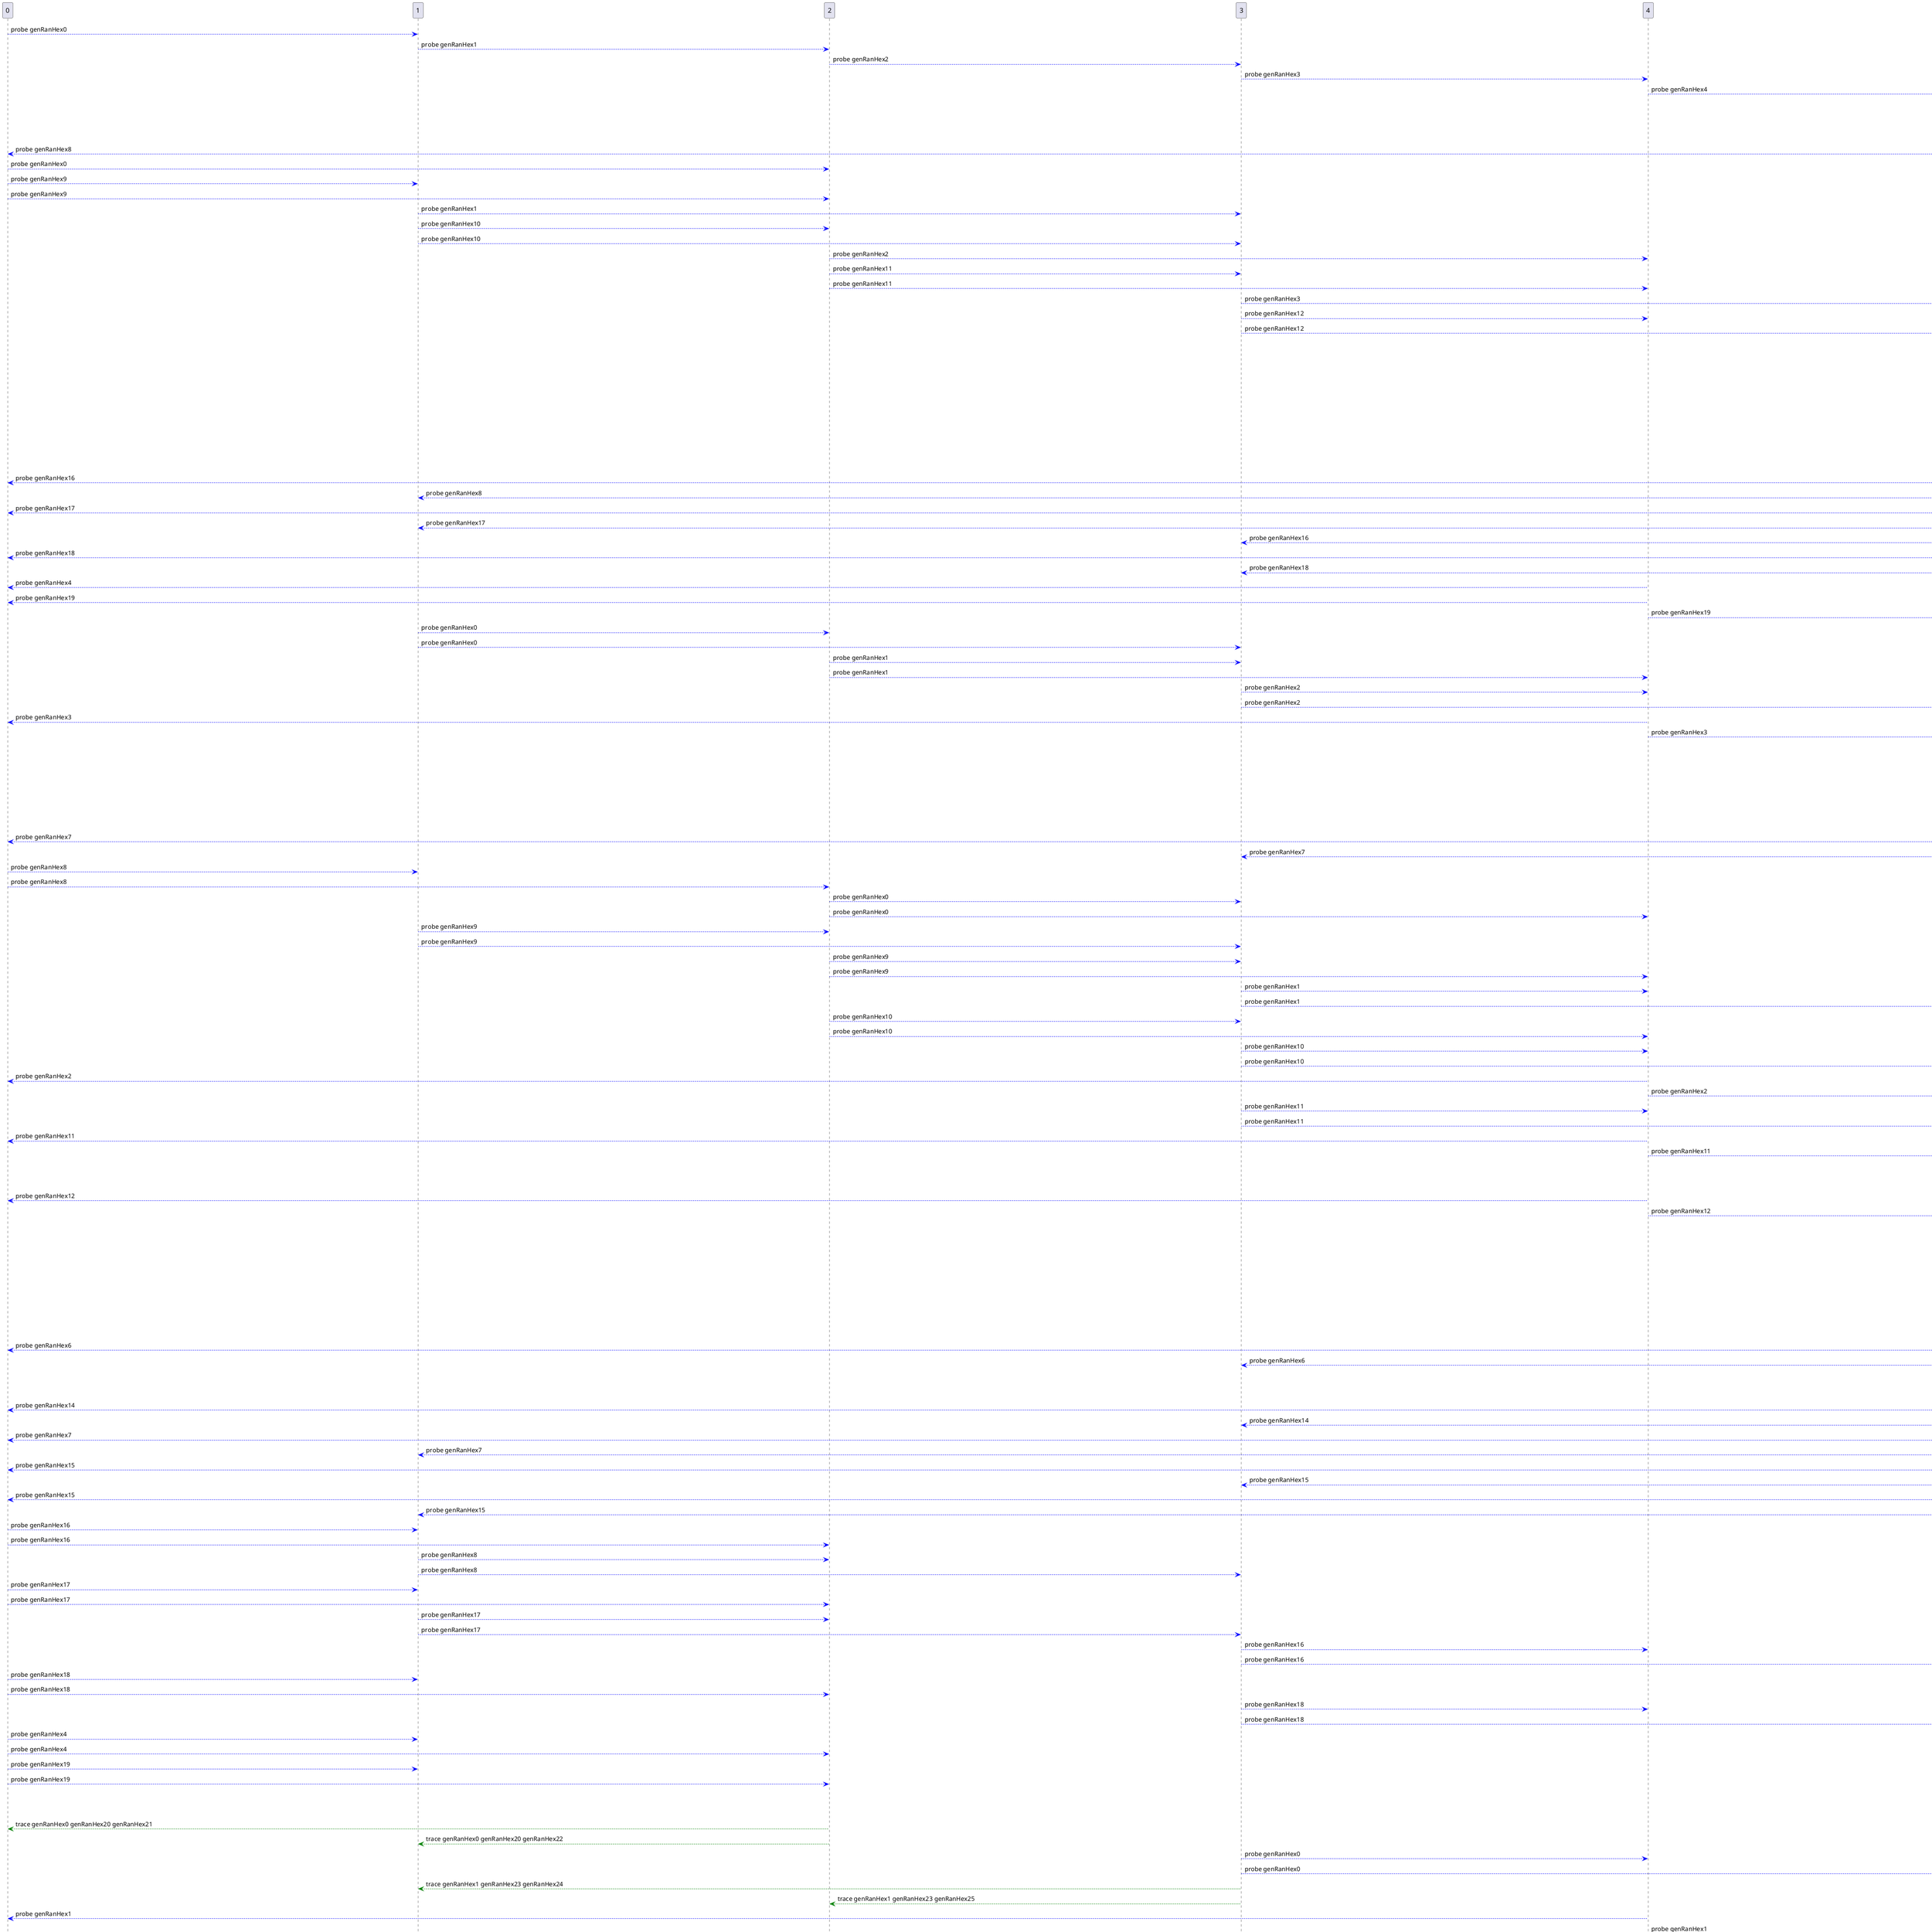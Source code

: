 @startuml messages
0 -[#blue]-> 1: probe genRanHex0
1 -[#blue]-> 2: probe genRanHex1
2 -[#blue]-> 3: probe genRanHex2
3 -[#blue]-> 4: probe genRanHex3
4 -[#blue]-> 5: probe genRanHex4
5 -[#blue]-> 6: probe genRanHex5
6 -[#blue]-> 7: probe genRanHex6
7 -[#blue]-> 8: probe genRanHex7
9 -[#blue]-> 0: probe genRanHex8
0 -[#blue]-> 2: probe genRanHex0
0 -[#blue]-> 1: probe genRanHex9
0 -[#blue]-> 2: probe genRanHex9
1 -[#blue]-> 3: probe genRanHex1
1 -[#blue]-> 2: probe genRanHex10
1 -[#blue]-> 3: probe genRanHex10
2 -[#blue]-> 4: probe genRanHex2
2 -[#blue]-> 3: probe genRanHex11
2 -[#blue]-> 4: probe genRanHex11
3 -[#blue]-> 5: probe genRanHex3
3 -[#blue]-> 4: probe genRanHex12
3 -[#blue]-> 5: probe genRanHex12
5 -[#blue]-> 7: probe genRanHex5
5 -[#blue]-> 6: probe genRanHex13
5 -[#blue]-> 7: probe genRanHex13
6 -[#blue]-> 8: probe genRanHex6
6 -[#blue]-> 7: probe genRanHex14
6 -[#blue]-> 8: probe genRanHex14
7 -[#blue]-> 9: probe genRanHex7
7 -[#blue]-> 8: probe genRanHex15
7 -[#blue]-> 9: probe genRanHex15
8 -[#blue]-> 0: probe genRanHex16
9 -[#blue]-> 1: probe genRanHex8
9 -[#blue]-> 0: probe genRanHex17
9 -[#blue]-> 1: probe genRanHex17
8 -[#blue]-> 3: probe genRanHex16
8 -[#blue]-> 0: probe genRanHex18
8 -[#blue]-> 3: probe genRanHex18
4 -[#blue]-> 0: probe genRanHex4
4 -[#blue]-> 0: probe genRanHex19
4 -[#blue]-> 5: probe genRanHex19
1 -[#blue]-> 2: probe genRanHex0
1 -[#blue]-> 3: probe genRanHex0
2 -[#blue]-> 3: probe genRanHex1
2 -[#blue]-> 4: probe genRanHex1
3 -[#blue]-> 4: probe genRanHex2
3 -[#blue]-> 5: probe genRanHex2
4 -[#blue]-> 0: probe genRanHex3
4 -[#blue]-> 5: probe genRanHex3
5 -[#blue]-> 6: probe genRanHex4
5 -[#blue]-> 7: probe genRanHex4
6 -[#blue]-> 7: probe genRanHex5
6 -[#blue]-> 8: probe genRanHex5
7 -[#blue]-> 8: probe genRanHex6
7 -[#blue]-> 9: probe genRanHex6
8 -[#blue]-> 0: probe genRanHex7
8 -[#blue]-> 3: probe genRanHex7
0 -[#blue]-> 1: probe genRanHex8
0 -[#blue]-> 2: probe genRanHex8
2 -[#blue]-> 3: probe genRanHex0
2 -[#blue]-> 4: probe genRanHex0
1 -[#blue]-> 2: probe genRanHex9
1 -[#blue]-> 3: probe genRanHex9
2 -[#blue]-> 3: probe genRanHex9
2 -[#blue]-> 4: probe genRanHex9
3 -[#blue]-> 4: probe genRanHex1
3 -[#blue]-> 5: probe genRanHex1
2 -[#blue]-> 3: probe genRanHex10
2 -[#blue]-> 4: probe genRanHex10
3 -[#blue]-> 4: probe genRanHex10
3 -[#blue]-> 5: probe genRanHex10
4 -[#blue]-> 0: probe genRanHex2
4 -[#blue]-> 5: probe genRanHex2
3 -[#blue]-> 4: probe genRanHex11
3 -[#blue]-> 5: probe genRanHex11
4 -[#blue]-> 0: probe genRanHex11
4 -[#blue]-> 5: probe genRanHex11
5 -[#blue]-> 6: probe genRanHex3
5 -[#blue]-> 7: probe genRanHex3
4 -[#blue]-> 0: probe genRanHex12
4 -[#blue]-> 5: probe genRanHex12
5 -[#blue]-> 6: probe genRanHex12
5 -[#blue]-> 7: probe genRanHex12
7 -[#blue]-> 8: probe genRanHex5
7 -[#blue]-> 9: probe genRanHex5
6 -[#blue]-> 7: probe genRanHex13
6 -[#blue]-> 8: probe genRanHex13
7 -[#blue]-> 8: probe genRanHex13
7 -[#blue]-> 9: probe genRanHex13
8 -[#blue]-> 0: probe genRanHex6
8 -[#blue]-> 3: probe genRanHex6
7 -[#blue]-> 8: probe genRanHex14
7 -[#blue]-> 9: probe genRanHex14
8 -[#blue]-> 0: probe genRanHex14
8 -[#blue]-> 3: probe genRanHex14
9 -[#blue]-> 0: probe genRanHex7
9 -[#blue]-> 1: probe genRanHex7
8 -[#blue]-> 0: probe genRanHex15
8 -[#blue]-> 3: probe genRanHex15
9 -[#blue]-> 0: probe genRanHex15
9 -[#blue]-> 1: probe genRanHex15
0 -[#blue]-> 1: probe genRanHex16
0 -[#blue]-> 2: probe genRanHex16
1 -[#blue]-> 2: probe genRanHex8
1 -[#blue]-> 3: probe genRanHex8
0 -[#blue]-> 1: probe genRanHex17
0 -[#blue]-> 2: probe genRanHex17
1 -[#blue]-> 2: probe genRanHex17
1 -[#blue]-> 3: probe genRanHex17
3 -[#blue]-> 4: probe genRanHex16
3 -[#blue]-> 5: probe genRanHex16
0 -[#blue]-> 1: probe genRanHex18
0 -[#blue]-> 2: probe genRanHex18
3 -[#blue]-> 4: probe genRanHex18
3 -[#blue]-> 5: probe genRanHex18
0 -[#blue]-> 1: probe genRanHex4
0 -[#blue]-> 2: probe genRanHex4
0 -[#blue]-> 1: probe genRanHex19
0 -[#blue]-> 2: probe genRanHex19
5 -[#blue]-> 6: probe genRanHex19
5 -[#blue]-> 7: probe genRanHex19
2 -[#green]-> 0: trace genRanHex0 genRanHex20 genRanHex21
2 -[#green]-> 1: trace genRanHex0 genRanHex20 genRanHex22
3 -[#blue]-> 4: probe genRanHex0
3 -[#blue]-> 5: probe genRanHex0
3 -[#green]-> 1: trace genRanHex1 genRanHex23 genRanHex24
3 -[#green]-> 2: trace genRanHex1 genRanHex23 genRanHex25
4 -[#blue]-> 0: probe genRanHex1
4 -[#blue]-> 5: probe genRanHex1
4 -[#green]-> 2: trace genRanHex2 genRanHex26 genRanHex27
4 -[#green]-> 3: trace genRanHex2 genRanHex26 genRanHex28
5 -[#blue]-> 6: probe genRanHex2
5 -[#blue]-> 7: probe genRanHex2
0 -[#blue]-> 2: probe genRanHex3
5 -[#green]-> 3: trace genRanHex3 genRanHex29 genRanHex30
5 -[#green]-> 4: trace genRanHex3 genRanHex29 genRanHex31
6 -[#blue]-> 7: probe genRanHex4
6 -[#blue]-> 8: probe genRanHex4
7 -[#blue]-> 8: probe genRanHex4
7 -[#blue]-> 9: probe genRanHex4
7 -[#green]-> 5: trace genRanHex5 genRanHex32 genRanHex33
7 -[#green]-> 6: trace genRanHex5 genRanHex32 genRanHex34
8 -[#blue]-> 0: probe genRanHex5
8 -[#blue]-> 3: probe genRanHex5
8 -[#green]-> 6: trace genRanHex6 genRanHex35 genRanHex36
8 -[#green]-> 7: trace genRanHex6 genRanHex35 genRanHex37
9 -[#blue]-> 0: probe genRanHex6
9 -[#blue]-> 1: probe genRanHex6
0 -[#blue]-> 2: probe genRanHex7
3 -[#blue]-> 5: probe genRanHex7
1 -[#green]-> 9: trace genRanHex8 genRanHex38 genRanHex39
1 -[#green]-> 0: trace genRanHex8 genRanHex38 genRanHex40
2 -[#blue]-> 4: probe genRanHex8
3 -[#green]-> 1: trace genRanHex0 genRanHex41 genRanHex42
3 -[#green]-> 2: trace genRanHex0 genRanHex41 genRanHex43
4 -[#blue]-> 0: probe genRanHex0
2 -[#green]-> 0: trace genRanHex9 genRanHex44 genRanHex45
2 -[#green]-> 1: trace genRanHex9 genRanHex44 genRanHex46
3 -[#blue]-> 5: probe genRanHex9
3 -[#green]-> 1: trace genRanHex9 genRanHex47 genRanHex48
3 -[#green]-> 2: trace genRanHex9 genRanHex47 genRanHex49
4 -[#blue]-> 0: probe genRanHex9
4 -[#green]-> 2: trace genRanHex1 genRanHex50 genRanHex51
4 -[#green]-> 3: trace genRanHex1 genRanHex50 genRanHex52
5 -[#blue]-> 7: probe genRanHex1
3 -[#green]-> 1: trace genRanHex10 genRanHex53 genRanHex54
3 -[#green]-> 2: trace genRanHex10 genRanHex53 genRanHex55
4 -[#blue]-> 0: probe genRanHex10
4 -[#green]-> 2: trace genRanHex10 genRanHex56 genRanHex57
4 -[#green]-> 3: trace genRanHex10 genRanHex56 genRanHex58
5 -[#blue]-> 7: probe genRanHex10
5 -[#green]-> 3: trace genRanHex2 genRanHex59 genRanHex60
5 -[#green]-> 4: trace genRanHex2 genRanHex59 genRanHex61
4 -[#green]-> 2: trace genRanHex11 genRanHex62 genRanHex63
4 -[#green]-> 3: trace genRanHex11 genRanHex62 genRanHex64
5 -[#blue]-> 7: probe genRanHex11
5 -[#green]-> 3: trace genRanHex11 genRanHex65 genRanHex66
5 -[#green]-> 4: trace genRanHex11 genRanHex65 genRanHex67
6 -[#blue]-> 8: probe genRanHex3
7 -[#blue]-> 9: probe genRanHex3
5 -[#green]-> 3: trace genRanHex12 genRanHex68 genRanHex69
5 -[#green]-> 4: trace genRanHex12 genRanHex68 genRanHex70
6 -[#blue]-> 8: probe genRanHex12
7 -[#blue]-> 9: probe genRanHex12
8 -[#green]-> 6: trace genRanHex5 genRanHex71 genRanHex72
8 -[#green]-> 7: trace genRanHex5 genRanHex71 genRanHex73
9 -[#blue]-> 1: probe genRanHex5
7 -[#green]-> 5: trace genRanHex13 genRanHex74 genRanHex75
7 -[#green]-> 6: trace genRanHex13 genRanHex74 genRanHex76
8 -[#blue]-> 0: probe genRanHex13
8 -[#blue]-> 3: probe genRanHex13
8 -[#green]-> 6: trace genRanHex13 genRanHex77 genRanHex78
8 -[#green]-> 7: trace genRanHex13 genRanHex77 genRanHex79
9 -[#blue]-> 1: probe genRanHex13
8 -[#green]-> 6: trace genRanHex14 genRanHex80 genRanHex81
8 -[#green]-> 7: trace genRanHex14 genRanHex80 genRanHex82
9 -[#blue]-> 1: probe genRanHex14
0 -[#green]-> 8: trace genRanHex7 genRanHex83 genRanHex84
0 -[#green]-> 9: trace genRanHex7 genRanHex83 genRanHex85
0 -[#green]-> 8: trace genRanHex15 genRanHex86 genRanHex87
0 -[#green]-> 9: trace genRanHex15 genRanHex86 genRanHex88
2 -[#green]-> 0: trace genRanHex8 genRanHex89 genRanHex90
2 -[#green]-> 1: trace genRanHex8 genRanHex89 genRanHex91
1 -[#green]-> 9: trace genRanHex17 genRanHex92 genRanHex93
1 -[#green]-> 0: trace genRanHex17 genRanHex92 genRanHex94
2 -[#green]-> 0: trace genRanHex17 genRanHex95 genRanHex96
2 -[#green]-> 1: trace genRanHex17 genRanHex95 genRanHex97
4 -[#blue]-> 0: probe genRanHex16
4 -[#blue]-> 0: probe genRanHex18
1 -[#blue]-> 0: probe genRanHex1
1 -[#blue]-> 0: probe genRanHex10
1 -[#blue]-> 0: probe genRanHex7
1 -[#blue]-> 0: probe genRanHex15
1 -[#green]-> 0: trace genRanHex0 genRanHex20 genRanHex22
4 -[#green]-> 2: trace genRanHex0 genRanHex98 genRanHex99
4 -[#green]-> 3: trace genRanHex0 genRanHex98 genRanHex100
2 -[#blue]-> 1: probe genRanHex2
2 -[#blue]-> 1: probe genRanHex11
2 -[#blue]-> 1: probe genRanHex16
2 -[#blue]-> 1: probe genRanHex18
2 -[#blue]-> 1: probe genRanHex4
2 -[#blue]-> 1: probe genRanHex19
2 -[#green]-> 1: trace genRanHex1 genRanHex23 genRanHex25
5 -[#green]-> 3: trace genRanHex1 genRanHex101 genRanHex102
5 -[#green]-> 4: trace genRanHex1 genRanHex101 genRanHex103
3 -[#blue]-> 2: probe genRanHex3
3 -[#blue]-> 2: probe genRanHex12
3 -[#blue]-> 2: probe genRanHex16
3 -[#blue]-> 2: probe genRanHex18
3 -[#blue]-> 2: probe genRanHex7
3 -[#blue]-> 2: probe genRanHex6
3 -[#blue]-> 2: probe genRanHex14
3 -[#blue]-> 2: probe genRanHex15
3 -[#blue]-> 2: probe genRanHex8
3 -[#blue]-> 2: probe genRanHex17
3 -[#green]-> 2: trace genRanHex2 genRanHex26 genRanHex28
4 -[#blue]-> 3: probe genRanHex4
4 -[#blue]-> 3: probe genRanHex19
4 -[#blue]-> 3: probe genRanHex9
2 -[#blue]-> 1: probe genRanHex3
4 -[#green]-> 3: trace genRanHex3 genRanHex29 genRanHex31
5 -[#blue]-> 4: probe genRanHex5
5 -[#blue]-> 4: probe genRanHex13
5 -[#blue]-> 4: probe genRanHex10
5 -[#blue]-> 4: probe genRanHex16
5 -[#blue]-> 4: probe genRanHex18
5 -[#blue]-> 4: probe genRanHex0
7 -[#green]-> 5: trace genRanHex4 genRanHex104 genRanHex105
7 -[#green]-> 6: trace genRanHex4 genRanHex104 genRanHex106
8 -[#green]-> 6: trace genRanHex4 genRanHex107 genRanHex108
8 -[#green]-> 7: trace genRanHex4 genRanHex107 genRanHex109
6 -[#blue]-> 5: probe genRanHex6
6 -[#blue]-> 5: probe genRanHex14
6 -[#green]-> 5: trace genRanHex5 genRanHex32 genRanHex34
3 -[#blue]-> 2: probe genRanHex5
7 -[#blue]-> 6: probe genRanHex7
7 -[#blue]-> 6: probe genRanHex15
7 -[#blue]-> 6: probe genRanHex3
7 -[#blue]-> 6: probe genRanHex12
7 -[#blue]-> 6: probe genRanHex19
7 -[#blue]-> 6: probe genRanHex2
7 -[#green]-> 6: trace genRanHex6 genRanHex35 genRanHex37
0 -[#green]-> 8: trace genRanHex6 genRanHex110 genRanHex111
0 -[#green]-> 9: trace genRanHex6 genRanHex110 genRanHex112
8 -[#blue]-> 7: probe genRanHex16
8 -[#blue]-> 7: probe genRanHex18
2 -[#blue]-> 1: probe genRanHex7
5 -[#blue]-> 4: probe genRanHex7
0 -[#blue]-> 9: probe genRanHex0
0 -[#blue]-> 9: probe genRanHex9
0 -[#blue]-> 9: probe genRanHex16
0 -[#blue]-> 9: probe genRanHex18
0 -[#blue]-> 9: probe genRanHex4
0 -[#blue]-> 9: probe genRanHex19
0 -[#blue]-> 9: probe genRanHex3
0 -[#blue]-> 9: probe genRanHex2
0 -[#blue]-> 9: probe genRanHex11
0 -[#blue]-> 9: probe genRanHex12
0 -[#blue]-> 9: probe genRanHex14
0 -[#blue]-> 9: probe genRanHex1
0 -[#blue]-> 9: probe genRanHex5
0 -[#green]-> 9: trace genRanHex8 genRanHex38 genRanHex40
2 -[#blue]-> 0: probe genRanHex2
2 -[#blue]-> 0: probe genRanHex11
2 -[#blue]-> 0: probe genRanHex1
2 -[#blue]-> 0: probe genRanHex10
1 -[#green]-> 0: trace genRanHex0 genRanHex41 genRanHex42
2 -[#green]-> 0: trace genRanHex0 genRanHex41 genRanHex43
2 -[#green]-> 1: trace genRanHex0 genRanHex41 genRanHex43
0 -[#green]-> 4: trace genRanHex0 genRanHex113 genRanHex114
1 -[#green]-> 0: trace genRanHex9 genRanHex44 genRanHex46
1 -[#green]-> 0: trace genRanHex9 genRanHex47 genRanHex48
2 -[#green]-> 0: trace genRanHex9 genRanHex47 genRanHex49
2 -[#green]-> 1: trace genRanHex9 genRanHex47 genRanHex49
0 -[#green]-> 4: trace genRanHex9 genRanHex115 genRanHex116
3 -[#blue]-> 1: probe genRanHex3
3 -[#blue]-> 1: probe genRanHex12
3 -[#blue]-> 1: probe genRanHex2
3 -[#blue]-> 1: probe genRanHex11
3 -[#blue]-> 1: probe genRanHex16
3 -[#blue]-> 1: probe genRanHex18
3 -[#blue]-> 1: probe genRanHex7
3 -[#blue]-> 1: probe genRanHex6
3 -[#blue]-> 1: probe genRanHex14
3 -[#blue]-> 1: probe genRanHex15
3 -[#blue]-> 1: probe genRanHex5
2 -[#green]-> 1: trace genRanHex1 genRanHex50 genRanHex51
3 -[#green]-> 1: trace genRanHex1 genRanHex50 genRanHex52
3 -[#green]-> 2: trace genRanHex1 genRanHex50 genRanHex52
7 -[#blue]-> 6: probe genRanHex1
2 -[#green]-> 1: trace genRanHex10 genRanHex53 genRanHex55
0 -[#blue]-> 9: probe genRanHex10
2 -[#green]-> 1: trace genRanHex10 genRanHex56 genRanHex57
3 -[#green]-> 1: trace genRanHex10 genRanHex56 genRanHex58
3 -[#green]-> 2: trace genRanHex10 genRanHex56 genRanHex58
7 -[#blue]-> 6: probe genRanHex10
4 -[#blue]-> 2: probe genRanHex4
4 -[#blue]-> 2: probe genRanHex19
4 -[#blue]-> 2: probe genRanHex3
4 -[#blue]-> 2: probe genRanHex12
4 -[#blue]-> 2: probe genRanHex16
4 -[#blue]-> 2: probe genRanHex18
3 -[#green]-> 2: trace genRanHex2 genRanHex59 genRanHex60
4 -[#green]-> 2: trace genRanHex2 genRanHex59 genRanHex61
4 -[#green]-> 3: trace genRanHex2 genRanHex59 genRanHex61
3 -[#green]-> 2: trace genRanHex11 genRanHex62 genRanHex64
7 -[#blue]-> 6: probe genRanHex11
3 -[#green]-> 2: trace genRanHex11 genRanHex65 genRanHex66
4 -[#green]-> 2: trace genRanHex11 genRanHex65 genRanHex67
4 -[#green]-> 3: trace genRanHex11 genRanHex65 genRanHex67
5 -[#blue]-> 3: probe genRanHex5
5 -[#blue]-> 3: probe genRanHex13
5 -[#blue]-> 3: probe genRanHex4
5 -[#blue]-> 3: probe genRanHex19
8 -[#blue]-> 7: probe genRanHex3
4 -[#green]-> 3: trace genRanHex12 genRanHex68 genRanHex70
7 -[#blue]-> 5: probe genRanHex7
7 -[#blue]-> 5: probe genRanHex15
7 -[#blue]-> 5: probe genRanHex6
7 -[#blue]-> 5: probe genRanHex14
6 -[#green]-> 5: trace genRanHex5 genRanHex71 genRanHex72
7 -[#green]-> 5: trace genRanHex5 genRanHex71 genRanHex73
7 -[#green]-> 6: trace genRanHex5 genRanHex71 genRanHex73
6 -[#green]-> 5: trace genRanHex13 genRanHex74 genRanHex76
3 -[#blue]-> 1: probe genRanHex13
6 -[#green]-> 5: trace genRanHex13 genRanHex77 genRanHex78
7 -[#green]-> 5: trace genRanHex13 genRanHex77 genRanHex79
7 -[#green]-> 6: trace genRanHex13 genRanHex77 genRanHex79
8 -[#blue]-> 6: probe genRanHex16
8 -[#blue]-> 6: probe genRanHex18
8 -[#blue]-> 6: probe genRanHex7
8 -[#blue]-> 6: probe genRanHex15
7 -[#green]-> 6: trace genRanHex14 genRanHex80 genRanHex82
9 -[#blue]-> 7: probe genRanHex8
9 -[#blue]-> 7: probe genRanHex17
8 -[#green]-> 7: trace genRanHex7 genRanHex83 genRanHex84
9 -[#green]-> 7: trace genRanHex7 genRanHex83 genRanHex85
8 -[#green]-> 7: trace genRanHex15 genRanHex86 genRanHex87
9 -[#green]-> 7: trace genRanHex15 genRanHex86 genRanHex88
0 -[#blue]-> 8: probe genRanHex0
0 -[#blue]-> 8: probe genRanHex9
0 -[#blue]-> 8: probe genRanHex8
0 -[#blue]-> 8: probe genRanHex17
0 -[#blue]-> 8: probe genRanHex4
0 -[#blue]-> 8: probe genRanHex19
0 -[#blue]-> 8: probe genRanHex3
0 -[#blue]-> 8: probe genRanHex2
0 -[#blue]-> 8: probe genRanHex11
0 -[#blue]-> 8: probe genRanHex12
0 -[#blue]-> 8: probe genRanHex1
0 -[#blue]-> 8: probe genRanHex10
1 -[#blue]-> 9: probe genRanHex1
1 -[#blue]-> 9: probe genRanHex10
1 -[#blue]-> 9: probe genRanHex0
1 -[#blue]-> 9: probe genRanHex9
1 -[#blue]-> 9: probe genRanHex16
1 -[#blue]-> 9: probe genRanHex18
1 -[#blue]-> 9: probe genRanHex4
1 -[#blue]-> 9: probe genRanHex19
0 -[#green]-> 9: trace genRanHex8 genRanHex89 genRanHex90
1 -[#green]-> 9: trace genRanHex8 genRanHex89 genRanHex91
1 -[#green]-> 0: trace genRanHex8 genRanHex89 genRanHex91
0 -[#green]-> 9: trace genRanHex17 genRanHex92 genRanHex94
0 -[#green]-> 9: trace genRanHex17 genRanHex95 genRanHex96
1 -[#green]-> 9: trace genRanHex17 genRanHex95 genRanHex97
1 -[#green]-> 0: trace genRanHex17 genRanHex95 genRanHex97
3 -[#blue]-> 8: probe genRanHex3
3 -[#blue]-> 8: probe genRanHex12
3 -[#blue]-> 8: probe genRanHex2
3 -[#blue]-> 8: probe genRanHex1
3 -[#blue]-> 8: probe genRanHex10
3 -[#blue]-> 8: probe genRanHex11
3 -[#blue]-> 8: probe genRanHex0
3 -[#blue]-> 8: probe genRanHex9
3 -[#blue]-> 8: probe genRanHex8
3 -[#blue]-> 8: probe genRanHex17
0 -[#green]-> 8: trace genRanHex16 genRanHex117 genRanHex118
0 -[#green]-> 4: trace genRanHex16 genRanHex117 genRanHex119
0 -[#green]-> 8: trace genRanHex18 genRanHex120 genRanHex121
0 -[#green]-> 4: trace genRanHex18 genRanHex120 genRanHex122
0 -[#blue]-> 4: probe genRanHex8
0 -[#blue]-> 4: probe genRanHex17
0 -[#blue]-> 4: probe genRanHex7
0 -[#blue]-> 4: probe genRanHex6
0 -[#blue]-> 4: probe genRanHex14
0 -[#blue]-> 4: probe genRanHex15
0 -[#blue]-> 4: probe genRanHex5
0 -[#blue]-> 4: probe genRanHex13
0 -[#green]-> 4: trace genRanHex1 genRanHex123 genRanHex124
0 -[#green]-> 1: trace genRanHex1 genRanHex123 genRanHex125
0 -[#green]-> 4: trace genRanHex10 genRanHex126 genRanHex127
0 -[#green]-> 1: trace genRanHex10 genRanHex126 genRanHex128
0 -[#green]-> 8: trace genRanHex7 genRanHex129 genRanHex130
0 -[#green]-> 9: trace genRanHex7 genRanHex129 genRanHex131
0 -[#green]-> 1: trace genRanHex7 genRanHex129 genRanHex132
0 -[#green]-> 8: trace genRanHex15 genRanHex133 genRanHex134
0 -[#green]-> 9: trace genRanHex15 genRanHex133 genRanHex135
0 -[#green]-> 1: trace genRanHex15 genRanHex133 genRanHex136
0 -[#green]-> 2: trace genRanHex0 genRanHex20 genRanHex22
2 -[#green]-> 0: trace genRanHex0 genRanHex98 genRanHex99
2 -[#green]-> 1: trace genRanHex0 genRanHex98 genRanHex99
3 -[#green]-> 1: trace genRanHex0 genRanHex98 genRanHex100
3 -[#green]-> 2: trace genRanHex0 genRanHex98 genRanHex100
1 -[#blue]-> 9: probe genRanHex2
1 -[#blue]-> 9: probe genRanHex11
1 -[#green]-> 0: trace genRanHex16 genRanHex137 genRanHex138
1 -[#green]-> 2: trace genRanHex16 genRanHex137 genRanHex139
1 -[#green]-> 0: trace genRanHex18 genRanHex140 genRanHex141
1 -[#green]-> 2: trace genRanHex18 genRanHex140 genRanHex142
1 -[#green]-> 0: trace genRanHex4 genRanHex143 genRanHex144
1 -[#green]-> 2: trace genRanHex4 genRanHex143 genRanHex145
1 -[#green]-> 0: trace genRanHex19 genRanHex146 genRanHex147
1 -[#green]-> 2: trace genRanHex19 genRanHex146 genRanHex148
1 -[#green]-> 3: trace genRanHex1 genRanHex23 genRanHex25
3 -[#green]-> 1: trace genRanHex1 genRanHex101 genRanHex102
3 -[#green]-> 2: trace genRanHex1 genRanHex101 genRanHex102
4 -[#green]-> 2: trace genRanHex1 genRanHex101 genRanHex103
4 -[#green]-> 3: trace genRanHex1 genRanHex101 genRanHex103
2 -[#green]-> 0: trace genRanHex3 genRanHex149 genRanHex150
2 -[#green]-> 3: trace genRanHex3 genRanHex149 genRanHex151
2 -[#green]-> 0: trace genRanHex16 genRanHex152 genRanHex153
2 -[#green]-> 3: trace genRanHex16 genRanHex152 genRanHex154
2 -[#green]-> 0: trace genRanHex18 genRanHex155 genRanHex156
2 -[#green]-> 3: trace genRanHex18 genRanHex155 genRanHex157
2 -[#green]-> 0: trace genRanHex7 genRanHex158 genRanHex159
2 -[#green]-> 3: trace genRanHex7 genRanHex158 genRanHex160
2 -[#green]-> 0: trace genRanHex8 genRanHex161 genRanHex162
2 -[#green]-> 1: trace genRanHex8 genRanHex161 genRanHex163
2 -[#green]-> 3: trace genRanHex8 genRanHex161 genRanHex164
2 -[#green]-> 0: trace genRanHex17 genRanHex165 genRanHex166
2 -[#green]-> 1: trace genRanHex17 genRanHex165 genRanHex167
2 -[#green]-> 3: trace genRanHex17 genRanHex165 genRanHex168
2 -[#green]-> 4: trace genRanHex2 genRanHex26 genRanHex28
3 -[#blue]-> 8: probe genRanHex4
3 -[#blue]-> 8: probe genRanHex19
3 -[#green]-> 1: trace genRanHex9 genRanHex169 genRanHex170
3 -[#green]-> 2: trace genRanHex9 genRanHex169 genRanHex171
3 -[#green]-> 4: trace genRanHex9 genRanHex169 genRanHex172
0 -[#blue]-> 1: probe genRanHex3
0 -[#blue]-> 1: probe genRanHex2
0 -[#blue]-> 1: probe genRanHex11
0 -[#blue]-> 1: probe genRanHex12
0 -[#blue]-> 1: probe genRanHex6
0 -[#blue]-> 1: probe genRanHex14
0 -[#blue]-> 1: probe genRanHex5
0 -[#blue]-> 1: probe genRanHex13
1 -[#blue]-> 9: probe genRanHex3
3 -[#green]-> 5: trace genRanHex3 genRanHex29 genRanHex31
4 -[#green]-> 2: trace genRanHex10 genRanHex173 genRanHex174
4 -[#green]-> 3: trace genRanHex10 genRanHex173 genRanHex175
4 -[#green]-> 5: trace genRanHex10 genRanHex173 genRanHex176
4 -[#green]-> 3: trace genRanHex16 genRanHex177 genRanHex178
4 -[#green]-> 5: trace genRanHex16 genRanHex177 genRanHex179
4 -[#green]-> 3: trace genRanHex18 genRanHex180 genRanHex181
4 -[#green]-> 5: trace genRanHex18 genRanHex180 genRanHex182
4 -[#green]-> 2: trace genRanHex0 genRanHex183 genRanHex184
4 -[#green]-> 3: trace genRanHex0 genRanHex183 genRanHex185
4 -[#green]-> 5: trace genRanHex0 genRanHex183 genRanHex186
5 -[#green]-> 4: trace genRanHex4 genRanHex104 genRanHex105
6 -[#green]-> 5: trace genRanHex4 genRanHex104 genRanHex106
6 -[#green]-> 5: trace genRanHex4 genRanHex107 genRanHex108
7 -[#green]-> 5: trace genRanHex4 genRanHex107 genRanHex109
7 -[#green]-> 6: trace genRanHex4 genRanHex107 genRanHex109
5 -[#green]-> 7: trace genRanHex5 genRanHex32 genRanHex34
6 -[#green]-> 5: trace genRanHex3 genRanHex187 genRanHex188
6 -[#green]-> 7: trace genRanHex3 genRanHex187 genRanHex189
6 -[#green]-> 5: trace genRanHex12 genRanHex190 genRanHex191
6 -[#green]-> 7: trace genRanHex12 genRanHex190 genRanHex192
6 -[#green]-> 5: trace genRanHex19 genRanHex193 genRanHex194
6 -[#green]-> 7: trace genRanHex19 genRanHex193 genRanHex195
6 -[#green]-> 5: trace genRanHex2 genRanHex196 genRanHex197
6 -[#green]-> 7: trace genRanHex2 genRanHex196 genRanHex198
6 -[#green]-> 8: trace genRanHex6 genRanHex35 genRanHex37
8 -[#green]-> 6: trace genRanHex6 genRanHex110 genRanHex111
8 -[#green]-> 7: trace genRanHex6 genRanHex110 genRanHex111
9 -[#green]-> 7: trace genRanHex6 genRanHex110 genRanHex112
1 -[#green]-> 9: trace genRanHex7 genRanHex199 genRanHex200
1 -[#green]-> 2: trace genRanHex7 genRanHex199 genRanHex201
3 -[#blue]-> 4: probe genRanHex7
3 -[#blue]-> 4: probe genRanHex6
3 -[#blue]-> 4: probe genRanHex14
3 -[#blue]-> 4: probe genRanHex15
3 -[#blue]-> 4: probe genRanHex8
3 -[#blue]-> 4: probe genRanHex17
3 -[#blue]-> 4: probe genRanHex5
3 -[#blue]-> 4: probe genRanHex13
9 -[#green]-> 7: trace genRanHex4 genRanHex202 genRanHex203
9 -[#green]-> 0: trace genRanHex4 genRanHex202 genRanHex204
9 -[#green]-> 7: trace genRanHex3 genRanHex205 genRanHex206
9 -[#green]-> 0: trace genRanHex3 genRanHex205 genRanHex207
9 -[#green]-> 7: trace genRanHex12 genRanHex208 genRanHex209
9 -[#green]-> 0: trace genRanHex12 genRanHex208 genRanHex210
9 -[#green]-> 7: trace genRanHex14 genRanHex211 genRanHex212
9 -[#green]-> 0: trace genRanHex14 genRanHex211 genRanHex213
9 -[#green]-> 7: trace genRanHex5 genRanHex214 genRanHex215
9 -[#green]-> 0: trace genRanHex5 genRanHex214 genRanHex216
9 -[#green]-> 1: trace genRanHex8 genRanHex38 genRanHex40
2 -[#blue]-> 3: probe genRanHex4
2 -[#blue]-> 3: probe genRanHex19
0 -[#green]-> 4: trace genRanHex2 genRanHex217 genRanHex218
0 -[#green]-> 2: trace genRanHex2 genRanHex217 genRanHex219
0 -[#green]-> 4: trace genRanHex11 genRanHex220 genRanHex221
0 -[#green]-> 2: trace genRanHex11 genRanHex220 genRanHex222
0 -[#green]-> 4: trace genRanHex1 genRanHex223 genRanHex224
0 -[#green]-> 1: trace genRanHex1 genRanHex223 genRanHex225
0 -[#green]-> 2: trace genRanHex1 genRanHex223 genRanHex226
0 -[#green]-> 4: trace genRanHex10 genRanHex227 genRanHex228
0 -[#green]-> 1: trace genRanHex10 genRanHex227 genRanHex229
0 -[#green]-> 2: trace genRanHex10 genRanHex227 genRanHex230
0 -[#green]-> 4: trace genRanHex0 genRanHex41 genRanHex42
0 -[#green]-> 1: trace genRanHex0 genRanHex41 genRanHex43
1 -[#green]-> 0: trace genRanHex0 genRanHex41 genRanHex43
4 -[#green]-> 2: trace genRanHex0 genRanHex113 genRanHex114
4 -[#green]-> 3: trace genRanHex0 genRanHex113 genRanHex114
4 -[#green]-> 5: trace genRanHex0 genRanHex113 genRanHex114
4 -[#blue]-> 5: probe genRanHex9
4 -[#blue]-> 5: probe genRanHex8
0 -[#green]-> 2: trace genRanHex9 genRanHex44 genRanHex46
0 -[#green]-> 4: trace genRanHex9 genRanHex47 genRanHex48
0 -[#green]-> 1: trace genRanHex9 genRanHex47 genRanHex49
1 -[#green]-> 0: trace genRanHex9 genRanHex47 genRanHex49
4 -[#green]-> 2: trace genRanHex9 genRanHex115 genRanHex116
1 -[#green]-> 2: trace genRanHex3 genRanHex231 genRanHex232
1 -[#green]-> 3: trace genRanHex3 genRanHex231 genRanHex233
1 -[#green]-> 2: trace genRanHex2 genRanHex234 genRanHex235
1 -[#green]-> 3: trace genRanHex2 genRanHex234 genRanHex236
1 -[#green]-> 2: trace genRanHex11 genRanHex237 genRanHex238
1 -[#green]-> 3: trace genRanHex11 genRanHex237 genRanHex239
1 -[#green]-> 0: trace genRanHex16 genRanHex240 genRanHex241
1 -[#green]-> 2: trace genRanHex16 genRanHex240 genRanHex242
1 -[#green]-> 3: trace genRanHex16 genRanHex240 genRanHex243
1 -[#green]-> 0: trace genRanHex18 genRanHex244 genRanHex245
1 -[#green]-> 2: trace genRanHex18 genRanHex244 genRanHex246
1 -[#green]-> 3: trace genRanHex18 genRanHex244 genRanHex247
1 -[#green]-> 9: trace genRanHex7 genRanHex248 genRanHex249
1 -[#green]-> 2: trace genRanHex7 genRanHex248 genRanHex250
1 -[#green]-> 3: trace genRanHex7 genRanHex248 genRanHex251
1 -[#green]-> 9: trace genRanHex6 genRanHex252 genRanHex253
1 -[#green]-> 3: trace genRanHex6 genRanHex252 genRanHex254
1 -[#green]-> 9: trace genRanHex14 genRanHex255 genRanHex256
1 -[#green]-> 3: trace genRanHex14 genRanHex255 genRanHex257
1 -[#green]-> 9: trace genRanHex15 genRanHex258 genRanHex259
1 -[#green]-> 3: trace genRanHex15 genRanHex258 genRanHex260
1 -[#green]-> 9: trace genRanHex5 genRanHex261 genRanHex262
1 -[#green]-> 3: trace genRanHex5 genRanHex261 genRanHex263
1 -[#green]-> 2: trace genRanHex1 genRanHex50 genRanHex52
2 -[#green]-> 1: trace genRanHex1 genRanHex50 genRanHex52
5 -[#blue]-> 6: probe genRanHex1
5 -[#blue]-> 6: probe genRanHex10
5 -[#blue]-> 6: probe genRanHex11
5 -[#blue]-> 6: probe genRanHex16
5 -[#blue]-> 6: probe genRanHex18
5 -[#blue]-> 6: probe genRanHex0
5 -[#blue]-> 6: probe genRanHex7
5 -[#blue]-> 6: probe genRanHex9
1 -[#green]-> 3: trace genRanHex10 genRanHex53 genRanHex55
1 -[#green]-> 2: trace genRanHex10 genRanHex56 genRanHex58
2 -[#green]-> 1: trace genRanHex10 genRanHex56 genRanHex58
2 -[#green]-> 0: trace genRanHex4 genRanHex264 genRanHex265
2 -[#green]-> 4: trace genRanHex4 genRanHex264 genRanHex266
2 -[#green]-> 0: trace genRanHex19 genRanHex267 genRanHex268
2 -[#green]-> 4: trace genRanHex19 genRanHex267 genRanHex269
2 -[#green]-> 0: trace genRanHex3 genRanHex270 genRanHex271
2 -[#green]-> 3: trace genRanHex3 genRanHex270 genRanHex272
2 -[#green]-> 4: trace genRanHex3 genRanHex270 genRanHex273
2 -[#green]-> 3: trace genRanHex12 genRanHex274 genRanHex275
2 -[#green]-> 4: trace genRanHex12 genRanHex274 genRanHex276
2 -[#green]-> 0: trace genRanHex16 genRanHex277 genRanHex278
2 -[#green]-> 3: trace genRanHex16 genRanHex277 genRanHex279
2 -[#green]-> 4: trace genRanHex16 genRanHex277 genRanHex280
2 -[#green]-> 0: trace genRanHex18 genRanHex281 genRanHex282
2 -[#green]-> 3: trace genRanHex18 genRanHex281 genRanHex283
2 -[#green]-> 4: trace genRanHex18 genRanHex281 genRanHex284
0 -[#blue]-> 2: probe genRanHex12
0 -[#blue]-> 2: probe genRanHex6
0 -[#blue]-> 2: probe genRanHex14
0 -[#blue]-> 2: probe genRanHex15
0 -[#blue]-> 2: probe genRanHex5
0 -[#blue]-> 2: probe genRanHex13
2 -[#green]-> 3: trace genRanHex2 genRanHex59 genRanHex61
3 -[#green]-> 2: trace genRanHex2 genRanHex59 genRanHex61
2 -[#green]-> 4: trace genRanHex11 genRanHex62 genRanHex64
2 -[#green]-> 3: trace genRanHex11 genRanHex65 genRanHex67
3 -[#green]-> 2: trace genRanHex11 genRanHex65 genRanHex67
3 -[#green]-> 8: trace genRanHex5 genRanHex285 genRanHex286
3 -[#green]-> 5: trace genRanHex5 genRanHex285 genRanHex287
3 -[#green]-> 8: trace genRanHex13 genRanHex288 genRanHex289
3 -[#green]-> 5: trace genRanHex13 genRanHex288 genRanHex290
3 -[#green]-> 4: trace genRanHex4 genRanHex291 genRanHex292
3 -[#green]-> 5: trace genRanHex4 genRanHex291 genRanHex293
3 -[#green]-> 4: trace genRanHex19 genRanHex294 genRanHex295
3 -[#green]-> 5: trace genRanHex19 genRanHex294 genRanHex296
7 -[#green]-> 5: trace genRanHex3 genRanHex297 genRanHex298
7 -[#green]-> 8: trace genRanHex3 genRanHex297 genRanHex299
7 -[#blue]-> 8: probe genRanHex12
7 -[#blue]-> 8: probe genRanHex19
7 -[#blue]-> 8: probe genRanHex2
7 -[#blue]-> 8: probe genRanHex1
7 -[#blue]-> 8: probe genRanHex10
7 -[#blue]-> 8: probe genRanHex11
3 -[#green]-> 5: trace genRanHex12 genRanHex68 genRanHex70
5 -[#green]-> 3: trace genRanHex7 genRanHex300 genRanHex301
5 -[#green]-> 7: trace genRanHex7 genRanHex300 genRanHex302
5 -[#blue]-> 6: probe genRanHex15
5 -[#green]-> 6: trace genRanHex6 genRanHex303 genRanHex304
5 -[#green]-> 7: trace genRanHex6 genRanHex303 genRanHex305
5 -[#green]-> 6: trace genRanHex14 genRanHex306 genRanHex307
5 -[#green]-> 7: trace genRanHex14 genRanHex306 genRanHex308
5 -[#green]-> 6: trace genRanHex5 genRanHex71 genRanHex73
6 -[#green]-> 5: trace genRanHex5 genRanHex71 genRanHex73
9 -[#blue]-> 0: probe genRanHex13
5 -[#green]-> 7: trace genRanHex13 genRanHex74 genRanHex76
1 -[#green]-> 9: trace genRanHex13 genRanHex309 genRanHex310
1 -[#green]-> 3: trace genRanHex13 genRanHex309 genRanHex311
5 -[#green]-> 6: trace genRanHex13 genRanHex77 genRanHex79
6 -[#green]-> 5: trace genRanHex13 genRanHex77 genRanHex79
6 -[#blue]-> 7: probe genRanHex16
6 -[#blue]-> 7: probe genRanHex18
6 -[#green]-> 7: trace genRanHex7 genRanHex312 genRanHex313
6 -[#green]-> 8: trace genRanHex7 genRanHex312 genRanHex314
6 -[#green]-> 7: trace genRanHex15 genRanHex315 genRanHex316
6 -[#green]-> 8: trace genRanHex15 genRanHex315 genRanHex317
3 -[#blue]-> 5: probe genRanHex6
3 -[#blue]-> 5: probe genRanHex14
3 -[#blue]-> 5: probe genRanHex15
3 -[#blue]-> 5: probe genRanHex8
3 -[#blue]-> 5: probe genRanHex17
6 -[#green]-> 8: trace genRanHex14 genRanHex80 genRanHex82
7 -[#green]-> 8: trace genRanHex7 genRanHex83 genRanHex85
1 -[#blue]-> 2: probe genRanHex15
1 -[#blue]-> 2: probe genRanHex6
1 -[#blue]-> 2: probe genRanHex5
1 -[#blue]-> 2: probe genRanHex13
1 -[#blue]-> 2: probe genRanHex14
1 -[#blue]-> 2: probe genRanHex12
1 -[#blue]-> 3: probe genRanHex4
1 -[#blue]-> 3: probe genRanHex19
7 -[#green]-> 8: trace genRanHex15 genRanHex86 genRanHex88
8 -[#green]-> 6: trace genRanHex4 genRanHex318 genRanHex319
8 -[#green]-> 7: trace genRanHex4 genRanHex318 genRanHex320
8 -[#green]-> 0: trace genRanHex4 genRanHex318 genRanHex321
8 -[#green]-> 6: trace genRanHex3 genRanHex322 genRanHex323
8 -[#green]-> 0: trace genRanHex3 genRanHex322 genRanHex324
8 -[#green]-> 6: trace genRanHex12 genRanHex325 genRanHex326
8 -[#green]-> 0: trace genRanHex12 genRanHex325 genRanHex327
2 -[#blue]-> 4: probe genRanHex17
2 -[#blue]-> 4: probe genRanHex7
2 -[#blue]-> 4: probe genRanHex6
2 -[#blue]-> 4: probe genRanHex14
2 -[#blue]-> 4: probe genRanHex15
2 -[#blue]-> 4: probe genRanHex5
9 -[#green]-> 0: trace genRanHex1 genRanHex328 genRanHex329
9 -[#green]-> 1: trace genRanHex1 genRanHex328 genRanHex330
9 -[#green]-> 0: trace genRanHex10 genRanHex331 genRanHex332
9 -[#green]-> 1: trace genRanHex10 genRanHex331 genRanHex333
9 -[#green]-> 0: trace genRanHex0 genRanHex334 genRanHex335
9 -[#green]-> 1: trace genRanHex0 genRanHex334 genRanHex336
9 -[#green]-> 0: trace genRanHex9 genRanHex337 genRanHex338
9 -[#green]-> 1: trace genRanHex9 genRanHex337 genRanHex339
9 -[#green]-> 0: trace genRanHex16 genRanHex340 genRanHex341
9 -[#green]-> 1: trace genRanHex16 genRanHex340 genRanHex342
9 -[#green]-> 0: trace genRanHex18 genRanHex343 genRanHex344
9 -[#green]-> 1: trace genRanHex18 genRanHex343 genRanHex345
9 -[#green]-> 7: trace genRanHex4 genRanHex346 genRanHex347
9 -[#green]-> 0: trace genRanHex4 genRanHex346 genRanHex348
9 -[#green]-> 1: trace genRanHex4 genRanHex346 genRanHex349
9 -[#green]-> 0: trace genRanHex19 genRanHex350 genRanHex351
9 -[#green]-> 1: trace genRanHex19 genRanHex350 genRanHex352
9 -[#green]-> 0: trace genRanHex8 genRanHex89 genRanHex91
0 -[#green]-> 2: trace genRanHex8 genRanHex89 genRanHex91
9 -[#green]-> 1: trace genRanHex17 genRanHex92 genRanHex94
9 -[#green]-> 0: trace genRanHex17 genRanHex95 genRanHex97
0 -[#green]-> 2: trace genRanHex17 genRanHex95 genRanHex97
8 -[#green]-> 6: trace genRanHex3 genRanHex353 genRanHex354
8 -[#green]-> 0: trace genRanHex3 genRanHex353 genRanHex355
8 -[#green]-> 3: trace genRanHex3 genRanHex353 genRanHex356
8 -[#green]-> 6: trace genRanHex12 genRanHex357 genRanHex358
8 -[#green]-> 0: trace genRanHex12 genRanHex357 genRanHex359
8 -[#green]-> 3: trace genRanHex12 genRanHex357 genRanHex360
8 -[#green]-> 0: trace genRanHex2 genRanHex361 genRanHex362
8 -[#green]-> 3: trace genRanHex2 genRanHex361 genRanHex363
8 -[#green]-> 0: trace genRanHex1 genRanHex364 genRanHex365
8 -[#green]-> 3: trace genRanHex1 genRanHex364 genRanHex366
8 -[#green]-> 0: trace genRanHex10 genRanHex367 genRanHex368
8 -[#green]-> 3: trace genRanHex10 genRanHex367 genRanHex369
8 -[#green]-> 0: trace genRanHex11 genRanHex370 genRanHex371
8 -[#green]-> 3: trace genRanHex11 genRanHex370 genRanHex372
8 -[#green]-> 0: trace genRanHex0 genRanHex373 genRanHex374
8 -[#green]-> 3: trace genRanHex0 genRanHex373 genRanHex375
8 -[#green]-> 0: trace genRanHex9 genRanHex376 genRanHex377
8 -[#green]-> 3: trace genRanHex9 genRanHex376 genRanHex378
8 -[#green]-> 0: trace genRanHex8 genRanHex379 genRanHex380
8 -[#green]-> 3: trace genRanHex8 genRanHex379 genRanHex381
8 -[#green]-> 0: trace genRanHex17 genRanHex382 genRanHex383
8 -[#green]-> 3: trace genRanHex17 genRanHex382 genRanHex384
4 -[#green]-> 3: trace genRanHex16 genRanHex117 genRanHex119
4 -[#green]-> 5: trace genRanHex16 genRanHex117 genRanHex119
5 -[#blue]-> 7: probe genRanHex16
5 -[#blue]-> 7: probe genRanHex18
5 -[#blue]-> 7: probe genRanHex0
5 -[#blue]-> 7: probe genRanHex9
4 -[#green]-> 3: trace genRanHex18 genRanHex120 genRanHex122
4 -[#green]-> 5: trace genRanHex18 genRanHex120 genRanHex122
4 -[#green]-> 2: trace genRanHex8 genRanHex385 genRanHex386
4 -[#green]-> 0: trace genRanHex8 genRanHex385 genRanHex387
4 -[#green]-> 5: trace genRanHex7 genRanHex388 genRanHex389
4 -[#green]-> 0: trace genRanHex7 genRanHex388 genRanHex390
4 -[#green]-> 5: trace genRanHex5 genRanHex391 genRanHex392
4 -[#green]-> 0: trace genRanHex5 genRanHex391 genRanHex393
4 -[#green]-> 5: trace genRanHex13 genRanHex394 genRanHex395
4 -[#green]-> 0: trace genRanHex13 genRanHex394 genRanHex396
6 -[#blue]-> 8: probe genRanHex19
6 -[#blue]-> 8: probe genRanHex2
6 -[#blue]-> 8: probe genRanHex1
6 -[#blue]-> 8: probe genRanHex10
6 -[#blue]-> 8: probe genRanHex11
7 -[#blue]-> 9: probe genRanHex19
7 -[#blue]-> 9: probe genRanHex2
7 -[#blue]-> 9: probe genRanHex1
7 -[#blue]-> 9: probe genRanHex10
7 -[#blue]-> 9: probe genRanHex11
7 -[#blue]-> 9: probe genRanHex16
7 -[#blue]-> 9: probe genRanHex18
4 -[#green]-> 2: trace genRanHex1 genRanHex123 genRanHex124
4 -[#green]-> 3: trace genRanHex1 genRanHex123 genRanHex124
4 -[#green]-> 2: trace genRanHex10 genRanHex126 genRanHex127
4 -[#green]-> 3: trace genRanHex10 genRanHex126 genRanHex127
4 -[#green]-> 5: trace genRanHex10 genRanHex126 genRanHex127
8 -[#green]-> 7: trace genRanHex7 genRanHex129 genRanHex130
9 -[#green]-> 7: trace genRanHex7 genRanHex129 genRanHex131
1 -[#green]-> 9: trace genRanHex7 genRanHex129 genRanHex132
1 -[#green]-> 2: trace genRanHex7 genRanHex129 genRanHex132
1 -[#green]-> 3: trace genRanHex7 genRanHex129 genRanHex132
8 -[#green]-> 7: trace genRanHex15 genRanHex133 genRanHex134
9 -[#green]-> 7: trace genRanHex15 genRanHex133 genRanHex135
1 -[#green]-> 9: trace genRanHex15 genRanHex133 genRanHex136
1 -[#green]-> 3: trace genRanHex15 genRanHex133 genRanHex136
2 -[#black]-> 1: propose genRanHex0 genRanHex20 genRanHex22 00a67f1e13300aa2b02be38dddc16dfd5ba896ee7c122f66766975ec2aa7f2a8 1
0 -[#green]-> 4: trace genRanHex0 genRanHex98 genRanHex99
1 -[#green]-> 0: trace genRanHex0 genRanHex98 genRanHex99
1 -[#green]-> 0: trace genRanHex0 genRanHex98 genRanHex100
2 -[#green]-> 0: trace genRanHex0 genRanHex98 genRanHex100
9 -[#green]-> 0: trace genRanHex2 genRanHex398 genRanHex399
9 -[#green]-> 1: trace genRanHex2 genRanHex398 genRanHex400
9 -[#green]-> 0: trace genRanHex11 genRanHex401 genRanHex402
9 -[#green]-> 1: trace genRanHex11 genRanHex401 genRanHex403
0 -[#green]-> 8: trace genRanHex16 genRanHex137 genRanHex138
0 -[#green]-> 4: trace genRanHex16 genRanHex137 genRanHex138
2 -[#green]-> 0: trace genRanHex16 genRanHex137 genRanHex139
2 -[#green]-> 3: trace genRanHex16 genRanHex137 genRanHex139
2 -[#green]-> 4: trace genRanHex16 genRanHex137 genRanHex139
0 -[#green]-> 8: trace genRanHex18 genRanHex140 genRanHex141
0 -[#green]-> 4: trace genRanHex18 genRanHex140 genRanHex141
2 -[#green]-> 0: trace genRanHex18 genRanHex140 genRanHex142
2 -[#green]-> 3: trace genRanHex18 genRanHex140 genRanHex142
2 -[#green]-> 4: trace genRanHex18 genRanHex140 genRanHex142
0 -[#green]-> 4: trace genRanHex4 genRanHex143 genRanHex144
2 -[#green]-> 0: trace genRanHex4 genRanHex143 genRanHex145
2 -[#green]-> 4: trace genRanHex4 genRanHex143 genRanHex145
0 -[#green]-> 4: trace genRanHex19 genRanHex146 genRanHex147
2 -[#green]-> 0: trace genRanHex19 genRanHex146 genRanHex148
2 -[#green]-> 4: trace genRanHex19 genRanHex146 genRanHex148
3 -[#black]-> 2: propose genRanHex1 genRanHex23 genRanHex25 b7c2a550d818250036be65ddfeb2ebbb40e827f48eec25153eb39d7d926e4796 1
2 -[#green]-> 1: trace genRanHex1 genRanHex101 genRanHex102
2 -[#green]-> 1: trace genRanHex1 genRanHex101 genRanHex103
3 -[#green]-> 1: trace genRanHex1 genRanHex101 genRanHex103
0 -[#green]-> 4: trace genRanHex3 genRanHex149 genRanHex150
0 -[#green]-> 8: trace genRanHex16 genRanHex152 genRanHex153
0 -[#green]-> 4: trace genRanHex16 genRanHex152 genRanHex153
3 -[#green]-> 8: trace genRanHex16 genRanHex152 genRanHex154
0 -[#green]-> 8: trace genRanHex18 genRanHex155 genRanHex156
0 -[#green]-> 4: trace genRanHex18 genRanHex155 genRanHex156
3 -[#green]-> 8: trace genRanHex18 genRanHex155 genRanHex157
0 -[#green]-> 8: trace genRanHex7 genRanHex158 genRanHex159
0 -[#green]-> 9: trace genRanHex7 genRanHex158 genRanHex159
0 -[#green]-> 1: trace genRanHex7 genRanHex158 genRanHex159
3 -[#green]-> 8: trace genRanHex7 genRanHex158 genRanHex160
0 -[#green]-> 9: trace genRanHex8 genRanHex161 genRanHex162
1 -[#green]-> 9: trace genRanHex8 genRanHex161 genRanHex163
1 -[#green]-> 0: trace genRanHex8 genRanHex161 genRanHex163
3 -[#green]-> 1: trace genRanHex8 genRanHex161 genRanHex164
0 -[#green]-> 9: trace genRanHex17 genRanHex165 genRanHex166
1 -[#green]-> 9: trace genRanHex17 genRanHex165 genRanHex167
1 -[#green]-> 0: trace genRanHex17 genRanHex165 genRanHex167
3 -[#green]-> 1: trace genRanHex17 genRanHex165 genRanHex168
4 -[#black]-> 3: propose genRanHex2 genRanHex26 genRanHex28 523152cd093b9f8e55be5355814bf247884b70c5e3f21c6b588882b1e8793da7 1
8 -[#green]-> 6: trace genRanHex4 genRanHex406 genRanHex407
8 -[#green]-> 7: trace genRanHex4 genRanHex406 genRanHex408
8 -[#green]-> 0: trace genRanHex4 genRanHex406 genRanHex409
8 -[#green]-> 3: trace genRanHex4 genRanHex406 genRanHex410
8 -[#green]-> 0: trace genRanHex19 genRanHex411 genRanHex412
8 -[#green]-> 3: trace genRanHex19 genRanHex411 genRanHex413
1 -[#green]-> 0: trace genRanHex9 genRanHex169 genRanHex170
2 -[#green]-> 0: trace genRanHex9 genRanHex169 genRanHex171
2 -[#green]-> 1: trace genRanHex9 genRanHex169 genRanHex171
4 -[#green]-> 2: trace genRanHex9 genRanHex169 genRanHex172
1 -[#green]-> 2: trace genRanHex3 genRanHex414 genRanHex415
1 -[#green]-> 3: trace genRanHex3 genRanHex414 genRanHex416
1 -[#green]-> 0: trace genRanHex3 genRanHex414 genRanHex417
1 -[#green]-> 2: trace genRanHex2 genRanHex418 genRanHex419
1 -[#green]-> 3: trace genRanHex2 genRanHex418 genRanHex420
1 -[#green]-> 0: trace genRanHex2 genRanHex418 genRanHex421
1 -[#green]-> 2: trace genRanHex11 genRanHex422 genRanHex423
1 -[#green]-> 3: trace genRanHex11 genRanHex422 genRanHex424
1 -[#green]-> 0: trace genRanHex11 genRanHex422 genRanHex425
1 -[#green]-> 3: trace genRanHex12 genRanHex426 genRanHex427
1 -[#green]-> 0: trace genRanHex12 genRanHex426 genRanHex428
1 -[#green]-> 9: trace genRanHex6 genRanHex429 genRanHex430
1 -[#green]-> 3: trace genRanHex6 genRanHex429 genRanHex431
1 -[#green]-> 0: trace genRanHex6 genRanHex429 genRanHex432
1 -[#green]-> 9: trace genRanHex14 genRanHex433 genRanHex434
1 -[#green]-> 3: trace genRanHex14 genRanHex433 genRanHex435
1 -[#green]-> 0: trace genRanHex14 genRanHex433 genRanHex436
1 -[#green]-> 9: trace genRanHex5 genRanHex437 genRanHex438
1 -[#green]-> 3: trace genRanHex5 genRanHex437 genRanHex439
1 -[#green]-> 0: trace genRanHex5 genRanHex437 genRanHex440
1 -[#green]-> 9: trace genRanHex13 genRanHex441 genRanHex442
1 -[#green]-> 3: trace genRanHex13 genRanHex441 genRanHex443
1 -[#green]-> 0: trace genRanHex13 genRanHex441 genRanHex444
9 -[#green]-> 7: trace genRanHex3 genRanHex445 genRanHex446
9 -[#green]-> 0: trace genRanHex3 genRanHex445 genRanHex447
9 -[#green]-> 1: trace genRanHex3 genRanHex445 genRanHex448
5 -[#black]-> 4: propose genRanHex3 genRanHex29 genRanHex31 47f3ff37630b8d80c1149200448af85afdebff45f883261065a6690f46ce1ef3 1
2 -[#green]-> 1: trace genRanHex10 genRanHex173 genRanHex174
3 -[#green]-> 1: trace genRanHex10 genRanHex173 genRanHex175
3 -[#green]-> 2: trace genRanHex10 genRanHex173 genRanHex175
5 -[#green]-> 3: trace genRanHex10 genRanHex173 genRanHex176
3 -[#green]-> 8: trace genRanHex16 genRanHex177 genRanHex178
5 -[#green]-> 3: trace genRanHex16 genRanHex177 genRanHex179
3 -[#green]-> 8: trace genRanHex18 genRanHex180 genRanHex181
5 -[#green]-> 3: trace genRanHex18 genRanHex180 genRanHex182
2 -[#green]-> 0: trace genRanHex0 genRanHex183 genRanHex184
2 -[#green]-> 1: trace genRanHex0 genRanHex183 genRanHex184
3 -[#green]-> 1: trace genRanHex0 genRanHex183 genRanHex185
3 -[#green]-> 2: trace genRanHex0 genRanHex183 genRanHex185
5 -[#green]-> 3: trace genRanHex0 genRanHex183 genRanHex186
5 -[#green]-> 4: trace genRanHex4 genRanHex104 genRanHex106
5 -[#green]-> 4: trace genRanHex4 genRanHex107 genRanHex108
5 -[#green]-> 4: trace genRanHex4 genRanHex107 genRanHex109
6 -[#green]-> 5: trace genRanHex4 genRanHex107 genRanHex109
9 -[#blue]-> 1: probe genRanHex12
7 -[#black]-> 6: propose genRanHex5 genRanHex32 genRanHex34 5e55dd290bb36bbef3ef3fecd346eefa3b718e8fdbf5624a02324cdcbbbaa1a7 1
5 -[#green]-> 3: trace genRanHex3 genRanHex187 genRanHex188
5 -[#green]-> 4: trace genRanHex3 genRanHex187 genRanHex188
7 -[#green]-> 5: trace genRanHex3 genRanHex187 genRanHex189
7 -[#green]-> 8: trace genRanHex3 genRanHex187 genRanHex189
5 -[#green]-> 3: trace genRanHex12 genRanHex190 genRanHex191
5 -[#green]-> 4: trace genRanHex12 genRanHex190 genRanHex191
7 -[#green]-> 5: trace genRanHex12 genRanHex190 genRanHex192
5 -[#green]-> 4: trace genRanHex19 genRanHex193 genRanHex194
7 -[#green]-> 5: trace genRanHex19 genRanHex193 genRanHex195
5 -[#green]-> 3: trace genRanHex2 genRanHex196 genRanHex197
5 -[#green]-> 4: trace genRanHex2 genRanHex196 genRanHex197
7 -[#green]-> 5: trace genRanHex2 genRanHex196 genRanHex198
8 -[#black]-> 7: propose genRanHex6 genRanHex35 genRanHex37 6b5901db8d2eee180c359300bc2131ea98a174a1aeda5eb0ecee76d7533d3f10 1
7 -[#green]-> 6: trace genRanHex6 genRanHex110 genRanHex111
7 -[#green]-> 6: trace genRanHex6 genRanHex110 genRanHex112
9 -[#green]-> 7: trace genRanHex7 genRanHex199 genRanHex200
2 -[#green]-> 0: trace genRanHex7 genRanHex199 genRanHex201
2 -[#green]-> 3: trace genRanHex7 genRanHex199 genRanHex201
4 -[#green]-> 5: trace genRanHex7 genRanHex452 genRanHex453
4 -[#green]-> 0: trace genRanHex7 genRanHex452 genRanHex454
4 -[#green]-> 3: trace genRanHex7 genRanHex452 genRanHex455
4 -[#green]-> 0: trace genRanHex6 genRanHex456 genRanHex457
4 -[#green]-> 3: trace genRanHex6 genRanHex456 genRanHex458
4 -[#green]-> 0: trace genRanHex14 genRanHex459 genRanHex460
4 -[#green]-> 3: trace genRanHex14 genRanHex459 genRanHex461
4 -[#green]-> 0: trace genRanHex15 genRanHex462 genRanHex463
4 -[#green]-> 3: trace genRanHex15 genRanHex462 genRanHex464
4 -[#green]-> 2: trace genRanHex8 genRanHex465 genRanHex466
4 -[#green]-> 0: trace genRanHex8 genRanHex465 genRanHex467
4 -[#green]-> 3: trace genRanHex8 genRanHex465 genRanHex468
4 -[#green]-> 0: trace genRanHex17 genRanHex469 genRanHex470
4 -[#green]-> 3: trace genRanHex17 genRanHex469 genRanHex471
4 -[#green]-> 5: trace genRanHex5 genRanHex472 genRanHex473
4 -[#green]-> 0: trace genRanHex5 genRanHex472 genRanHex474
4 -[#green]-> 3: trace genRanHex5 genRanHex472 genRanHex475
4 -[#green]-> 5: trace genRanHex13 genRanHex476 genRanHex477
4 -[#green]-> 0: trace genRanHex13 genRanHex476 genRanHex478
4 -[#green]-> 3: trace genRanHex13 genRanHex476 genRanHex479
7 -[#green]-> 5: trace genRanHex4 genRanHex202 genRanHex203
7 -[#green]-> 6: trace genRanHex4 genRanHex202 genRanHex203
0 -[#green]-> 4: trace genRanHex4 genRanHex202 genRanHex204
7 -[#green]-> 5: trace genRanHex3 genRanHex205 genRanHex206
7 -[#green]-> 8: trace genRanHex3 genRanHex205 genRanHex206
0 -[#green]-> 4: trace genRanHex3 genRanHex205 genRanHex207
7 -[#green]-> 5: trace genRanHex12 genRanHex208 genRanHex209
0 -[#green]-> 4: trace genRanHex12 genRanHex208 genRanHex210
7 -[#green]-> 6: trace genRanHex14 genRanHex211 genRanHex212
0 -[#green]-> 8: trace genRanHex14 genRanHex211 genRanHex213
7 -[#green]-> 5: trace genRanHex5 genRanHex214 genRanHex215
7 -[#green]-> 6: trace genRanHex5 genRanHex214 genRanHex215
0 -[#green]-> 8: trace genRanHex5 genRanHex214 genRanHex216
1 -[#black]-> 0: propose genRanHex8 genRanHex38 genRanHex40 2f9d76432a0622bafaa47154fcf4e0fc4e140e9b178ba2446444d092e321845f 1
3 -[#green]-> 4: trace genRanHex4 genRanHex481 genRanHex482
3 -[#green]-> 5: trace genRanHex4 genRanHex481 genRanHex483
3 -[#green]-> 2: trace genRanHex4 genRanHex481 genRanHex484
3 -[#green]-> 4: trace genRanHex19 genRanHex485 genRanHex486
3 -[#green]-> 5: trace genRanHex19 genRanHex485 genRanHex487
3 -[#green]-> 2: trace genRanHex19 genRanHex485 genRanHex488
4 -[#green]-> 2: trace genRanHex2 genRanHex217 genRanHex218
4 -[#green]-> 3: trace genRanHex2 genRanHex217 genRanHex218
4 -[#green]-> 2: trace genRanHex11 genRanHex220 genRanHex221
4 -[#green]-> 3: trace genRanHex11 genRanHex220 genRanHex221
4 -[#green]-> 2: trace genRanHex1 genRanHex223 genRanHex224
4 -[#green]-> 3: trace genRanHex1 genRanHex223 genRanHex224
2 -[#green]-> 1: trace genRanHex1 genRanHex223 genRanHex226
4 -[#green]-> 2: trace genRanHex10 genRanHex227 genRanHex228
4 -[#green]-> 3: trace genRanHex10 genRanHex227 genRanHex228
4 -[#green]-> 5: trace genRanHex10 genRanHex227 genRanHex228
2 -[#green]-> 1: trace genRanHex10 genRanHex227 genRanHex230
4 -[#green]-> 2: trace genRanHex0 genRanHex41 genRanHex42
4 -[#green]-> 3: trace genRanHex0 genRanHex41 genRanHex42
4 -[#green]-> 5: trace genRanHex0 genRanHex41 genRanHex42
2 -[#green]-> 0: trace genRanHex0 genRanHex113 genRanHex114
2 -[#green]-> 1: trace genRanHex0 genRanHex113 genRanHex114
3 -[#green]-> 1: trace genRanHex0 genRanHex113 genRanHex114
3 -[#green]-> 2: trace genRanHex0 genRanHex113 genRanHex114
5 -[#green]-> 3: trace genRanHex0 genRanHex113 genRanHex114
5 -[#green]-> 3: trace genRanHex9 genRanHex489 genRanHex490
5 -[#green]-> 4: trace genRanHex9 genRanHex489 genRanHex491
2 -[#black]-> 1: propose genRanHex9 genRanHex44 genRanHex46 bcedd48f53d7a5b561a80992de94ae24eab1933ddbe37555f7acd45a4a93c092 1
5 -[#blue]-> 4: probe genRanHex6
5 -[#blue]-> 4: probe genRanHex14
5 -[#blue]-> 4: probe genRanHex15
4 -[#green]-> 2: trace genRanHex9 genRanHex47 genRanHex48
2 -[#green]-> 0: trace genRanHex9 genRanHex115 genRanHex116
2 -[#green]-> 1: trace genRanHex9 genRanHex115 genRanHex116
2 -[#green]-> 0: trace genRanHex3 genRanHex231 genRanHex232
2 -[#green]-> 3: trace genRanHex3 genRanHex231 genRanHex232
2 -[#green]-> 4: trace genRanHex3 genRanHex231 genRanHex232
3 -[#green]-> 2: trace genRanHex2 genRanHex234 genRanHex236
3 -[#green]-> 2: trace genRanHex11 genRanHex237 genRanHex239
0 -[#green]-> 8: trace genRanHex16 genRanHex240 genRanHex241
0 -[#green]-> 4: trace genRanHex16 genRanHex240 genRanHex241
2 -[#green]-> 0: trace genRanHex16 genRanHex240 genRanHex242
2 -[#green]-> 3: trace genRanHex16 genRanHex240 genRanHex242
2 -[#green]-> 4: trace genRanHex16 genRanHex240 genRanHex242
3 -[#green]-> 8: trace genRanHex16 genRanHex240 genRanHex243
0 -[#green]-> 8: trace genRanHex18 genRanHex244 genRanHex245
0 -[#green]-> 4: trace genRanHex18 genRanHex244 genRanHex245
2 -[#green]-> 0: trace genRanHex18 genRanHex244 genRanHex246
2 -[#green]-> 3: trace genRanHex18 genRanHex244 genRanHex246
2 -[#green]-> 4: trace genRanHex18 genRanHex244 genRanHex246
3 -[#green]-> 8: trace genRanHex18 genRanHex244 genRanHex247
9 -[#green]-> 7: trace genRanHex7 genRanHex248 genRanHex249
2 -[#green]-> 0: trace genRanHex7 genRanHex248 genRanHex250
2 -[#green]-> 3: trace genRanHex7 genRanHex248 genRanHex250
3 -[#green]-> 8: trace genRanHex7 genRanHex248 genRanHex251
9 -[#green]-> 7: trace genRanHex6 genRanHex252 genRanHex253
3 -[#green]-> 8: trace genRanHex6 genRanHex252 genRanHex254
9 -[#green]-> 7: trace genRanHex14 genRanHex255 genRanHex256
9 -[#green]-> 0: trace genRanHex14 genRanHex255 genRanHex256
3 -[#green]-> 8: trace genRanHex14 genRanHex255 genRanHex257
9 -[#green]-> 7: trace genRanHex15 genRanHex258 genRanHex259
3 -[#green]-> 8: trace genRanHex15 genRanHex258 genRanHex260
9 -[#green]-> 7: trace genRanHex5 genRanHex261 genRanHex262
9 -[#green]-> 0: trace genRanHex5 genRanHex261 genRanHex262
3 -[#green]-> 8: trace genRanHex5 genRanHex261 genRanHex263
3 -[#green]-> 5: trace genRanHex5 genRanHex261 genRanHex263
6 -[#green]-> 7: trace genRanHex1 genRanHex493 genRanHex494
6 -[#green]-> 5: trace genRanHex1 genRanHex493 genRanHex495
6 -[#green]-> 7: trace genRanHex10 genRanHex496 genRanHex497
6 -[#green]-> 5: trace genRanHex10 genRanHex496 genRanHex498
6 -[#green]-> 7: trace genRanHex11 genRanHex499 genRanHex500
6 -[#green]-> 5: trace genRanHex11 genRanHex499 genRanHex501
6 -[#green]-> 8: trace genRanHex16 genRanHex502 genRanHex503
6 -[#green]-> 5: trace genRanHex16 genRanHex502 genRanHex504
6 -[#green]-> 8: trace genRanHex18 genRanHex505 genRanHex506
6 -[#green]-> 5: trace genRanHex18 genRanHex505 genRanHex507
6 -[#blue]-> 8: probe genRanHex0
6 -[#green]-> 7: trace genRanHex7 genRanHex508 genRanHex509
6 -[#green]-> 8: trace genRanHex7 genRanHex508 genRanHex510
6 -[#green]-> 5: trace genRanHex7 genRanHex508 genRanHex511
6 -[#blue]-> 8: probe genRanHex9
3 -[#black]-> 2: propose genRanHex10 genRanHex53 genRanHex55 a35b7757d4c96da35ba61d68b8726855c533321b1b30bd183f4aee73acbbac8a 1
0 -[#green]-> 4: trace genRanHex4 genRanHex264 genRanHex265
0 -[#green]-> 4: trace genRanHex19 genRanHex267 genRanHex268
0 -[#green]-> 4: trace genRanHex3 genRanHex270 genRanHex271
4 -[#green]-> 3: trace genRanHex3 genRanHex270 genRanHex273
4 -[#green]-> 3: trace genRanHex12 genRanHex274 genRanHex276
0 -[#green]-> 8: trace genRanHex16 genRanHex277 genRanHex278
0 -[#green]-> 4: trace genRanHex16 genRanHex277 genRanHex278
3 -[#green]-> 8: trace genRanHex16 genRanHex277 genRanHex279
4 -[#green]-> 3: trace genRanHex16 genRanHex277 genRanHex280
4 -[#green]-> 5: trace genRanHex16 genRanHex277 genRanHex280
0 -[#green]-> 8: trace genRanHex18 genRanHex281 genRanHex282
0 -[#green]-> 4: trace genRanHex18 genRanHex281 genRanHex282
3 -[#green]-> 8: trace genRanHex18 genRanHex281 genRanHex283
4 -[#green]-> 3: trace genRanHex18 genRanHex281 genRanHex284
4 -[#green]-> 5: trace genRanHex18 genRanHex281 genRanHex284
2 -[#green]-> 3: trace genRanHex12 genRanHex513 genRanHex514
2 -[#green]-> 4: trace genRanHex12 genRanHex513 genRanHex515
2 -[#green]-> 0: trace genRanHex12 genRanHex513 genRanHex516
2 -[#green]-> 3: trace genRanHex6 genRanHex517 genRanHex518
2 -[#green]-> 0: trace genRanHex6 genRanHex517 genRanHex519
2 -[#green]-> 3: trace genRanHex14 genRanHex520 genRanHex521
2 -[#green]-> 0: trace genRanHex14 genRanHex520 genRanHex522
2 -[#green]-> 3: trace genRanHex15 genRanHex523 genRanHex524
2 -[#green]-> 0: trace genRanHex15 genRanHex523 genRanHex525
2 -[#green]-> 3: trace genRanHex5 genRanHex526 genRanHex527
2 -[#green]-> 0: trace genRanHex5 genRanHex526 genRanHex528
4 -[#black]-> 3: propose genRanHex11 genRanHex62 genRanHex64 38bc41f26d7b68d0e156c4a49f0b6460f287c1a4eafad73e9f0b195723812190 1
8 -[#green]-> 6: trace genRanHex5 genRanHex285 genRanHex286
8 -[#green]-> 7: trace genRanHex5 genRanHex285 genRanHex286
8 -[#green]-> 6: trace genRanHex13 genRanHex288 genRanHex289
8 -[#green]-> 7: trace genRanHex13 genRanHex288 genRanHex289
5 -[#green]-> 4: trace genRanHex4 genRanHex291 genRanHex293
5 -[#green]-> 4: trace genRanHex19 genRanHex294 genRanHex296
5 -[#green]-> 3: trace genRanHex3 genRanHex297 genRanHex298
5 -[#green]-> 4: trace genRanHex3 genRanHex297 genRanHex298
8 -[#green]-> 6: trace genRanHex3 genRanHex297 genRanHex299
8 -[#green]-> 0: trace genRanHex3 genRanHex297 genRanHex299
8 -[#green]-> 3: trace genRanHex3 genRanHex297 genRanHex299
8 -[#green]-> 6: trace genRanHex12 genRanHex530 genRanHex531
8 -[#green]-> 0: trace genRanHex12 genRanHex530 genRanHex532
8 -[#green]-> 3: trace genRanHex12 genRanHex530 genRanHex533
8 -[#green]-> 7: trace genRanHex12 genRanHex530 genRanHex534
8 -[#green]-> 0: trace genRanHex19 genRanHex535 genRanHex536
8 -[#green]-> 3: trace genRanHex19 genRanHex535 genRanHex537
8 -[#green]-> 7: trace genRanHex19 genRanHex535 genRanHex538
8 -[#green]-> 0: trace genRanHex2 genRanHex539 genRanHex540
8 -[#green]-> 3: trace genRanHex2 genRanHex539 genRanHex541
8 -[#green]-> 7: trace genRanHex2 genRanHex539 genRanHex542
8 -[#green]-> 0: trace genRanHex1 genRanHex543 genRanHex544
8 -[#green]-> 3: trace genRanHex1 genRanHex543 genRanHex545
8 -[#green]-> 7: trace genRanHex1 genRanHex543 genRanHex546
8 -[#green]-> 0: trace genRanHex10 genRanHex547 genRanHex548
8 -[#green]-> 3: trace genRanHex10 genRanHex547 genRanHex549
8 -[#green]-> 7: trace genRanHex10 genRanHex547 genRanHex550
8 -[#green]-> 0: trace genRanHex11 genRanHex551 genRanHex552
8 -[#green]-> 3: trace genRanHex11 genRanHex551 genRanHex553
8 -[#green]-> 7: trace genRanHex11 genRanHex551 genRanHex554
5 -[#black]-> 4: propose genRanHex12 genRanHex68 genRanHex70 a44aee99e8cccc96dc8dbd2ba46bddd0a54f542aa34374f0ed7736f27e376a23 1
8 -[#blue]-> 7: probe genRanHex0
8 -[#blue]-> 7: probe genRanHex9
8 -[#blue]-> 7: probe genRanHex8
8 -[#blue]-> 7: probe genRanHex17
3 -[#green]-> 8: trace genRanHex7 genRanHex300 genRanHex301
6 -[#green]-> 7: trace genRanHex15 genRanHex556 genRanHex557
6 -[#green]-> 8: trace genRanHex15 genRanHex556 genRanHex558
6 -[#green]-> 5: trace genRanHex15 genRanHex556 genRanHex559
7 -[#green]-> 6: trace genRanHex6 genRanHex303 genRanHex305
7 -[#green]-> 6: trace genRanHex14 genRanHex306 genRanHex308
0 -[#green]-> 8: trace genRanHex13 genRanHex560 genRanHex561
0 -[#green]-> 9: trace genRanHex13 genRanHex560 genRanHex562
7 -[#black]-> 6: propose genRanHex13 genRanHex74 genRanHex76 1f2ee26b9ebf977eacac12e82448c8f1b278f474e0b8ef9fc7cd03736f6500a8 1
9 -[#green]-> 7: trace genRanHex13 genRanHex309 genRanHex310
3 -[#green]-> 8: trace genRanHex13 genRanHex309 genRanHex311
3 -[#green]-> 5: trace genRanHex13 genRanHex309 genRanHex311
3 -[#blue]-> 2: probe genRanHex13
7 -[#green]-> 8: trace genRanHex16 genRanHex564 genRanHex565
7 -[#green]-> 6: trace genRanHex16 genRanHex564 genRanHex566
7 -[#green]-> 8: trace genRanHex18 genRanHex567 genRanHex568
7 -[#green]-> 6: trace genRanHex18 genRanHex567 genRanHex569
8 -[#green]-> 7: trace genRanHex7 genRanHex312 genRanHex314
8 -[#green]-> 7: trace genRanHex15 genRanHex315 genRanHex317
5 -[#green]-> 6: trace genRanHex6 genRanHex570 genRanHex571
5 -[#green]-> 7: trace genRanHex6 genRanHex570 genRanHex572
5 -[#green]-> 3: trace genRanHex6 genRanHex570 genRanHex573
5 -[#green]-> 6: trace genRanHex14 genRanHex574 genRanHex575
5 -[#green]-> 7: trace genRanHex14 genRanHex574 genRanHex576
5 -[#green]-> 3: trace genRanHex14 genRanHex574 genRanHex577
5 -[#green]-> 7: trace genRanHex15 genRanHex578 genRanHex579
5 -[#green]-> 3: trace genRanHex15 genRanHex578 genRanHex580
5 -[#green]-> 4: trace genRanHex8 genRanHex581 genRanHex582
5 -[#green]-> 3: trace genRanHex8 genRanHex581 genRanHex583
5 -[#blue]-> 4: probe genRanHex17
8 -[#black]-> 7: propose genRanHex14 genRanHex80 genRanHex82 c0fa7e112bc8a05cc53b39b7dfd43f4a67d2deeb24be75fbdf79ed73cbc57854 1
8 -[#green]-> 0: trace genRanHex7 genRanHex83 genRanHex85
8 -[#green]-> 3: trace genRanHex7 genRanHex83 genRanHex85
8 -[#green]-> 6: trace genRanHex7 genRanHex83 genRanHex85
2 -[#green]-> 3: trace genRanHex15 genRanHex585 genRanHex586
2 -[#green]-> 0: trace genRanHex15 genRanHex585 genRanHex587
2 -[#green]-> 1: trace genRanHex15 genRanHex585 genRanHex588
2 -[#green]-> 3: trace genRanHex6 genRanHex589 genRanHex590
2 -[#green]-> 0: trace genRanHex6 genRanHex589 genRanHex591
2 -[#green]-> 1: trace genRanHex6 genRanHex589 genRanHex592
2 -[#green]-> 3: trace genRanHex5 genRanHex593 genRanHex594
2 -[#green]-> 0: trace genRanHex5 genRanHex593 genRanHex595
2 -[#green]-> 1: trace genRanHex5 genRanHex593 genRanHex596
2 -[#green]-> 0: trace genRanHex13 genRanHex597 genRanHex598
2 -[#green]-> 1: trace genRanHex13 genRanHex597 genRanHex599
2 -[#green]-> 3: trace genRanHex14 genRanHex600 genRanHex601
2 -[#green]-> 0: trace genRanHex14 genRanHex600 genRanHex602
2 -[#green]-> 1: trace genRanHex14 genRanHex600 genRanHex603
2 -[#green]-> 3: trace genRanHex12 genRanHex604 genRanHex605
2 -[#green]-> 4: trace genRanHex12 genRanHex604 genRanHex606
2 -[#green]-> 0: trace genRanHex12 genRanHex604 genRanHex607
2 -[#green]-> 1: trace genRanHex12 genRanHex604 genRanHex608
3 -[#green]-> 4: trace genRanHex4 genRanHex609 genRanHex610
3 -[#green]-> 5: trace genRanHex4 genRanHex609 genRanHex611
3 -[#green]-> 2: trace genRanHex4 genRanHex609 genRanHex612
3 -[#green]-> 1: trace genRanHex4 genRanHex609 genRanHex613
3 -[#green]-> 4: trace genRanHex19 genRanHex614 genRanHex615
3 -[#green]-> 5: trace genRanHex19 genRanHex614 genRanHex616
3 -[#green]-> 2: trace genRanHex19 genRanHex614 genRanHex617
3 -[#green]-> 1: trace genRanHex19 genRanHex614 genRanHex618
8 -[#green]-> 0: trace genRanHex15 genRanHex86 genRanHex88
8 -[#green]-> 3: trace genRanHex15 genRanHex86 genRanHex88
8 -[#green]-> 6: trace genRanHex15 genRanHex86 genRanHex88
6 -[#green]-> 5: trace genRanHex4 genRanHex318 genRanHex319
7 -[#green]-> 5: trace genRanHex4 genRanHex318 genRanHex320
7 -[#green]-> 6: trace genRanHex4 genRanHex318 genRanHex320
0 -[#green]-> 4: trace genRanHex4 genRanHex318 genRanHex321
6 -[#green]-> 5: trace genRanHex3 genRanHex322 genRanHex323
6 -[#green]-> 7: trace genRanHex3 genRanHex322 genRanHex323
0 -[#green]-> 4: trace genRanHex3 genRanHex322 genRanHex324
6 -[#green]-> 5: trace genRanHex12 genRanHex325 genRanHex326
6 -[#green]-> 7: trace genRanHex12 genRanHex325 genRanHex326
0 -[#green]-> 4: trace genRanHex12 genRanHex325 genRanHex327
4 -[#green]-> 0: trace genRanHex17 genRanHex619 genRanHex620
4 -[#green]-> 3: trace genRanHex17 genRanHex619 genRanHex621
4 -[#green]-> 2: trace genRanHex17 genRanHex619 genRanHex622
4 -[#green]-> 5: trace genRanHex7 genRanHex623 genRanHex624
4 -[#green]-> 0: trace genRanHex7 genRanHex623 genRanHex625
4 -[#green]-> 3: trace genRanHex7 genRanHex623 genRanHex626
4 -[#green]-> 2: trace genRanHex7 genRanHex623 genRanHex627
4 -[#green]-> 0: trace genRanHex6 genRanHex628 genRanHex629
4 -[#green]-> 3: trace genRanHex6 genRanHex628 genRanHex630
4 -[#green]-> 2: trace genRanHex6 genRanHex628 genRanHex631
4 -[#green]-> 0: trace genRanHex14 genRanHex632 genRanHex633
4 -[#green]-> 3: trace genRanHex14 genRanHex632 genRanHex634
4 -[#green]-> 2: trace genRanHex14 genRanHex632 genRanHex635
4 -[#green]-> 0: trace genRanHex15 genRanHex636 genRanHex637
4 -[#green]-> 3: trace genRanHex15 genRanHex636 genRanHex638
4 -[#green]-> 2: trace genRanHex15 genRanHex636 genRanHex639
4 -[#green]-> 5: trace genRanHex5 genRanHex640 genRanHex641
4 -[#green]-> 0: trace genRanHex5 genRanHex640 genRanHex642
4 -[#green]-> 3: trace genRanHex5 genRanHex640 genRanHex643
4 -[#green]-> 2: trace genRanHex5 genRanHex640 genRanHex644
0 -[#green]-> 4: trace genRanHex1 genRanHex328 genRanHex329
0 -[#green]-> 1: trace genRanHex1 genRanHex328 genRanHex329
0 -[#green]-> 2: trace genRanHex1 genRanHex328 genRanHex329
0 -[#green]-> 4: trace genRanHex10 genRanHex331 genRanHex332
0 -[#green]-> 1: trace genRanHex10 genRanHex331 genRanHex332
0 -[#green]-> 2: trace genRanHex10 genRanHex331 genRanHex332
0 -[#green]-> 4: trace genRanHex0 genRanHex334 genRanHex335
1 -[#green]-> 0: trace genRanHex0 genRanHex334 genRanHex336
0 -[#green]-> 4: trace genRanHex9 genRanHex337 genRanHex338
1 -[#green]-> 0: trace genRanHex9 genRanHex337 genRanHex339
0 -[#green]-> 8: trace genRanHex16 genRanHex340 genRanHex341
0 -[#green]-> 4: trace genRanHex16 genRanHex340 genRanHex341
1 -[#green]-> 0: trace genRanHex16 genRanHex340 genRanHex342
1 -[#green]-> 2: trace genRanHex16 genRanHex340 genRanHex342
1 -[#green]-> 3: trace genRanHex16 genRanHex340 genRanHex342
0 -[#green]-> 8: trace genRanHex18 genRanHex343 genRanHex344
0 -[#green]-> 4: trace genRanHex18 genRanHex343 genRanHex344
1 -[#green]-> 0: trace genRanHex18 genRanHex343 genRanHex345
1 -[#green]-> 2: trace genRanHex18 genRanHex343 genRanHex345
1 -[#green]-> 3: trace genRanHex18 genRanHex343 genRanHex345
7 -[#green]-> 5: trace genRanHex4 genRanHex346 genRanHex347
7 -[#green]-> 6: trace genRanHex4 genRanHex346 genRanHex347
0 -[#green]-> 4: trace genRanHex4 genRanHex346 genRanHex348
1 -[#green]-> 0: trace genRanHex4 genRanHex346 genRanHex349
1 -[#green]-> 2: trace genRanHex4 genRanHex346 genRanHex349
0 -[#green]-> 4: trace genRanHex19 genRanHex350 genRanHex351
1 -[#green]-> 0: trace genRanHex19 genRanHex350 genRanHex352
1 -[#green]-> 2: trace genRanHex19 genRanHex350 genRanHex352
2 -[#black]-> 1: propose genRanHex8 genRanHex89 genRanHex91 89994872877812876744d9a20b45c0b41a68d9a705b71185d5ad9408cd472c16 1
1 -[#black]-> 0: propose genRanHex17 genRanHex92 genRanHex94 2e7e1ba54a0d3cfe25d4103e1888511be9413f625703f384a04b6f41c7f8117a 1
2 -[#black]-> 1: propose genRanHex17 genRanHex95 genRanHex97 8779e6840efe30f22c59326f8f6ae2e671fd7a2a0f348b4b732b1489420ba42f 1
6 -[#green]-> 5: trace genRanHex3 genRanHex353 genRanHex354
6 -[#green]-> 7: trace genRanHex3 genRanHex353 genRanHex354
0 -[#green]-> 4: trace genRanHex3 genRanHex353 genRanHex355
6 -[#green]-> 5: trace genRanHex12 genRanHex357 genRanHex358
6 -[#green]-> 7: trace genRanHex12 genRanHex357 genRanHex358
0 -[#green]-> 4: trace genRanHex12 genRanHex357 genRanHex359
0 -[#green]-> 4: trace genRanHex2 genRanHex361 genRanHex362
0 -[#green]-> 2: trace genRanHex2 genRanHex361 genRanHex362
3 -[#green]-> 2: trace genRanHex2 genRanHex361 genRanHex363
0 -[#green]-> 4: trace genRanHex1 genRanHex364 genRanHex365
0 -[#green]-> 1: trace genRanHex1 genRanHex364 genRanHex365
0 -[#green]-> 2: trace genRanHex1 genRanHex364 genRanHex365
3 -[#green]-> 1: trace genRanHex1 genRanHex364 genRanHex366
3 -[#green]-> 2: trace genRanHex1 genRanHex364 genRanHex366
0 -[#green]-> 4: trace genRanHex10 genRanHex367 genRanHex368
0 -[#green]-> 1: trace genRanHex10 genRanHex367 genRanHex368
0 -[#green]-> 2: trace genRanHex10 genRanHex367 genRanHex368
3 -[#green]-> 1: trace genRanHex10 genRanHex367 genRanHex369
3 -[#green]-> 2: trace genRanHex10 genRanHex367 genRanHex369
0 -[#green]-> 4: trace genRanHex11 genRanHex370 genRanHex371
0 -[#green]-> 2: trace genRanHex11 genRanHex370 genRanHex371
3 -[#green]-> 2: trace genRanHex11 genRanHex370 genRanHex372
0 -[#green]-> 4: trace genRanHex0 genRanHex373 genRanHex374
3 -[#green]-> 1: trace genRanHex0 genRanHex373 genRanHex375
3 -[#green]-> 2: trace genRanHex0 genRanHex373 genRanHex375
0 -[#green]-> 4: trace genRanHex9 genRanHex376 genRanHex377
3 -[#green]-> 1: trace genRanHex9 genRanHex376 genRanHex378
3 -[#green]-> 2: trace genRanHex9 genRanHex376 genRanHex378
3 -[#green]-> 4: trace genRanHex9 genRanHex376 genRanHex378
0 -[#green]-> 9: trace genRanHex8 genRanHex379 genRanHex380
3 -[#green]-> 1: trace genRanHex8 genRanHex379 genRanHex381
0 -[#green]-> 9: trace genRanHex17 genRanHex382 genRanHex383
3 -[#green]-> 1: trace genRanHex17 genRanHex382 genRanHex384
3 -[#green]-> 8: trace genRanHex16 genRanHex117 genRanHex119
5 -[#green]-> 3: trace genRanHex16 genRanHex117 genRanHex119
7 -[#green]-> 8: trace genRanHex16 genRanHex648 genRanHex649
7 -[#green]-> 6: trace genRanHex16 genRanHex648 genRanHex650
7 -[#green]-> 5: trace genRanHex16 genRanHex648 genRanHex651
7 -[#green]-> 8: trace genRanHex18 genRanHex652 genRanHex653
7 -[#green]-> 6: trace genRanHex18 genRanHex652 genRanHex654
7 -[#green]-> 5: trace genRanHex18 genRanHex652 genRanHex655
3 -[#green]-> 8: trace genRanHex18 genRanHex120 genRanHex122
5 -[#green]-> 3: trace genRanHex18 genRanHex120 genRanHex122
2 -[#green]-> 0: trace genRanHex8 genRanHex385 genRanHex386
2 -[#green]-> 1: trace genRanHex8 genRanHex385 genRanHex386
2 -[#green]-> 3: trace genRanHex8 genRanHex385 genRanHex386
0 -[#green]-> 9: trace genRanHex8 genRanHex385 genRanHex387
5 -[#green]-> 3: trace genRanHex7 genRanHex388 genRanHex389
5 -[#green]-> 7: trace genRanHex7 genRanHex388 genRanHex389
0 -[#green]-> 8: trace genRanHex7 genRanHex388 genRanHex390
0 -[#green]-> 9: trace genRanHex7 genRanHex388 genRanHex390
0 -[#green]-> 1: trace genRanHex7 genRanHex388 genRanHex390
0 -[#green]-> 8: trace genRanHex5 genRanHex391 genRanHex393
0 -[#green]-> 8: trace genRanHex13 genRanHex394 genRanHex396
0 -[#green]-> 9: trace genRanHex13 genRanHex394 genRanHex396
8 -[#green]-> 0: trace genRanHex19 genRanHex656 genRanHex657
8 -[#green]-> 3: trace genRanHex19 genRanHex656 genRanHex658
8 -[#green]-> 7: trace genRanHex19 genRanHex656 genRanHex659
8 -[#green]-> 6: trace genRanHex19 genRanHex656 genRanHex660
8 -[#green]-> 0: trace genRanHex2 genRanHex661 genRanHex662
8 -[#green]-> 3: trace genRanHex2 genRanHex661 genRanHex663
8 -[#green]-> 7: trace genRanHex2 genRanHex661 genRanHex664
8 -[#green]-> 6: trace genRanHex2 genRanHex661 genRanHex665
8 -[#green]-> 0: trace genRanHex1 genRanHex666 genRanHex667
8 -[#green]-> 3: trace genRanHex1 genRanHex666 genRanHex668
8 -[#green]-> 7: trace genRanHex1 genRanHex666 genRanHex669
8 -[#green]-> 6: trace genRanHex1 genRanHex666 genRanHex670
8 -[#green]-> 0: trace genRanHex10 genRanHex671 genRanHex672
8 -[#green]-> 3: trace genRanHex10 genRanHex671 genRanHex673
8 -[#green]-> 7: trace genRanHex10 genRanHex671 genRanHex674
8 -[#green]-> 6: trace genRanHex10 genRanHex671 genRanHex675
8 -[#green]-> 0: trace genRanHex11 genRanHex676 genRanHex677
8 -[#green]-> 3: trace genRanHex11 genRanHex676 genRanHex678
8 -[#green]-> 7: trace genRanHex11 genRanHex676 genRanHex679
8 -[#green]-> 6: trace genRanHex11 genRanHex676 genRanHex680
9 -[#green]-> 0: trace genRanHex19 genRanHex681 genRanHex682
9 -[#green]-> 1: trace genRanHex19 genRanHex681 genRanHex683
9 -[#green]-> 7: trace genRanHex19 genRanHex681 genRanHex684
9 -[#green]-> 0: trace genRanHex2 genRanHex685 genRanHex686
9 -[#green]-> 1: trace genRanHex2 genRanHex685 genRanHex687
9 -[#green]-> 7: trace genRanHex2 genRanHex685 genRanHex688
9 -[#green]-> 0: trace genRanHex1 genRanHex689 genRanHex690
9 -[#green]-> 1: trace genRanHex1 genRanHex689 genRanHex691
9 -[#green]-> 7: trace genRanHex1 genRanHex689 genRanHex692
9 -[#green]-> 0: trace genRanHex10 genRanHex693 genRanHex694
9 -[#green]-> 1: trace genRanHex10 genRanHex693 genRanHex695
9 -[#green]-> 7: trace genRanHex10 genRanHex693 genRanHex696
9 -[#green]-> 0: trace genRanHex11 genRanHex697 genRanHex698
9 -[#green]-> 1: trace genRanHex11 genRanHex697 genRanHex699
9 -[#green]-> 7: trace genRanHex11 genRanHex697 genRanHex700
9 -[#green]-> 0: trace genRanHex16 genRanHex701 genRanHex702
9 -[#green]-> 1: trace genRanHex16 genRanHex701 genRanHex703
9 -[#green]-> 7: trace genRanHex16 genRanHex701 genRanHex704
9 -[#green]-> 0: trace genRanHex18 genRanHex705 genRanHex706
9 -[#green]-> 1: trace genRanHex18 genRanHex705 genRanHex707
9 -[#green]-> 7: trace genRanHex18 genRanHex705 genRanHex708
2 -[#green]-> 1: trace genRanHex1 genRanHex123 genRanHex124
3 -[#green]-> 1: trace genRanHex1 genRanHex123 genRanHex124
3 -[#green]-> 2: trace genRanHex1 genRanHex123 genRanHex124
2 -[#green]-> 1: trace genRanHex10 genRanHex126 genRanHex127
3 -[#green]-> 1: trace genRanHex10 genRanHex126 genRanHex127
3 -[#green]-> 2: trace genRanHex10 genRanHex126 genRanHex127
5 -[#green]-> 3: trace genRanHex10 genRanHex126 genRanHex127
7 -[#green]-> 8: trace genRanHex7 genRanHex129 genRanHex131
9 -[#green]-> 0: trace genRanHex7 genRanHex129 genRanHex132
2 -[#green]-> 0: trace genRanHex7 genRanHex129 genRanHex132
2 -[#green]-> 3: trace genRanHex7 genRanHex129 genRanHex132
3 -[#green]-> 8: trace genRanHex7 genRanHex129 genRanHex132
7 -[#green]-> 8: trace genRanHex15 genRanHex133 genRanHex135
9 -[#green]-> 0: trace genRanHex15 genRanHex133 genRanHex136
3 -[#green]-> 8: trace genRanHex15 genRanHex133 genRanHex136
1 -[#black]-> 0: propose genRanHex0 genRanHex20 genRanHex22 00a67f1e13300aa2b02be38dddc16dfd5ba896ee7c122f66766975ec2aa7f2a8 0
4 -[#black]-> 2: propose genRanHex0 genRanHex98 genRanHex99 80c4f411e3dadca9c5ae69b39bfd9533043d879ff2696c558c3c8ccccf53c048 1
0 -[#green]-> 2: trace genRanHex0 genRanHex98 genRanHex100
0 -[#green]-> 4: trace genRanHex2 genRanHex398 genRanHex399
0 -[#green]-> 2: trace genRanHex2 genRanHex398 genRanHex399
1 -[#green]-> 2: trace genRanHex2 genRanHex398 genRanHex400
1 -[#green]-> 3: trace genRanHex2 genRanHex398 genRanHex400
1 -[#green]-> 0: trace genRanHex2 genRanHex398 genRanHex400
0 -[#green]-> 4: trace genRanHex11 genRanHex401 genRanHex402
0 -[#green]-> 2: trace genRanHex11 genRanHex401 genRanHex402
1 -[#green]-> 2: trace genRanHex11 genRanHex401 genRanHex403
1 -[#green]-> 3: trace genRanHex11 genRanHex401 genRanHex403
1 -[#green]-> 0: trace genRanHex11 genRanHex401 genRanHex403
4 -[#green]-> 3: trace genRanHex16 genRanHex137 genRanHex138
4 -[#green]-> 5: trace genRanHex16 genRanHex137 genRanHex138
0 -[#green]-> 1: trace genRanHex16 genRanHex137 genRanHex139
3 -[#green]-> 8: trace genRanHex16 genRanHex137 genRanHex139
4 -[#green]-> 0: trace genRanHex16 genRanHex137 genRanHex139
4 -[#green]-> 3: trace genRanHex18 genRanHex140 genRanHex141
4 -[#green]-> 5: trace genRanHex18 genRanHex140 genRanHex141
0 -[#green]-> 1: trace genRanHex18 genRanHex140 genRanHex142
3 -[#green]-> 8: trace genRanHex18 genRanHex140 genRanHex142
4 -[#green]-> 0: trace genRanHex18 genRanHex140 genRanHex142
0 -[#green]-> 1: trace genRanHex4 genRanHex143 genRanHex145
4 -[#green]-> 0: trace genRanHex4 genRanHex143 genRanHex145
0 -[#green]-> 1: trace genRanHex19 genRanHex146 genRanHex148
4 -[#green]-> 0: trace genRanHex19 genRanHex146 genRanHex148
2 -[#black]-> 1: propose genRanHex1 genRanHex23 genRanHex25 b7c2a550d818250036be65ddfeb2ebbb40e827f48eec25153eb39d7d926e4796 0
1 -[#green]-> 3: trace genRanHex1 genRanHex101 genRanHex103
4 -[#green]-> 3: trace genRanHex3 genRanHex149 genRanHex150
4 -[#green]-> 3: trace genRanHex16 genRanHex152 genRanHex153
4 -[#green]-> 5: trace genRanHex16 genRanHex152 genRanHex153
8 -[#green]-> 0: trace genRanHex16 genRanHex152 genRanHex154
4 -[#green]-> 3: trace genRanHex18 genRanHex155 genRanHex156
4 -[#green]-> 5: trace genRanHex18 genRanHex155 genRanHex156
8 -[#green]-> 0: trace genRanHex18 genRanHex155 genRanHex157
8 -[#green]-> 7: trace genRanHex7 genRanHex158 genRanHex159
9 -[#green]-> 7: trace genRanHex7 genRanHex158 genRanHex159
1 -[#green]-> 9: trace genRanHex7 genRanHex158 genRanHex159
1 -[#green]-> 2: trace genRanHex7 genRanHex158 genRanHex159
1 -[#green]-> 3: trace genRanHex7 genRanHex158 genRanHex159
8 -[#green]-> 0: trace genRanHex7 genRanHex158 genRanHex160
9 -[#green]-> 0: trace genRanHex8 genRanHex161 genRanHex163
0 -[#green]-> 2: trace genRanHex8 genRanHex161 genRanHex163
1 -[#green]-> 0: trace genRanHex8 genRanHex161 genRanHex164
9 -[#green]-> 0: trace genRanHex17 genRanHex165 genRanHex167
0 -[#green]-> 2: trace genRanHex17 genRanHex165 genRanHex167
1 -[#green]-> 0: trace genRanHex17 genRanHex165 genRanHex168
3 -[#black]-> 2: propose genRanHex2 genRanHex26 genRanHex28 523152cd093b9f8e55be5355814bf247884b70c5e3f21c6b588882b1e8793da7 0
6 -[#green]-> 5: trace genRanHex4 genRanHex406 genRanHex407
7 -[#green]-> 5: trace genRanHex4 genRanHex406 genRanHex408
7 -[#green]-> 6: trace genRanHex4 genRanHex406 genRanHex408
0 -[#green]-> 4: trace genRanHex4 genRanHex406 genRanHex409
3 -[#green]-> 4: trace genRanHex4 genRanHex406 genRanHex410
3 -[#green]-> 5: trace genRanHex4 genRanHex406 genRanHex410
3 -[#green]-> 2: trace genRanHex4 genRanHex406 genRanHex410
3 -[#green]-> 1: trace genRanHex4 genRanHex406 genRanHex410
0 -[#green]-> 4: trace genRanHex19 genRanHex411 genRanHex412
3 -[#green]-> 4: trace genRanHex19 genRanHex411 genRanHex413
3 -[#green]-> 5: trace genRanHex19 genRanHex411 genRanHex413
3 -[#green]-> 2: trace genRanHex19 genRanHex411 genRanHex413
3 -[#green]-> 1: trace genRanHex19 genRanHex411 genRanHex413
0 -[#green]-> 4: trace genRanHex9 genRanHex169 genRanHex170
0 -[#green]-> 1: trace genRanHex9 genRanHex169 genRanHex171
1 -[#green]-> 0: trace genRanHex9 genRanHex169 genRanHex171
2 -[#green]-> 0: trace genRanHex9 genRanHex169 genRanHex172
2 -[#green]-> 0: trace genRanHex3 genRanHex414 genRanHex415
2 -[#green]-> 3: trace genRanHex3 genRanHex414 genRanHex415
2 -[#green]-> 4: trace genRanHex3 genRanHex414 genRanHex415
0 -[#green]-> 4: trace genRanHex3 genRanHex414 genRanHex417
3 -[#green]-> 2: trace genRanHex2 genRanHex418 genRanHex420
0 -[#green]-> 4: trace genRanHex2 genRanHex418 genRanHex421
0 -[#green]-> 2: trace genRanHex2 genRanHex418 genRanHex421
3 -[#green]-> 2: trace genRanHex11 genRanHex422 genRanHex424
0 -[#green]-> 4: trace genRanHex11 genRanHex422 genRanHex425
0 -[#green]-> 2: trace genRanHex11 genRanHex422 genRanHex425
0 -[#green]-> 4: trace genRanHex12 genRanHex426 genRanHex428
9 -[#green]-> 7: trace genRanHex6 genRanHex429 genRanHex430
3 -[#green]-> 8: trace genRanHex6 genRanHex429 genRanHex431
0 -[#green]-> 8: trace genRanHex6 genRanHex429 genRanHex432
0 -[#green]-> 9: trace genRanHex6 genRanHex429 genRanHex432
9 -[#green]-> 7: trace genRanHex14 genRanHex433 genRanHex434
9 -[#green]-> 0: trace genRanHex14 genRanHex433 genRanHex434
3 -[#green]-> 8: trace genRanHex14 genRanHex433 genRanHex435
0 -[#green]-> 8: trace genRanHex14 genRanHex433 genRanHex436
9 -[#green]-> 7: trace genRanHex5 genRanHex437 genRanHex438
9 -[#green]-> 0: trace genRanHex5 genRanHex437 genRanHex438
3 -[#green]-> 8: trace genRanHex5 genRanHex437 genRanHex439
3 -[#green]-> 5: trace genRanHex5 genRanHex437 genRanHex439
0 -[#green]-> 8: trace genRanHex5 genRanHex437 genRanHex440
9 -[#green]-> 7: trace genRanHex13 genRanHex441 genRanHex442
3 -[#green]-> 8: trace genRanHex13 genRanHex441 genRanHex443
3 -[#green]-> 5: trace genRanHex13 genRanHex441 genRanHex443
0 -[#green]-> 8: trace genRanHex13 genRanHex441 genRanHex444
0 -[#green]-> 9: trace genRanHex13 genRanHex441 genRanHex444
7 -[#green]-> 5: trace genRanHex3 genRanHex445 genRanHex446
7 -[#green]-> 8: trace genRanHex3 genRanHex445 genRanHex446
0 -[#green]-> 4: trace genRanHex3 genRanHex445 genRanHex447
1 -[#green]-> 2: trace genRanHex3 genRanHex445 genRanHex448
1 -[#green]-> 3: trace genRanHex3 genRanHex445 genRanHex448
1 -[#green]-> 0: trace genRanHex3 genRanHex445 genRanHex448
4 -[#black]-> 3: propose genRanHex3 genRanHex29 genRanHex31 47f3ff37630b8d80c1149200448af85afdebff45f883261065a6690f46ce1ef3 0
4 -[#blue]-> 2: probe genRanHex13
1 -[#green]-> 2: trace genRanHex10 genRanHex173 genRanHex175
2 -[#green]-> 1: trace genRanHex10 genRanHex173 genRanHex175
3 -[#green]-> 1: trace genRanHex10 genRanHex173 genRanHex176
3 -[#green]-> 4: trace genRanHex16 genRanHex177 genRanHex179
3 -[#green]-> 4: trace genRanHex18 genRanHex180 genRanHex182
0 -[#green]-> 4: trace genRanHex0 genRanHex183 genRanHex184
1 -[#green]-> 0: trace genRanHex0 genRanHex183 genRanHex184
1 -[#green]-> 0: trace genRanHex0 genRanHex183 genRanHex185
2 -[#green]-> 0: trace genRanHex0 genRanHex183 genRanHex185
3 -[#green]-> 1: trace genRanHex0 genRanHex183 genRanHex186
1 -[#green]-> 3: trace genRanHex12 genRanHex710 genRanHex711
1 -[#green]-> 0: trace genRanHex12 genRanHex710 genRanHex712
1 -[#green]-> 9: trace genRanHex12 genRanHex710 genRanHex713
6 -[#black]-> 5: propose genRanHex5 genRanHex32 genRanHex34 5e55dd290bb36bbef3ef3fecd346eefa3b718e8fdbf5624a02324cdcbbbaa1a7 0
4 -[#green]-> 3: trace genRanHex3 genRanHex187 genRanHex188
5 -[#green]-> 3: trace genRanHex3 genRanHex187 genRanHex189
8 -[#green]-> 6: trace genRanHex3 genRanHex187 genRanHex189
8 -[#green]-> 0: trace genRanHex3 genRanHex187 genRanHex189
8 -[#green]-> 3: trace genRanHex3 genRanHex187 genRanHex189
4 -[#green]-> 3: trace genRanHex12 genRanHex190 genRanHex191
5 -[#green]-> 3: trace genRanHex12 genRanHex190 genRanHex192
5 -[#green]-> 4: trace genRanHex19 genRanHex193 genRanHex195
3 -[#green]-> 2: trace genRanHex2 genRanHex196 genRanHex197
4 -[#green]-> 2: trace genRanHex2 genRanHex196 genRanHex197
4 -[#green]-> 3: trace genRanHex2 genRanHex196 genRanHex197
5 -[#green]-> 3: trace genRanHex2 genRanHex196 genRanHex198
7 -[#black]-> 6: propose genRanHex6 genRanHex35 genRanHex37 6b5901db8d2eee180c359300bc2131ea98a174a1aeda5eb0ecee76d7533d3f10 0
6 -[#green]-> 8: trace genRanHex6 genRanHex110 genRanHex112
7 -[#blue]-> 5: probe genRanHex8
7 -[#blue]-> 5: probe genRanHex17
7 -[#blue]-> 6: probe genRanHex8
7 -[#blue]-> 6: probe genRanHex17
7 -[#blue]-> 6: probe genRanHex0
7 -[#blue]-> 6: probe genRanHex9
0 -[#green]-> 8: trace genRanHex7 genRanHex199 genRanHex201
0 -[#green]-> 9: trace genRanHex7 genRanHex199 genRanHex201
0 -[#green]-> 1: trace genRanHex7 genRanHex199 genRanHex201
3 -[#green]-> 8: trace genRanHex7 genRanHex199 genRanHex201
5 -[#green]-> 3: trace genRanHex7 genRanHex452 genRanHex453
5 -[#green]-> 7: trace genRanHex7 genRanHex452 genRanHex453
0 -[#green]-> 8: trace genRanHex7 genRanHex452 genRanHex454
0 -[#green]-> 9: trace genRanHex7 genRanHex452 genRanHex454
0 -[#green]-> 1: trace genRanHex7 genRanHex452 genRanHex454
3 -[#green]-> 8: trace genRanHex7 genRanHex452 genRanHex455
0 -[#green]-> 8: trace genRanHex6 genRanHex456 genRanHex457
0 -[#green]-> 9: trace genRanHex6 genRanHex456 genRanHex457
3 -[#green]-> 8: trace genRanHex6 genRanHex456 genRanHex458
0 -[#green]-> 8: trace genRanHex14 genRanHex459 genRanHex460
3 -[#green]-> 8: trace genRanHex14 genRanHex459 genRanHex461
0 -[#green]-> 8: trace genRanHex15 genRanHex462 genRanHex463
0 -[#green]-> 9: trace genRanHex15 genRanHex462 genRanHex463
0 -[#green]-> 1: trace genRanHex15 genRanHex462 genRanHex463
3 -[#green]-> 8: trace genRanHex15 genRanHex462 genRanHex464
2 -[#green]-> 0: trace genRanHex8 genRanHex465 genRanHex466
2 -[#green]-> 1: trace genRanHex8 genRanHex465 genRanHex466
2 -[#green]-> 3: trace genRanHex8 genRanHex465 genRanHex466
0 -[#green]-> 9: trace genRanHex8 genRanHex465 genRanHex467
3 -[#green]-> 1: trace genRanHex8 genRanHex465 genRanHex468
0 -[#green]-> 9: trace genRanHex17 genRanHex469 genRanHex470
3 -[#green]-> 1: trace genRanHex17 genRanHex469 genRanHex471
0 -[#green]-> 8: trace genRanHex5 genRanHex472 genRanHex474
3 -[#green]-> 8: trace genRanHex5 genRanHex472 genRanHex475
3 -[#green]-> 5: trace genRanHex5 genRanHex472 genRanHex475
0 -[#green]-> 8: trace genRanHex13 genRanHex476 genRanHex478
0 -[#green]-> 9: trace genRanHex13 genRanHex476 genRanHex478
3 -[#green]-> 8: trace genRanHex13 genRanHex476 genRanHex479
3 -[#green]-> 5: trace genRanHex13 genRanHex476 genRanHex479
9 -[#blue]-> 7: probe genRanHex0
9 -[#blue]-> 7: probe genRanHex9
5 -[#green]-> 4: trace genRanHex4 genRanHex202 genRanHex203
6 -[#green]-> 5: trace genRanHex4 genRanHex202 genRanHex203
5 -[#green]-> 3: trace genRanHex3 genRanHex205 genRanHex206
5 -[#green]-> 4: trace genRanHex3 genRanHex205 genRanHex206
8 -[#green]-> 6: trace genRanHex3 genRanHex205 genRanHex206
8 -[#green]-> 0: trace genRanHex3 genRanHex205 genRanHex206
8 -[#green]-> 3: trace genRanHex3 genRanHex205 genRanHex206
4 -[#green]-> 3: trace genRanHex3 genRanHex205 genRanHex207
5 -[#green]-> 3: trace genRanHex12 genRanHex208 genRanHex209
5 -[#green]-> 4: trace genRanHex12 genRanHex208 genRanHex209
4 -[#green]-> 3: trace genRanHex12 genRanHex208 genRanHex210
8 -[#green]-> 6: trace genRanHex14 genRanHex211 genRanHex213
8 -[#green]-> 7: trace genRanHex14 genRanHex211 genRanHex213
6 -[#green]-> 5: trace genRanHex5 genRanHex214 genRanHex215
8 -[#green]-> 6: trace genRanHex5 genRanHex214 genRanHex216
8 -[#green]-> 7: trace genRanHex5 genRanHex214 genRanHex216
0 -[#black]-> 9: propose genRanHex8 genRanHex38 genRanHex40 2f9d76432a0622bafaa47154fcf4e0fc4e140e9b178ba2446444d092e321845f 0
5 -[#green]-> 4: trace genRanHex4 genRanHex481 genRanHex483
2 -[#green]-> 0: trace genRanHex4 genRanHex481 genRanHex484
2 -[#green]-> 4: trace genRanHex4 genRanHex481 genRanHex484
5 -[#green]-> 4: trace genRanHex19 genRanHex485 genRanHex487
2 -[#green]-> 0: trace genRanHex19 genRanHex485 genRanHex488
2 -[#green]-> 4: trace genRanHex19 genRanHex485 genRanHex488
2 -[#green]-> 0: trace genRanHex2 genRanHex217 genRanHex218
3 -[#green]-> 2: trace genRanHex2 genRanHex217 genRanHex218
2 -[#green]-> 0: trace genRanHex11 genRanHex220 genRanHex221
3 -[#green]-> 2: trace genRanHex11 genRanHex220 genRanHex221
2 -[#green]-> 0: trace genRanHex1 genRanHex223 genRanHex224
3 -[#green]-> 1: trace genRanHex1 genRanHex223 genRanHex224
3 -[#green]-> 2: trace genRanHex1 genRanHex223 genRanHex224
1 -[#green]-> 0: trace genRanHex1 genRanHex223 genRanHex226
2 -[#green]-> 0: trace genRanHex10 genRanHex227 genRanHex228
3 -[#green]-> 1: trace genRanHex10 genRanHex227 genRanHex228
3 -[#green]-> 2: trace genRanHex10 genRanHex227 genRanHex228
5 -[#green]-> 3: trace genRanHex10 genRanHex227 genRanHex228
1 -[#green]-> 0: trace genRanHex10 genRanHex227 genRanHex230
2 -[#green]-> 0: trace genRanHex0 genRanHex41 genRanHex42
3 -[#black]-> 1: propose genRanHex0 genRanHex41 genRanHex42 37e8a26c2b9b0f406d390882efaa757800c2377adb71775809dc7b17b7a171c2 1
5 -[#green]-> 3: trace genRanHex0 genRanHex41 genRanHex42
0 -[#black]-> 4: propose genRanHex0 genRanHex113 genRanHex114 bcd1dceb3b64d9c493143a950ae8de1b3fcd8baba845700dc44738b8faabd5d7 1
1 -[#green]-> 0: trace genRanHex0 genRanHex113 genRanHex114
3 -[#green]-> 1: trace genRanHex9 genRanHex489 genRanHex490
3 -[#green]-> 2: trace genRanHex9 genRanHex489 genRanHex490
3 -[#green]-> 4: trace genRanHex9 genRanHex489 genRanHex490
4 -[#green]-> 2: trace genRanHex9 genRanHex489 genRanHex491
1 -[#black]-> 0: propose genRanHex9 genRanHex44 genRanHex46 bcedd48f53d7a5b561a80992de94ae24eab1933ddbe37555f7acd45a4a93c092 0
4 -[#green]-> 0: trace genRanHex6 genRanHex716 genRanHex717
4 -[#green]-> 3: trace genRanHex6 genRanHex716 genRanHex718
4 -[#green]-> 2: trace genRanHex6 genRanHex716 genRanHex719
4 -[#green]-> 5: trace genRanHex6 genRanHex716 genRanHex720
4 -[#green]-> 0: trace genRanHex14 genRanHex721 genRanHex722
4 -[#green]-> 3: trace genRanHex14 genRanHex721 genRanHex723
4 -[#green]-> 2: trace genRanHex14 genRanHex721 genRanHex724
4 -[#green]-> 5: trace genRanHex14 genRanHex721 genRanHex725
4 -[#green]-> 0: trace genRanHex15 genRanHex726 genRanHex727
4 -[#green]-> 3: trace genRanHex15 genRanHex726 genRanHex728
4 -[#green]-> 2: trace genRanHex15 genRanHex726 genRanHex729
4 -[#green]-> 5: trace genRanHex15 genRanHex726 genRanHex730
2 -[#green]-> 0: trace genRanHex9 genRanHex47 genRanHex48
0 -[#black]-> 4: propose genRanHex9 genRanHex115 genRanHex116 5890ac05bbe3f19354f521f747b67dcf5bc2776538ce0772ca050289a1f3b4ee 1
1 -[#green]-> 0: trace genRanHex9 genRanHex115 genRanHex116
0 -[#green]-> 4: trace genRanHex3 genRanHex231 genRanHex232
3 -[#green]-> 1: trace genRanHex3 genRanHex231 genRanHex232
4 -[#green]-> 3: trace genRanHex3 genRanHex231 genRanHex232
2 -[#green]-> 1: trace genRanHex2 genRanHex234 genRanHex236
2 -[#green]-> 1: trace genRanHex11 genRanHex237 genRanHex239
4 -[#green]-> 3: trace genRanHex16 genRanHex240 genRanHex241
4 -[#green]-> 5: trace genRanHex16 genRanHex240 genRanHex241
0 -[#green]-> 1: trace genRanHex16 genRanHex240 genRanHex242
3 -[#green]-> 1: trace genRanHex16 genRanHex240 genRanHex242
4 -[#green]-> 0: trace genRanHex16 genRanHex240 genRanHex242
8 -[#green]-> 0: trace genRanHex16 genRanHex240 genRanHex243
4 -[#green]-> 3: trace genRanHex18 genRanHex244 genRanHex245
4 -[#green]-> 5: trace genRanHex18 genRanHex244 genRanHex245
0 -[#green]-> 1: trace genRanHex18 genRanHex244 genRanHex246
3 -[#green]-> 1: trace genRanHex18 genRanHex244 genRanHex246
4 -[#green]-> 0: trace genRanHex18 genRanHex244 genRanHex246
8 -[#green]-> 0: trace genRanHex18 genRanHex244 genRanHex247
0 -[#green]-> 8: trace genRanHex7 genRanHex248 genRanHex250
0 -[#green]-> 9: trace genRanHex7 genRanHex248 genRanHex250
0 -[#green]-> 1: trace genRanHex7 genRanHex248 genRanHex250
3 -[#green]-> 1: trace genRanHex7 genRanHex248 genRanHex250
8 -[#green]-> 7: trace genRanHex7 genRanHex248 genRanHex251
7 -[#green]-> 6: trace genRanHex6 genRanHex252 genRanHex253
8 -[#green]-> 6: trace genRanHex6 genRanHex252 genRanHex254
8 -[#green]-> 7: trace genRanHex6 genRanHex252 genRanHex254
7 -[#green]-> 6: trace genRanHex14 genRanHex255 genRanHex256
0 -[#green]-> 8: trace genRanHex14 genRanHex255 genRanHex256
8 -[#green]-> 6: trace genRanHex14 genRanHex255 genRanHex257
8 -[#green]-> 7: trace genRanHex14 genRanHex255 genRanHex257
8 -[#green]-> 7: trace genRanHex15 genRanHex258 genRanHex260
7 -[#green]-> 5: trace genRanHex5 genRanHex261 genRanHex262
7 -[#green]-> 6: trace genRanHex5 genRanHex261 genRanHex262
0 -[#green]-> 8: trace genRanHex5 genRanHex261 genRanHex262
8 -[#green]-> 6: trace genRanHex5 genRanHex261 genRanHex263
8 -[#green]-> 7: trace genRanHex5 genRanHex261 genRanHex263
7 -[#green]-> 5: trace genRanHex1 genRanHex493 genRanHex494
5 -[#green]-> 3: trace genRanHex1 genRanHex493 genRanHex495
5 -[#green]-> 4: trace genRanHex1 genRanHex493 genRanHex495
7 -[#green]-> 5: trace genRanHex10 genRanHex496 genRanHex497
5 -[#green]-> 3: trace genRanHex10 genRanHex496 genRanHex498
7 -[#green]-> 5: trace genRanHex11 genRanHex499 genRanHex500
5 -[#green]-> 3: trace genRanHex11 genRanHex499 genRanHex501
5 -[#green]-> 4: trace genRanHex11 genRanHex499 genRanHex501
5 -[#green]-> 3: trace genRanHex16 genRanHex502 genRanHex504
5 -[#green]-> 3: trace genRanHex18 genRanHex505 genRanHex507
8 -[#green]-> 0: trace genRanHex0 genRanHex732 genRanHex733
8 -[#green]-> 3: trace genRanHex0 genRanHex732 genRanHex734
8 -[#green]-> 6: trace genRanHex0 genRanHex732 genRanHex735
8 -[#green]-> 7: trace genRanHex7 genRanHex508 genRanHex510
5 -[#green]-> 3: trace genRanHex7 genRanHex508 genRanHex511
5 -[#green]-> 7: trace genRanHex7 genRanHex508 genRanHex511
8 -[#green]-> 0: trace genRanHex9 genRanHex736 genRanHex737
8 -[#green]-> 3: trace genRanHex9 genRanHex736 genRanHex738
8 -[#green]-> 6: trace genRanHex9 genRanHex736 genRanHex739
2 -[#black]-> 1: propose genRanHex10 genRanHex53 genRanHex55 a35b7757d4c96da35ba61d68b8726855c533321b1b30bd183f4aee73acbbac8a 0
4 -[#green]-> 2: trace genRanHex4 genRanHex264 genRanHex265
4 -[#green]-> 2: trace genRanHex19 genRanHex267 genRanHex268
4 -[#green]-> 2: trace genRanHex3 genRanHex270 genRanHex271
3 -[#green]-> 2: trace genRanHex3 genRanHex270 genRanHex273
3 -[#green]-> 2: trace genRanHex12 genRanHex274 genRanHex276
4 -[#green]-> 2: trace genRanHex16 genRanHex277 genRanHex278
8 -[#green]-> 0: trace genRanHex16 genRanHex277 genRanHex279
3 -[#green]-> 2: trace genRanHex16 genRanHex277 genRanHex280
5 -[#green]-> 3: trace genRanHex16 genRanHex277 genRanHex280
4 -[#green]-> 2: trace genRanHex18 genRanHex281 genRanHex282
8 -[#green]-> 0: trace genRanHex18 genRanHex281 genRanHex283
3 -[#green]-> 2: trace genRanHex18 genRanHex281 genRanHex284
5 -[#green]-> 3: trace genRanHex18 genRanHex281 genRanHex284
4 -[#green]-> 3: trace genRanHex12 genRanHex513 genRanHex515
0 -[#green]-> 4: trace genRanHex12 genRanHex513 genRanHex516
3 -[#green]-> 8: trace genRanHex6 genRanHex517 genRanHex518
0 -[#green]-> 8: trace genRanHex6 genRanHex517 genRanHex519
0 -[#green]-> 9: trace genRanHex6 genRanHex517 genRanHex519
3 -[#green]-> 8: trace genRanHex14 genRanHex520 genRanHex521
0 -[#green]-> 8: trace genRanHex14 genRanHex520 genRanHex522
3 -[#green]-> 8: trace genRanHex15 genRanHex523 genRanHex524
0 -[#green]-> 8: trace genRanHex15 genRanHex523 genRanHex525
0 -[#green]-> 9: trace genRanHex15 genRanHex523 genRanHex525
0 -[#green]-> 1: trace genRanHex15 genRanHex523 genRanHex525
3 -[#green]-> 8: trace genRanHex5 genRanHex526 genRanHex527
3 -[#green]-> 5: trace genRanHex5 genRanHex526 genRanHex527
0 -[#green]-> 8: trace genRanHex5 genRanHex526 genRanHex528
3 -[#black]-> 2: propose genRanHex11 genRanHex62 genRanHex64 38bc41f26d7b68d0e156c4a49f0b6460f287c1a4eafad73e9f0b195723812190 0
6 -[#green]-> 5: trace genRanHex5 genRanHex285 genRanHex286
7 -[#green]-> 5: trace genRanHex5 genRanHex285 genRanHex286
7 -[#green]-> 6: trace genRanHex5 genRanHex285 genRanHex286
6 -[#green]-> 5: trace genRanHex13 genRanHex288 genRanHex289
7 -[#green]-> 5: trace genRanHex13 genRanHex288 genRanHex289
7 -[#green]-> 6: trace genRanHex13 genRanHex288 genRanHex289
4 -[#green]-> 3: trace genRanHex4 genRanHex291 genRanHex293
4 -[#green]-> 3: trace genRanHex19 genRanHex294 genRanHex296
4 -[#green]-> 3: trace genRanHex3 genRanHex297 genRanHex298
6 -[#green]-> 5: trace genRanHex3 genRanHex297 genRanHex299
6 -[#green]-> 7: trace genRanHex3 genRanHex297 genRanHex299
0 -[#green]-> 4: trace genRanHex3 genRanHex297 genRanHex299
3 -[#green]-> 5: trace genRanHex3 genRanHex297 genRanHex299
6 -[#green]-> 5: trace genRanHex12 genRanHex530 genRanHex531
6 -[#green]-> 7: trace genRanHex12 genRanHex530 genRanHex531
0 -[#green]-> 4: trace genRanHex12 genRanHex530 genRanHex532
7 -[#green]-> 5: trace genRanHex12 genRanHex530 genRanHex534
0 -[#green]-> 4: trace genRanHex19 genRanHex535 genRanHex536
3 -[#green]-> 4: trace genRanHex19 genRanHex535 genRanHex537
3 -[#green]-> 5: trace genRanHex19 genRanHex535 genRanHex537
3 -[#green]-> 2: trace genRanHex19 genRanHex535 genRanHex537
3 -[#green]-> 1: trace genRanHex19 genRanHex535 genRanHex537
7 -[#green]-> 5: trace genRanHex19 genRanHex535 genRanHex538
0 -[#green]-> 4: trace genRanHex2 genRanHex539 genRanHex540
0 -[#green]-> 2: trace genRanHex2 genRanHex539 genRanHex540
3 -[#green]-> 2: trace genRanHex2 genRanHex539 genRanHex541
7 -[#green]-> 5: trace genRanHex2 genRanHex539 genRanHex542
0 -[#green]-> 4: trace genRanHex1 genRanHex543 genRanHex544
0 -[#green]-> 1: trace genRanHex1 genRanHex543 genRanHex544
0 -[#green]-> 2: trace genRanHex1 genRanHex543 genRanHex544
3 -[#green]-> 1: trace genRanHex1 genRanHex543 genRanHex545
3 -[#green]-> 2: trace genRanHex1 genRanHex543 genRanHex545
7 -[#green]-> 5: trace genRanHex1 genRanHex543 genRanHex546
0 -[#green]-> 4: trace genRanHex10 genRanHex547 genRanHex548
0 -[#green]-> 1: trace genRanHex10 genRanHex547 genRanHex548
0 -[#green]-> 2: trace genRanHex10 genRanHex547 genRanHex548
3 -[#green]-> 1: trace genRanHex10 genRanHex547 genRanHex549
3 -[#green]-> 2: trace genRanHex10 genRanHex547 genRanHex549
7 -[#green]-> 5: trace genRanHex10 genRanHex547 genRanHex550
0 -[#green]-> 4: trace genRanHex11 genRanHex551 genRanHex552
0 -[#green]-> 2: trace genRanHex11 genRanHex551 genRanHex552
3 -[#green]-> 2: trace genRanHex11 genRanHex551 genRanHex553
7 -[#green]-> 5: trace genRanHex11 genRanHex551 genRanHex554
4 -[#black]-> 3: propose genRanHex12 genRanHex68 genRanHex70 a44aee99e8cccc96dc8dbd2ba46bddd0a54f542aa34374f0ed7736f27e376a23 0
7 -[#green]-> 5: trace genRanHex0 genRanHex740 genRanHex741
7 -[#green]-> 8: trace genRanHex0 genRanHex740 genRanHex742
7 -[#green]-> 5: trace genRanHex9 genRanHex743 genRanHex744
7 -[#green]-> 8: trace genRanHex9 genRanHex743 genRanHex745
7 -[#green]-> 9: trace genRanHex8 genRanHex746 genRanHex747
7 -[#green]-> 8: trace genRanHex8 genRanHex746 genRanHex748
7 -[#green]-> 9: trace genRanHex17 genRanHex749 genRanHex750
7 -[#green]-> 8: trace genRanHex17 genRanHex749 genRanHex751
8 -[#green]-> 7: trace genRanHex7 genRanHex300 genRanHex301
8 -[#green]-> 7: trace genRanHex15 genRanHex556 genRanHex558
5 -[#green]-> 7: trace genRanHex15 genRanHex556 genRanHex559
5 -[#green]-> 3: trace genRanHex15 genRanHex556 genRanHex559
6 -[#green]-> 5: trace genRanHex6 genRanHex303 genRanHex305
6 -[#green]-> 5: trace genRanHex14 genRanHex306 genRanHex308
8 -[#green]-> 6: trace genRanHex13 genRanHex560 genRanHex561
8 -[#green]-> 7: trace genRanHex13 genRanHex560 genRanHex561
9 -[#green]-> 7: trace genRanHex13 genRanHex560 genRanHex562
6 -[#black]-> 5: propose genRanHex13 genRanHex74 genRanHex76 1f2ee26b9ebf977eacac12e82448c8f1b278f474e0b8ef9fc7cd03736f6500a8 0
7 -[#green]-> 5: trace genRanHex13 genRanHex309 genRanHex310
7 -[#green]-> 6: trace genRanHex13 genRanHex309 genRanHex310
8 -[#green]-> 6: trace genRanHex13 genRanHex309 genRanHex311
8 -[#green]-> 7: trace genRanHex13 genRanHex309 genRanHex311
2 -[#green]-> 0: trace genRanHex13 genRanHex752 genRanHex753
2 -[#green]-> 1: trace genRanHex13 genRanHex752 genRanHex754
2 -[#green]-> 3: trace genRanHex13 genRanHex752 genRanHex755
6 -[#green]-> 8: trace genRanHex16 genRanHex564 genRanHex566
6 -[#green]-> 5: trace genRanHex16 genRanHex564 genRanHex566
6 -[#green]-> 8: trace genRanHex18 genRanHex567 genRanHex569
6 -[#green]-> 5: trace genRanHex18 genRanHex567 genRanHex569
7 -[#green]-> 6: trace genRanHex7 genRanHex312 genRanHex314
7 -[#green]-> 6: trace genRanHex15 genRanHex315 genRanHex317
7 -[#green]-> 6: trace genRanHex6 genRanHex570 genRanHex572
3 -[#green]-> 8: trace genRanHex6 genRanHex570 genRanHex573
7 -[#green]-> 6: trace genRanHex14 genRanHex574 genRanHex576
3 -[#green]-> 8: trace genRanHex14 genRanHex574 genRanHex577
3 -[#green]-> 8: trace genRanHex15 genRanHex578 genRanHex580
4 -[#green]-> 2: trace genRanHex8 genRanHex581 genRanHex582
4 -[#green]-> 0: trace genRanHex8 genRanHex581 genRanHex582
4 -[#green]-> 3: trace genRanHex8 genRanHex581 genRanHex582
3 -[#green]-> 1: trace genRanHex8 genRanHex581 genRanHex583
4 -[#green]-> 0: trace genRanHex17 genRanHex756 genRanHex757
4 -[#green]-> 3: trace genRanHex17 genRanHex756 genRanHex758
4 -[#green]-> 2: trace genRanHex17 genRanHex756 genRanHex759
4 -[#green]-> 5: trace genRanHex17 genRanHex756 genRanHex760
7 -[#black]-> 6: propose genRanHex14 genRanHex80 genRanHex82 c0fa7e112bc8a05cc53b39b7dfd43f4a67d2deeb24be75fbdf79ed73cbc57854 0
0 -[#black]-> 9: propose genRanHex7 genRanHex83 genRanHex85 86f8fa8c646807fa30abdba06f15009bfcc77386d3922b09aacb883a2b511386 1
3 -[#green]-> 5: trace genRanHex7 genRanHex83 genRanHex85
3 -[#green]-> 2: trace genRanHex7 genRanHex83 genRanHex85
3 -[#green]-> 1: trace genRanHex7 genRanHex83 genRanHex85
3 -[#green]-> 4: trace genRanHex7 genRanHex83 genRanHex85
3 -[#green]-> 8: trace genRanHex15 genRanHex585 genRanHex586
0 -[#green]-> 8: trace genRanHex15 genRanHex585 genRanHex587
0 -[#green]-> 9: trace genRanHex15 genRanHex585 genRanHex587
0 -[#green]-> 1: trace genRanHex15 genRanHex585 genRanHex587
1 -[#green]-> 9: trace genRanHex15 genRanHex585 genRanHex588
1 -[#green]-> 3: trace genRanHex15 genRanHex585 genRanHex588
3 -[#green]-> 8: trace genRanHex6 genRanHex589 genRanHex590
0 -[#green]-> 8: trace genRanHex6 genRanHex589 genRanHex591
0 -[#green]-> 9: trace genRanHex6 genRanHex589 genRanHex591
1 -[#green]-> 9: trace genRanHex6 genRanHex589 genRanHex592
1 -[#green]-> 3: trace genRanHex6 genRanHex589 genRanHex592
1 -[#green]-> 0: trace genRanHex6 genRanHex589 genRanHex592
3 -[#green]-> 8: trace genRanHex5 genRanHex593 genRanHex594
3 -[#green]-> 5: trace genRanHex5 genRanHex593 genRanHex594
0 -[#green]-> 8: trace genRanHex5 genRanHex593 genRanHex595
1 -[#green]-> 9: trace genRanHex5 genRanHex593 genRanHex596
1 -[#green]-> 3: trace genRanHex5 genRanHex593 genRanHex596
1 -[#green]-> 0: trace genRanHex5 genRanHex593 genRanHex596
0 -[#green]-> 8: trace genRanHex13 genRanHex597 genRanHex598
0 -[#green]-> 9: trace genRanHex13 genRanHex597 genRanHex598
1 -[#green]-> 9: trace genRanHex13 genRanHex597 genRanHex599
1 -[#green]-> 3: trace genRanHex13 genRanHex597 genRanHex599
1 -[#green]-> 0: trace genRanHex13 genRanHex597 genRanHex599
3 -[#green]-> 8: trace genRanHex14 genRanHex600 genRanHex601
0 -[#green]-> 8: trace genRanHex14 genRanHex600 genRanHex602
1 -[#green]-> 9: trace genRanHex14 genRanHex600 genRanHex603
1 -[#green]-> 3: trace genRanHex14 genRanHex600 genRanHex603
1 -[#green]-> 0: trace genRanHex14 genRanHex600 genRanHex603
4 -[#green]-> 3: trace genRanHex12 genRanHex604 genRanHex606
0 -[#green]-> 4: trace genRanHex12 genRanHex604 genRanHex607
1 -[#green]-> 3: trace genRanHex12 genRanHex604 genRanHex608
1 -[#green]-> 0: trace genRanHex12 genRanHex604 genRanHex608
1 -[#green]-> 9: trace genRanHex12 genRanHex604 genRanHex608
5 -[#green]-> 4: trace genRanHex4 genRanHex609 genRanHex611
2 -[#green]-> 0: trace genRanHex4 genRanHex609 genRanHex612
2 -[#green]-> 4: trace genRanHex4 genRanHex609 genRanHex612
1 -[#green]-> 0: trace genRanHex4 genRanHex609 genRanHex613
1 -[#green]-> 2: trace genRanHex4 genRanHex609 genRanHex613
5 -[#green]-> 4: trace genRanHex19 genRanHex614 genRanHex616
2 -[#green]-> 0: trace genRanHex19 genRanHex614 genRanHex617
2 -[#green]-> 4: trace genRanHex19 genRanHex614 genRanHex617
1 -[#green]-> 0: trace genRanHex19 genRanHex614 genRanHex618
1 -[#green]-> 2: trace genRanHex19 genRanHex614 genRanHex618
0 -[#black]-> 9: propose genRanHex15 genRanHex86 genRanHex88 e1a501198114521cd68619d1eb53b9324ab6517e9ad28670300f9cc5eae1ebcc 1
3 -[#green]-> 2: trace genRanHex15 genRanHex86 genRanHex88
3 -[#green]-> 1: trace genRanHex15 genRanHex86 genRanHex88
3 -[#green]-> 4: trace genRanHex15 genRanHex86 genRanHex88
3 -[#green]-> 5: trace genRanHex15 genRanHex86 genRanHex88
8 -[#blue]-> 6: probe genRanHex8
8 -[#blue]-> 6: probe genRanHex17
5 -[#green]-> 4: trace genRanHex4 genRanHex318 genRanHex319
5 -[#green]-> 4: trace genRanHex4 genRanHex318 genRanHex320
6 -[#green]-> 5: trace genRanHex4 genRanHex318 genRanHex320
5 -[#green]-> 3: trace genRanHex3 genRanHex322 genRanHex323
5 -[#green]-> 4: trace genRanHex3 genRanHex322 genRanHex323
7 -[#green]-> 5: trace genRanHex3 genRanHex322 genRanHex323
7 -[#green]-> 8: trace genRanHex3 genRanHex322 genRanHex323
4 -[#green]-> 3: trace genRanHex3 genRanHex322 genRanHex324
5 -[#green]-> 3: trace genRanHex12 genRanHex325 genRanHex326
5 -[#green]-> 4: trace genRanHex12 genRanHex325 genRanHex326
7 -[#green]-> 5: trace genRanHex12 genRanHex325 genRanHex326
4 -[#green]-> 3: trace genRanHex12 genRanHex325 genRanHex327
0 -[#green]-> 9: trace genRanHex17 genRanHex619 genRanHex620
3 -[#green]-> 1: trace genRanHex17 genRanHex619 genRanHex621
2 -[#green]-> 0: trace genRanHex17 genRanHex619 genRanHex622
2 -[#green]-> 1: trace genRanHex17 genRanHex619 genRanHex622
2 -[#green]-> 3: trace genRanHex17 genRanHex619 genRanHex622
5 -[#green]-> 3: trace genRanHex7 genRanHex623 genRanHex624
5 -[#green]-> 7: trace genRanHex7 genRanHex623 genRanHex624
0 -[#green]-> 8: trace genRanHex7 genRanHex623 genRanHex625
0 -[#green]-> 9: trace genRanHex7 genRanHex623 genRanHex625
0 -[#green]-> 1: trace genRanHex7 genRanHex623 genRanHex625
3 -[#green]-> 8: trace genRanHex7 genRanHex623 genRanHex626
2 -[#green]-> 0: trace genRanHex7 genRanHex623 genRanHex627
2 -[#green]-> 3: trace genRanHex7 genRanHex623 genRanHex627
0 -[#green]-> 8: trace genRanHex6 genRanHex628 genRanHex629
0 -[#green]-> 9: trace genRanHex6 genRanHex628 genRanHex629
3 -[#green]-> 8: trace genRanHex6 genRanHex628 genRanHex630
2 -[#green]-> 3: trace genRanHex6 genRanHex628 genRanHex631
2 -[#green]-> 0: trace genRanHex6 genRanHex628 genRanHex631
2 -[#green]-> 1: trace genRanHex6 genRanHex628 genRanHex631
0 -[#green]-> 8: trace genRanHex14 genRanHex632 genRanHex633
3 -[#green]-> 8: trace genRanHex14 genRanHex632 genRanHex634
2 -[#green]-> 3: trace genRanHex14 genRanHex632 genRanHex635
2 -[#green]-> 0: trace genRanHex14 genRanHex632 genRanHex635
2 -[#green]-> 1: trace genRanHex14 genRanHex632 genRanHex635
0 -[#green]-> 8: trace genRanHex15 genRanHex636 genRanHex637
0 -[#green]-> 9: trace genRanHex15 genRanHex636 genRanHex637
0 -[#green]-> 1: trace genRanHex15 genRanHex636 genRanHex637
3 -[#green]-> 8: trace genRanHex15 genRanHex636 genRanHex638
2 -[#green]-> 3: trace genRanHex15 genRanHex636 genRanHex639
2 -[#green]-> 0: trace genRanHex15 genRanHex636 genRanHex639
2 -[#green]-> 1: trace genRanHex15 genRanHex636 genRanHex639
0 -[#green]-> 8: trace genRanHex5 genRanHex640 genRanHex642
3 -[#green]-> 8: trace genRanHex5 genRanHex640 genRanHex643
3 -[#green]-> 5: trace genRanHex5 genRanHex640 genRanHex643
2 -[#green]-> 3: trace genRanHex5 genRanHex640 genRanHex644
2 -[#green]-> 0: trace genRanHex5 genRanHex640 genRanHex644
2 -[#green]-> 1: trace genRanHex5 genRanHex640 genRanHex644
4 -[#green]-> 2: trace genRanHex1 genRanHex328 genRanHex329
4 -[#green]-> 3: trace genRanHex1 genRanHex328 genRanHex329
1 -[#green]-> 9: trace genRanHex1 genRanHex328 genRanHex329
2 -[#green]-> 1: trace genRanHex1 genRanHex328 genRanHex329
4 -[#green]-> 2: trace genRanHex10 genRanHex331 genRanHex332
4 -[#green]-> 3: trace genRanHex10 genRanHex331 genRanHex332
4 -[#green]-> 5: trace genRanHex10 genRanHex331 genRanHex332
1 -[#green]-> 9: trace genRanHex10 genRanHex331 genRanHex332
2 -[#green]-> 1: trace genRanHex10 genRanHex331 genRanHex332
4 -[#green]-> 2: trace genRanHex0 genRanHex334 genRanHex335
4 -[#green]-> 3: trace genRanHex0 genRanHex334 genRanHex335
4 -[#green]-> 5: trace genRanHex0 genRanHex334 genRanHex335
0 -[#green]-> 4: trace genRanHex0 genRanHex334 genRanHex336
4 -[#green]-> 2: trace genRanHex9 genRanHex337 genRanHex338
0 -[#green]-> 4: trace genRanHex9 genRanHex337 genRanHex339
4 -[#green]-> 3: trace genRanHex16 genRanHex340 genRanHex341
4 -[#green]-> 5: trace genRanHex16 genRanHex340 genRanHex341
0 -[#green]-> 4: trace genRanHex16 genRanHex340 genRanHex342
2 -[#green]-> 0: trace genRanHex16 genRanHex340 genRanHex342
2 -[#green]-> 3: trace genRanHex16 genRanHex340 genRanHex342
2 -[#green]-> 4: trace genRanHex16 genRanHex340 genRanHex342
3 -[#green]-> 8: trace genRanHex16 genRanHex340 genRanHex342
4 -[#green]-> 3: trace genRanHex18 genRanHex343 genRanHex344
4 -[#green]-> 5: trace genRanHex18 genRanHex343 genRanHex344
0 -[#green]-> 4: trace genRanHex18 genRanHex343 genRanHex345
2 -[#green]-> 0: trace genRanHex18 genRanHex343 genRanHex345
2 -[#green]-> 3: trace genRanHex18 genRanHex343 genRanHex345
2 -[#green]-> 4: trace genRanHex18 genRanHex343 genRanHex345
3 -[#green]-> 8: trace genRanHex18 genRanHex343 genRanHex345
5 -[#green]-> 4: trace genRanHex4 genRanHex346 genRanHex347
6 -[#green]-> 5: trace genRanHex4 genRanHex346 genRanHex347
0 -[#green]-> 4: trace genRanHex4 genRanHex346 genRanHex349
2 -[#green]-> 0: trace genRanHex4 genRanHex346 genRanHex349
2 -[#green]-> 4: trace genRanHex4 genRanHex346 genRanHex349
0 -[#green]-> 4: trace genRanHex19 genRanHex350 genRanHex352
2 -[#green]-> 0: trace genRanHex19 genRanHex350 genRanHex352
2 -[#green]-> 4: trace genRanHex19 genRanHex350 genRanHex352
1 -[#black]-> 0: propose genRanHex8 genRanHex89 genRanHex91 89994872877812876744d9a20b45c0b41a68d9a705b71185d5ad9408cd472c16 0
0 -[#black]-> 9: propose genRanHex17 genRanHex92 genRanHex94 2e7e1ba54a0d3cfe25d4103e1888511be9413f625703f384a04b6f41c7f8117a 0
1 -[#black]-> 0: propose genRanHex17 genRanHex95 genRanHex97 8779e6840efe30f22c59326f8f6ae2e671fd7a2a0f348b4b732b1489420ba42f 0
5 -[#green]-> 3: trace genRanHex3 genRanHex353 genRanHex354
5 -[#green]-> 4: trace genRanHex3 genRanHex353 genRanHex354
7 -[#green]-> 5: trace genRanHex3 genRanHex353 genRanHex354
7 -[#green]-> 8: trace genRanHex3 genRanHex353 genRanHex354
4 -[#green]-> 3: trace genRanHex3 genRanHex353 genRanHex355
5 -[#green]-> 3: trace genRanHex12 genRanHex357 genRanHex358
5 -[#green]-> 4: trace genRanHex12 genRanHex357 genRanHex358
7 -[#green]-> 5: trace genRanHex12 genRanHex357 genRanHex358
4 -[#green]-> 3: trace genRanHex12 genRanHex357 genRanHex359
4 -[#green]-> 2: trace genRanHex2 genRanHex361 genRanHex362
4 -[#green]-> 3: trace genRanHex2 genRanHex361 genRanHex362
2 -[#green]-> 0: trace genRanHex2 genRanHex361 genRanHex363
4 -[#green]-> 2: trace genRanHex1 genRanHex364 genRanHex365
4 -[#green]-> 3: trace genRanHex1 genRanHex364 genRanHex365
2 -[#green]-> 1: trace genRanHex1 genRanHex364 genRanHex365
1 -[#green]-> 0: trace genRanHex1 genRanHex364 genRanHex366
2 -[#green]-> 0: trace genRanHex1 genRanHex364 genRanHex366
4 -[#green]-> 2: trace genRanHex10 genRanHex367 genRanHex368
4 -[#green]-> 3: trace genRanHex10 genRanHex367 genRanHex368
4 -[#green]-> 5: trace genRanHex10 genRanHex367 genRanHex368
2 -[#green]-> 1: trace genRanHex10 genRanHex367 genRanHex368
1 -[#green]-> 0: trace genRanHex10 genRanHex367 genRanHex369
2 -[#green]-> 0: trace genRanHex10 genRanHex367 genRanHex369
4 -[#green]-> 2: trace genRanHex11 genRanHex370 genRanHex371
4 -[#green]-> 3: trace genRanHex11 genRanHex370 genRanHex371
2 -[#green]-> 0: trace genRanHex11 genRanHex370 genRanHex372
4 -[#green]-> 2: trace genRanHex0 genRanHex373 genRanHex374
4 -[#green]-> 3: trace genRanHex0 genRanHex373 genRanHex374
4 -[#green]-> 5: trace genRanHex0 genRanHex373 genRanHex374
1 -[#green]-> 0: trace genRanHex0 genRanHex373 genRanHex375
2 -[#green]-> 0: trace genRanHex0 genRanHex373 genRanHex375
2 -[#green]-> 1: trace genRanHex0 genRanHex373 genRanHex375
4 -[#green]-> 2: trace genRanHex9 genRanHex376 genRanHex377
1 -[#green]-> 0: trace genRanHex9 genRanHex376 genRanHex378
2 -[#green]-> 0: trace genRanHex9 genRanHex376 genRanHex378
2 -[#green]-> 1: trace genRanHex9 genRanHex376 genRanHex378
4 -[#green]-> 0: trace genRanHex9 genRanHex376 genRanHex378
1 -[#green]-> 9: trace genRanHex8 genRanHex379 genRanHex381
1 -[#green]-> 0: trace genRanHex8 genRanHex379 genRanHex381
1 -[#green]-> 9: trace genRanHex17 genRanHex382 genRanHex384
1 -[#green]-> 0: trace genRanHex17 genRanHex382 genRanHex384
8 -[#green]-> 0: trace genRanHex16 genRanHex117 genRanHex119
6 -[#green]-> 8: trace genRanHex16 genRanHex648 genRanHex650
6 -[#green]-> 5: trace genRanHex16 genRanHex648 genRanHex650
5 -[#green]-> 3: trace genRanHex16 genRanHex648 genRanHex651
6 -[#green]-> 8: trace genRanHex18 genRanHex652 genRanHex654
6 -[#green]-> 5: trace genRanHex18 genRanHex652 genRanHex654
5 -[#green]-> 3: trace genRanHex18 genRanHex652 genRanHex655
8 -[#green]-> 0: trace genRanHex18 genRanHex120 genRanHex122
0 -[#green]-> 4: trace genRanHex8 genRanHex385 genRanHex386
1 -[#green]-> 9: trace genRanHex8 genRanHex385 genRanHex386
1 -[#green]-> 0: trace genRanHex8 genRanHex385 genRanHex386
3 -[#green]-> 1: trace genRanHex8 genRanHex385 genRanHex386
3 -[#green]-> 8: trace genRanHex7 genRanHex388 genRanHex389
8 -[#green]-> 7: trace genRanHex7 genRanHex388 genRanHex390
9 -[#green]-> 7: trace genRanHex7 genRanHex388 genRanHex390
1 -[#green]-> 9: trace genRanHex7 genRanHex388 genRanHex390
1 -[#green]-> 2: trace genRanHex7 genRanHex388 genRanHex390
1 -[#green]-> 3: trace genRanHex7 genRanHex388 genRanHex390
8 -[#green]-> 6: trace genRanHex5 genRanHex391 genRanHex393
8 -[#green]-> 7: trace genRanHex5 genRanHex391 genRanHex393
8 -[#green]-> 6: trace genRanHex13 genRanHex394 genRanHex396
8 -[#green]-> 7: trace genRanHex13 genRanHex394 genRanHex396
9 -[#green]-> 7: trace genRanHex13 genRanHex394 genRanHex396
0 -[#green]-> 4: trace genRanHex19 genRanHex656 genRanHex657
3 -[#green]-> 4: trace genRanHex19 genRanHex656 genRanHex658
3 -[#green]-> 5: trace genRanHex19 genRanHex656 genRanHex658
3 -[#green]-> 2: trace genRanHex19 genRanHex656 genRanHex658
3 -[#green]-> 1: trace genRanHex19 genRanHex656 genRanHex658
7 -[#green]-> 5: trace genRanHex19 genRanHex656 genRanHex659
6 -[#green]-> 5: trace genRanHex19 genRanHex656 genRanHex660
6 -[#green]-> 7: trace genRanHex19 genRanHex656 genRanHex660
0 -[#green]-> 4: trace genRanHex2 genRanHex661 genRanHex662
0 -[#green]-> 2: trace genRanHex2 genRanHex661 genRanHex662
3 -[#green]-> 2: trace genRanHex2 genRanHex661 genRanHex663
7 -[#green]-> 5: trace genRanHex2 genRanHex661 genRanHex664
6 -[#green]-> 5: trace genRanHex2 genRanHex661 genRanHex665
6 -[#green]-> 7: trace genRanHex2 genRanHex661 genRanHex665
0 -[#green]-> 4: trace genRanHex1 genRanHex666 genRanHex667
0 -[#green]-> 1: trace genRanHex1 genRanHex666 genRanHex667
0 -[#green]-> 2: trace genRanHex1 genRanHex666 genRanHex667
3 -[#green]-> 1: trace genRanHex1 genRanHex666 genRanHex668
3 -[#green]-> 2: trace genRanHex1 genRanHex666 genRanHex668
7 -[#green]-> 5: trace genRanHex1 genRanHex666 genRanHex669
6 -[#green]-> 7: trace genRanHex1 genRanHex666 genRanHex670
6 -[#green]-> 5: trace genRanHex1 genRanHex666 genRanHex670
0 -[#green]-> 4: trace genRanHex10 genRanHex671 genRanHex672
0 -[#green]-> 1: trace genRanHex10 genRanHex671 genRanHex672
0 -[#green]-> 2: trace genRanHex10 genRanHex671 genRanHex672
3 -[#green]-> 1: trace genRanHex10 genRanHex671 genRanHex673
3 -[#green]-> 2: trace genRanHex10 genRanHex671 genRanHex673
7 -[#green]-> 5: trace genRanHex10 genRanHex671 genRanHex674
6 -[#green]-> 7: trace genRanHex10 genRanHex671 genRanHex675
6 -[#green]-> 5: trace genRanHex10 genRanHex671 genRanHex675
0 -[#green]-> 4: trace genRanHex11 genRanHex676 genRanHex677
0 -[#green]-> 2: trace genRanHex11 genRanHex676 genRanHex677
3 -[#green]-> 2: trace genRanHex11 genRanHex676 genRanHex678
7 -[#green]-> 5: trace genRanHex11 genRanHex676 genRanHex679
6 -[#green]-> 7: trace genRanHex11 genRanHex676 genRanHex680
6 -[#green]-> 5: trace genRanHex11 genRanHex676 genRanHex680
0 -[#green]-> 4: trace genRanHex19 genRanHex681 genRanHex682
1 -[#green]-> 0: trace genRanHex19 genRanHex681 genRanHex683
1 -[#green]-> 2: trace genRanHex19 genRanHex681 genRanHex683
7 -[#green]-> 5: trace genRanHex19 genRanHex681 genRanHex684
0 -[#green]-> 4: trace genRanHex2 genRanHex685 genRanHex686
0 -[#green]-> 2: trace genRanHex2 genRanHex685 genRanHex686
1 -[#green]-> 2: trace genRanHex2 genRanHex685 genRanHex687
1 -[#green]-> 3: trace genRanHex2 genRanHex685 genRanHex687
1 -[#green]-> 0: trace genRanHex2 genRanHex685 genRanHex687
7 -[#green]-> 5: trace genRanHex2 genRanHex685 genRanHex688
0 -[#green]-> 4: trace genRanHex1 genRanHex689 genRanHex690
0 -[#green]-> 1: trace genRanHex1 genRanHex689 genRanHex690
0 -[#green]-> 2: trace genRanHex1 genRanHex689 genRanHex690
7 -[#green]-> 5: trace genRanHex1 genRanHex689 genRanHex692
0 -[#green]-> 4: trace genRanHex10 genRanHex693 genRanHex694
0 -[#green]-> 1: trace genRanHex10 genRanHex693 genRanHex694
0 -[#green]-> 2: trace genRanHex10 genRanHex693 genRanHex694
7 -[#green]-> 5: trace genRanHex10 genRanHex693 genRanHex696
0 -[#green]-> 4: trace genRanHex11 genRanHex697 genRanHex698
0 -[#green]-> 2: trace genRanHex11 genRanHex697 genRanHex698
1 -[#green]-> 2: trace genRanHex11 genRanHex697 genRanHex699
1 -[#green]-> 3: trace genRanHex11 genRanHex697 genRanHex699
1 -[#green]-> 0: trace genRanHex11 genRanHex697 genRanHex699
7 -[#green]-> 5: trace genRanHex11 genRanHex697 genRanHex700
0 -[#green]-> 8: trace genRanHex16 genRanHex701 genRanHex702
0 -[#green]-> 4: trace genRanHex16 genRanHex701 genRanHex702
1 -[#green]-> 0: trace genRanHex16 genRanHex701 genRanHex703
1 -[#green]-> 2: trace genRanHex16 genRanHex701 genRanHex703
1 -[#green]-> 3: trace genRanHex16 genRanHex701 genRanHex703
7 -[#green]-> 8: trace genRanHex16 genRanHex701 genRanHex704
7 -[#green]-> 6: trace genRanHex16 genRanHex701 genRanHex704
7 -[#green]-> 5: trace genRanHex16 genRanHex701 genRanHex704
0 -[#green]-> 8: trace genRanHex18 genRanHex705 genRanHex706
0 -[#green]-> 4: trace genRanHex18 genRanHex705 genRanHex706
1 -[#green]-> 0: trace genRanHex18 genRanHex705 genRanHex707
1 -[#green]-> 2: trace genRanHex18 genRanHex705 genRanHex707
1 -[#green]-> 3: trace genRanHex18 genRanHex705 genRanHex707
7 -[#green]-> 8: trace genRanHex18 genRanHex705 genRanHex708
7 -[#green]-> 6: trace genRanHex18 genRanHex705 genRanHex708
7 -[#green]-> 5: trace genRanHex18 genRanHex705 genRanHex708
1 -[#green]-> 0: trace genRanHex1 genRanHex123 genRanHex124
1 -[#green]-> 0: trace genRanHex10 genRanHex126 genRanHex127
8 -[#green]-> 0: trace genRanHex7 genRanHex129 genRanHex131
8 -[#green]-> 3: trace genRanHex7 genRanHex129 genRanHex131
8 -[#green]-> 6: trace genRanHex7 genRanHex129 genRanHex131
0 -[#black]-> 1: propose genRanHex7 genRanHex129 genRanHex132 b8ddb019d4c9bcc9addd4a1a520de9cd76343cbef5c7083d305cb8c2962639c8 1
0 -[#black]-> 1: propose genRanHex7 genRanHex129 genRanHex132 8fa2b6c3a470fb5475a4af9dbf8769309b3690ac41d75f5f845576d69eca2947 1
8 -[#green]-> 0: trace genRanHex7 genRanHex129 genRanHex132
8 -[#green]-> 0: trace genRanHex15 genRanHex133 genRanHex135
8 -[#green]-> 3: trace genRanHex15 genRanHex133 genRanHex135
8 -[#green]-> 6: trace genRanHex15 genRanHex133 genRanHex135
0 -[#black]-> 1: propose genRanHex15 genRanHex133 genRanHex136 3319abf07a5ecf1d1c74514a2b733c96f1e54f747374afb544fe5f26c1ccb83e 1
8 -[#green]-> 0: trace genRanHex15 genRanHex133 genRanHex136
2 -[#black]-> 0: propose genRanHex0 genRanHex98 genRanHex99 80c4f411e3dadca9c5ae69b39bfd9533043d879ff2696c558c3c8ccccf53c048 0
4 -[#green]-> 2: trace genRanHex2 genRanHex398 genRanHex399
4 -[#green]-> 3: trace genRanHex2 genRanHex398 genRanHex399
2 -[#green]-> 0: trace genRanHex2 genRanHex398 genRanHex400
3 -[#green]-> 2: trace genRanHex2 genRanHex398 genRanHex400
0 -[#green]-> 2: trace genRanHex2 genRanHex398 genRanHex400
4 -[#green]-> 2: trace genRanHex11 genRanHex401 genRanHex402
4 -[#green]-> 3: trace genRanHex11 genRanHex401 genRanHex402
2 -[#green]-> 0: trace genRanHex11 genRanHex401 genRanHex403
3 -[#green]-> 2: trace genRanHex11 genRanHex401 genRanHex403
0 -[#green]-> 2: trace genRanHex11 genRanHex401 genRanHex403
3 -[#green]-> 2: trace genRanHex16 genRanHex137 genRanHex138
5 -[#green]-> 3: trace genRanHex16 genRanHex137 genRanHex138
1 -[#black]-> 2: propose genRanHex16 genRanHex137 genRanHex139 ffd41b3345be7c128231c1a7ab7e71bc13ce2bba15c75089c67f689fed5652de 1
8 -[#green]-> 0: trace genRanHex16 genRanHex137 genRanHex139
3 -[#green]-> 2: trace genRanHex18 genRanHex140 genRanHex141
5 -[#green]-> 3: trace genRanHex18 genRanHex140 genRanHex141
1 -[#black]-> 2: propose genRanHex18 genRanHex140 genRanHex142 29ff1f451cb63cadfb050558a4562097cb410f99e2d1a20939bae148db8e0cdb 1
8 -[#green]-> 0: trace genRanHex18 genRanHex140 genRanHex142
1 -[#black]-> 2: propose genRanHex4 genRanHex143 genRanHex145 29c76a404a5df520aa1d61a49f8fec11c5457c889c83b18f3e53ed7f7fdc0b0d 1
1 -[#black]-> 2: propose genRanHex19 genRanHex146 genRanHex148 1374f0c60915cc4b56bb6e4f41b7e8f7e1d1e76c9a2177f86eacc7ab5434977f 1
3 -[#green]-> 2: trace genRanHex3 genRanHex149 genRanHex150
3 -[#green]-> 2: trace genRanHex16 genRanHex152 genRanHex153
5 -[#green]-> 3: trace genRanHex16 genRanHex152 genRanHex153
0 -[#green]-> 1: trace genRanHex16 genRanHex152 genRanHex154
0 -[#green]-> 2: trace genRanHex16 genRanHex152 genRanHex154
0 -[#green]-> 9: trace genRanHex16 genRanHex152 genRanHex154
3 -[#green]-> 2: trace genRanHex18 genRanHex155 genRanHex156
5 -[#green]-> 3: trace genRanHex18 genRanHex155 genRanHex156
0 -[#green]-> 1: trace genRanHex18 genRanHex155 genRanHex157
0 -[#green]-> 2: trace genRanHex18 genRanHex155 genRanHex157
0 -[#green]-> 9: trace genRanHex18 genRanHex155 genRanHex157
2 -[#black]-> 0: propose genRanHex7 genRanHex158 genRanHex159 75f57d6a6ba3ea044bef3555978f64cf730286b201bab7125c4e31312d18f659 1
3 -[#green]-> 2: trace genRanHex7 genRanHex158 genRanHex159
0 -[#green]-> 2: trace genRanHex7 genRanHex158 genRanHex160
0 -[#green]-> 4: trace genRanHex7 genRanHex158 genRanHex160
2 -[#black]-> 1: propose genRanHex8 genRanHex161 genRanHex163 4e5c90d4438c0bc94851d4b7c0f05ddd5bbf389fd7125c1d5e84f8257b6c3a05 1
0 -[#green]-> 2: trace genRanHex8 genRanHex161 genRanHex164
2 -[#black]-> 1: propose genRanHex17 genRanHex165 genRanHex167 4a1a2261df87fb06992b3ff23db7066ccce056780721e7da3bb969b1b131ccff 1
0 -[#green]-> 2: trace genRanHex17 genRanHex165 genRanHex168
5 -[#green]-> 4: trace genRanHex4 genRanHex406 genRanHex407
5 -[#green]-> 4: trace genRanHex4 genRanHex406 genRanHex408
6 -[#green]-> 5: trace genRanHex4 genRanHex406 genRanHex408
4 -[#green]-> 0: trace genRanHex4 genRanHex406 genRanHex410
5 -[#green]-> 4: trace genRanHex4 genRanHex406 genRanHex410
2 -[#green]-> 0: trace genRanHex4 genRanHex406 genRanHex410
2 -[#green]-> 4: trace genRanHex4 genRanHex406 genRanHex410
1 -[#green]-> 0: trace genRanHex4 genRanHex406 genRanHex410
1 -[#green]-> 2: trace genRanHex4 genRanHex406 genRanHex410
4 -[#green]-> 0: trace genRanHex19 genRanHex411 genRanHex413
5 -[#green]-> 4: trace genRanHex19 genRanHex411 genRanHex413
2 -[#green]-> 0: trace genRanHex19 genRanHex411 genRanHex413
2 -[#green]-> 4: trace genRanHex19 genRanHex411 genRanHex413
1 -[#green]-> 0: trace genRanHex19 genRanHex411 genRanHex413
1 -[#green]-> 2: trace genRanHex19 genRanHex411 genRanHex413
4 -[#green]-> 2: trace genRanHex9 genRanHex169 genRanHex170
0 -[#green]-> 1: trace genRanHex9 genRanHex169 genRanHex172
0 -[#green]-> 1: trace genRanHex3 genRanHex414 genRanHex415
3 -[#green]-> 1: trace genRanHex3 genRanHex414 genRanHex415
4 -[#green]-> 3: trace genRanHex3 genRanHex414 genRanHex415
4 -[#green]-> 2: trace genRanHex3 genRanHex414 genRanHex417
2 -[#green]-> 1: trace genRanHex2 genRanHex418 genRanHex420
4 -[#green]-> 2: trace genRanHex2 genRanHex418 genRanHex421
4 -[#green]-> 3: trace genRanHex2 genRanHex418 genRanHex421
2 -[#green]-> 1: trace genRanHex2 genRanHex418 genRanHex421
2 -[#green]-> 1: trace genRanHex11 genRanHex422 genRanHex424
4 -[#green]-> 2: trace genRanHex11 genRanHex422 genRanHex425
4 -[#green]-> 3: trace genRanHex11 genRanHex422 genRanHex425
2 -[#green]-> 1: trace genRanHex11 genRanHex422 genRanHex425
4 -[#green]-> 3: trace genRanHex12 genRanHex426 genRanHex428
7 -[#green]-> 6: trace genRanHex6 genRanHex429 genRanHex430
8 -[#green]-> 6: trace genRanHex6 genRanHex429 genRanHex431
8 -[#green]-> 7: trace genRanHex6 genRanHex429 genRanHex431
8 -[#green]-> 3: trace genRanHex6 genRanHex429 genRanHex432
9 -[#green]-> 1: trace genRanHex6 genRanHex429 genRanHex432
7 -[#green]-> 6: trace genRanHex14 genRanHex433 genRanHex434
0 -[#green]-> 1: trace genRanHex14 genRanHex433 genRanHex434
8 -[#green]-> 6: trace genRanHex14 genRanHex433 genRanHex435
8 -[#green]-> 7: trace genRanHex14 genRanHex433 genRanHex435
8 -[#green]-> 3: trace genRanHex14 genRanHex433 genRanHex436
7 -[#green]-> 5: trace genRanHex5 genRanHex437 genRanHex438
7 -[#green]-> 6: trace genRanHex5 genRanHex437 genRanHex438
0 -[#green]-> 1: trace genRanHex5 genRanHex437 genRanHex438
8 -[#green]-> 6: trace genRanHex5 genRanHex437 genRanHex439
8 -[#green]-> 7: trace genRanHex5 genRanHex437 genRanHex439
8 -[#green]-> 3: trace genRanHex5 genRanHex437 genRanHex440
7 -[#green]-> 5: trace genRanHex13 genRanHex441 genRanHex442
7 -[#green]-> 6: trace genRanHex13 genRanHex441 genRanHex442
8 -[#green]-> 6: trace genRanHex13 genRanHex441 genRanHex443
8 -[#green]-> 7: trace genRanHex13 genRanHex441 genRanHex443
8 -[#green]-> 3: trace genRanHex13 genRanHex441 genRanHex444
9 -[#green]-> 1: trace genRanHex13 genRanHex441 genRanHex444
5 -[#green]-> 3: trace genRanHex3 genRanHex445 genRanHex446
5 -[#green]-> 4: trace genRanHex3 genRanHex445 genRanHex446
8 -[#green]-> 6: trace genRanHex3 genRanHex445 genRanHex446
8 -[#green]-> 0: trace genRanHex3 genRanHex445 genRanHex446
8 -[#green]-> 3: trace genRanHex3 genRanHex445 genRanHex446
4 -[#green]-> 3: trace genRanHex3 genRanHex445 genRanHex447
2 -[#green]-> 0: trace genRanHex3 genRanHex445 genRanHex448
2 -[#green]-> 3: trace genRanHex3 genRanHex445 genRanHex448
2 -[#green]-> 4: trace genRanHex3 genRanHex445 genRanHex448
0 -[#green]-> 4: trace genRanHex3 genRanHex445 genRanHex448
2 -[#green]-> 0: trace genRanHex13 genRanHex773 genRanHex774
2 -[#green]-> 1: trace genRanHex13 genRanHex773 genRanHex775
2 -[#green]-> 3: trace genRanHex13 genRanHex773 genRanHex776
2 -[#green]-> 4: trace genRanHex13 genRanHex773 genRanHex777
1 -[#green]-> 2: trace genRanHex10 genRanHex173 genRanHex176
4 -[#black]-> 5: propose genRanHex16 genRanHex177 genRanHex179 8ecc1f6a46edd500fd346aead6795eee9529aa0ea3e97e36c8f77f3878bb5cbe 1
4 -[#black]-> 5: propose genRanHex18 genRanHex180 genRanHex182 92c3ba13c93808431f4aaf5d4f7d97cb794aa75d0e89923674f5ad4f4cc55326 1
4 -[#black]-> 2: propose genRanHex0 genRanHex183 genRanHex184 706710b2b3f049df2f1638bc9f7ab4746b9d20dc7d86da895d38ecd1149dc0bf 1
0 -[#green]-> 2: trace genRanHex0 genRanHex183 genRanHex185
1 -[#green]-> 0: trace genRanHex0 genRanHex183 genRanHex186
0 -[#green]-> 4: trace genRanHex12 genRanHex710 genRanHex712
9 -[#green]-> 7: trace genRanHex12 genRanHex710 genRanHex713
9 -[#green]-> 0: trace genRanHex12 genRanHex710 genRanHex713
6 -[#black]-> 7: propose genRanHex3 genRanHex187 genRanHex189 7b5abda10ac451964d9070a1d3cfb4a1981ed7506a1b9066845c7e20a5d2d12c 1
0 -[#green]-> 4: trace genRanHex3 genRanHex187 genRanHex189
3 -[#green]-> 2: trace genRanHex2 genRanHex196 genRanHex198
8 -[#green]-> 0: trace genRanHex6 genRanHex110 genRanHex112
8 -[#green]-> 3: trace genRanHex6 genRanHex110 genRanHex112
5 -[#green]-> 4: trace genRanHex8 genRanHex782 genRanHex783
5 -[#green]-> 3: trace genRanHex8 genRanHex782 genRanHex784
5 -[#green]-> 7: trace genRanHex8 genRanHex782 genRanHex785
5 -[#green]-> 3: trace genRanHex17 genRanHex786 genRanHex787
5 -[#green]-> 7: trace genRanHex17 genRanHex786 genRanHex788
6 -[#green]-> 5: trace genRanHex0 genRanHex789 genRanHex790
6 -[#green]-> 7: trace genRanHex0 genRanHex789 genRanHex791
6 -[#green]-> 5: trace genRanHex9 genRanHex792 genRanHex793
6 -[#green]-> 7: trace genRanHex9 genRanHex792 genRanHex794
8 -[#green]-> 7: trace genRanHex7 genRanHex199 genRanHex201
9 -[#green]-> 1: trace genRanHex7 genRanHex199 genRanHex201
1 -[#black]-> 2: propose genRanHex7 genRanHex199 genRanHex201 9ed33fa59ba656c5204b281a77493f04b88351c8b76df2b651499977be0432af 1
3 -[#green]-> 4: trace genRanHex7 genRanHex452 genRanHex453
8 -[#green]-> 7: trace genRanHex7 genRanHex452 genRanHex454
9 -[#green]-> 7: trace genRanHex7 genRanHex452 genRanHex454
1 -[#green]-> 9: trace genRanHex7 genRanHex452 genRanHex454
1 -[#green]-> 2: trace genRanHex7 genRanHex452 genRanHex454
1 -[#green]-> 3: trace genRanHex7 genRanHex452 genRanHex454
8 -[#green]-> 0: trace genRanHex7 genRanHex452 genRanHex455
8 -[#green]-> 6: trace genRanHex6 genRanHex456 genRanHex457
8 -[#green]-> 7: trace genRanHex6 genRanHex456 genRanHex457
9 -[#green]-> 7: trace genRanHex6 genRanHex456 genRanHex457
8 -[#green]-> 0: trace genRanHex6 genRanHex456 genRanHex458
8 -[#green]-> 6: trace genRanHex14 genRanHex459 genRanHex460
8 -[#green]-> 7: trace genRanHex14 genRanHex459 genRanHex460
8 -[#green]-> 0: trace genRanHex14 genRanHex459 genRanHex461
8 -[#green]-> 7: trace genRanHex15 genRanHex462 genRanHex463
9 -[#green]-> 7: trace genRanHex15 genRanHex462 genRanHex463
1 -[#green]-> 9: trace genRanHex15 genRanHex462 genRanHex463
1 -[#green]-> 3: trace genRanHex15 genRanHex462 genRanHex463
8 -[#green]-> 0: trace genRanHex15 genRanHex462 genRanHex464
0 -[#green]-> 4: trace genRanHex8 genRanHex465 genRanHex466
1 -[#green]-> 9: trace genRanHex8 genRanHex465 genRanHex466
1 -[#green]-> 0: trace genRanHex8 genRanHex465 genRanHex466
3 -[#green]-> 1: trace genRanHex8 genRanHex465 genRanHex466
1 -[#green]-> 0: trace genRanHex8 genRanHex465 genRanHex468
1 -[#green]-> 9: trace genRanHex17 genRanHex469 genRanHex471
1 -[#green]-> 0: trace genRanHex17 genRanHex469 genRanHex471
8 -[#green]-> 6: trace genRanHex5 genRanHex472 genRanHex474
8 -[#green]-> 7: trace genRanHex5 genRanHex472 genRanHex474
8 -[#green]-> 0: trace genRanHex5 genRanHex472 genRanHex475
5 -[#green]-> 4: trace genRanHex5 genRanHex472 genRanHex475
8 -[#green]-> 6: trace genRanHex13 genRanHex476 genRanHex478
8 -[#green]-> 7: trace genRanHex13 genRanHex476 genRanHex478
9 -[#green]-> 7: trace genRanHex13 genRanHex476 genRanHex478
8 -[#green]-> 0: trace genRanHex13 genRanHex476 genRanHex479
5 -[#green]-> 4: trace genRanHex13 genRanHex476 genRanHex479
7 -[#green]-> 5: trace genRanHex0 genRanHex796 genRanHex797
7 -[#green]-> 8: trace genRanHex0 genRanHex796 genRanHex798
7 -[#green]-> 9: trace genRanHex0 genRanHex796 genRanHex799
7 -[#green]-> 5: trace genRanHex9 genRanHex800 genRanHex801
7 -[#green]-> 8: trace genRanHex9 genRanHex800 genRanHex802
7 -[#green]-> 9: trace genRanHex9 genRanHex800 genRanHex803
4 -[#green]-> 0: trace genRanHex4 genRanHex202 genRanHex203
4 -[#green]-> 0: trace genRanHex3 genRanHex205 genRanHex206
6 -[#green]-> 5: trace genRanHex3 genRanHex205 genRanHex206
6 -[#green]-> 7: trace genRanHex3 genRanHex205 genRanHex206
0 -[#green]-> 4: trace genRanHex3 genRanHex205 genRanHex206
3 -[#green]-> 5: trace genRanHex3 genRanHex205 genRanHex207
4 -[#green]-> 0: trace genRanHex12 genRanHex208 genRanHex209
3 -[#green]-> 5: trace genRanHex12 genRanHex208 genRanHex210
6 -[#green]-> 7: trace genRanHex14 genRanHex211 genRanHex213
7 -[#green]-> 6: trace genRanHex14 genRanHex211 genRanHex213
6 -[#green]-> 5: trace genRanHex5 genRanHex214 genRanHex216
7 -[#green]-> 5: trace genRanHex5 genRanHex214 genRanHex216
4 -[#green]-> 3: trace genRanHex4 genRanHex481 genRanHex483
0 -[#green]-> 4: trace genRanHex4 genRanHex481 genRanHex484
4 -[#green]-> 3: trace genRanHex4 genRanHex481 genRanHex484
4 -[#green]-> 3: trace genRanHex19 genRanHex485 genRanHex487
0 -[#green]-> 4: trace genRanHex19 genRanHex485 genRanHex488
4 -[#green]-> 3: trace genRanHex19 genRanHex485 genRanHex488
0 -[#black]-> 4: propose genRanHex2 genRanHex217 genRanHex218 a633bdd598f8dc777c809d852c65f65765c0dbfdd97668110bb05fbe057db281 1
0 -[#black]-> 4: propose genRanHex11 genRanHex220 genRanHex221 c6c8f7c40abf918efcd22ef44f3757f03279bb0d4064d2a718e754854db659ea 1
0 -[#black]-> 4: propose genRanHex1 genRanHex223 genRanHex224 71ed63047496f7da5d0cc17af2b211f2b5a26481d9423834fbef2a2592df404b 1
1 -[#green]-> 0: trace genRanHex1 genRanHex223 genRanHex224
0 -[#black]-> 2: propose genRanHex1 genRanHex223 genRanHex226 a1cd63773e927e98c721d4867744f80bf1f904efc86e79505a2468314087180e 1
0 -[#black]-> 4: propose genRanHex10 genRanHex227 genRanHex228 839c5b59301c8344ada9135e22e73bbad2f13e0d7f02dc283b460e45938450a2 1
1 -[#green]-> 0: trace genRanHex10 genRanHex227 genRanHex228
0 -[#black]-> 2: propose genRanHex10 genRanHex227 genRanHex230 019b2c46e55d5bb1295925c10259f7c8b4029b2729a754cbeee1788a3fc914dd 1
1 -[#black]-> 0: propose genRanHex0 genRanHex41 genRanHex42 37e8a26c2b9b0f406d390882efaa757800c2377adb71775809dc7b17b7a171c2 0
3 -[#black]-> 1: propose genRanHex0 genRanHex41 genRanHex42 16b517236ae50d086c351296be97ae1abacdd68f7eca49606db46157dcb62255 1
4 -[#black]-> 2: propose genRanHex0 genRanHex113 genRanHex114 bcd1dceb3b64d9c493143a950ae8de1b3fcd8baba845700dc44738b8faabd5d7 0
0 -[#black]-> 4: propose genRanHex0 genRanHex113 genRanHex114 07b512c41aca0cb9d36c26a8ab1f83fa2b4b2d0028640bf5de72bce6d9c797d5 1
1 -[#green]-> 0: trace genRanHex9 genRanHex489 genRanHex490
2 -[#green]-> 0: trace genRanHex9 genRanHex489 genRanHex490
2 -[#green]-> 1: trace genRanHex9 genRanHex489 genRanHex490
4 -[#green]-> 2: trace genRanHex9 genRanHex489 genRanHex490
2 -[#green]-> 0: trace genRanHex9 genRanHex489 genRanHex491
5 -[#blue]-> 6: probe genRanHex8
5 -[#blue]-> 6: probe genRanHex17
0 -[#green]-> 8: trace genRanHex6 genRanHex716 genRanHex717
0 -[#green]-> 9: trace genRanHex6 genRanHex716 genRanHex717
3 -[#green]-> 8: trace genRanHex6 genRanHex716 genRanHex718
2 -[#green]-> 3: trace genRanHex6 genRanHex716 genRanHex719
2 -[#green]-> 0: trace genRanHex6 genRanHex716 genRanHex719
2 -[#green]-> 1: trace genRanHex6 genRanHex716 genRanHex719
5 -[#green]-> 6: trace genRanHex6 genRanHex716 genRanHex720
5 -[#green]-> 7: trace genRanHex6 genRanHex716 genRanHex720
5 -[#green]-> 3: trace genRanHex6 genRanHex716 genRanHex720
0 -[#green]-> 8: trace genRanHex14 genRanHex721 genRanHex722
3 -[#green]-> 8: trace genRanHex14 genRanHex721 genRanHex723
2 -[#green]-> 3: trace genRanHex14 genRanHex721 genRanHex724
2 -[#green]-> 0: trace genRanHex14 genRanHex721 genRanHex724
2 -[#green]-> 1: trace genRanHex14 genRanHex721 genRanHex724
5 -[#green]-> 6: trace genRanHex14 genRanHex721 genRanHex725
5 -[#green]-> 7: trace genRanHex14 genRanHex721 genRanHex725
5 -[#green]-> 3: trace genRanHex14 genRanHex721 genRanHex725
0 -[#green]-> 8: trace genRanHex15 genRanHex726 genRanHex727
0 -[#green]-> 9: trace genRanHex15 genRanHex726 genRanHex727
0 -[#green]-> 1: trace genRanHex15 genRanHex726 genRanHex727
3 -[#green]-> 8: trace genRanHex15 genRanHex726 genRanHex728
2 -[#green]-> 3: trace genRanHex15 genRanHex726 genRanHex729
2 -[#green]-> 0: trace genRanHex15 genRanHex726 genRanHex729
2 -[#green]-> 1: trace genRanHex15 genRanHex726 genRanHex729
5 -[#green]-> 7: trace genRanHex15 genRanHex726 genRanHex730
5 -[#green]-> 3: trace genRanHex15 genRanHex726 genRanHex730
4 -[#black]-> 2: propose genRanHex9 genRanHex115 genRanHex116 5890ac05bbe3f19354f521f747b67dcf5bc2776538ce0772ca050289a1f3b4ee 0
0 -[#black]-> 4: propose genRanHex9 genRanHex115 genRanHex116 40caac180cd5e4cec82e61b2332ff1ab47d5002d62bf788b0824a2da7a0969a5 1
1 -[#black]-> 2: propose genRanHex3 genRanHex231 genRanHex232 47cba8d3029953e9441a35e70de3d0395dc3bdb2f5c71281145925e95fbc75d0 1
1 -[#black]-> 3: propose genRanHex2 genRanHex234 genRanHex236 e9d04c9c762eb94f8bf13c4dac3f53b548126b7e596cbf93584148e803fce570 1
1 -[#black]-> 3: propose genRanHex11 genRanHex237 genRanHex239 de43a8516f252adaf75395ba8e9fd907fd24e95578c8f6a9f7f760f28863a85e 1
3 -[#green]-> 1: trace genRanHex16 genRanHex240 genRanHex241
5 -[#green]-> 3: trace genRanHex16 genRanHex240 genRanHex241
1 -[#black]-> 2: propose genRanHex16 genRanHex240 genRanHex242 bf137541bd65fb903521415516a055f3476c42ea3daaeb7c856e483de6d2c39d 1
1 -[#black]-> 2: propose genRanHex16 genRanHex240 genRanHex242 ee940a4f1c681de6a0a29567297c6a3c57a0bec805d5dbf7372bc134018fe325 1
0 -[#green]-> 1: trace genRanHex16 genRanHex240 genRanHex243
0 -[#green]-> 2: trace genRanHex16 genRanHex240 genRanHex243
0 -[#green]-> 9: trace genRanHex16 genRanHex240 genRanHex243
3 -[#green]-> 1: trace genRanHex18 genRanHex244 genRanHex245
5 -[#green]-> 3: trace genRanHex18 genRanHex244 genRanHex245
1 -[#black]-> 2: propose genRanHex18 genRanHex244 genRanHex246 ec95068f96ad2090b5453e5a7a348ce259dc3c5159e1e6d22a99b845567b335f 1
1 -[#black]-> 2: propose genRanHex18 genRanHex244 genRanHex246 66512822b7a8b3712424b7cfb2d5e721f53c986a7cbea7dd0c24b8efca821163 1
0 -[#green]-> 1: trace genRanHex18 genRanHex244 genRanHex247
0 -[#green]-> 2: trace genRanHex18 genRanHex244 genRanHex247
0 -[#green]-> 9: trace genRanHex18 genRanHex244 genRanHex247
8 -[#green]-> 3: trace genRanHex7 genRanHex248 genRanHex250
9 -[#green]-> 1: trace genRanHex7 genRanHex248 genRanHex250
1 -[#black]-> 2: propose genRanHex7 genRanHex248 genRanHex250 20d0e6a83bf22a97e3019435957f845d96314ab2fb6412d18ba2f1a468258880 1
1 -[#black]-> 2: propose genRanHex7 genRanHex248 genRanHex250 8e4e8230a1c36ce773ac14e15fcdbf22482eceb0b05d42000460fe7ef6ee547b 1
7 -[#green]-> 9: trace genRanHex7 genRanHex248 genRanHex251
6 -[#green]-> 7: trace genRanHex6 genRanHex252 genRanHex254
7 -[#green]-> 6: trace genRanHex6 genRanHex252 genRanHex254
8 -[#green]-> 3: trace genRanHex14 genRanHex255 genRanHex256
6 -[#green]-> 7: trace genRanHex14 genRanHex255 genRanHex257
7 -[#green]-> 6: trace genRanHex14 genRanHex255 genRanHex257
7 -[#green]-> 9: trace genRanHex15 genRanHex258 genRanHex260
5 -[#green]-> 3: trace genRanHex5 genRanHex261 genRanHex262
6 -[#green]-> 5: trace genRanHex5 genRanHex261 genRanHex262
8 -[#green]-> 3: trace genRanHex5 genRanHex261 genRanHex262
6 -[#green]-> 5: trace genRanHex5 genRanHex261 genRanHex263
7 -[#green]-> 5: trace genRanHex5 genRanHex261 genRanHex263
5 -[#green]-> 3: trace genRanHex1 genRanHex493 genRanHex494
3 -[#green]-> 1: trace genRanHex1 genRanHex493 genRanHex495
3 -[#green]-> 2: trace genRanHex1 genRanHex493 genRanHex495
4 -[#green]-> 2: trace genRanHex1 genRanHex493 genRanHex495
4 -[#green]-> 3: trace genRanHex1 genRanHex493 genRanHex495
5 -[#green]-> 3: trace genRanHex10 genRanHex496 genRanHex497
3 -[#green]-> 1: trace genRanHex10 genRanHex496 genRanHex498
3 -[#green]-> 2: trace genRanHex10 genRanHex496 genRanHex498
5 -[#green]-> 3: trace genRanHex11 genRanHex499 genRanHex500
3 -[#green]-> 2: trace genRanHex11 genRanHex499 genRanHex501
4 -[#green]-> 2: trace genRanHex11 genRanHex499 genRanHex501
4 -[#green]-> 3: trace genRanHex11 genRanHex499 genRanHex501
3 -[#green]-> 8: trace genRanHex16 genRanHex502 genRanHex504
3 -[#green]-> 8: trace genRanHex18 genRanHex505 genRanHex507
0 -[#green]-> 4: trace genRanHex0 genRanHex732 genRanHex733
3 -[#green]-> 1: trace genRanHex0 genRanHex732 genRanHex734
3 -[#green]-> 2: trace genRanHex0 genRanHex732 genRanHex734
6 -[#green]-> 5: trace genRanHex0 genRanHex732 genRanHex735
6 -[#green]-> 7: trace genRanHex0 genRanHex732 genRanHex735
7 -[#green]-> 6: trace genRanHex7 genRanHex508 genRanHex510
3 -[#green]-> 8: trace genRanHex7 genRanHex508 genRanHex511
7 -[#green]-> 6: trace genRanHex7 genRanHex508 genRanHex511
0 -[#green]-> 4: trace genRanHex9 genRanHex736 genRanHex737
3 -[#green]-> 1: trace genRanHex9 genRanHex736 genRanHex738
3 -[#green]-> 2: trace genRanHex9 genRanHex736 genRanHex738
3 -[#green]-> 4: trace genRanHex9 genRanHex736 genRanHex738
6 -[#green]-> 5: trace genRanHex9 genRanHex736 genRanHex739
6 -[#green]-> 7: trace genRanHex9 genRanHex736 genRanHex739
2 -[#black]-> 0: propose genRanHex4 genRanHex264 genRanHex265 04353506518eca0c564062ec15778d2d93fc40467bfde30dd4acb22feb2219d9 1
2 -[#black]-> 0: propose genRanHex19 genRanHex267 genRanHex268 0dc084bed3d288ee1709291b45a04210484656f02825e6f1558fc3ae1a9e49b0 1
2 -[#black]-> 0: propose genRanHex3 genRanHex270 genRanHex271 f297de5b86eb05b5ee4a41576b557c3476062037a066b6d2ac45d2c6998f1455 1
2 -[#black]-> 4: propose genRanHex3 genRanHex270 genRanHex273 cebf40dcb57a42301e2cc3c0f6d1f330c63740fde72e8b950fd68ca6dc408b69 1
2 -[#black]-> 4: propose genRanHex12 genRanHex274 genRanHex276 f840d9698a267445b427220230bd8e909a2478da64f5eb3418d41982397370d9 1
2 -[#black]-> 0: propose genRanHex16 genRanHex277 genRanHex278 8d26f39be882187189b639ba8e8f4df53fa1c475a5aa052a0d594a0272e60da7 1
0 -[#green]-> 1: trace genRanHex16 genRanHex277 genRanHex279
0 -[#green]-> 2: trace genRanHex16 genRanHex277 genRanHex279
0 -[#green]-> 9: trace genRanHex16 genRanHex277 genRanHex279
2 -[#black]-> 4: propose genRanHex16 genRanHex277 genRanHex280 d686f743ada8fba6f9485a80530b9ebb01a4826d027df8a00b78f4d3e88c1ff8 1
2 -[#black]-> 0: propose genRanHex18 genRanHex281 genRanHex282 83ef8d001c207879ec00a095110b7e24b955ef423c34793ac5cd6bb6db96e673 1
0 -[#green]-> 1: trace genRanHex18 genRanHex281 genRanHex283
0 -[#green]-> 2: trace genRanHex18 genRanHex281 genRanHex283
0 -[#green]-> 9: trace genRanHex18 genRanHex281 genRanHex283
2 -[#black]-> 4: propose genRanHex18 genRanHex281 genRanHex284 00c7a977d9bafa4d754ba67c233c127815368aae9c32fa9776f459efbe5f87ac 1
3 -[#green]-> 2: trace genRanHex12 genRanHex513 genRanHex515
4 -[#green]-> 2: trace genRanHex12 genRanHex513 genRanHex516
8 -[#green]-> 6: trace genRanHex6 genRanHex517 genRanHex518
8 -[#green]-> 7: trace genRanHex6 genRanHex517 genRanHex518
8 -[#green]-> 3: trace genRanHex6 genRanHex517 genRanHex519
9 -[#green]-> 7: trace genRanHex6 genRanHex517 genRanHex519
8 -[#green]-> 6: trace genRanHex14 genRanHex520 genRanHex521
8 -[#green]-> 7: trace genRanHex14 genRanHex520 genRanHex521
8 -[#green]-> 3: trace genRanHex14 genRanHex520 genRanHex522
8 -[#green]-> 7: trace genRanHex15 genRanHex523 genRanHex524
8 -[#green]-> 3: trace genRanHex15 genRanHex523 genRanHex525
9 -[#green]-> 7: trace genRanHex15 genRanHex523 genRanHex525
1 -[#green]-> 9: trace genRanHex15 genRanHex523 genRanHex525
1 -[#green]-> 3: trace genRanHex15 genRanHex523 genRanHex525
8 -[#green]-> 6: trace genRanHex5 genRanHex526 genRanHex527
8 -[#green]-> 7: trace genRanHex5 genRanHex526 genRanHex527
8 -[#green]-> 3: trace genRanHex5 genRanHex526 genRanHex528
5 -[#green]-> 3: trace genRanHex5 genRanHex285 genRanHex286
5 -[#green]-> 3: trace genRanHex13 genRanHex288 genRanHex289
3 -[#black]-> 5: propose genRanHex4 genRanHex291 genRanHex293 8a1638bc2c6f074d75305b1fb96aed0ecbe5ec43dc254d778d39fc8b94921e63 1
3 -[#black]-> 5: propose genRanHex19 genRanHex294 genRanHex296 914f13fb004f2d3f267a1090e1d37f99a1b1f6146990f123372d0e4cfe689269 1
5 -[#green]-> 3: trace genRanHex3 genRanHex297 genRanHex299
7 -[#black]-> 8: propose genRanHex3 genRanHex297 genRanHex299 09f98e93dcbe80881c3b49020542a2d90365ad7a60d409304652dcbca720e361 1
4 -[#green]-> 3: trace genRanHex3 genRanHex297 genRanHex299
5 -[#green]-> 3: trace genRanHex12 genRanHex530 genRanHex531
5 -[#green]-> 4: trace genRanHex12 genRanHex530 genRanHex531
7 -[#green]-> 5: trace genRanHex12 genRanHex530 genRanHex531
4 -[#green]-> 3: trace genRanHex12 genRanHex530 genRanHex532
5 -[#green]-> 3: trace genRanHex12 genRanHex530 genRanHex534
4 -[#green]-> 0: trace genRanHex19 genRanHex535 genRanHex537
5 -[#green]-> 4: trace genRanHex19 genRanHex535 genRanHex537
2 -[#green]-> 0: trace genRanHex19 genRanHex535 genRanHex537
2 -[#green]-> 4: trace genRanHex19 genRanHex535 genRanHex537
1 -[#green]-> 0: trace genRanHex19 genRanHex535 genRanHex537
1 -[#green]-> 2: trace genRanHex19 genRanHex535 genRanHex537
5 -[#green]-> 3: trace genRanHex19 genRanHex535 genRanHex538
4 -[#green]-> 2: trace genRanHex2 genRanHex539 genRanHex540
4 -[#green]-> 3: trace genRanHex2 genRanHex539 genRanHex540
2 -[#green]-> 0: trace genRanHex2 genRanHex539 genRanHex541
5 -[#green]-> 3: trace genRanHex2 genRanHex539 genRanHex542
5 -[#green]-> 4: trace genRanHex2 genRanHex539 genRanHex542
4 -[#green]-> 2: trace genRanHex1 genRanHex543 genRanHex544
4 -[#green]-> 3: trace genRanHex1 genRanHex543 genRanHex544
2 -[#green]-> 1: trace genRanHex1 genRanHex543 genRanHex544
1 -[#green]-> 0: trace genRanHex1 genRanHex543 genRanHex545
2 -[#green]-> 0: trace genRanHex1 genRanHex543 genRanHex545
5 -[#green]-> 3: trace genRanHex1 genRanHex543 genRanHex546
5 -[#green]-> 4: trace genRanHex1 genRanHex543 genRanHex546
4 -[#green]-> 2: trace genRanHex10 genRanHex547 genRanHex548
4 -[#green]-> 3: trace genRanHex10 genRanHex547 genRanHex548
4 -[#green]-> 5: trace genRanHex10 genRanHex547 genRanHex548
2 -[#green]-> 1: trace genRanHex10 genRanHex547 genRanHex548
1 -[#green]-> 0: trace genRanHex10 genRanHex547 genRanHex549
2 -[#green]-> 0: trace genRanHex10 genRanHex547 genRanHex549
5 -[#green]-> 3: trace genRanHex10 genRanHex547 genRanHex550
4 -[#green]-> 2: trace genRanHex11 genRanHex551 genRanHex552
4 -[#green]-> 3: trace genRanHex11 genRanHex551 genRanHex552
2 -[#green]-> 0: trace genRanHex11 genRanHex551 genRanHex553
5 -[#green]-> 3: trace genRanHex11 genRanHex551 genRanHex554
5 -[#green]-> 4: trace genRanHex11 genRanHex551 genRanHex554
5 -[#green]-> 3: trace genRanHex0 genRanHex740 genRanHex741
8 -[#green]-> 0: trace genRanHex0 genRanHex740 genRanHex742
8 -[#green]-> 3: trace genRanHex0 genRanHex740 genRanHex742
8 -[#green]-> 6: trace genRanHex0 genRanHex740 genRanHex742
5 -[#green]-> 3: trace genRanHex9 genRanHex743 genRanHex744
5 -[#green]-> 4: trace genRanHex9 genRanHex743 genRanHex744
8 -[#green]-> 0: trace genRanHex9 genRanHex743 genRanHex745
8 -[#green]-> 3: trace genRanHex9 genRanHex743 genRanHex745
8 -[#green]-> 6: trace genRanHex9 genRanHex743 genRanHex745
8 -[#green]-> 0: trace genRanHex8 genRanHex746 genRanHex748
8 -[#green]-> 3: trace genRanHex8 genRanHex746 genRanHex748
8 -[#green]-> 0: trace genRanHex17 genRanHex749 genRanHex751
8 -[#green]-> 3: trace genRanHex17 genRanHex749 genRanHex751
7 -[#green]-> 5: trace genRanHex7 genRanHex300 genRanHex301
7 -[#green]-> 6: trace genRanHex15 genRanHex556 genRanHex558
7 -[#green]-> 6: trace genRanHex15 genRanHex556 genRanHex559
3 -[#green]-> 8: trace genRanHex15 genRanHex556 genRanHex559
5 -[#black]-> 7: propose genRanHex6 genRanHex303 genRanHex305 f8281296874d923102163c4447aae6853f23150a974b2b543d0609432cb5dd85 1
5 -[#black]-> 7: propose genRanHex14 genRanHex306 genRanHex308 aba54e15697e7b056b690619a68d2f0c4d187fdce133cace604661cdc018eb37 1
6 -[#green]-> 5: trace genRanHex13 genRanHex560 genRanHex561
7 -[#green]-> 5: trace genRanHex13 genRanHex560 genRanHex561
7 -[#green]-> 6: trace genRanHex13 genRanHex560 genRanHex561
7 -[#green]-> 5: trace genRanHex13 genRanHex560 genRanHex562
5 -[#green]-> 3: trace genRanHex13 genRanHex309 genRanHex310
6 -[#green]-> 5: trace genRanHex13 genRanHex309 genRanHex310
6 -[#green]-> 5: trace genRanHex13 genRanHex309 genRanHex311
7 -[#green]-> 5: trace genRanHex13 genRanHex309 genRanHex311
0 -[#green]-> 8: trace genRanHex13 genRanHex752 genRanHex753
0 -[#green]-> 9: trace genRanHex13 genRanHex752 genRanHex753
1 -[#green]-> 9: trace genRanHex13 genRanHex752 genRanHex754
1 -[#green]-> 3: trace genRanHex13 genRanHex752 genRanHex754
1 -[#green]-> 0: trace genRanHex13 genRanHex752 genRanHex754
3 -[#green]-> 8: trace genRanHex13 genRanHex752 genRanHex755
3 -[#green]-> 5: trace genRanHex13 genRanHex752 genRanHex755
8 -[#green]-> 7: trace genRanHex16 genRanHex564 genRanHex566
5 -[#green]-> 3: trace genRanHex16 genRanHex564 genRanHex566
8 -[#green]-> 7: trace genRanHex18 genRanHex567 genRanHex569
5 -[#green]-> 3: trace genRanHex18 genRanHex567 genRanHex569
6 -[#black]-> 8: propose genRanHex7 genRanHex312 genRanHex314 2f4e7aeb2c5543aff2483fc1504579c0ae5965b9d4cb11af169b328f835b5a02 1
6 -[#black]-> 8: propose genRanHex15 genRanHex315 genRanHex317 9673d4ad0be6439a78cd6950bf15b5dac0ac33f812f771c6ed172308fe22a6df 1
6 -[#green]-> 5: trace genRanHex6 genRanHex570 genRanHex572
8 -[#green]-> 6: trace genRanHex6 genRanHex570 genRanHex573
8 -[#green]-> 7: trace genRanHex6 genRanHex570 genRanHex573
6 -[#green]-> 5: trace genRanHex14 genRanHex574 genRanHex576
8 -[#green]-> 6: trace genRanHex14 genRanHex574 genRanHex577
8 -[#green]-> 7: trace genRanHex14 genRanHex574 genRanHex577
8 -[#green]-> 7: trace genRanHex15 genRanHex578 genRanHex580
2 -[#green]-> 0: trace genRanHex8 genRanHex581 genRanHex582
2 -[#green]-> 1: trace genRanHex8 genRanHex581 genRanHex582
2 -[#green]-> 3: trace genRanHex8 genRanHex581 genRanHex582
0 -[#green]-> 9: trace genRanHex8 genRanHex581 genRanHex582
3 -[#green]-> 1: trace genRanHex8 genRanHex581 genRanHex582
1 -[#green]-> 9: trace genRanHex8 genRanHex581 genRanHex583
1 -[#green]-> 0: trace genRanHex8 genRanHex581 genRanHex583
0 -[#green]-> 9: trace genRanHex17 genRanHex756 genRanHex757
3 -[#green]-> 1: trace genRanHex17 genRanHex756 genRanHex758
2 -[#green]-> 0: trace genRanHex17 genRanHex756 genRanHex759
2 -[#green]-> 1: trace genRanHex17 genRanHex756 genRanHex759
2 -[#green]-> 3: trace genRanHex17 genRanHex756 genRanHex759
5 -[#green]-> 3: trace genRanHex17 genRanHex756 genRanHex760
5 -[#green]-> 7: trace genRanHex17 genRanHex756 genRanHex760
9 -[#black]-> 7: propose genRanHex7 genRanHex83 genRanHex85 86f8fa8c646807fa30abdba06f15009bfcc77386d3922b09aacb883a2b511386 0
5 -[#green]-> 4: trace genRanHex7 genRanHex83 genRanHex85
5 -[#green]-> 6: trace genRanHex7 genRanHex83 genRanHex85
2 -[#green]-> 1: trace genRanHex7 genRanHex83 genRanHex85
2 -[#green]-> 4: trace genRanHex7 genRanHex83 genRanHex85
1 -[#green]-> 0: trace genRanHex7 genRanHex83 genRanHex85
8 -[#green]-> 7: trace genRanHex15 genRanHex585 genRanHex586
8 -[#green]-> 3: trace genRanHex15 genRanHex585 genRanHex587
9 -[#green]-> 7: trace genRanHex15 genRanHex585 genRanHex587
1 -[#green]-> 2: trace genRanHex15 genRanHex585 genRanHex587
9 -[#green]-> 0: trace genRanHex15 genRanHex585 genRanHex588
3 -[#green]-> 2: trace genRanHex15 genRanHex585 genRanHex588
8 -[#green]-> 6: trace genRanHex6 genRanHex589 genRanHex590
8 -[#green]-> 7: trace genRanHex6 genRanHex589 genRanHex590
8 -[#green]-> 3: trace genRanHex6 genRanHex589 genRanHex591
9 -[#green]-> 7: trace genRanHex6 genRanHex589 genRanHex591
9 -[#green]-> 0: trace genRanHex6 genRanHex589 genRanHex592
3 -[#green]-> 2: trace genRanHex6 genRanHex589 genRanHex592
0 -[#green]-> 2: trace genRanHex6 genRanHex589 genRanHex592
8 -[#green]-> 6: trace genRanHex5 genRanHex593 genRanHex594
8 -[#green]-> 7: trace genRanHex5 genRanHex593 genRanHex594
8 -[#green]-> 3: trace genRanHex5 genRanHex593 genRanHex595
9 -[#green]-> 7: trace genRanHex5 genRanHex593 genRanHex596
9 -[#green]-> 0: trace genRanHex5 genRanHex593 genRanHex596
3 -[#green]-> 2: trace genRanHex5 genRanHex593 genRanHex596
0 -[#green]-> 2: trace genRanHex5 genRanHex593 genRanHex596
8 -[#green]-> 6: trace genRanHex13 genRanHex597 genRanHex598
8 -[#green]-> 7: trace genRanHex13 genRanHex597 genRanHex598
9 -[#green]-> 7: trace genRanHex13 genRanHex597 genRanHex598
9 -[#green]-> 0: trace genRanHex13 genRanHex597 genRanHex599
3 -[#green]-> 8: trace genRanHex13 genRanHex597 genRanHex599
3 -[#green]-> 5: trace genRanHex13 genRanHex597 genRanHex599
0 -[#green]-> 2: trace genRanHex13 genRanHex597 genRanHex599
8 -[#green]-> 6: trace genRanHex14 genRanHex600 genRanHex601
8 -[#green]-> 7: trace genRanHex14 genRanHex600 genRanHex601
8 -[#green]-> 3: trace genRanHex14 genRanHex600 genRanHex602
9 -[#green]-> 7: trace genRanHex14 genRanHex600 genRanHex603
9 -[#green]-> 0: trace genRanHex14 genRanHex600 genRanHex603
3 -[#green]-> 2: trace genRanHex14 genRanHex600 genRanHex603
0 -[#green]-> 2: trace genRanHex14 genRanHex600 genRanHex603
3 -[#green]-> 2: trace genRanHex12 genRanHex604 genRanHex606
4 -[#green]-> 2: trace genRanHex12 genRanHex604 genRanHex607
3 -[#green]-> 2: trace genRanHex12 genRanHex604 genRanHex608
0 -[#green]-> 2: trace genRanHex12 genRanHex604 genRanHex608
9 -[#green]-> 7: trace genRanHex12 genRanHex604 genRanHex608
9 -[#green]-> 0: trace genRanHex12 genRanHex604 genRanHex608
4 -[#green]-> 3: trace genRanHex4 genRanHex609 genRanHex611
0 -[#green]-> 4: trace genRanHex4 genRanHex609 genRanHex612
4 -[#green]-> 3: trace genRanHex4 genRanHex609 genRanHex612
0 -[#green]-> 2: trace genRanHex4 genRanHex609 genRanHex613
2 -[#green]-> 0: trace genRanHex4 genRanHex609 genRanHex613
4 -[#green]-> 3: trace genRanHex19 genRanHex614 genRanHex616
0 -[#green]-> 4: trace genRanHex19 genRanHex614 genRanHex617
4 -[#green]-> 3: trace genRanHex19 genRanHex614 genRanHex617
0 -[#green]-> 2: trace genRanHex19 genRanHex614 genRanHex618
2 -[#green]-> 0: trace genRanHex19 genRanHex614 genRanHex618
9 -[#black]-> 7: propose genRanHex15 genRanHex86 genRanHex88 e1a501198114521cd68619d1eb53b9324ab6517e9ad28670300f9cc5eae1ebcc 0
2 -[#green]-> 4: trace genRanHex15 genRanHex86 genRanHex88
1 -[#green]-> 0: trace genRanHex15 genRanHex86 genRanHex88
1 -[#green]-> 2: trace genRanHex15 genRanHex86 genRanHex88
5 -[#green]-> 6: trace genRanHex15 genRanHex86 genRanHex88
5 -[#green]-> 4: trace genRanHex15 genRanHex86 genRanHex88
6 -[#green]-> 7: trace genRanHex8 genRanHex838 genRanHex839
6 -[#green]-> 8: trace genRanHex8 genRanHex838 genRanHex840
6 -[#green]-> 7: trace genRanHex17 genRanHex841 genRanHex842
6 -[#green]-> 8: trace genRanHex17 genRanHex841 genRanHex843
4 -[#green]-> 0: trace genRanHex4 genRanHex318 genRanHex319
4 -[#green]-> 0: trace genRanHex4 genRanHex318 genRanHex320
4 -[#green]-> 0: trace genRanHex3 genRanHex322 genRanHex323
8 -[#black]-> 6: propose genRanHex3 genRanHex322 genRanHex323 c16d4e3804fec2295c4695c4f57bee0053374a30a4338f571c08365f54724484 1
3 -[#green]-> 5: trace genRanHex3 genRanHex322 genRanHex324
4 -[#green]-> 0: trace genRanHex12 genRanHex325 genRanHex326
3 -[#green]-> 5: trace genRanHex12 genRanHex325 genRanHex327
1 -[#green]-> 9: trace genRanHex17 genRanHex619 genRanHex621
1 -[#green]-> 0: trace genRanHex17 genRanHex619 genRanHex621
0 -[#green]-> 4: trace genRanHex17 genRanHex619 genRanHex622
1 -[#green]-> 0: trace genRanHex17 genRanHex619 genRanHex622
3 -[#green]-> 1: trace genRanHex17 genRanHex619 genRanHex622
3 -[#green]-> 4: trace genRanHex7 genRanHex623 genRanHex624
8 -[#green]-> 7: trace genRanHex7 genRanHex623 genRanHex625
9 -[#green]-> 7: trace genRanHex7 genRanHex623 genRanHex625
1 -[#green]-> 9: trace genRanHex7 genRanHex623 genRanHex625
1 -[#green]-> 2: trace genRanHex7 genRanHex623 genRanHex625
1 -[#green]-> 3: trace genRanHex7 genRanHex623 genRanHex625
8 -[#green]-> 0: trace genRanHex7 genRanHex623 genRanHex626
0 -[#green]-> 1: trace genRanHex7 genRanHex623 genRanHex627
3 -[#green]-> 4: trace genRanHex7 genRanHex623 genRanHex627
8 -[#green]-> 6: trace genRanHex6 genRanHex628 genRanHex629
8 -[#green]-> 7: trace genRanHex6 genRanHex628 genRanHex629
9 -[#green]-> 7: trace genRanHex6 genRanHex628 genRanHex629
8 -[#green]-> 0: trace genRanHex6 genRanHex628 genRanHex630
3 -[#green]-> 4: trace genRanHex6 genRanHex628 genRanHex631
0 -[#green]-> 4: trace genRanHex6 genRanHex628 genRanHex631
1 -[#green]-> 9: trace genRanHex6 genRanHex628 genRanHex631
1 -[#green]-> 3: trace genRanHex6 genRanHex628 genRanHex631
1 -[#green]-> 0: trace genRanHex6 genRanHex628 genRanHex631
8 -[#green]-> 6: trace genRanHex14 genRanHex632 genRanHex633
8 -[#green]-> 7: trace genRanHex14 genRanHex632 genRanHex633
8 -[#green]-> 0: trace genRanHex14 genRanHex632 genRanHex634
3 -[#green]-> 4: trace genRanHex14 genRanHex632 genRanHex635
0 -[#green]-> 4: trace genRanHex14 genRanHex632 genRanHex635
1 -[#green]-> 9: trace genRanHex14 genRanHex632 genRanHex635
1 -[#green]-> 3: trace genRanHex14 genRanHex632 genRanHex635
1 -[#green]-> 0: trace genRanHex14 genRanHex632 genRanHex635
8 -[#green]-> 7: trace genRanHex15 genRanHex636 genRanHex637
9 -[#green]-> 7: trace genRanHex15 genRanHex636 genRanHex637
1 -[#green]-> 9: trace genRanHex15 genRanHex636 genRanHex637
1 -[#green]-> 3: trace genRanHex15 genRanHex636 genRanHex637
8 -[#green]-> 0: trace genRanHex15 genRanHex636 genRanHex638
3 -[#green]-> 4: trace genRanHex15 genRanHex636 genRanHex639
0 -[#green]-> 1: trace genRanHex15 genRanHex636 genRanHex639
1 -[#green]-> 0: trace genRanHex15 genRanHex636 genRanHex639
8 -[#green]-> 6: trace genRanHex5 genRanHex640 genRanHex642
8 -[#green]-> 7: trace genRanHex5 genRanHex640 genRanHex642
8 -[#green]-> 0: trace genRanHex5 genRanHex640 genRanHex643
5 -[#green]-> 4: trace genRanHex5 genRanHex640 genRanHex643
3 -[#green]-> 4: trace genRanHex5 genRanHex640 genRanHex644
0 -[#green]-> 4: trace genRanHex5 genRanHex640 genRanHex644
1 -[#green]-> 9: trace genRanHex5 genRanHex640 genRanHex644
1 -[#green]-> 3: trace genRanHex5 genRanHex640 genRanHex644
1 -[#green]-> 0: trace genRanHex5 genRanHex640 genRanHex644
3 -[#green]-> 1: trace genRanHex1 genRanHex328 genRanHex329
3 -[#green]-> 2: trace genRanHex1 genRanHex328 genRanHex329
9 -[#black]-> 0: propose genRanHex1 genRanHex328 genRanHex329 09ea81b70f4d57c7fd37e61533b0fe9d41ea9f090976fb8960693ebdc2f213f7 1
3 -[#green]-> 1: trace genRanHex10 genRanHex331 genRanHex332
3 -[#green]-> 2: trace genRanHex10 genRanHex331 genRanHex332
5 -[#green]-> 3: trace genRanHex10 genRanHex331 genRanHex332
9 -[#black]-> 0: propose genRanHex10 genRanHex331 genRanHex332 f484a9ab76507972c80f27b93543a4c834cb82a40a4d6b9ebf85f9adf652e53e 1
2 -[#green]-> 0: trace genRanHex0 genRanHex334 genRanHex335
2 -[#green]-> 1: trace genRanHex0 genRanHex334 genRanHex335
3 -[#green]-> 1: trace genRanHex0 genRanHex334 genRanHex335
3 -[#green]-> 2: trace genRanHex0 genRanHex334 genRanHex335
5 -[#green]-> 3: trace genRanHex0 genRanHex334 genRanHex335
4 -[#green]-> 2: trace genRanHex0 genRanHex334 genRanHex336
2 -[#green]-> 0: trace genRanHex9 genRanHex337 genRanHex338
2 -[#green]-> 1: trace genRanHex9 genRanHex337 genRanHex338
4 -[#green]-> 2: trace genRanHex9 genRanHex337 genRanHex339
3 -[#green]-> 1: trace genRanHex16 genRanHex340 genRanHex341
5 -[#green]-> 3: trace genRanHex16 genRanHex340 genRanHex341
4 -[#green]-> 3: trace genRanHex16 genRanHex340 genRanHex342
8 -[#green]-> 0: trace genRanHex16 genRanHex340 genRanHex342
3 -[#green]-> 1: trace genRanHex18 genRanHex343 genRanHex344
5 -[#green]-> 3: trace genRanHex18 genRanHex343 genRanHex344
4 -[#green]-> 3: trace genRanHex18 genRanHex343 genRanHex345
8 -[#green]-> 0: trace genRanHex18 genRanHex343 genRanHex345
4 -[#green]-> 0: trace genRanHex4 genRanHex346 genRanHex347
4 -[#green]-> 5: trace genRanHex4 genRanHex346 genRanHex349
3 -[#green]-> 8: trace genRanHex3 genRanHex353 genRanHex354
4 -[#green]-> 0: trace genRanHex3 genRanHex353 genRanHex354
8 -[#black]-> 6: propose genRanHex3 genRanHex353 genRanHex354 c8e8ccc0c58d90b2c04b859e597255878d9b750943129920bff2a2e333df33f7 1
3 -[#green]-> 5: trace genRanHex3 genRanHex353 genRanHex355
3 -[#green]-> 8: trace genRanHex12 genRanHex357 genRanHex358
4 -[#green]-> 0: trace genRanHex12 genRanHex357 genRanHex358
3 -[#green]-> 5: trace genRanHex12 genRanHex357 genRanHex359
3 -[#green]-> 2: trace genRanHex2 genRanHex361 genRanHex362
0 -[#green]-> 9: trace genRanHex2 genRanHex361 genRanHex363
0 -[#green]-> 8: trace genRanHex2 genRanHex361 genRanHex363
0 -[#green]-> 1: trace genRanHex2 genRanHex361 genRanHex363
3 -[#green]-> 1: trace genRanHex1 genRanHex364 genRanHex365
0 -[#green]-> 9: trace genRanHex1 genRanHex364 genRanHex366
0 -[#green]-> 8: trace genRanHex1 genRanHex364 genRanHex366
3 -[#green]-> 1: trace genRanHex10 genRanHex367 genRanHex368
5 -[#green]-> 3: trace genRanHex10 genRanHex367 genRanHex368
0 -[#green]-> 9: trace genRanHex10 genRanHex367 genRanHex369
0 -[#green]-> 8: trace genRanHex10 genRanHex367 genRanHex369
3 -[#green]-> 2: trace genRanHex11 genRanHex370 genRanHex371
0 -[#green]-> 9: trace genRanHex11 genRanHex370 genRanHex372
0 -[#green]-> 8: trace genRanHex11 genRanHex370 genRanHex372
0 -[#green]-> 1: trace genRanHex11 genRanHex370 genRanHex372
2 -[#green]-> 0: trace genRanHex0 genRanHex373 genRanHex374
3 -[#green]-> 1: trace genRanHex0 genRanHex373 genRanHex374
5 -[#green]-> 3: trace genRanHex0 genRanHex373 genRanHex374
0 -[#green]-> 4: trace genRanHex0 genRanHex373 genRanHex375
2 -[#green]-> 0: trace genRanHex9 genRanHex376 genRanHex377
0 -[#green]-> 4: trace genRanHex9 genRanHex376 genRanHex378
9 -[#green]-> 0: trace genRanHex8 genRanHex379 genRanHex381
0 -[#green]-> 8: trace genRanHex8 genRanHex379 genRanHex381
9 -[#green]-> 0: trace genRanHex17 genRanHex382 genRanHex384
0 -[#green]-> 8: trace genRanHex17 genRanHex382 genRanHex384
0 -[#black]-> 4: propose genRanHex16 genRanHex117 genRanHex119 da02aa6dc1a886a9d1ac513a5d697f29a073aa6a52ae26f80fbb2c0850ce4c42 1
8 -[#green]-> 7: trace genRanHex16 genRanHex648 genRanHex650
5 -[#green]-> 3: trace genRanHex16 genRanHex648 genRanHex650
3 -[#green]-> 8: trace genRanHex16 genRanHex648 genRanHex651
8 -[#green]-> 7: trace genRanHex18 genRanHex652 genRanHex654
5 -[#green]-> 3: trace genRanHex18 genRanHex652 genRanHex654
3 -[#green]-> 8: trace genRanHex18 genRanHex652 genRanHex655
0 -[#black]-> 4: propose genRanHex18 genRanHex120 genRanHex122 61c0fdad92620c64e81b448e61a2be66a3b707da4d604b1f796f677ffeb7f546 1
4 -[#black]-> 2: propose genRanHex8 genRanHex385 genRanHex386 44d039ba251c4d359f31797e4edc182ebcd9004958281c9c5ec6644c0f71c594 1
9 -[#green]-> 0: trace genRanHex8 genRanHex385 genRanHex386
8 -[#green]-> 0: trace genRanHex7 genRanHex388 genRanHex389
7 -[#green]-> 5: trace genRanHex7 genRanHex388 genRanHex390
2 -[#green]-> 0: trace genRanHex7 genRanHex388 genRanHex390
2 -[#green]-> 3: trace genRanHex7 genRanHex388 genRanHex390
3 -[#green]-> 5: trace genRanHex7 genRanHex388 genRanHex390
6 -[#green]-> 5: trace genRanHex5 genRanHex391 genRanHex393
7 -[#green]-> 5: trace genRanHex5 genRanHex391 genRanHex393
7 -[#green]-> 6: trace genRanHex5 genRanHex391 genRanHex393
6 -[#green]-> 5: trace genRanHex13 genRanHex394 genRanHex396
7 -[#green]-> 5: trace genRanHex13 genRanHex394 genRanHex396
7 -[#green]-> 6: trace genRanHex13 genRanHex394 genRanHex396
4 -[#green]-> 0: trace genRanHex19 genRanHex656 genRanHex658
5 -[#green]-> 4: trace genRanHex19 genRanHex656 genRanHex658
2 -[#green]-> 0: trace genRanHex19 genRanHex656 genRanHex658
2 -[#green]-> 4: trace genRanHex19 genRanHex656 genRanHex658
1 -[#green]-> 0: trace genRanHex19 genRanHex656 genRanHex658
1 -[#green]-> 2: trace genRanHex19 genRanHex656 genRanHex658
5 -[#green]-> 3: trace genRanHex19 genRanHex656 genRanHex659
5 -[#green]-> 3: trace genRanHex19 genRanHex656 genRanHex660
7 -[#green]-> 5: trace genRanHex19 genRanHex656 genRanHex660
4 -[#green]-> 2: trace genRanHex2 genRanHex661 genRanHex662
4 -[#green]-> 3: trace genRanHex2 genRanHex661 genRanHex662
2 -[#green]-> 0: trace genRanHex2 genRanHex661 genRanHex663
5 -[#green]-> 3: trace genRanHex2 genRanHex661 genRanHex664
5 -[#green]-> 4: trace genRanHex2 genRanHex661 genRanHex664
5 -[#green]-> 3: trace genRanHex2 genRanHex661 genRanHex665
7 -[#green]-> 5: trace genRanHex2 genRanHex661 genRanHex665
4 -[#green]-> 2: trace genRanHex1 genRanHex666 genRanHex667
4 -[#green]-> 3: trace genRanHex1 genRanHex666 genRanHex667
2 -[#green]-> 1: trace genRanHex1 genRanHex666 genRanHex667
1 -[#green]-> 0: trace genRanHex1 genRanHex666 genRanHex668
2 -[#green]-> 0: trace genRanHex1 genRanHex666 genRanHex668
5 -[#green]-> 3: trace genRanHex1 genRanHex666 genRanHex669
5 -[#green]-> 4: trace genRanHex1 genRanHex666 genRanHex669
7 -[#green]-> 5: trace genRanHex1 genRanHex666 genRanHex670
5 -[#green]-> 3: trace genRanHex1 genRanHex666 genRanHex670
4 -[#green]-> 2: trace genRanHex10 genRanHex671 genRanHex672
4 -[#green]-> 3: trace genRanHex10 genRanHex671 genRanHex672
4 -[#green]-> 5: trace genRanHex10 genRanHex671 genRanHex672
2 -[#green]-> 1: trace genRanHex10 genRanHex671 genRanHex672
1 -[#green]-> 0: trace genRanHex10 genRanHex671 genRanHex673
2 -[#green]-> 0: trace genRanHex10 genRanHex671 genRanHex673
5 -[#green]-> 3: trace genRanHex10 genRanHex671 genRanHex674
7 -[#green]-> 5: trace genRanHex10 genRanHex671 genRanHex675
5 -[#green]-> 3: trace genRanHex10 genRanHex671 genRanHex675
4 -[#green]-> 2: trace genRanHex11 genRanHex676 genRanHex677
4 -[#green]-> 3: trace genRanHex11 genRanHex676 genRanHex677
2 -[#green]-> 0: trace genRanHex11 genRanHex676 genRanHex678
5 -[#green]-> 3: trace genRanHex11 genRanHex676 genRanHex679
5 -[#green]-> 4: trace genRanHex11 genRanHex676 genRanHex679
7 -[#green]-> 5: trace genRanHex11 genRanHex676 genRanHex680
5 -[#green]-> 3: trace genRanHex11 genRanHex676 genRanHex680
0 -[#green]-> 4: trace genRanHex19 genRanHex681 genRanHex683
2 -[#green]-> 0: trace genRanHex19 genRanHex681 genRanHex683
2 -[#green]-> 4: trace genRanHex19 genRanHex681 genRanHex683
5 -[#green]-> 4: trace genRanHex19 genRanHex681 genRanHex684
4 -[#green]-> 2: trace genRanHex2 genRanHex685 genRanHex686
4 -[#green]-> 3: trace genRanHex2 genRanHex685 genRanHex686
2 -[#green]-> 0: trace genRanHex2 genRanHex685 genRanHex687
3 -[#green]-> 2: trace genRanHex2 genRanHex685 genRanHex687
0 -[#green]-> 2: trace genRanHex2 genRanHex685 genRanHex687
5 -[#green]-> 3: trace genRanHex2 genRanHex685 genRanHex688
5 -[#green]-> 4: trace genRanHex2 genRanHex685 genRanHex688
4 -[#green]-> 2: trace genRanHex1 genRanHex689 genRanHex690
4 -[#green]-> 3: trace genRanHex1 genRanHex689 genRanHex690
1 -[#green]-> 9: trace genRanHex1 genRanHex689 genRanHex690
2 -[#green]-> 1: trace genRanHex1 genRanHex689 genRanHex690
5 -[#green]-> 3: trace genRanHex1 genRanHex689 genRanHex692
5 -[#green]-> 4: trace genRanHex1 genRanHex689 genRanHex692
4 -[#green]-> 2: trace genRanHex10 genRanHex693 genRanHex694
4 -[#green]-> 3: trace genRanHex10 genRanHex693 genRanHex694
4 -[#green]-> 5: trace genRanHex10 genRanHex693 genRanHex694
1 -[#green]-> 9: trace genRanHex10 genRanHex693 genRanHex694
2 -[#green]-> 1: trace genRanHex10 genRanHex693 genRanHex694
5 -[#green]-> 3: trace genRanHex10 genRanHex693 genRanHex696
4 -[#green]-> 2: trace genRanHex11 genRanHex697 genRanHex698
4 -[#green]-> 3: trace genRanHex11 genRanHex697 genRanHex698
2 -[#green]-> 0: trace genRanHex11 genRanHex697 genRanHex699
3 -[#green]-> 2: trace genRanHex11 genRanHex697 genRanHex699
0 -[#green]-> 2: trace genRanHex11 genRanHex697 genRanHex699
5 -[#green]-> 3: trace genRanHex11 genRanHex697 genRanHex700
5 -[#green]-> 4: trace genRanHex11 genRanHex697 genRanHex700
4 -[#green]-> 3: trace genRanHex16 genRanHex701 genRanHex702
4 -[#green]-> 5: trace genRanHex16 genRanHex701 genRanHex702
0 -[#green]-> 4: trace genRanHex16 genRanHex701 genRanHex703
2 -[#green]-> 0: trace genRanHex16 genRanHex701 genRanHex703
2 -[#green]-> 3: trace genRanHex16 genRanHex701 genRanHex703
2 -[#green]-> 4: trace genRanHex16 genRanHex701 genRanHex703
3 -[#green]-> 8: trace genRanHex16 genRanHex701 genRanHex703
8 -[#green]-> 0: trace genRanHex16 genRanHex701 genRanHex704
6 -[#green]-> 8: trace genRanHex16 genRanHex701 genRanHex704
6 -[#green]-> 5: trace genRanHex16 genRanHex701 genRanHex704
5 -[#green]-> 3: trace genRanHex16 genRanHex701 genRanHex704
4 -[#green]-> 3: trace genRanHex18 genRanHex705 genRanHex706
4 -[#green]-> 5: trace genRanHex18 genRanHex705 genRanHex706
0 -[#green]-> 4: trace genRanHex18 genRanHex705 genRanHex707
2 -[#green]-> 0: trace genRanHex18 genRanHex705 genRanHex707
2 -[#green]-> 3: trace genRanHex18 genRanHex705 genRanHex707
2 -[#green]-> 4: trace genRanHex18 genRanHex705 genRanHex707
3 -[#green]-> 8: trace genRanHex18 genRanHex705 genRanHex707
8 -[#green]-> 0: trace genRanHex18 genRanHex705 genRanHex708
6 -[#green]-> 8: trace genRanHex18 genRanHex705 genRanHex708
6 -[#green]-> 5: trace genRanHex18 genRanHex705 genRanHex708
5 -[#green]-> 3: trace genRanHex18 genRanHex705 genRanHex708
0 -[#black]-> 4: propose genRanHex1 genRanHex123 genRanHex124 01590f4dd50504b75c24ad13f8fe33f5820093d3154e6593c3cc2acc66973e4c 1
0 -[#black]-> 4: propose genRanHex10 genRanHex126 genRanHex127 c32402321e4db2f8af512600900ce83c1b867c8812f31d01ca98f032a9d77138 1
0 -[#black]-> 9: propose genRanHex7 genRanHex129 genRanHex131 8db79006013a8334cc78f68ea59c57f89d50f5874d153ad5ea702cd062780097 1
3 -[#green]-> 5: trace genRanHex7 genRanHex129 genRanHex131
3 -[#green]-> 2: trace genRanHex7 genRanHex129 genRanHex131
3 -[#green]-> 1: trace genRanHex7 genRanHex129 genRanHex131
3 -[#green]-> 4: trace genRanHex7 genRanHex129 genRanHex131
1 -[#black]-> 2: propose genRanHex7 genRanHex129 genRanHex132 b8ddb019d4c9bcc9addd4a1a520de9cd76343cbef5c7083d305cb8c2962639c8 Infinity
1 -[#black]-> 2: propose genRanHex7 genRanHex129 genRanHex132 8fa2b6c3a470fb5475a4af9dbf8769309b3690ac41d75f5f845576d69eca2947 Infinity
0 -[#black]-> 1: propose genRanHex7 genRanHex129 genRanHex132 b8f2904cdfe6518bd8704d469910ad30d1e7cfeb7c2eb6644361af6e21f7dd70 1
0 -[#black]-> 9: propose genRanHex15 genRanHex133 genRanHex135 50f50a9268031157b70b76742c96a9a6d471cd929d7cccb3e957a3797452ef0d 1
3 -[#green]-> 2: trace genRanHex15 genRanHex133 genRanHex135
3 -[#green]-> 1: trace genRanHex15 genRanHex133 genRanHex135
3 -[#green]-> 4: trace genRanHex15 genRanHex133 genRanHex135
3 -[#green]-> 5: trace genRanHex15 genRanHex133 genRanHex135
1 -[#black]-> 3: propose genRanHex15 genRanHex133 genRanHex136 3319abf07a5ecf1d1c74514a2b733c96f1e54f747374afb544fe5f26c1ccb83e Infinity
0 -[#black]-> 1: propose genRanHex15 genRanHex133 genRanHex136 5781c694df0ae7229ce5b3f5c9f16e7f4acf5fd7df7b1e7310ac50b67b33fb1b 1
0 -[#black]-> 4: propose genRanHex0 genRanHex98 genRanHex99 80c4f411e3dadca9c5ae69b39bfd9533043d879ff2696c558c3c8ccccf53c048 0
3 -[#green]-> 1: trace genRanHex2 genRanHex398 genRanHex399
3 -[#green]-> 1: trace genRanHex11 genRanHex401 genRanHex402
2 -[#green]-> 1: trace genRanHex16 genRanHex137 genRanHex138
2 -[#black]-> 0: propose genRanHex16 genRanHex137 genRanHex139 ffd41b3345be7c128231c1a7ab7e71bc13ce2bba15c75089c67f689fed5652de 0.99
2 -[#green]-> 1: trace genRanHex18 genRanHex140 genRanHex141
2 -[#black]-> 0: propose genRanHex18 genRanHex140 genRanHex142 29ff1f451cb63cadfb050558a4562097cb410f99e2d1a20939bae148db8e0cdb 0.99
2 -[#black]-> 0: propose genRanHex4 genRanHex143 genRanHex145 29c76a404a5df520aa1d61a49f8fec11c5457c889c83b18f3e53ed7f7fdc0b0d 0.99
2 -[#black]-> 0: propose genRanHex19 genRanHex146 genRanHex148 1374f0c60915cc4b56bb6e4f41b7e8f7e1d1e76c9a2177f86eacc7ab5434977f 0.99
2 -[#black]-> 0: propose genRanHex3 genRanHex149 genRanHex150 71224849247a4f10d3254b200e158df0d8873e9f6ecf5d9873f140fb0d216d57 1
2 -[#black]-> 0: propose genRanHex16 genRanHex152 genRanHex153 43d4204e5e8f326b10fd95c20eef3947f774508a748bee21999c127bbdb39699 1
1 -[#green]-> 9: trace genRanHex16 genRanHex152 genRanHex154
2 -[#black]-> 3: propose genRanHex16 genRanHex152 genRanHex154 e264f16ffeb9a73adc67a0ebf2e67a8021360f6fbbeaaeec7ffbf795eca9e520 1
2 -[#black]-> 0: propose genRanHex18 genRanHex155 genRanHex156 bb8544dfbd7496a665cc5b5312b18d60589e2e209bee626475fd5a4f7106e73c 1
1 -[#green]-> 9: trace genRanHex18 genRanHex155 genRanHex157
2 -[#black]-> 3: propose genRanHex18 genRanHex155 genRanHex157 83ee429999888a1af239693ed6428d30658bfe5a2fab6196f33352943ac1a7b0 1
0 -[#black]-> 1: propose genRanHex7 genRanHex158 genRanHex159 75f57d6a6ba3ea044bef3555978f64cf730286b201bab7125c4e31312d18f659 NaN
2 -[#black]-> 0: propose genRanHex7 genRanHex158 genRanHex159 2800042862c5d8c94344f2c82f11ab4baca9210d69daf994a189c76e132f70ad 1
2 -[#black]-> 3: propose genRanHex7 genRanHex158 genRanHex160 bcea677ebae3eb4065cb30aff08f1567dc62173039f429b53b08513e68518530 1
1 -[#black]-> 0: propose genRanHex8 genRanHex161 genRanHex163 4e5c90d4438c0bc94851d4b7c0f05ddd5bbf389fd7125c1d5e84f8257b6c3a05 0
2 -[#black]-> 3: propose genRanHex8 genRanHex161 genRanHex164 53f1ed9a641d3c94a6e5bb5b13f2f652f9a4dff018b13981619b43801ceab9b7 1
1 -[#black]-> 0: propose genRanHex17 genRanHex165 genRanHex167 4a1a2261df87fb06992b3ff23db7066ccce056780721e7da3bb969b1b131ccff 0
2 -[#black]-> 3: propose genRanHex17 genRanHex165 genRanHex168 9cc73e5ef5de222a4ec5297cd31248b4d4a65cc8243ee6a1e4ef7ac1277f9409 1
4 -[#green]-> 0: trace genRanHex4 genRanHex406 genRanHex407
4 -[#green]-> 0: trace genRanHex4 genRanHex406 genRanHex408
0 -[#green]-> 1: trace genRanHex4 genRanHex406 genRanHex410
0 -[#green]-> 2: trace genRanHex4 genRanHex406 genRanHex410
0 -[#green]-> 9: trace genRanHex4 genRanHex406 genRanHex410
0 -[#green]-> 8: trace genRanHex4 genRanHex406 genRanHex410
0 -[#green]-> 1: trace genRanHex19 genRanHex411 genRanHex413
0 -[#green]-> 2: trace genRanHex19 genRanHex411 genRanHex413
0 -[#green]-> 9: trace genRanHex19 genRanHex411 genRanHex413
0 -[#green]-> 8: trace genRanHex19 genRanHex411 genRanHex413
2 -[#green]-> 0: trace genRanHex9 genRanHex169 genRanHex170
1 -[#green]-> 2: trace genRanHex9 genRanHex169 genRanHex172
1 -[#green]-> 3: trace genRanHex9 genRanHex169 genRanHex172
1 -[#green]-> 9: trace genRanHex9 genRanHex169 genRanHex172
1 -[#black]-> 2: propose genRanHex3 genRanHex414 genRanHex415 2387b93ef00cee6934a96168c657d9ba95b03d19e0f41908b9de10f3e08b3b4e 1
1 -[#black]-> 2: propose genRanHex3 genRanHex414 genRanHex415 2dcabb6ba320c4165c1e7663baa6c334374f4a6b9d186d6f7b522cade96c20dc 1
2 -[#green]-> 1: trace genRanHex3 genRanHex414 genRanHex417
1 -[#black]-> 3: propose genRanHex2 genRanHex418 genRanHex420 5f96c44148768c585644eaeee6ae8369dd81d08adc90f51c182abc8e83ff1416 1
3 -[#green]-> 1: trace genRanHex2 genRanHex418 genRanHex421
1 -[#black]-> 0: propose genRanHex2 genRanHex418 genRanHex421 1f4de9747d0347e2d6ac6448f268169a1e165975a4193d4a5b505960405d128f 1
1 -[#black]-> 3: propose genRanHex11 genRanHex422 genRanHex424 528aaff06773c035ef5c067b27428d4f5c88ff132bbab4135b6c0934fff1a4e6 1
3 -[#green]-> 1: trace genRanHex11 genRanHex422 genRanHex425
1 -[#black]-> 0: propose genRanHex11 genRanHex422 genRanHex425 8c42e61a4990c9629ae7f543caa9bb3ea0362947b9d0012014e96d529fc9c196 1
3 -[#green]-> 1: trace genRanHex12 genRanHex426 genRanHex428
6 -[#green]-> 7: trace genRanHex6 genRanHex429 genRanHex431
7 -[#green]-> 6: trace genRanHex6 genRanHex429 genRanHex431
3 -[#green]-> 2: trace genRanHex6 genRanHex429 genRanHex432
3 -[#green]-> 1: trace genRanHex6 genRanHex429 genRanHex432
3 -[#green]-> 4: trace genRanHex6 genRanHex429 genRanHex432
3 -[#green]-> 5: trace genRanHex6 genRanHex429 genRanHex432
1 -[#black]-> 0: propose genRanHex6 genRanHex429 genRanHex432 ed4e7ef26c9749854f718911b9dbd5e9a7ec557883e4c3007a9b49819afd5a0c 1
1 -[#black]-> 9: propose genRanHex14 genRanHex433 genRanHex434 0015ec451fc959bd1840d091e547bf12e60e5f882d55fe67e4202fcb250b0c2e 1
6 -[#green]-> 7: trace genRanHex14 genRanHex433 genRanHex435
7 -[#green]-> 6: trace genRanHex14 genRanHex433 genRanHex435
3 -[#green]-> 2: trace genRanHex14 genRanHex433 genRanHex436
3 -[#green]-> 1: trace genRanHex14 genRanHex433 genRanHex436
3 -[#green]-> 4: trace genRanHex14 genRanHex433 genRanHex436
3 -[#green]-> 5: trace genRanHex14 genRanHex433 genRanHex436
5 -[#green]-> 3: trace genRanHex5 genRanHex437 genRanHex438
6 -[#green]-> 5: trace genRanHex5 genRanHex437 genRanHex438
1 -[#black]-> 9: propose genRanHex5 genRanHex437 genRanHex438 6fa74354f8eb25b1d3581b25841781c372dea9cd9ae77c3b90ae8248432bb399 1
6 -[#green]-> 5: trace genRanHex5 genRanHex437 genRanHex439
7 -[#green]-> 5: trace genRanHex5 genRanHex437 genRanHex439
3 -[#green]-> 2: trace genRanHex5 genRanHex437 genRanHex440
3 -[#green]-> 1: trace genRanHex5 genRanHex437 genRanHex440
3 -[#green]-> 4: trace genRanHex5 genRanHex437 genRanHex440
5 -[#green]-> 3: trace genRanHex13 genRanHex441 genRanHex442
6 -[#green]-> 5: trace genRanHex13 genRanHex441 genRanHex442
6 -[#green]-> 5: trace genRanHex13 genRanHex441 genRanHex443
7 -[#green]-> 5: trace genRanHex13 genRanHex441 genRanHex443
3 -[#green]-> 1: trace genRanHex13 genRanHex441 genRanHex444
3 -[#green]-> 4: trace genRanHex13 genRanHex441 genRanHex444
3 -[#green]-> 2: trace genRanHex13 genRanHex441 genRanHex444
1 -[#black]-> 0: propose genRanHex13 genRanHex441 genRanHex444 08eb245a3ac7cc0140d67ea26d13a3dacfb6c451c7cf0acfed7331e5c594ec9c 1
3 -[#green]-> 1: trace genRanHex3 genRanHex445 genRanHex446
4 -[#green]-> 0: trace genRanHex3 genRanHex445 genRanHex446
6 -[#green]-> 5: trace genRanHex3 genRanHex445 genRanHex446
6 -[#green]-> 7: trace genRanHex3 genRanHex445 genRanHex446
0 -[#green]-> 1: trace genRanHex3 genRanHex445 genRanHex446
3 -[#green]-> 1: trace genRanHex3 genRanHex445 genRanHex447
4 -[#green]-> 0: trace genRanHex3 genRanHex445 genRanHex448
0 -[#green]-> 8: trace genRanHex13 genRanHex773 genRanHex774
0 -[#green]-> 9: trace genRanHex13 genRanHex773 genRanHex774
1 -[#green]-> 9: trace genRanHex13 genRanHex773 genRanHex775
1 -[#green]-> 3: trace genRanHex13 genRanHex773 genRanHex775
1 -[#green]-> 0: trace genRanHex13 genRanHex773 genRanHex775
3 -[#green]-> 8: trace genRanHex13 genRanHex773 genRanHex776
3 -[#green]-> 5: trace genRanHex13 genRanHex773 genRanHex776
4 -[#green]-> 5: trace genRanHex13 genRanHex773 genRanHex777
4 -[#green]-> 0: trace genRanHex13 genRanHex773 genRanHex777
4 -[#green]-> 3: trace genRanHex13 genRanHex773 genRanHex777
2 -[#green]-> 3: trace genRanHex10 genRanHex173 genRanHex176
2 -[#green]-> 4: trace genRanHex10 genRanHex173 genRanHex176
2 -[#green]-> 0: trace genRanHex10 genRanHex173 genRanHex176
5 -[#black]-> 3: propose genRanHex16 genRanHex177 genRanHex179 8ecc1f6a46edd500fd346aead6795eee9529aa0ea3e97e36c8f77f3878bb5cbe 0.99
5 -[#black]-> 3: propose genRanHex18 genRanHex180 genRanHex182 92c3ba13c93808431f4aaf5d4f7d97cb794aa75d0e89923674f5ad4f4cc55326 0.99
2 -[#black]-> 0: propose genRanHex0 genRanHex183 genRanHex184 706710b2b3f049df2f1638bc9f7ab4746b9d20dc7d86da895d38ecd1149dc0bf 0
0 -[#green]-> 2: trace genRanHex0 genRanHex183 genRanHex186
4 -[#green]-> 3: trace genRanHex12 genRanHex710 genRanHex712
7 -[#green]-> 5: trace genRanHex12 genRanHex710 genRanHex713
0 -[#green]-> 1: trace genRanHex12 genRanHex710 genRanHex713
7 -[#black]-> 5: propose genRanHex3 genRanHex187 genRanHex189 7b5abda10ac451964d9070a1d3cfb4a1981ed7506a1b9066845c7e20a5d2d12c 0.99
4 -[#green]-> 3: trace genRanHex3 genRanHex187 genRanHex189
0 -[#black]-> 9: propose genRanHex6 genRanHex110 genRanHex112 dfd74340d930635b468fcce17d93afbb5da21b183f79033a53ad90e835ff2aae 1
3 -[#green]-> 2: trace genRanHex6 genRanHex110 genRanHex112
3 -[#green]-> 1: trace genRanHex6 genRanHex110 genRanHex112
3 -[#green]-> 4: trace genRanHex6 genRanHex110 genRanHex112
3 -[#green]-> 5: trace genRanHex6 genRanHex110 genRanHex112
4 -[#green]-> 2: trace genRanHex8 genRanHex782 genRanHex783
4 -[#green]-> 0: trace genRanHex8 genRanHex782 genRanHex783
4 -[#green]-> 3: trace genRanHex8 genRanHex782 genRanHex783
3 -[#green]-> 1: trace genRanHex8 genRanHex782 genRanHex784
7 -[#green]-> 9: trace genRanHex8 genRanHex782 genRanHex785
7 -[#green]-> 8: trace genRanHex8 genRanHex782 genRanHex785
3 -[#green]-> 1: trace genRanHex17 genRanHex786 genRanHex787
7 -[#green]-> 9: trace genRanHex17 genRanHex786 genRanHex788
7 -[#green]-> 8: trace genRanHex17 genRanHex786 genRanHex788
5 -[#green]-> 3: trace genRanHex0 genRanHex789 genRanHex790
7 -[#green]-> 5: trace genRanHex0 genRanHex789 genRanHex791
7 -[#green]-> 8: trace genRanHex0 genRanHex789 genRanHex791
7 -[#green]-> 9: trace genRanHex0 genRanHex789 genRanHex791
5 -[#green]-> 3: trace genRanHex9 genRanHex792 genRanHex793
5 -[#green]-> 4: trace genRanHex9 genRanHex792 genRanHex793
7 -[#green]-> 5: trace genRanHex9 genRanHex792 genRanHex794
7 -[#green]-> 8: trace genRanHex9 genRanHex792 genRanHex794
7 -[#green]-> 9: trace genRanHex9 genRanHex792 genRanHex794
7 -[#green]-> 9: trace genRanHex7 genRanHex199 genRanHex201
1 -[#black]-> 2: propose genRanHex7 genRanHex199 genRanHex201 37d218bc0898b15b82af7d57e784dd02fed9903f94883005b7354e823d5f889f 1
2 -[#black]-> 0: propose genRanHex7 genRanHex199 genRanHex201 9ed33fa59ba656c5204b281a77493f04b88351c8b76df2b651499977be0432af 0.99
4 -[#black]-> 5: propose genRanHex7 genRanHex452 genRanHex453 3f9c665314c9d479c41383123924f03fa71ec3841d56ff1ffd7d409991c6ae53 1
7 -[#green]-> 5: trace genRanHex7 genRanHex452 genRanHex454
2 -[#green]-> 0: trace genRanHex7 genRanHex452 genRanHex454
2 -[#green]-> 3: trace genRanHex7 genRanHex452 genRanHex454
3 -[#green]-> 4: trace genRanHex7 genRanHex452 genRanHex454
0 -[#green]-> 2: trace genRanHex7 genRanHex452 genRanHex455
0 -[#green]-> 4: trace genRanHex7 genRanHex452 genRanHex455
7 -[#green]-> 6: trace genRanHex6 genRanHex456 genRanHex457
0 -[#green]-> 4: trace genRanHex6 genRanHex456 genRanHex458
0 -[#green]-> 1: trace genRanHex6 genRanHex456 genRanHex458
0 -[#green]-> 2: trace genRanHex6 genRanHex456 genRanHex458
7 -[#green]-> 6: trace genRanHex14 genRanHex459 genRanHex460
0 -[#green]-> 9: trace genRanHex14 genRanHex459 genRanHex461
0 -[#green]-> 4: trace genRanHex14 genRanHex459 genRanHex461
0 -[#green]-> 1: trace genRanHex14 genRanHex459 genRanHex461
0 -[#green]-> 2: trace genRanHex14 genRanHex459 genRanHex461
3 -[#green]-> 4: trace genRanHex15 genRanHex462 genRanHex463
0 -[#green]-> 4: trace genRanHex15 genRanHex462 genRanHex464
0 -[#green]-> 2: trace genRanHex15 genRanHex462 genRanHex464
4 -[#black]-> 2: propose genRanHex8 genRanHex465 genRanHex466 496ea0a2842c443931069255a7531361fa1f401b6942d1b6870f06a3a65b00bb 1
9 -[#green]-> 0: trace genRanHex8 genRanHex465 genRanHex466
0 -[#green]-> 2: trace genRanHex8 genRanHex465 genRanHex468
9 -[#green]-> 0: trace genRanHex17 genRanHex469 genRanHex471
0 -[#green]-> 4: trace genRanHex17 genRanHex469 genRanHex471
6 -[#green]-> 5: trace genRanHex5 genRanHex472 genRanHex474
7 -[#green]-> 5: trace genRanHex5 genRanHex472 genRanHex474
7 -[#green]-> 6: trace genRanHex5 genRanHex472 genRanHex474
0 -[#green]-> 9: trace genRanHex5 genRanHex472 genRanHex475
0 -[#green]-> 4: trace genRanHex5 genRanHex472 genRanHex475
0 -[#green]-> 1: trace genRanHex5 genRanHex472 genRanHex475
0 -[#green]-> 2: trace genRanHex5 genRanHex472 genRanHex475
4 -[#black]-> 3: propose genRanHex5 genRanHex472 genRanHex475 dd34c204c1ddc023f4dfb01dd75977f08636f7c9b8e1587b1b794a27c7b67345 1
6 -[#green]-> 5: trace genRanHex13 genRanHex476 genRanHex478
7 -[#green]-> 5: trace genRanHex13 genRanHex476 genRanHex478
7 -[#green]-> 6: trace genRanHex13 genRanHex476 genRanHex478
0 -[#green]-> 4: trace genRanHex13 genRanHex476 genRanHex479
0 -[#green]-> 1: trace genRanHex13 genRanHex476 genRanHex479
0 -[#green]-> 2: trace genRanHex13 genRanHex476 genRanHex479
4 -[#black]-> 3: propose genRanHex13 genRanHex476 genRanHex479 944592c73b99b8d1e393404c6758e3660eef000901d1567d108d656f1b0caf3d 1
5 -[#green]-> 3: trace genRanHex0 genRanHex796 genRanHex797
8 -[#green]-> 0: trace genRanHex0 genRanHex796 genRanHex798
8 -[#green]-> 3: trace genRanHex0 genRanHex796 genRanHex798
8 -[#green]-> 6: trace genRanHex0 genRanHex796 genRanHex798
9 -[#green]-> 0: trace genRanHex0 genRanHex796 genRanHex799
9 -[#green]-> 1: trace genRanHex0 genRanHex796 genRanHex799
5 -[#green]-> 3: trace genRanHex9 genRanHex800 genRanHex801
5 -[#green]-> 4: trace genRanHex9 genRanHex800 genRanHex801
8 -[#green]-> 0: trace genRanHex9 genRanHex800 genRanHex802
8 -[#green]-> 3: trace genRanHex9 genRanHex800 genRanHex802
8 -[#green]-> 6: trace genRanHex9 genRanHex800 genRanHex802
9 -[#green]-> 0: trace genRanHex9 genRanHex800 genRanHex803
9 -[#green]-> 1: trace genRanHex9 genRanHex800 genRanHex803
0 -[#green]-> 1: trace genRanHex4 genRanHex202 genRanHex203
0 -[#green]-> 2: trace genRanHex4 genRanHex202 genRanHex203
0 -[#green]-> 9: trace genRanHex4 genRanHex202 genRanHex203
0 -[#green]-> 8: trace genRanHex4 genRanHex202 genRanHex203
5 -[#green]-> 6: trace genRanHex3 genRanHex205 genRanHex207
5 -[#green]-> 7: trace genRanHex3 genRanHex205 genRanHex207
0 -[#green]-> 9: trace genRanHex12 genRanHex208 genRanHex209
0 -[#green]-> 8: trace genRanHex12 genRanHex208 genRanHex209
0 -[#green]-> 1: trace genRanHex12 genRanHex208 genRanHex209
0 -[#green]-> 2: trace genRanHex12 genRanHex208 genRanHex209
5 -[#green]-> 6: trace genRanHex12 genRanHex208 genRanHex210
5 -[#green]-> 7: trace genRanHex12 genRanHex208 genRanHex210
5 -[#green]-> 7: trace genRanHex5 genRanHex214 genRanHex216
3 -[#black]-> 5: propose genRanHex4 genRanHex481 genRanHex483 e38943f2258d26da08c195e8e5fcdfce8d5578d96115ac034e9a045a492c66d3 1
3 -[#black]-> 2: propose genRanHex4 genRanHex481 genRanHex484 8295a18176b584b8c1a86e10aa4932f7f0a0203f63c116fcdec24dbc7127fd7b 1
3 -[#black]-> 5: propose genRanHex19 genRanHex485 genRanHex487 d2b3282466a92ae4775abc8ea04b7f20a9c13e61f285467f2287ed3a8d2dd4b7 1
3 -[#black]-> 2: propose genRanHex19 genRanHex485 genRanHex488 8bba1c58d8a4bbd5743bd713ae20044a24e25442625fec98aecffb22d562b972 1
4 -[#black]-> 2: propose genRanHex2 genRanHex217 genRanHex218 a633bdd598f8dc777c809d852c65f65765c0dbfdd97668110bb05fbe057db281 0
4 -[#black]-> 2: propose genRanHex11 genRanHex220 genRanHex221 c6c8f7c40abf918efcd22ef44f3757f03279bb0d4064d2a718e754854db659ea 0
4 -[#black]-> 2: propose genRanHex1 genRanHex223 genRanHex224 71ed63047496f7da5d0cc17af2b211f2b5a26481d9423834fbef2a2592df404b 0
0 -[#black]-> 4: propose genRanHex1 genRanHex223 genRanHex224 9eaf7d5d711225623221cc3a4c2827d564ea346ed3916ebae1a896b20754de06 1
2 -[#black]-> 1: propose genRanHex1 genRanHex223 genRanHex226 a1cd63773e927e98c721d4867744f80bf1f904efc86e79505a2468314087180e 0.99
4 -[#black]-> 2: propose genRanHex10 genRanHex227 genRanHex228 839c5b59301c8344ada9135e22e73bbad2f13e0d7f02dc283b460e45938450a2 0
0 -[#black]-> 4: propose genRanHex10 genRanHex227 genRanHex228 b2aef24fa190529ec898705af1e0fce2620d5caec5b027ebb064e74a975b5b6a 1
2 -[#black]-> 1: propose genRanHex10 genRanHex227 genRanHex230 019b2c46e55d5bb1295925c10259f7c8b4029b2729a754cbeee1788a3fc914dd 0.99
0 -[#black]-> 4: propose genRanHex0 genRanHex41 genRanHex42 37e8a26c2b9b0f406d390882efaa757800c2377adb71775809dc7b17b7a171c2 0
1 -[#black]-> 0: propose genRanHex0 genRanHex41 genRanHex42 16b517236ae50d086c351296be97ae1abacdd68f7eca49606db46157dcb62255 0
2 -[#black]-> 0: propose genRanHex0 genRanHex113 genRanHex114 bcd1dceb3b64d9c493143a950ae8de1b3fcd8baba845700dc44738b8faabd5d7 0
4 -[#black]-> 2: propose genRanHex0 genRanHex113 genRanHex114 07b512c41aca0cb9d36c26a8ab1f83fa2b4b2d0028640bf5de72bce6d9c797d5 0
0 -[#green]-> 4: trace genRanHex9 genRanHex489 genRanHex490
0 -[#green]-> 1: trace genRanHex9 genRanHex489 genRanHex491
6 -[#green]-> 7: trace genRanHex8 genRanHex888 genRanHex889
6 -[#green]-> 8: trace genRanHex8 genRanHex888 genRanHex890
6 -[#green]-> 5: trace genRanHex8 genRanHex888 genRanHex891
6 -[#green]-> 7: trace genRanHex17 genRanHex892 genRanHex893
6 -[#green]-> 8: trace genRanHex17 genRanHex892 genRanHex894
6 -[#green]-> 5: trace genRanHex17 genRanHex892 genRanHex895
8 -[#green]-> 6: trace genRanHex6 genRanHex716 genRanHex717
8 -[#green]-> 7: trace genRanHex6 genRanHex716 genRanHex717
9 -[#green]-> 7: trace genRanHex6 genRanHex716 genRanHex717
8 -[#green]-> 0: trace genRanHex6 genRanHex716 genRanHex718
3 -[#green]-> 4: trace genRanHex6 genRanHex716 genRanHex719
0 -[#green]-> 4: trace genRanHex6 genRanHex716 genRanHex719
1 -[#green]-> 9: trace genRanHex6 genRanHex716 genRanHex719
1 -[#green]-> 3: trace genRanHex6 genRanHex716 genRanHex719
1 -[#green]-> 0: trace genRanHex6 genRanHex716 genRanHex719
7 -[#green]-> 6: trace genRanHex6 genRanHex716 genRanHex720
3 -[#green]-> 2: trace genRanHex6 genRanHex716 genRanHex720
8 -[#green]-> 6: trace genRanHex14 genRanHex721 genRanHex722
8 -[#green]-> 7: trace genRanHex14 genRanHex721 genRanHex722
8 -[#green]-> 0: trace genRanHex14 genRanHex721 genRanHex723
3 -[#green]-> 4: trace genRanHex14 genRanHex721 genRanHex724
0 -[#green]-> 4: trace genRanHex14 genRanHex721 genRanHex724
1 -[#green]-> 9: trace genRanHex14 genRanHex721 genRanHex724
1 -[#green]-> 3: trace genRanHex14 genRanHex721 genRanHex724
1 -[#green]-> 0: trace genRanHex14 genRanHex721 genRanHex724
7 -[#green]-> 6: trace genRanHex14 genRanHex721 genRanHex725
3 -[#green]-> 2: trace genRanHex14 genRanHex721 genRanHex725
8 -[#green]-> 7: trace genRanHex15 genRanHex726 genRanHex727
9 -[#green]-> 7: trace genRanHex15 genRanHex726 genRanHex727
1 -[#green]-> 9: trace genRanHex15 genRanHex726 genRanHex727
1 -[#green]-> 3: trace genRanHex15 genRanHex726 genRanHex727
8 -[#green]-> 0: trace genRanHex15 genRanHex726 genRanHex728
3 -[#green]-> 4: trace genRanHex15 genRanHex726 genRanHex729
0 -[#green]-> 1: trace genRanHex15 genRanHex726 genRanHex729
1 -[#green]-> 0: trace genRanHex15 genRanHex726 genRanHex729
3 -[#green]-> 2: trace genRanHex15 genRanHex726 genRanHex730
2 -[#black]-> 0: propose genRanHex9 genRanHex115 genRanHex116 5890ac05bbe3f19354f521f747b67dcf5bc2776538ce0772ca050289a1f3b4ee 0
4 -[#black]-> 2: propose genRanHex9 genRanHex115 genRanHex116 40caac180cd5e4cec82e61b2332ff1ab47d5002d62bf788b0824a2da7a0969a5 0
2 -[#black]-> 0: propose genRanHex3 genRanHex231 genRanHex232 47cba8d3029953e9441a35e70de3d0395dc3bdb2f5c71281145925e95fbc75d0 0.99
3 -[#black]-> 2: propose genRanHex2 genRanHex234 genRanHex236 e9d04c9c762eb94f8bf13c4dac3f53b548126b7e596cbf93584148e803fce570 0.99
3 -[#black]-> 2: propose genRanHex11 genRanHex237 genRanHex239 de43a8516f252adaf75395ba8e9fd907fd24e95578c8f6a9f7f760f28863a85e 0.99
1 -[#black]-> 0: propose genRanHex16 genRanHex240 genRanHex241 83b68d2473eecd1cdd425dc1d0c4b6c9691a1a8f801a0db8d0a7c735e46aaafb 1
2 -[#black]-> 0: propose genRanHex16 genRanHex240 genRanHex242 bf137541bd65fb903521415516a055f3476c42ea3daaeb7c856e483de6d2c39d 0.99
2 -[#black]-> 0: propose genRanHex16 genRanHex240 genRanHex242 ee940a4f1c681de6a0a29567297c6a3c57a0bec805d5dbf7372bc134018fe325 0.99
1 -[#black]-> 3: propose genRanHex16 genRanHex240 genRanHex243 a79e837901dbeefb4f33455e74007dd7b2760cc8742c6c5c275b4ecc7b82c937 1
2 -[#green]-> 1: trace genRanHex16 genRanHex240 genRanHex243
1 -[#black]-> 0: propose genRanHex18 genRanHex244 genRanHex245 f433ec88b39bd0dd131aacbd25cb3e70c07d674a21de4a9188f84a7bd5cd2a8d 1
2 -[#black]-> 0: propose genRanHex18 genRanHex244 genRanHex246 ec95068f96ad2090b5453e5a7a348ce259dc3c5159e1e6d22a99b845567b335f 0.99
2 -[#black]-> 0: propose genRanHex18 genRanHex244 genRanHex246 66512822b7a8b3712424b7cfb2d5e721f53c986a7cbea7dd0c24b8efca821163 0.99
1 -[#black]-> 3: propose genRanHex18 genRanHex244 genRanHex247 d068221ac924d18cbe74837a97a70ebe60cff3c2bc2908687e404f759d1bb604 1
2 -[#green]-> 1: trace genRanHex18 genRanHex244 genRanHex247
1 -[#black]-> 2: propose genRanHex7 genRanHex248 genRanHex250 a7475a4ad6e044fdd298c2ee68a84d2aaf32087edb703bc83db02158dbfeda49 1
2 -[#black]-> 0: propose genRanHex7 genRanHex248 genRanHex250 20d0e6a83bf22a97e3019435957f845d96314ab2fb6412d18ba2f1a468258880 0.99
2 -[#black]-> 0: propose genRanHex7 genRanHex248 genRanHex250 8e4e8230a1c36ce773ac14e15fcdbf22482eceb0b05d42000460fe7ef6ee547b 0.99
9 -[#green]-> 0: trace genRanHex7 genRanHex248 genRanHex251
9 -[#green]-> 1: trace genRanHex7 genRanHex248 genRanHex251
3 -[#green]-> 2: trace genRanHex14 genRanHex255 genRanHex256
3 -[#green]-> 1: trace genRanHex14 genRanHex255 genRanHex256
3 -[#green]-> 4: trace genRanHex14 genRanHex255 genRanHex256
3 -[#green]-> 5: trace genRanHex14 genRanHex255 genRanHex256
9 -[#green]-> 0: trace genRanHex15 genRanHex258 genRanHex260
9 -[#green]-> 1: trace genRanHex15 genRanHex258 genRanHex260
3 -[#green]-> 2: trace genRanHex5 genRanHex261 genRanHex262
3 -[#green]-> 1: trace genRanHex5 genRanHex261 genRanHex262
3 -[#green]-> 4: trace genRanHex5 genRanHex261 genRanHex262
3 -[#green]-> 1: trace genRanHex1 genRanHex493 genRanHex494
2 -[#green]-> 1: trace genRanHex1 genRanHex493 genRanHex495
3 -[#green]-> 1: trace genRanHex10 genRanHex496 genRanHex497
2 -[#green]-> 1: trace genRanHex10 genRanHex496 genRanHex498
3 -[#green]-> 2: trace genRanHex11 genRanHex499 genRanHex500
8 -[#green]-> 6: trace genRanHex16 genRanHex502 genRanHex504
8 -[#green]-> 6: trace genRanHex18 genRanHex505 genRanHex507
4 -[#green]-> 2: trace genRanHex0 genRanHex732 genRanHex733
4 -[#green]-> 3: trace genRanHex0 genRanHex732 genRanHex733
4 -[#green]-> 5: trace genRanHex0 genRanHex732 genRanHex733
1 -[#green]-> 0: trace genRanHex0 genRanHex732 genRanHex734
2 -[#green]-> 0: trace genRanHex0 genRanHex732 genRanHex734
2 -[#green]-> 1: trace genRanHex0 genRanHex732 genRanHex734
5 -[#green]-> 3: trace genRanHex0 genRanHex732 genRanHex735
7 -[#green]-> 5: trace genRanHex0 genRanHex732 genRanHex735
7 -[#green]-> 8: trace genRanHex0 genRanHex732 genRanHex735
7 -[#green]-> 9: trace genRanHex0 genRanHex732 genRanHex735
6 -[#black]-> 8: propose genRanHex7 genRanHex508 genRanHex510 58b6a40512e3f503b65b1b4e9df3acd17e5fd77bc1247e9e46e6e2a239cb7e45 1
8 -[#green]-> 6: trace genRanHex7 genRanHex508 genRanHex511
6 -[#black]-> 5: propose genRanHex7 genRanHex508 genRanHex511 7398b9ef1e7a05ed1dc84df7ede2076239527c596edfb97c160e0f0437de4663 1
4 -[#green]-> 2: trace genRanHex9 genRanHex736 genRanHex737
1 -[#green]-> 0: trace genRanHex9 genRanHex736 genRanHex738
2 -[#green]-> 0: trace genRanHex9 genRanHex736 genRanHex738
2 -[#green]-> 1: trace genRanHex9 genRanHex736 genRanHex738
4 -[#green]-> 0: trace genRanHex9 genRanHex736 genRanHex738
5 -[#green]-> 3: trace genRanHex9 genRanHex736 genRanHex739
5 -[#green]-> 4: trace genRanHex9 genRanHex736 genRanHex739
7 -[#green]-> 5: trace genRanHex9 genRanHex736 genRanHex739
7 -[#green]-> 8: trace genRanHex9 genRanHex736 genRanHex739
7 -[#green]-> 9: trace genRanHex9 genRanHex736 genRanHex739
0 -[#black]-> 4: propose genRanHex4 genRanHex264 genRanHex265 04353506518eca0c564062ec15778d2d93fc40467bfde30dd4acb22feb2219d9 0
0 -[#black]-> 4: propose genRanHex19 genRanHex267 genRanHex268 0dc084bed3d288ee1709291b45a04210484656f02825e6f1558fc3ae1a9e49b0 0
0 -[#black]-> 4: propose genRanHex3 genRanHex270 genRanHex271 f297de5b86eb05b5ee4a41576b557c3476062037a066b6d2ac45d2c6998f1455 0
4 -[#black]-> 3: propose genRanHex3 genRanHex270 genRanHex273 cebf40dcb57a42301e2cc3c0f6d1f330c63740fde72e8b950fd68ca6dc408b69 0.99
4 -[#black]-> 3: propose genRanHex12 genRanHex274 genRanHex276 f840d9698a267445b427220230bd8e909a2478da64f5eb3418d41982397370d9 0.99
0 -[#black]-> 4: propose genRanHex16 genRanHex277 genRanHex278 8d26f39be882187189b639ba8e8f4df53fa1c475a5aa052a0d594a0272e60da7 0
1 -[#green]-> 9: trace genRanHex16 genRanHex277 genRanHex279
2 -[#black]-> 3: propose genRanHex16 genRanHex277 genRanHex279 1ffa6384fa2fa21a41ccefe58e02b6133035bcb908fa44cc7a2e40cd9cfbe12a 1
4 -[#black]-> 3: propose genRanHex16 genRanHex277 genRanHex280 d686f743ada8fba6f9485a80530b9ebb01a4826d027df8a00b78f4d3e88c1ff8 0.99
0 -[#black]-> 4: propose genRanHex18 genRanHex281 genRanHex282 83ef8d001c207879ec00a095110b7e24b955ef423c34793ac5cd6bb6db96e673 0
1 -[#green]-> 9: trace genRanHex18 genRanHex281 genRanHex283
2 -[#black]-> 3: propose genRanHex18 genRanHex281 genRanHex283 db21cd678b51c62a9be119c220a628493dd20dd971e681506bb68c46b64811a6 1
4 -[#black]-> 3: propose genRanHex18 genRanHex281 genRanHex284 00c7a977d9bafa4d754ba67c233c127815368aae9c32fa9776f459efbe5f87ac 0.99
2 -[#black]-> 4: propose genRanHex12 genRanHex513 genRanHex515 4a0a03f447a11e87b7f72c79c8d4dfda72fdc7c5c5530eafc921b1dd19f37cf2 1
2 -[#black]-> 0: propose genRanHex12 genRanHex513 genRanHex516 0a0d7f73b72359de160724cf2891ad151a13fc63ec8ab51c5e5490ed79cfda67 1
7 -[#green]-> 6: trace genRanHex6 genRanHex517 genRanHex518
3 -[#green]-> 2: trace genRanHex6 genRanHex517 genRanHex519
3 -[#green]-> 1: trace genRanHex6 genRanHex517 genRanHex519
3 -[#green]-> 4: trace genRanHex6 genRanHex517 genRanHex519
3 -[#green]-> 5: trace genRanHex6 genRanHex517 genRanHex519
7 -[#green]-> 6: trace genRanHex6 genRanHex517 genRanHex519
7 -[#green]-> 6: trace genRanHex14 genRanHex520 genRanHex521
3 -[#green]-> 2: trace genRanHex14 genRanHex520 genRanHex522
3 -[#green]-> 1: trace genRanHex14 genRanHex520 genRanHex522
3 -[#green]-> 4: trace genRanHex14 genRanHex520 genRanHex522
3 -[#green]-> 5: trace genRanHex14 genRanHex520 genRanHex522
3 -[#green]-> 2: trace genRanHex15 genRanHex523 genRanHex525
3 -[#green]-> 1: trace genRanHex15 genRanHex523 genRanHex525
3 -[#green]-> 4: trace genRanHex15 genRanHex523 genRanHex525
3 -[#green]-> 5: trace genRanHex15 genRanHex523 genRanHex525
7 -[#green]-> 8: trace genRanHex15 genRanHex523 genRanHex525
6 -[#green]-> 5: trace genRanHex5 genRanHex526 genRanHex527
7 -[#green]-> 5: trace genRanHex5 genRanHex526 genRanHex527
7 -[#green]-> 6: trace genRanHex5 genRanHex526 genRanHex527
3 -[#green]-> 2: trace genRanHex5 genRanHex526 genRanHex528
3 -[#green]-> 1: trace genRanHex5 genRanHex526 genRanHex528
3 -[#green]-> 4: trace genRanHex5 genRanHex526 genRanHex528
3 -[#black]-> 8: propose genRanHex5 genRanHex285 genRanHex286 39c924377b34cca26ce63adfd8dc2b7643568555c6582f2814ac1e85f745bd8b 1
3 -[#black]-> 8: propose genRanHex13 genRanHex288 genRanHex289 c86df73ca268ea95c69687d20696ae44d6e13fb00e643739ae7ec2cdf1f854a5 1
5 -[#black]-> 4: propose genRanHex4 genRanHex291 genRanHex293 8a1638bc2c6f074d75305b1fb96aed0ecbe5ec43dc254d778d39fc8b94921e63 0.99
5 -[#black]-> 4: propose genRanHex19 genRanHex294 genRanHex296 914f13fb004f2d3f267a1090e1d37f99a1b1f6146990f123372d0e4cfe689269 0.99
8 -[#black]-> 0: propose genRanHex3 genRanHex297 genRanHex299 09f98e93dcbe80881c3b49020542a2d90365ad7a60d409304652dcbca720e361 Infinity
3 -[#green]-> 8: trace genRanHex12 genRanHex530 genRanHex531
4 -[#green]-> 0: trace genRanHex12 genRanHex530 genRanHex531
3 -[#green]-> 5: trace genRanHex12 genRanHex530 genRanHex532
3 -[#green]-> 4: trace genRanHex12 genRanHex530 genRanHex534
0 -[#green]-> 1: trace genRanHex19 genRanHex535 genRanHex537
0 -[#green]-> 2: trace genRanHex19 genRanHex535 genRanHex537
0 -[#green]-> 9: trace genRanHex19 genRanHex535 genRanHex537
0 -[#green]-> 8: trace genRanHex19 genRanHex535 genRanHex537
3 -[#green]-> 8: trace genRanHex19 genRanHex535 genRanHex538
3 -[#green]-> 2: trace genRanHex2 genRanHex539 genRanHex540
0 -[#green]-> 9: trace genRanHex2 genRanHex539 genRanHex541
0 -[#green]-> 8: trace genRanHex2 genRanHex539 genRanHex541
0 -[#green]-> 1: trace genRanHex2 genRanHex539 genRanHex541
3 -[#green]-> 2: trace genRanHex2 genRanHex539 genRanHex542
4 -[#green]-> 0: trace genRanHex2 genRanHex539 genRanHex542
3 -[#green]-> 1: trace genRanHex1 genRanHex543 genRanHex544
0 -[#green]-> 9: trace genRanHex1 genRanHex543 genRanHex545
0 -[#green]-> 8: trace genRanHex1 genRanHex543 genRanHex545
3 -[#green]-> 1: trace genRanHex1 genRanHex543 genRanHex546
4 -[#green]-> 0: trace genRanHex1 genRanHex543 genRanHex546
3 -[#green]-> 1: trace genRanHex10 genRanHex547 genRanHex548
5 -[#green]-> 3: trace genRanHex10 genRanHex547 genRanHex548
0 -[#green]-> 9: trace genRanHex10 genRanHex547 genRanHex549
0 -[#green]-> 8: trace genRanHex10 genRanHex547 genRanHex549
3 -[#green]-> 1: trace genRanHex10 genRanHex547 genRanHex550
3 -[#green]-> 2: trace genRanHex11 genRanHex551 genRanHex552
0 -[#green]-> 9: trace genRanHex11 genRanHex551 genRanHex553
0 -[#green]-> 8: trace genRanHex11 genRanHex551 genRanHex553
0 -[#green]-> 1: trace genRanHex11 genRanHex551 genRanHex553
3 -[#green]-> 2: trace genRanHex11 genRanHex551 genRanHex554
4 -[#green]-> 0: trace genRanHex11 genRanHex551 genRanHex554
3 -[#green]-> 1: trace genRanHex0 genRanHex740 genRanHex741
3 -[#green]-> 2: trace genRanHex0 genRanHex740 genRanHex741
0 -[#green]-> 4: trace genRanHex0 genRanHex740 genRanHex742
3 -[#green]-> 1: trace genRanHex0 genRanHex740 genRanHex742
6 -[#green]-> 5: trace genRanHex0 genRanHex740 genRanHex742
6 -[#green]-> 7: trace genRanHex0 genRanHex740 genRanHex742
3 -[#green]-> 1: trace genRanHex9 genRanHex743 genRanHex744
3 -[#green]-> 2: trace genRanHex9 genRanHex743 genRanHex744
3 -[#green]-> 4: trace genRanHex9 genRanHex743 genRanHex744
4 -[#green]-> 2: trace genRanHex9 genRanHex743 genRanHex744
0 -[#green]-> 4: trace genRanHex9 genRanHex743 genRanHex745
3 -[#green]-> 1: trace genRanHex9 genRanHex743 genRanHex745
6 -[#green]-> 5: trace genRanHex9 genRanHex743 genRanHex745
6 -[#green]-> 7: trace genRanHex9 genRanHex743 genRanHex745
0 -[#green]-> 9: trace genRanHex8 genRanHex746 genRanHex748
3 -[#green]-> 1: trace genRanHex8 genRanHex746 genRanHex748
0 -[#green]-> 9: trace genRanHex17 genRanHex749 genRanHex751
3 -[#green]-> 1: trace genRanHex17 genRanHex749 genRanHex751
5 -[#black]-> 3: propose genRanHex7 genRanHex300 genRanHex301 00e519ed2e8e0f2a06e3b287ac64c04d0c22544aa99888dd328e06b3bdc24e3b 1
6 -[#black]-> 8: propose genRanHex15 genRanHex556 genRanHex558 3bb9df1f9415db202caaa1370e6750c12ecf8413c13785616ac6774b0763b049 1
6 -[#black]-> 5: propose genRanHex15 genRanHex556 genRanHex559 cb6fd30828f4e14b63209d0d5c2ada5b641c0af0e378dde56f232f0984b11933 1
8 -[#green]-> 6: trace genRanHex15 genRanHex556 genRanHex559
7 -[#black]-> 6: propose genRanHex6 genRanHex303 genRanHex305 f8281296874d923102163c4447aae6853f23150a974b2b543d0609432cb5dd85 0.99
7 -[#black]-> 6: propose genRanHex14 genRanHex306 genRanHex308 aba54e15697e7b056b690619a68d2f0c4d187fdce133cace604661cdc018eb37 0.99
5 -[#green]-> 6: trace genRanHex13 genRanHex560 genRanHex562
3 -[#green]-> 1: trace genRanHex13 genRanHex309 genRanHex310
3 -[#green]-> 4: trace genRanHex13 genRanHex309 genRanHex310
3 -[#green]-> 2: trace genRanHex13 genRanHex309 genRanHex310
8 -[#green]-> 6: trace genRanHex13 genRanHex752 genRanHex753
8 -[#green]-> 7: trace genRanHex13 genRanHex752 genRanHex753
9 -[#green]-> 7: trace genRanHex13 genRanHex752 genRanHex753
9 -[#green]-> 0: trace genRanHex13 genRanHex752 genRanHex754
3 -[#green]-> 2: trace genRanHex13 genRanHex752 genRanHex754
0 -[#green]-> 2: trace genRanHex13 genRanHex752 genRanHex754
8 -[#green]-> 0: trace genRanHex13 genRanHex752 genRanHex755
7 -[#black]-> 6: propose genRanHex16 genRanHex564 genRanHex566 da16a64a4c3a703be5ea56f2d1bc23a25209217e9026d9d071733fbef70ba70b 1
3 -[#green]-> 8: trace genRanHex16 genRanHex564 genRanHex566
7 -[#black]-> 6: propose genRanHex18 genRanHex567 genRanHex569 71e2394cf888f72ce11a8b24effb10b786139855f026940eeb8b6d310d65caa3 1
3 -[#green]-> 8: trace genRanHex18 genRanHex567 genRanHex569
8 -[#black]-> 7: propose genRanHex7 genRanHex312 genRanHex314 2f4e7aeb2c5543aff2483fc1504579c0ae5965b9d4cb11af169b328f835b5a02 0.99
8 -[#black]-> 7: propose genRanHex15 genRanHex315 genRanHex317 9673d4ad0be6439a78cd6950bf15b5dac0ac33f812f771c6ed172308fe22a6df 0.99
5 -[#black]-> 7: propose genRanHex6 genRanHex570 genRanHex572 11916046666047a0ee83f7b53111a997769e11c1f633c8c9b57d281e1f91e3f6 1
6 -[#green]-> 5: trace genRanHex6 genRanHex570 genRanHex573
7 -[#green]-> 5: trace genRanHex6 genRanHex570 genRanHex573
5 -[#black]-> 7: propose genRanHex14 genRanHex574 genRanHex576 0888c439d94541c37175226cbf1b3054dcb568027800221a80696d72d5792a41 1
6 -[#green]-> 5: trace genRanHex14 genRanHex574 genRanHex577
7 -[#green]-> 5: trace genRanHex14 genRanHex574 genRanHex577
7 -[#green]-> 5: trace genRanHex15 genRanHex578 genRanHex580
1 -[#green]-> 0: trace genRanHex8 genRanHex581 genRanHex582
9 -[#green]-> 0: trace genRanHex8 genRanHex581 genRanHex583
0 -[#green]-> 4: trace genRanHex8 genRanHex581 genRanHex583
1 -[#green]-> 9: trace genRanHex17 genRanHex756 genRanHex758
1 -[#green]-> 0: trace genRanHex17 genRanHex756 genRanHex758
0 -[#green]-> 4: trace genRanHex17 genRanHex756 genRanHex759
1 -[#green]-> 0: trace genRanHex17 genRanHex756 genRanHex759
3 -[#green]-> 1: trace genRanHex17 genRanHex756 genRanHex759
3 -[#green]-> 1: trace genRanHex17 genRanHex756 genRanHex760
7 -[#green]-> 9: trace genRanHex17 genRanHex756 genRanHex760
7 -[#green]-> 8: trace genRanHex17 genRanHex756 genRanHex760
0 -[#black]-> 9: propose genRanHex7 genRanHex83 genRanHex85 77847687b728cb4f0616626a2d743f55aeffc2471c5f041d9950ee97d3a26289 1
3 -[#green]-> 2: trace genRanHex15 genRanHex585 genRanHex587
3 -[#green]-> 1: trace genRanHex15 genRanHex585 genRanHex587
3 -[#green]-> 4: trace genRanHex15 genRanHex585 genRanHex587
3 -[#green]-> 5: trace genRanHex15 genRanHex585 genRanHex587
7 -[#green]-> 8: trace genRanHex15 genRanHex585 genRanHex587
2 -[#black]-> 0: propose genRanHex15 genRanHex585 genRanHex587 03136b8357d6d7a25a771a01463dca24e807f57316f082375168c95f748e6bbc 1
0 -[#green]-> 4: trace genRanHex15 genRanHex585 genRanHex588
0 -[#green]-> 2: trace genRanHex15 genRanHex585 genRanHex588
2 -[#black]-> 1: propose genRanHex15 genRanHex585 genRanHex588 746aac996b0541e0956295b8f7f784c838235758a4a9ee8cedb027add3bf89d1 1
7 -[#green]-> 6: trace genRanHex6 genRanHex589 genRanHex590
3 -[#green]-> 2: trace genRanHex6 genRanHex589 genRanHex591
3 -[#green]-> 1: trace genRanHex6 genRanHex589 genRanHex591
3 -[#green]-> 4: trace genRanHex6 genRanHex589 genRanHex591
3 -[#green]-> 5: trace genRanHex6 genRanHex589 genRanHex591
7 -[#green]-> 6: trace genRanHex6 genRanHex589 genRanHex591
2 -[#black]-> 1: propose genRanHex6 genRanHex589 genRanHex592 daf07978d9b2cbb1bd3db5272c110600783f0aefa6654ce25a790826fb7fad6f 1
2 -[#black]-> 1: propose genRanHex6 genRanHex589 genRanHex592 216ac400052cf33d284ea3854976ca2341e5425dda257fae61da7b5b91efe2bd 1
6 -[#green]-> 5: trace genRanHex5 genRanHex593 genRanHex594
7 -[#green]-> 5: trace genRanHex5 genRanHex593 genRanHex594
7 -[#green]-> 6: trace genRanHex5 genRanHex593 genRanHex594
3 -[#green]-> 2: trace genRanHex5 genRanHex593 genRanHex595
3 -[#green]-> 1: trace genRanHex5 genRanHex593 genRanHex595
3 -[#green]-> 4: trace genRanHex5 genRanHex593 genRanHex595
7 -[#green]-> 5: trace genRanHex5 genRanHex593 genRanHex596
2 -[#black]-> 1: propose genRanHex5 genRanHex593 genRanHex596 e9e4a7e417fc1cf27b716ca4ea01afa3a89f74efc481f04b3ffb6f642d43c00f 1
2 -[#black]-> 1: propose genRanHex5 genRanHex593 genRanHex596 d8efe115ff144a59ab54f32a43c9b730b0e71cba9bf74465edf5acf25cfd300c 1
6 -[#green]-> 5: trace genRanHex13 genRanHex597 genRanHex598
7 -[#green]-> 5: trace genRanHex13 genRanHex597 genRanHex598
7 -[#green]-> 6: trace genRanHex13 genRanHex597 genRanHex598
8 -[#green]-> 0: trace genRanHex13 genRanHex597 genRanHex599
2 -[#black]-> 1: propose genRanHex13 genRanHex597 genRanHex599 5afe75f587bd50a0da7944b79b50d8e0b74855e613830acbde3ab4355d4fb7e3 1
7 -[#green]-> 6: trace genRanHex14 genRanHex600 genRanHex601
3 -[#green]-> 2: trace genRanHex14 genRanHex600 genRanHex602
3 -[#green]-> 1: trace genRanHex14 genRanHex600 genRanHex602
3 -[#green]-> 4: trace genRanHex14 genRanHex600 genRanHex602
3 -[#green]-> 5: trace genRanHex14 genRanHex600 genRanHex602
7 -[#green]-> 6: trace genRanHex14 genRanHex600 genRanHex603
2 -[#black]-> 1: propose genRanHex14 genRanHex600 genRanHex603 69217590509944616ff053ee875be35ce556c2727a01b672bcb1792940540b13 1
2 -[#black]-> 1: propose genRanHex14 genRanHex600 genRanHex603 48302e36a1573a8e878dfaa2f41a7519fd2f8f293748575fc2401d980d5c869f 1
2 -[#black]-> 4: propose genRanHex12 genRanHex604 genRanHex606 c1f175bf3454693dc82d3e965fb8ff8492a9bfcbf381cae7c268786808a90dd6 1
2 -[#black]-> 0: propose genRanHex12 genRanHex604 genRanHex607 81347f02a888820a3ac89a212b3dc0c7a358bc9c9033e9a25d95666d7131c193 1
2 -[#black]-> 1: propose genRanHex12 genRanHex604 genRanHex608 c0c301279b17c426186e710ca1b9414f886e26a193005c9116855026a3c6989b 1
2 -[#black]-> 1: propose genRanHex12 genRanHex604 genRanHex608 f350f0c01660711db07377d4b6ababa8a5176bb3509b00410b33c8fb5526a42e 1
7 -[#green]-> 5: trace genRanHex12 genRanHex604 genRanHex608
3 -[#black]-> 5: propose genRanHex4 genRanHex609 genRanHex611 dbd068954228b9c8883d712ca313a4a009b5a817a80f2ab2c659557e9f236de2 1
3 -[#black]-> 2: propose genRanHex4 genRanHex609 genRanHex612 9642c292d124954b2e1a61e89128d6898fa55b59101e3a2aec506eb7097c404c 1
3 -[#black]-> 5: propose genRanHex19 genRanHex614 genRanHex616 eebfe80da7c55cb48a58282fb084f365b5db59c4467907249665de7495672821 1
3 -[#black]-> 2: propose genRanHex19 genRanHex614 genRanHex617 c152819ee927574d3fed350706229b2c8d5a4af68d2b1f5065e833f5c1336e34 1
0 -[#black]-> 9: propose genRanHex15 genRanHex86 genRanHex88 c601e3656ee4051cd20cf13fb5af3857040a36fda8da5827bee37b680895107b 1
7 -[#green]-> 9: trace genRanHex8 genRanHex838 genRanHex839
7 -[#green]-> 8: trace genRanHex8 genRanHex838 genRanHex839
8 -[#green]-> 0: trace genRanHex8 genRanHex838 genRanHex840
8 -[#green]-> 3: trace genRanHex8 genRanHex838 genRanHex840
7 -[#green]-> 9: trace genRanHex17 genRanHex841 genRanHex842
7 -[#green]-> 8: trace genRanHex17 genRanHex841 genRanHex842
8 -[#green]-> 0: trace genRanHex17 genRanHex841 genRanHex843
8 -[#green]-> 3: trace genRanHex17 genRanHex841 genRanHex843
0 -[#green]-> 1: trace genRanHex4 genRanHex318 genRanHex319
0 -[#green]-> 2: trace genRanHex4 genRanHex318 genRanHex319
0 -[#green]-> 9: trace genRanHex4 genRanHex318 genRanHex319
0 -[#green]-> 8: trace genRanHex4 genRanHex318 genRanHex319
0 -[#green]-> 1: trace genRanHex4 genRanHex318 genRanHex320
0 -[#green]-> 2: trace genRanHex4 genRanHex318 genRanHex320
0 -[#green]-> 9: trace genRanHex4 genRanHex318 genRanHex320
0 -[#green]-> 8: trace genRanHex4 genRanHex318 genRanHex320
0 -[#green]-> 2: trace genRanHex3 genRanHex322 genRanHex323
0 -[#green]-> 9: trace genRanHex3 genRanHex322 genRanHex323
0 -[#green]-> 8: trace genRanHex3 genRanHex322 genRanHex323
0 -[#green]-> 1: trace genRanHex3 genRanHex322 genRanHex323
6 -[#black]-> 5: propose genRanHex3 genRanHex322 genRanHex323 c16d4e3804fec2295c4695c4f57bee0053374a30a4338f571c08365f54724484 0
5 -[#green]-> 6: trace genRanHex3 genRanHex322 genRanHex324
5 -[#green]-> 7: trace genRanHex3 genRanHex322 genRanHex324
0 -[#green]-> 9: trace genRanHex12 genRanHex325 genRanHex326
0 -[#green]-> 8: trace genRanHex12 genRanHex325 genRanHex326
0 -[#green]-> 1: trace genRanHex12 genRanHex325 genRanHex326
0 -[#green]-> 2: trace genRanHex12 genRanHex325 genRanHex326
5 -[#green]-> 6: trace genRanHex12 genRanHex325 genRanHex327
5 -[#green]-> 7: trace genRanHex12 genRanHex325 genRanHex327
9 -[#green]-> 0: trace genRanHex17 genRanHex619 genRanHex621
0 -[#green]-> 2: trace genRanHex17 genRanHex619 genRanHex621
4 -[#black]-> 2: propose genRanHex17 genRanHex619 genRanHex622 e3343db42a438bce8474a901ca34e31a8e7af634916ba84744a3a62de78eed1c 1
4 -[#black]-> 5: propose genRanHex7 genRanHex623 genRanHex624 3c3024d0f57a14e3ef89f0f5335b6ad8a985899088302fd6e5df44bbc480b449 1
7 -[#green]-> 5: trace genRanHex7 genRanHex623 genRanHex625
2 -[#green]-> 0: trace genRanHex7 genRanHex623 genRanHex625
3 -[#green]-> 2: trace genRanHex7 genRanHex623 genRanHex625
0 -[#green]-> 2: trace genRanHex7 genRanHex623 genRanHex626
0 -[#green]-> 4: trace genRanHex7 genRanHex623 genRanHex626
1 -[#green]-> 2: trace genRanHex7 genRanHex623 genRanHex627
4 -[#black]-> 2: propose genRanHex7 genRanHex623 genRanHex627 c80b2cfd992879d20be185f9c0becc7cc465fd536c2a2a057f4202f091e42407 1
7 -[#green]-> 6: trace genRanHex6 genRanHex628 genRanHex629
0 -[#green]-> 4: trace genRanHex6 genRanHex628 genRanHex630
0 -[#green]-> 1: trace genRanHex6 genRanHex628 genRanHex630
0 -[#green]-> 2: trace genRanHex6 genRanHex628 genRanHex630
4 -[#black]-> 2: propose genRanHex6 genRanHex628 genRanHex631 c3875c323b0542b86a9dac9618e932bedf5408a8597af4e4b020ebfee8c5f9d0 1
4 -[#black]-> 2: propose genRanHex6 genRanHex628 genRanHex631 017e2950ea2698283debc1bc14a6bff647dfc1905e7ed545a0557f3bd2a71668 1
9 -[#green]-> 0: trace genRanHex6 genRanHex628 genRanHex631
0 -[#green]-> 2: trace genRanHex6 genRanHex628 genRanHex631
7 -[#green]-> 6: trace genRanHex14 genRanHex632 genRanHex633
0 -[#green]-> 9: trace genRanHex14 genRanHex632 genRanHex634
0 -[#green]-> 4: trace genRanHex14 genRanHex632 genRanHex634
0 -[#green]-> 1: trace genRanHex14 genRanHex632 genRanHex634
0 -[#green]-> 2: trace genRanHex14 genRanHex632 genRanHex634
4 -[#black]-> 2: propose genRanHex14 genRanHex632 genRanHex635 f0c34ed81bbb09d91e160b0cc3f16fe0d8925790f81cc5d5ba5b9a5203f767b7 1
4 -[#black]-> 2: propose genRanHex14 genRanHex632 genRanHex635 a6cf14663ccd9d0d7adb874a0b0917de0e62ad73456b1578bb313e0743dc6a9f 1
9 -[#green]-> 7: trace genRanHex14 genRanHex632 genRanHex635
9 -[#green]-> 0: trace genRanHex14 genRanHex632 genRanHex635
0 -[#green]-> 2: trace genRanHex14 genRanHex632 genRanHex635
3 -[#green]-> 2: trace genRanHex15 genRanHex636 genRanHex637
0 -[#green]-> 4: trace genRanHex15 genRanHex636 genRanHex638
0 -[#green]-> 2: trace genRanHex15 genRanHex636 genRanHex638
4 -[#black]-> 2: propose genRanHex15 genRanHex636 genRanHex639 cc42593b7fb043524f3f7b2b07c774d435439bad4664d2a32a95c3d18ec60d5f 1
0 -[#green]-> 4: trace genRanHex15 genRanHex636 genRanHex639
0 -[#green]-> 2: trace genRanHex15 genRanHex636 genRanHex639
6 -[#green]-> 5: trace genRanHex5 genRanHex640 genRanHex642
7 -[#green]-> 5: trace genRanHex5 genRanHex640 genRanHex642
7 -[#green]-> 6: trace genRanHex5 genRanHex640 genRanHex642
0 -[#green]-> 9: trace genRanHex5 genRanHex640 genRanHex643
0 -[#green]-> 4: trace genRanHex5 genRanHex640 genRanHex643
0 -[#green]-> 1: trace genRanHex5 genRanHex640 genRanHex643
0 -[#green]-> 2: trace genRanHex5 genRanHex640 genRanHex643
4 -[#black]-> 3: propose genRanHex5 genRanHex640 genRanHex643 e464f7595bb7fac06ebf2b09ee027429860b8fdac36bc15b63da1ed20cf89a7a 1
4 -[#black]-> 2: propose genRanHex5 genRanHex640 genRanHex644 b35fd7056a96d7c57e5034236e3b3b90a3d9de1fbb4678b8ad3f2ec71f08a204 1
4 -[#black]-> 2: propose genRanHex5 genRanHex640 genRanHex644 35b741ae497f3ffd10bcd1e936c20be3e0eee49ade25d5af26ae39edc768d872 1
9 -[#green]-> 7: trace genRanHex5 genRanHex640 genRanHex644
9 -[#green]-> 0: trace genRanHex5 genRanHex640 genRanHex644
0 -[#green]-> 2: trace genRanHex5 genRanHex640 genRanHex644
0 -[#black]-> 1: propose genRanHex1 genRanHex328 genRanHex329 09ea81b70f4d57c7fd37e61533b0fe9d41ea9f090976fb8960693ebdc2f213f7 Infinity
0 -[#black]-> 1: propose genRanHex10 genRanHex331 genRanHex332 f484a9ab76507972c80f27b93543a4c834cb82a40a4d6b9ebf85f9adf652e53e Infinity
1 -[#green]-> 0: trace genRanHex0 genRanHex334 genRanHex335
2 -[#green]-> 0: trace genRanHex0 genRanHex334 genRanHex336
1 -[#green]-> 0: trace genRanHex9 genRanHex337 genRanHex338
2 -[#green]-> 0: trace genRanHex9 genRanHex337 genRanHex339
1 -[#green]-> 9: trace genRanHex16 genRanHex340 genRanHex341
1 -[#green]-> 9: trace genRanHex18 genRanHex343 genRanHex344
0 -[#green]-> 1: trace genRanHex4 genRanHex346 genRanHex347
0 -[#green]-> 2: trace genRanHex4 genRanHex346 genRanHex347
0 -[#green]-> 9: trace genRanHex4 genRanHex346 genRanHex347
0 -[#green]-> 8: trace genRanHex4 genRanHex346 genRanHex347
5 -[#green]-> 6: trace genRanHex4 genRanHex346 genRanHex349
5 -[#green]-> 7: trace genRanHex4 genRanHex346 genRanHex349
5 -[#green]-> 3: trace genRanHex4 genRanHex346 genRanHex349
8 -[#black]-> 6: propose genRanHex3 genRanHex353 genRanHex354 1f1de6b2f4599b097cb4b9f07ceca54c7347573d5898643b093738d83e7fb065 1
0 -[#green]-> 2: trace genRanHex3 genRanHex353 genRanHex354
0 -[#green]-> 9: trace genRanHex3 genRanHex353 genRanHex354
0 -[#green]-> 8: trace genRanHex3 genRanHex353 genRanHex354
0 -[#green]-> 1: trace genRanHex3 genRanHex353 genRanHex354
6 -[#black]-> 5: propose genRanHex3 genRanHex353 genRanHex354 c8e8ccc0c58d90b2c04b859e597255878d9b750943129920bff2a2e333df33f7 0
5 -[#green]-> 6: trace genRanHex3 genRanHex353 genRanHex355
5 -[#green]-> 7: trace genRanHex3 genRanHex353 genRanHex355
8 -[#black]-> 6: propose genRanHex12 genRanHex357 genRanHex358 2f2db29b1127266a282f8564030fa340bf4eb9a256853b1e4bdbca68189750ca 1
0 -[#green]-> 9: trace genRanHex12 genRanHex357 genRanHex358
0 -[#green]-> 8: trace genRanHex12 genRanHex357 genRanHex358
0 -[#green]-> 1: trace genRanHex12 genRanHex357 genRanHex358
0 -[#green]-> 2: trace genRanHex12 genRanHex357 genRanHex358
5 -[#green]-> 6: trace genRanHex12 genRanHex357 genRanHex359
5 -[#green]-> 7: trace genRanHex12 genRanHex357 genRanHex359
8 -[#black]-> 3: propose genRanHex2 genRanHex361 genRanHex363 f408f450645603aa9fbd0036c04a3efdc360a82d0dc6fa7ca5dc7cc4d7e05a43 1
1 -[#green]-> 9: trace genRanHex2 genRanHex361 genRanHex363
8 -[#black]-> 3: propose genRanHex1 genRanHex364 genRanHex366 531ce25c29bc4b6130692e5103c6cc919c142eee57be05e657bedd96f9fc8c08 1
8 -[#black]-> 3: propose genRanHex10 genRanHex367 genRanHex369 9a6527107c0905adef114429cc47edf11a97d224e4a5783c955d8170fb6d0d39 1
8 -[#black]-> 3: propose genRanHex11 genRanHex370 genRanHex372 ee4ddd19fa796109533f83fb8157bb998841f4913937a78ff35ddb322c354ac6 1
1 -[#green]-> 9: trace genRanHex11 genRanHex370 genRanHex372
1 -[#green]-> 0: trace genRanHex0 genRanHex373 genRanHex374
4 -[#green]-> 2: trace genRanHex0 genRanHex373 genRanHex375
8 -[#black]-> 3: propose genRanHex8 genRanHex379 genRanHex381 b286c44d6d6fd0c7caf4a80372399824ca54f2295210dfbb430fce43fbeea974 1
8 -[#black]-> 3: propose genRanHex17 genRanHex382 genRanHex384 16f88a1233ffc69cac5546c6cde62e0d8ec6c54218270cef1dd73c00dd188ce2 1
4 -[#black]-> 3: propose genRanHex16 genRanHex117 genRanHex119 da02aa6dc1a886a9d1ac513a5d697f29a073aa6a52ae26f80fbb2c0850ce4c42 0
7 -[#black]-> 6: propose genRanHex16 genRanHex648 genRanHex650 52939ae7ac8a6fa15406bde80231f4bb45219a6010642a02dc73126f24cac983 1
3 -[#green]-> 8: trace genRanHex16 genRanHex648 genRanHex650
8 -[#green]-> 6: trace genRanHex16 genRanHex648 genRanHex651
7 -[#black]-> 6: propose genRanHex18 genRanHex652 genRanHex654 bc9bc0aa04729d2f4ebbf764f5584c8a81035b0a987f44a1af21f252272bea58 1
3 -[#green]-> 8: trace genRanHex18 genRanHex652 genRanHex654
8 -[#green]-> 6: trace genRanHex18 genRanHex652 genRanHex655
4 -[#black]-> 3: propose genRanHex18 genRanHex120 genRanHex122 61c0fdad92620c64e81b448e61a2be66a3b707da4d604b1f796f677ffeb7f546 0
2 -[#black]-> 0: propose genRanHex8 genRanHex385 genRanHex386 44d039ba251c4d359f31797e4edc182ebcd9004958281c9c5ec6644c0f71c594 0
0 -[#green]-> 2: trace genRanHex7 genRanHex388 genRanHex389
0 -[#green]-> 4: trace genRanHex7 genRanHex388 genRanHex389
5 -[#green]-> 4: trace genRanHex7 genRanHex388 genRanHex390
5 -[#green]-> 6: trace genRanHex7 genRanHex388 genRanHex390
5 -[#green]-> 4: trace genRanHex5 genRanHex391 genRanHex393
5 -[#green]-> 4: trace genRanHex13 genRanHex394 genRanHex396
0 -[#green]-> 1: trace genRanHex19 genRanHex656 genRanHex658
0 -[#green]-> 2: trace genRanHex19 genRanHex656 genRanHex658
0 -[#green]-> 9: trace genRanHex19 genRanHex656 genRanHex658
0 -[#green]-> 8: trace genRanHex19 genRanHex656 genRanHex658
3 -[#green]-> 8: trace genRanHex19 genRanHex656 genRanHex659
3 -[#green]-> 8: trace genRanHex19 genRanHex656 genRanHex660
3 -[#green]-> 2: trace genRanHex2 genRanHex661 genRanHex662
0 -[#green]-> 9: trace genRanHex2 genRanHex661 genRanHex663
0 -[#green]-> 8: trace genRanHex2 genRanHex661 genRanHex663
0 -[#green]-> 1: trace genRanHex2 genRanHex661 genRanHex663
3 -[#green]-> 2: trace genRanHex2 genRanHex661 genRanHex664
4 -[#green]-> 0: trace genRanHex2 genRanHex661 genRanHex664
3 -[#green]-> 2: trace genRanHex2 genRanHex661 genRanHex665
3 -[#green]-> 1: trace genRanHex1 genRanHex666 genRanHex667
0 -[#green]-> 9: trace genRanHex1 genRanHex666 genRanHex668
0 -[#green]-> 8: trace genRanHex1 genRanHex666 genRanHex668
3 -[#green]-> 1: trace genRanHex1 genRanHex666 genRanHex669
4 -[#green]-> 0: trace genRanHex1 genRanHex666 genRanHex669
3 -[#green]-> 1: trace genRanHex1 genRanHex666 genRanHex670
3 -[#green]-> 1: trace genRanHex10 genRanHex671 genRanHex672
5 -[#green]-> 3: trace genRanHex10 genRanHex671 genRanHex672
0 -[#green]-> 9: trace genRanHex10 genRanHex671 genRanHex673
0 -[#green]-> 8: trace genRanHex10 genRanHex671 genRanHex673
3 -[#green]-> 1: trace genRanHex10 genRanHex671 genRanHex674
3 -[#green]-> 1: trace genRanHex10 genRanHex671 genRanHex675
3 -[#green]-> 2: trace genRanHex11 genRanHex676 genRanHex677
0 -[#green]-> 9: trace genRanHex11 genRanHex676 genRanHex678
0 -[#green]-> 8: trace genRanHex11 genRanHex676 genRanHex678
0 -[#green]-> 1: trace genRanHex11 genRanHex676 genRanHex678
3 -[#green]-> 2: trace genRanHex11 genRanHex676 genRanHex679
4 -[#green]-> 0: trace genRanHex11 genRanHex676 genRanHex679
3 -[#green]-> 2: trace genRanHex11 genRanHex676 genRanHex680
4 -[#green]-> 0: trace genRanHex19 genRanHex681 genRanHex684
3 -[#green]-> 1: trace genRanHex2 genRanHex685 genRanHex686
3 -[#green]-> 1: trace genRanHex2 genRanHex685 genRanHex688
4 -[#green]-> 0: trace genRanHex2 genRanHex685 genRanHex688
3 -[#green]-> 1: trace genRanHex1 genRanHex689 genRanHex690
3 -[#green]-> 2: trace genRanHex1 genRanHex689 genRanHex690
9 -[#black]-> 0: propose genRanHex1 genRanHex689 genRanHex690 3e07550d07aaa2b917f0b8b54ae3b2c2e010b23761f828b0f376944a1bbd8758 1
3 -[#green]-> 1: trace genRanHex1 genRanHex689 genRanHex692
4 -[#green]-> 0: trace genRanHex1 genRanHex689 genRanHex692
3 -[#green]-> 1: trace genRanHex10 genRanHex693 genRanHex694
3 -[#green]-> 2: trace genRanHex10 genRanHex693 genRanHex694
5 -[#green]-> 3: trace genRanHex10 genRanHex693 genRanHex694
9 -[#black]-> 0: propose genRanHex10 genRanHex693 genRanHex694 7aefc54b17b1fd6f3ef9584a1817f244c6f891d8aa1e9e3b8275b931fb64c968 1
3 -[#green]-> 1: trace genRanHex10 genRanHex693 genRanHex696
3 -[#green]-> 1: trace genRanHex11 genRanHex697 genRanHex698
3 -[#green]-> 1: trace genRanHex11 genRanHex697 genRanHex700
4 -[#green]-> 0: trace genRanHex11 genRanHex697 genRanHex700
3 -[#green]-> 1: trace genRanHex16 genRanHex701 genRanHex702
5 -[#green]-> 3: trace genRanHex16 genRanHex701 genRanHex702
4 -[#green]-> 3: trace genRanHex16 genRanHex701 genRanHex703
8 -[#green]-> 0: trace genRanHex16 genRanHex701 genRanHex703
0 -[#green]-> 1: trace genRanHex16 genRanHex701 genRanHex704
0 -[#green]-> 2: trace genRanHex16 genRanHex701 genRanHex704
0 -[#green]-> 9: trace genRanHex16 genRanHex701 genRanHex704
3 -[#green]-> 1: trace genRanHex16 genRanHex701 genRanHex704
3 -[#green]-> 1: trace genRanHex18 genRanHex705 genRanHex706
5 -[#green]-> 3: trace genRanHex18 genRanHex705 genRanHex706
4 -[#green]-> 3: trace genRanHex18 genRanHex705 genRanHex707
8 -[#green]-> 0: trace genRanHex18 genRanHex705 genRanHex707
0 -[#green]-> 1: trace genRanHex18 genRanHex705 genRanHex708
0 -[#green]-> 2: trace genRanHex18 genRanHex705 genRanHex708
0 -[#green]-> 9: trace genRanHex18 genRanHex705 genRanHex708
3 -[#green]-> 1: trace genRanHex18 genRanHex705 genRanHex708
4 -[#black]-> 2: propose genRanHex1 genRanHex123 genRanHex124 01590f4dd50504b75c24ad13f8fe33f5820093d3154e6593c3cc2acc66973e4c 0
4 -[#black]-> 2: propose genRanHex10 genRanHex126 genRanHex127 c32402321e4db2f8af512600900ce83c1b867c8812f31d01ca98f032a9d77138 0
9 -[#black]-> 7: propose genRanHex7 genRanHex129 genRanHex131 8db79006013a8334cc78f68ea59c57f89d50f5874d153ad5ea702cd062780097 0
5 -[#green]-> 4: trace genRanHex7 genRanHex129 genRanHex131
5 -[#green]-> 6: trace genRanHex7 genRanHex129 genRanHex131
2 -[#green]-> 1: trace genRanHex7 genRanHex129 genRanHex131
2 -[#green]-> 4: trace genRanHex7 genRanHex129 genRanHex131
1 -[#green]-> 0: trace genRanHex7 genRanHex129 genRanHex131
2 -[#black]-> 0: propose genRanHex7 genRanHex129 genRanHex132 b8ddb019d4c9bcc9addd4a1a520de9cd76343cbef5c7083d305cb8c2962639c8 Infinity
2 -[#black]-> 0: propose genRanHex7 genRanHex129 genRanHex132 8fa2b6c3a470fb5475a4af9dbf8769309b3690ac41d75f5f845576d69eca2947 Infinity
1 -[#black]-> 2: propose genRanHex7 genRanHex129 genRanHex132 b8f2904cdfe6518bd8704d469910ad30d1e7cfeb7c2eb6644361af6e21f7dd70 Infinity
9 -[#black]-> 7: propose genRanHex15 genRanHex133 genRanHex135 50f50a9268031157b70b76742c96a9a6d471cd929d7cccb3e957a3797452ef0d 0
2 -[#green]-> 4: trace genRanHex15 genRanHex133 genRanHex135
1 -[#green]-> 0: trace genRanHex15 genRanHex133 genRanHex135
1 -[#green]-> 2: trace genRanHex15 genRanHex133 genRanHex135
5 -[#green]-> 6: trace genRanHex15 genRanHex133 genRanHex135
5 -[#green]-> 4: trace genRanHex15 genRanHex133 genRanHex135
1 -[#black]-> 9: propose genRanHex15 genRanHex133 genRanHex136 5781c694df0ae7229ce5b3f5c9f16e7f4acf5fd7df7b1e7310ac50b67b33fb1b 0.99
1 -[#green]-> 9: trace genRanHex2 genRanHex398 genRanHex399
1 -[#green]-> 9: trace genRanHex11 genRanHex401 genRanHex402
1 -[#black]-> 0: propose genRanHex16 genRanHex137 genRanHex138 ac73ffbab566d27d8007def66a126330d7750a55025d896c1c7787f804ba8a51 1
1 -[#black]-> 0: propose genRanHex18 genRanHex140 genRanHex141 3067d8a4037c3e735a6bd786e6b31be4499e520513e1f6ac009f36eb2e1acc9b 1
0 -[#black]-> 4: propose genRanHex3 genRanHex149 genRanHex150 71224849247a4f10d3254b200e158df0d8873e9f6ecf5d9873f140fb0d216d57 0
0 -[#black]-> 4: propose genRanHex16 genRanHex152 genRanHex153 43d4204e5e8f326b10fd95c20eef3947f774508a748bee21999c127bbdb39699 0
3 -[#black]-> 8: propose genRanHex16 genRanHex152 genRanHex154 e264f16ffeb9a73adc67a0ebf2e67a8021360f6fbbeaaeec7ffbf795eca9e520 0.99
0 -[#black]-> 4: propose genRanHex18 genRanHex155 genRanHex156 bb8544dfbd7496a665cc5b5312b18d60589e2e209bee626475fd5a4f7106e73c 0
3 -[#black]-> 8: propose genRanHex18 genRanHex155 genRanHex157 83ee429999888a1af239693ed6428d30658bfe5a2fab6196f33352943ac1a7b0 0.99
1 -[#black]-> 2: propose genRanHex7 genRanHex158 genRanHex159 75f57d6a6ba3ea044bef3555978f64cf730286b201bab7125c4e31312d18f659 NaN
0 -[#black]-> 1: propose genRanHex7 genRanHex158 genRanHex159 2800042862c5d8c94344f2c82f11ab4baca9210d69daf994a189c76e132f70ad NaN
3 -[#black]-> 8: propose genRanHex7 genRanHex158 genRanHex160 bcea677ebae3eb4065cb30aff08f1567dc62173039f429b53b08513e68518530 0.99
3 -[#black]-> 1: propose genRanHex8 genRanHex161 genRanHex164 53f1ed9a641d3c94a6e5bb5b13f2f652f9a4dff018b13981619b43801ceab9b7 0.99
3 -[#black]-> 1: propose genRanHex17 genRanHex165 genRanHex168 9cc73e5ef5de222a4ec5297cd31248b4d4a65cc8243ee6a1e4ef7ac1277f9409 0.99
0 -[#green]-> 1: trace genRanHex4 genRanHex406 genRanHex407
0 -[#green]-> 2: trace genRanHex4 genRanHex406 genRanHex407
0 -[#green]-> 9: trace genRanHex4 genRanHex406 genRanHex407
0 -[#green]-> 8: trace genRanHex4 genRanHex406 genRanHex407
0 -[#green]-> 1: trace genRanHex4 genRanHex406 genRanHex408
0 -[#green]-> 2: trace genRanHex4 genRanHex406 genRanHex408
0 -[#green]-> 9: trace genRanHex4 genRanHex406 genRanHex408
0 -[#green]-> 8: trace genRanHex4 genRanHex406 genRanHex408
8 -[#black]-> 3: propose genRanHex4 genRanHex406 genRanHex410 671447b832ba4d9ed570daafe799decf82ae99f898410679a1837e1757051e07 1
8 -[#black]-> 3: propose genRanHex19 genRanHex411 genRanHex413 a01e5d6d8f173f984620aaf603c22c1018a0a9a87de367cfa0e281e4847376f3 1
2 -[#green]-> 3: trace genRanHex9 genRanHex169 genRanHex172
2 -[#green]-> 4: trace genRanHex9 genRanHex169 genRanHex172
3 -[#black]-> 4: propose genRanHex9 genRanHex169 genRanHex172 fa60766232835642ea332ebb359ea5751c092b6c36755e89b0496f3ec874a929 1
9 -[#green]-> 7: trace genRanHex9 genRanHex169 genRanHex172
2 -[#black]-> 0: propose genRanHex3 genRanHex414 genRanHex415 2387b93ef00cee6934a96168c657d9ba95b03d19e0f41908b9de10f3e08b3b4e 0.99
2 -[#black]-> 0: propose genRanHex3 genRanHex414 genRanHex415 2dcabb6ba320c4165c1e7663baa6c334374f4a6b9d186d6f7b522cade96c20dc 0.99
1 -[#black]-> 0: propose genRanHex3 genRanHex414 genRanHex417 fb94890882e9358cdf79adcf06fd72e179b95e2d27ee878a3f3961abd63d11ab 1
3 -[#black]-> 2: propose genRanHex2 genRanHex418 genRanHex420 5f96c44148768c585644eaeee6ae8369dd81d08adc90f51c182abc8e83ff1416 0.99
1 -[#black]-> 0: propose genRanHex2 genRanHex418 genRanHex421 0fc70b7274ca549fcf021fc17ef6f37a7a1bff531443a300cecd4bf339b1ed35 1
0 -[#black]-> 2: propose genRanHex2 genRanHex418 genRanHex421 1f4de9747d0347e2d6ac6448f268169a1e165975a4193d4a5b505960405d128f NaN
3 -[#black]-> 2: propose genRanHex11 genRanHex422 genRanHex424 528aaff06773c035ef5c067b27428d4f5c88ff132bbab4135b6c0934fff1a4e6 0.99
1 -[#black]-> 0: propose genRanHex11 genRanHex422 genRanHex425 9cdbc82ad5d93d1f0ca598351f238bb5970d1e0ce9d8ec044b8f7ab5b04232d4 1
0 -[#black]-> 2: propose genRanHex11 genRanHex422 genRanHex425 8c42e61a4990c9629ae7f543caa9bb3ea0362947b9d0012014e96d529fc9c196 NaN
1 -[#black]-> 0: propose genRanHex12 genRanHex426 genRanHex428 49681c430cd3c6f064cd7f8363806f2a29b0fe4f4170ac8e493be5caf45b71b3 1
2 -[#green]-> 4: trace genRanHex6 genRanHex429 genRanHex432
1 -[#black]-> 0: propose genRanHex6 genRanHex429 genRanHex432 cb2a2e92d529f24fee115c15e7b12c40584e6a0dbd5f3768e43b6bb6d78fa49b 1
5 -[#green]-> 4: trace genRanHex6 genRanHex429 genRanHex432
0 -[#black]-> 8: propose genRanHex6 genRanHex429 genRanHex432 ed4e7ef26c9749854f718911b9dbd5e9a7ec557883e4c3007a9b49819afd5a0c 0
9 -[#black]-> 0: propose genRanHex14 genRanHex433 genRanHex434 0015ec451fc959bd1840d091e547bf12e60e5f882d55fe67e4202fcb250b0c2e NaN
2 -[#green]-> 4: trace genRanHex14 genRanHex433 genRanHex436
1 -[#black]-> 0: propose genRanHex14 genRanHex433 genRanHex436 9a0c19c1c92bf40333759243c951df79c004689baabcd1e7226b45218e5fb29c 1
5 -[#green]-> 4: trace genRanHex14 genRanHex433 genRanHex436
3 -[#green]-> 2: trace genRanHex5 genRanHex437 genRanHex438
3 -[#green]-> 1: trace genRanHex5 genRanHex437 genRanHex438
3 -[#green]-> 4: trace genRanHex5 genRanHex437 genRanHex438
9 -[#black]-> 0: propose genRanHex5 genRanHex437 genRanHex438 6fa74354f8eb25b1d3581b25841781c372dea9cd9ae77c3b90ae8248432bb399 NaN
2 -[#green]-> 4: trace genRanHex5 genRanHex437 genRanHex440
1 -[#black]-> 0: propose genRanHex5 genRanHex437 genRanHex440 650a1c6c3adcafd5b5d5511f277140f9284934a6ca24e0c3fd8f0d8b3e8f1f8c 1
3 -[#green]-> 1: trace genRanHex13 genRanHex441 genRanHex442
3 -[#green]-> 4: trace genRanHex13 genRanHex441 genRanHex442
3 -[#green]-> 2: trace genRanHex13 genRanHex441 genRanHex442
1 -[#black]-> 0: propose genRanHex13 genRanHex441 genRanHex444 c3b6ab0f208a4358fb81e16d019b3afed09caad6564e339356ec22cad67d1c20 1
4 -[#green]-> 2: trace genRanHex13 genRanHex441 genRanHex444
0 -[#black]-> 8: propose genRanHex13 genRanHex441 genRanHex444 08eb245a3ac7cc0140d67ea26d13a3dacfb6c451c7cf0acfed7331e5c594ec9c 0
1 -[#green]-> 9: trace genRanHex3 genRanHex445 genRanHex446
1 -[#green]-> 9: trace genRanHex3 genRanHex445 genRanHex447
8 -[#green]-> 6: trace genRanHex13 genRanHex773 genRanHex774
8 -[#green]-> 7: trace genRanHex13 genRanHex773 genRanHex774
9 -[#green]-> 7: trace genRanHex13 genRanHex773 genRanHex774
9 -[#green]-> 0: trace genRanHex13 genRanHex773 genRanHex775
3 -[#green]-> 2: trace genRanHex13 genRanHex773 genRanHex775
0 -[#green]-> 2: trace genRanHex13 genRanHex773 genRanHex775
8 -[#green]-> 0: trace genRanHex13 genRanHex773 genRanHex776
5 -[#green]-> 3: trace genRanHex13 genRanHex773 genRanHex777
0 -[#green]-> 1: trace genRanHex13 genRanHex773 genRanHex777
3 -[#green]-> 1: trace genRanHex13 genRanHex773 genRanHex777
4 -[#black]-> 5: propose genRanHex10 genRanHex173 genRanHex176 50167998d36e507d4f4e2d537a49fc778ab25c8b1c6dc0115266b59acf977440 1
0 -[#green]-> 9: trace genRanHex10 genRanHex173 genRanHex176
0 -[#green]-> 8: trace genRanHex10 genRanHex173 genRanHex176
0 -[#black]-> 4: propose genRanHex0 genRanHex183 genRanHex184 706710b2b3f049df2f1638bc9f7ab4746b9d20dc7d86da895d38ecd1149dc0bf 0
2 -[#green]-> 3: trace genRanHex0 genRanHex183 genRanHex186
2 -[#green]-> 4: trace genRanHex0 genRanHex183 genRanHex186
3 -[#green]-> 1: trace genRanHex12 genRanHex710 genRanHex712
5 -[#green]-> 3: trace genRanHex12 genRanHex710 genRanHex713
5 -[#green]-> 4: trace genRanHex12 genRanHex710 genRanHex713
1 -[#black]-> 9: propose genRanHex12 genRanHex710 genRanHex713 43f9768a9f7744ca00b96831417d366135f98b4d374ee8efb826863dbf122dec 1
9 -[#black]-> 7: propose genRanHex6 genRanHex110 genRanHex112 dfd74340d930635b468fcce17d93afbb5da21b183f79033a53ad90e835ff2aae 0
2 -[#green]-> 4: trace genRanHex6 genRanHex110 genRanHex112
1 -[#green]-> 2: trace genRanHex6 genRanHex110 genRanHex112
5 -[#green]-> 4: trace genRanHex6 genRanHex110 genRanHex112
2 -[#green]-> 0: trace genRanHex8 genRanHex782 genRanHex783
2 -[#green]-> 1: trace genRanHex8 genRanHex782 genRanHex783
2 -[#green]-> 3: trace genRanHex8 genRanHex782 genRanHex783
0 -[#green]-> 9: trace genRanHex8 genRanHex782 genRanHex783
3 -[#green]-> 1: trace genRanHex8 genRanHex782 genRanHex783
1 -[#green]-> 9: trace genRanHex8 genRanHex782 genRanHex784
1 -[#green]-> 0: trace genRanHex8 genRanHex782 genRanHex784
8 -[#green]-> 0: trace genRanHex8 genRanHex782 genRanHex785
8 -[#green]-> 3: trace genRanHex8 genRanHex782 genRanHex785
1 -[#green]-> 9: trace genRanHex17 genRanHex786 genRanHex787
1 -[#green]-> 0: trace genRanHex17 genRanHex786 genRanHex787
8 -[#green]-> 0: trace genRanHex17 genRanHex786 genRanHex788
8 -[#green]-> 3: trace genRanHex17 genRanHex786 genRanHex788
3 -[#green]-> 1: trace genRanHex0 genRanHex789 genRanHex790
3 -[#green]-> 2: trace genRanHex0 genRanHex789 genRanHex790
5 -[#green]-> 3: trace genRanHex0 genRanHex789 genRanHex791
8 -[#green]-> 0: trace genRanHex0 genRanHex789 genRanHex791
8 -[#green]-> 3: trace genRanHex0 genRanHex789 genRanHex791
8 -[#green]-> 6: trace genRanHex0 genRanHex789 genRanHex791
9 -[#green]-> 0: trace genRanHex0 genRanHex789 genRanHex791
9 -[#green]-> 1: trace genRanHex0 genRanHex789 genRanHex791
3 -[#green]-> 1: trace genRanHex9 genRanHex792 genRanHex793
3 -[#green]-> 2: trace genRanHex9 genRanHex792 genRanHex793
3 -[#green]-> 4: trace genRanHex9 genRanHex792 genRanHex793
4 -[#green]-> 2: trace genRanHex9 genRanHex792 genRanHex793
5 -[#green]-> 3: trace genRanHex9 genRanHex792 genRanHex794
8 -[#green]-> 0: trace genRanHex9 genRanHex792 genRanHex794
8 -[#green]-> 3: trace genRanHex9 genRanHex792 genRanHex794
8 -[#green]-> 6: trace genRanHex9 genRanHex792 genRanHex794
9 -[#green]-> 0: trace genRanHex9 genRanHex792 genRanHex794
9 -[#green]-> 1: trace genRanHex9 genRanHex792 genRanHex794
2 -[#black]-> 0: propose genRanHex7 genRanHex199 genRanHex201 37d218bc0898b15b82af7d57e784dd02fed9903f94883005b7354e823d5f889f 0.99
0 -[#black]-> 1: propose genRanHex7 genRanHex199 genRanHex201 9ed33fa59ba656c5204b281a77493f04b88351c8b76df2b651499977be0432af NaN
5 -[#black]-> 3: propose genRanHex7 genRanHex452 genRanHex453 3f9c665314c9d479c41383123924f03fa71ec3841d56ff1ffd7d409991c6ae53 0.99
5 -[#green]-> 4: trace genRanHex7 genRanHex452 genRanHex454
5 -[#green]-> 6: trace genRanHex7 genRanHex452 genRanHex454
4 -[#black]-> 0: propose genRanHex7 genRanHex452 genRanHex454 95e4a3c7e531f186b44c668d7813b4fab53fe6101d35fce45bd56f3a1eb7e6eb 1
2 -[#green]-> 1: trace genRanHex7 genRanHex452 genRanHex455
2 -[#green]-> 4: trace genRanHex7 genRanHex452 genRanHex455
4 -[#black]-> 3: propose genRanHex7 genRanHex452 genRanHex455 1e216ed33f390398419417e705ab3e21f53aa03f93a2bc684468973aef9ca00c 1
4 -[#black]-> 3: propose genRanHex6 genRanHex456 genRanHex458 c4b14c9e93aeedf909e02bafb11d2e7e3a43f3a9314e4fb5e53433764abfffa6 1
1 -[#green]-> 2: trace genRanHex6 genRanHex456 genRanHex458
2 -[#green]-> 4: trace genRanHex6 genRanHex456 genRanHex458
9 -[#green]-> 1: trace genRanHex14 genRanHex459 genRanHex461
4 -[#black]-> 3: propose genRanHex14 genRanHex459 genRanHex461 6c677614c4441171d2dc126efdb878353eceadbeff8fc95b4725560742aedb0d 1
1 -[#green]-> 2: trace genRanHex14 genRanHex459 genRanHex461
2 -[#green]-> 4: trace genRanHex14 genRanHex459 genRanHex461
4 -[#black]-> 0: propose genRanHex15 genRanHex462 genRanHex463 7535a8c7abc7eaed635a675afe2cc49e2e1366d4eff69fcc219ba93d1e3809f4 1
4 -[#black]-> 3: propose genRanHex15 genRanHex462 genRanHex464 fff9caaa60e51f7993e5351c379c17ad12bb9dbe3d45a35883613724b0bbb117 1
2 -[#green]-> 4: trace genRanHex15 genRanHex462 genRanHex464
2 -[#black]-> 0: propose genRanHex8 genRanHex465 genRanHex466 496ea0a2842c443931069255a7531361fa1f401b6942d1b6870f06a3a65b00bb 0
2 -[#green]-> 4: trace genRanHex8 genRanHex465 genRanHex468
4 -[#black]-> 3: propose genRanHex17 genRanHex469 genRanHex471 21a41568955accc61e79b2a2086e98f5380c1a4d00705cab45a53c25256ef2cc 1
5 -[#green]-> 3: trace genRanHex5 genRanHex472 genRanHex474
9 -[#green]-> 1: trace genRanHex5 genRanHex472 genRanHex475
4 -[#black]-> 3: propose genRanHex5 genRanHex472 genRanHex475 6babeccaef4835290207dd61a4117e8e83f70b132998c9134ea6fdd35ff086b4 1
1 -[#green]-> 2: trace genRanHex5 genRanHex472 genRanHex475
2 -[#green]-> 4: trace genRanHex5 genRanHex472 genRanHex475
3 -[#black]-> 5: propose genRanHex5 genRanHex472 genRanHex475 dd34c204c1ddc023f4dfb01dd75977f08636f7c9b8e1587b1b794a27c7b67345 NaN
5 -[#green]-> 3: trace genRanHex13 genRanHex476 genRanHex478
4 -[#black]-> 3: propose genRanHex13 genRanHex476 genRanHex479 1d6359098db8d9fbcba957555a7ca19f0f649e9f26b3d11054d64d0409cfb95b 1
1 -[#green]-> 2: trace genRanHex13 genRanHex476 genRanHex479
3 -[#black]-> 5: propose genRanHex13 genRanHex476 genRanHex479 944592c73b99b8d1e393404c6758e3660eef000901d1567d108d656f1b0caf3d NaN
3 -[#green]-> 1: trace genRanHex0 genRanHex796 genRanHex797
3 -[#green]-> 2: trace genRanHex0 genRanHex796 genRanHex797
0 -[#green]-> 4: trace genRanHex0 genRanHex796 genRanHex798
3 -[#green]-> 1: trace genRanHex0 genRanHex796 genRanHex798
6 -[#green]-> 5: trace genRanHex0 genRanHex796 genRanHex798
6 -[#green]-> 7: trace genRanHex0 genRanHex796 genRanHex798
0 -[#green]-> 4: trace genRanHex0 genRanHex796 genRanHex799
1 -[#green]-> 0: trace genRanHex0 genRanHex796 genRanHex799
3 -[#green]-> 1: trace genRanHex9 genRanHex800 genRanHex801
3 -[#green]-> 2: trace genRanHex9 genRanHex800 genRanHex801
3 -[#green]-> 4: trace genRanHex9 genRanHex800 genRanHex801
4 -[#green]-> 2: trace genRanHex9 genRanHex800 genRanHex801
0 -[#green]-> 4: trace genRanHex9 genRanHex800 genRanHex802
3 -[#green]-> 1: trace genRanHex9 genRanHex800 genRanHex802
6 -[#green]-> 5: trace genRanHex9 genRanHex800 genRanHex802
6 -[#green]-> 7: trace genRanHex9 genRanHex800 genRanHex802
0 -[#green]-> 4: trace genRanHex9 genRanHex800 genRanHex803
1 -[#green]-> 0: trace genRanHex9 genRanHex800 genRanHex803
1 -[#green]-> 9: trace genRanHex4 genRanHex202 genRanHex203
1 -[#green]-> 3: trace genRanHex4 genRanHex202 genRanHex203
2 -[#green]-> 1: trace genRanHex4 genRanHex202 genRanHex203
2 -[#green]-> 3: trace genRanHex4 genRanHex202 genRanHex203
9 -[#black]-> 7: propose genRanHex4 genRanHex202 genRanHex203 9b72ea1b41c78519ae759fae2f7a15df0220a00626342403a9ad43b13c8bbed6 1
6 -[#green]-> 8: trace genRanHex3 genRanHex205 genRanHex207
7 -[#green]-> 9: trace genRanHex3 genRanHex205 genRanHex207
7 -[#green]-> 6: trace genRanHex3 genRanHex205 genRanHex207
9 -[#black]-> 7: propose genRanHex12 genRanHex208 genRanHex209 b3f54caebf1602b04fbd4243531e15096f2e4e90cc03ca98e810f5c4a1b602fb 1
1 -[#green]-> 2: trace genRanHex12 genRanHex208 genRanHex209
6 -[#green]-> 8: trace genRanHex12 genRanHex208 genRanHex210
7 -[#green]-> 9: trace genRanHex12 genRanHex208 genRanHex210
7 -[#green]-> 6: trace genRanHex12 genRanHex208 genRanHex210
7 -[#green]-> 8: trace genRanHex12 genRanHex208 genRanHex210
5 -[#black]-> 4: propose genRanHex4 genRanHex481 genRanHex483 e38943f2258d26da08c195e8e5fcdfce8d5578d96115ac034e9a045a492c66d3 0.99
2 -[#black]-> 0: propose genRanHex4 genRanHex481 genRanHex484 8295a18176b584b8c1a86e10aa4932f7f0a0203f63c116fcdec24dbc7127fd7b 0
5 -[#black]-> 4: propose genRanHex19 genRanHex485 genRanHex487 d2b3282466a92ae4775abc8ea04b7f20a9c13e61f285467f2287ed3a8d2dd4b7 0.99
2 -[#black]-> 0: propose genRanHex19 genRanHex485 genRanHex488 8bba1c58d8a4bbd5743bd713ae20044a24e25442625fec98aecffb22d562b972 0
4 -[#black]-> 2: propose genRanHex1 genRanHex223 genRanHex224 9eaf7d5d711225623221cc3a4c2827d564ea346ed3916ebae1a896b20754de06 0
4 -[#black]-> 2: propose genRanHex10 genRanHex227 genRanHex228 b2aef24fa190529ec898705af1e0fce2620d5caec5b027ebb064e74a975b5b6a 0
4 -[#black]-> 2: propose genRanHex0 genRanHex41 genRanHex42 37e8a26c2b9b0f406d390882efaa757800c2377adb71775809dc7b17b7a171c2 0
0 -[#black]-> 4: propose genRanHex0 genRanHex41 genRanHex42 16b517236ae50d086c351296be97ae1abacdd68f7eca49606db46157dcb62255 0
2 -[#black]-> 0: propose genRanHex0 genRanHex113 genRanHex114 07b512c41aca0cb9d36c26a8ab1f83fa2b4b2d0028640bf5de72bce6d9c797d5 0
1 -[#green]-> 2: trace genRanHex9 genRanHex489 genRanHex491
1 -[#green]-> 3: trace genRanHex9 genRanHex489 genRanHex491
1 -[#green]-> 9: trace genRanHex9 genRanHex489 genRanHex491
7 -[#green]-> 9: trace genRanHex8 genRanHex888 genRanHex889
7 -[#green]-> 8: trace genRanHex8 genRanHex888 genRanHex889
8 -[#green]-> 0: trace genRanHex8 genRanHex888 genRanHex890
8 -[#green]-> 3: trace genRanHex8 genRanHex888 genRanHex890
5 -[#green]-> 4: trace genRanHex8 genRanHex888 genRanHex891
5 -[#green]-> 3: trace genRanHex8 genRanHex888 genRanHex891
5 -[#green]-> 7: trace genRanHex8 genRanHex888 genRanHex891
7 -[#green]-> 9: trace genRanHex17 genRanHex892 genRanHex893
7 -[#green]-> 8: trace genRanHex17 genRanHex892 genRanHex893
8 -[#green]-> 0: trace genRanHex17 genRanHex892 genRanHex894
8 -[#green]-> 3: trace genRanHex17 genRanHex892 genRanHex894
5 -[#green]-> 3: trace genRanHex17 genRanHex892 genRanHex895
5 -[#green]-> 7: trace genRanHex17 genRanHex892 genRanHex895
6 -[#green]-> 5: trace genRanHex6 genRanHex716 genRanHex717
7 -[#green]-> 5: trace genRanHex6 genRanHex716 genRanHex717
0 -[#green]-> 4: trace genRanHex6 genRanHex716 genRanHex718
0 -[#green]-> 1: trace genRanHex6 genRanHex716 genRanHex718
0 -[#green]-> 2: trace genRanHex6 genRanHex716 genRanHex718
4 -[#black]-> 2: propose genRanHex6 genRanHex716 genRanHex719 67f3fcbbd3912e29360087e805eb7b6d488602bdfebdf95f481dc84ff3a05a97 1
4 -[#black]-> 2: propose genRanHex6 genRanHex716 genRanHex719 c2b1b0a8b358daafa83e4c54528b41c3735c1d2a3d9ac178bc1c8e369f3b0026 1
9 -[#green]-> 0: trace genRanHex6 genRanHex716 genRanHex719
0 -[#green]-> 2: trace genRanHex6 genRanHex716 genRanHex719
2 -[#green]-> 4: trace genRanHex6 genRanHex716 genRanHex720
6 -[#green]-> 5: trace genRanHex14 genRanHex721 genRanHex722
7 -[#green]-> 5: trace genRanHex14 genRanHex721 genRanHex722
0 -[#green]-> 9: trace genRanHex14 genRanHex721 genRanHex723
0 -[#green]-> 4: trace genRanHex14 genRanHex721 genRanHex723
0 -[#green]-> 1: trace genRanHex14 genRanHex721 genRanHex723
0 -[#green]-> 2: trace genRanHex14 genRanHex721 genRanHex723
4 -[#black]-> 2: propose genRanHex14 genRanHex721 genRanHex724 5c4b6b1b255b59a27bf654553440c49f03b4aa93ba35970137f950e7fc283357 1
4 -[#black]-> 2: propose genRanHex14 genRanHex721 genRanHex724 48e2887f3c9e96f11c0468a1a07ab6edb3106a7d01829c8e29788dca29d2aa5f 1
9 -[#green]-> 7: trace genRanHex14 genRanHex721 genRanHex724
9 -[#green]-> 0: trace genRanHex14 genRanHex721 genRanHex724
0 -[#green]-> 2: trace genRanHex14 genRanHex721 genRanHex724
2 -[#green]-> 4: trace genRanHex14 genRanHex721 genRanHex725
7 -[#green]-> 5: trace genRanHex15 genRanHex726 genRanHex727
3 -[#green]-> 2: trace genRanHex15 genRanHex726 genRanHex727
0 -[#green]-> 4: trace genRanHex15 genRanHex726 genRanHex728
0 -[#green]-> 2: trace genRanHex15 genRanHex726 genRanHex728
4 -[#black]-> 2: propose genRanHex15 genRanHex726 genRanHex729 95dfabb04d8f60f554bbe97a606c2141e2288849a732915ecc9804f9dd92eebf 1
0 -[#green]-> 4: trace genRanHex15 genRanHex726 genRanHex729
0 -[#green]-> 2: trace genRanHex15 genRanHex726 genRanHex729
2 -[#green]-> 4: trace genRanHex15 genRanHex726 genRanHex730
2 -[#black]-> 0: propose genRanHex9 genRanHex115 genRanHex116 40caac180cd5e4cec82e61b2332ff1ab47d5002d62bf788b0824a2da7a0969a5 0
0 -[#black]-> 4: propose genRanHex3 genRanHex231 genRanHex232 47cba8d3029953e9441a35e70de3d0395dc3bdb2f5c71281145925e95fbc75d0 0
0 -[#black]-> 4: propose genRanHex16 genRanHex240 genRanHex241 83b68d2473eecd1cdd425dc1d0c4b6c9691a1a8f801a0db8d0a7c735e46aaafb 0
3 -[#black]-> 8: propose genRanHex16 genRanHex240 genRanHex243 a79e837901dbeefb4f33455e74007dd7b2760cc8742c6c5c275b4ecc7b82c937 0.99
1 -[#black]-> 3: propose genRanHex16 genRanHex240 genRanHex243 552cc6fd57f1d2e6c36f66c3490f8f115cc5422ec6a21c8c7f8280290122a02d 1
0 -[#black]-> 4: propose genRanHex18 genRanHex244 genRanHex245 f433ec88b39bd0dd131aacbd25cb3e70c07d674a21de4a9188f84a7bd5cd2a8d 0
3 -[#black]-> 8: propose genRanHex18 genRanHex244 genRanHex247 d068221ac924d18cbe74837a97a70ebe60cff3c2bc2908687e404f759d1bb604 0.99
1 -[#black]-> 3: propose genRanHex18 genRanHex244 genRanHex247 97ca52f3b170249f161f95d3b02f62ef9463a4375203d9dcab2c74abdc3ad495 1
2 -[#black]-> 0: propose genRanHex7 genRanHex248 genRanHex250 a7475a4ad6e044fdd298c2ee68a84d2aaf32087edb703bc83db02158dbfeda49 0.99
0 -[#black]-> 1: propose genRanHex7 genRanHex248 genRanHex250 20d0e6a83bf22a97e3019435957f845d96314ab2fb6412d18ba2f1a468258880 NaN
0 -[#black]-> 1: propose genRanHex7 genRanHex248 genRanHex250 8e4e8230a1c36ce773ac14e15fcdbf22482eceb0b05d42000460fe7ef6ee547b NaN
0 -[#green]-> 2: trace genRanHex7 genRanHex248 genRanHex251
0 -[#green]-> 4: trace genRanHex7 genRanHex248 genRanHex251
1 -[#black]-> 3: propose genRanHex7 genRanHex248 genRanHex251 8990f0365df3dbf77d0c60d56bc106431d3c437be774bc666765acf2e58cf410 1
2 -[#green]-> 4: trace genRanHex14 genRanHex255 genRanHex256
1 -[#black]-> 9: propose genRanHex14 genRanHex255 genRanHex256 5e070d0859a76840708528d3b8a8bb8cf7ffb4eeb35515103a5f7fb0ff05ed83 1
5 -[#green]-> 4: trace genRanHex14 genRanHex255 genRanHex256
0 -[#green]-> 4: trace genRanHex15 genRanHex258 genRanHex260
0 -[#green]-> 2: trace genRanHex15 genRanHex258 genRanHex260
1 -[#black]-> 3: propose genRanHex15 genRanHex258 genRanHex260 250fbe0769c01f3be49f1136a4622c12397544bffe355f2cc7310cfe88680e98 1
2 -[#green]-> 4: trace genRanHex5 genRanHex261 genRanHex262
1 -[#black]-> 9: propose genRanHex5 genRanHex261 genRanHex262 d70008307427c83cad19d63477106245e107555678d4830f46f275b8cb99b960 1
1 -[#green]-> 3: trace genRanHex1 genRanHex493 genRanHex495
1 -[#green]-> 3: trace genRanHex10 genRanHex496 genRanHex498
6 -[#black]-> 5: propose genRanHex16 genRanHex502 genRanHex504 f8b6bb274f4af6a543187c311cc45085d3d1921ccd17a218f049c8c706a1934c 1
6 -[#black]-> 5: propose genRanHex18 genRanHex505 genRanHex507 ab3b6f738316177cacd0ecf0b3e40b97ccbaf68ca970afddc266fd817bec4dc6 1
2 -[#green]-> 0: trace genRanHex0 genRanHex732 genRanHex733
3 -[#green]-> 1: trace genRanHex0 genRanHex732 genRanHex733
5 -[#green]-> 3: trace genRanHex0 genRanHex732 genRanHex733
0 -[#green]-> 4: trace genRanHex0 genRanHex732 genRanHex734
3 -[#green]-> 1: trace genRanHex0 genRanHex732 genRanHex735
8 -[#black]-> 6: propose genRanHex0 genRanHex732 genRanHex735 4166aa965b2c0011c0f0f007293d50f0ec028d9756676e900b9e9e68a867f44e 1
9 -[#green]-> 0: trace genRanHex0 genRanHex732 genRanHex735
9 -[#green]-> 1: trace genRanHex0 genRanHex732 genRanHex735
8 -[#black]-> 7: propose genRanHex7 genRanHex508 genRanHex510 58b6a40512e3f503b65b1b4e9df3acd17e5fd77bc1247e9e46e6e2a239cb7e45 0.99
6 -[#black]-> 5: propose genRanHex7 genRanHex508 genRanHex511 1084567c91267a1a0e3038cc585ed33f99199ef87e65e2e6b9c8221f16c28530 1
5 -[#black]-> 3: propose genRanHex7 genRanHex508 genRanHex511 7398b9ef1e7a05ed1dc84df7ede2076239527c596edfb97c160e0f0437de4663 0
2 -[#green]-> 0: trace genRanHex9 genRanHex736 genRanHex737
0 -[#green]-> 4: trace genRanHex9 genRanHex736 genRanHex738
3 -[#green]-> 1: trace genRanHex9 genRanHex736 genRanHex739
4 -[#green]-> 0: trace genRanHex9 genRanHex736 genRanHex739
8 -[#black]-> 6: propose genRanHex9 genRanHex736 genRanHex739 07030bfaba74a54bb746fa93cce1fd2d934192d0fce43fa49c01a4b64414e1b3 1
9 -[#green]-> 0: trace genRanHex9 genRanHex736 genRanHex739
9 -[#green]-> 1: trace genRanHex9 genRanHex736 genRanHex739
3 -[#black]-> 8: propose genRanHex16 genRanHex277 genRanHex279 1ffa6384fa2fa21a41ccefe58e02b6133035bcb908fa44cc7a2e40cd9cfbe12a 0.99
3 -[#black]-> 8: propose genRanHex18 genRanHex281 genRanHex283 db21cd678b51c62a9be119c220a628493dd20dd971e681506bb68c46b64811a6 0.99
4 -[#black]-> 3: propose genRanHex12 genRanHex513 genRanHex515 4a0a03f447a11e87b7f72c79c8d4dfda72fdc7c5c5530eafc921b1dd19f37cf2 0.99
0 -[#black]-> 4: propose genRanHex12 genRanHex513 genRanHex516 0a0d7f73b72359de160724cf2891ad151a13fc63ec8ab51c5e5490ed79cfda67 0
2 -[#black]-> 0: propose genRanHex6 genRanHex517 genRanHex519 b0698a7a062f1dde9fa4ba25397ffe56724ca0c316f2280536dbaa2d6c08bfa2 1
1 -[#green]-> 2: trace genRanHex6 genRanHex517 genRanHex519
5 -[#green]-> 4: trace genRanHex6 genRanHex517 genRanHex519
6 -[#green]-> 8: trace genRanHex6 genRanHex517 genRanHex519
2 -[#black]-> 0: propose genRanHex14 genRanHex520 genRanHex522 f398938479555a627a4e52e88a05c7e7f6a724de19a14fbb5208e65fa3bd5045 1
1 -[#green]-> 2: trace genRanHex14 genRanHex520 genRanHex522
5 -[#green]-> 4: trace genRanHex14 genRanHex520 genRanHex522
2 -[#black]-> 0: propose genRanHex15 genRanHex523 genRanHex525 8b8dfdd8f4b022e3492319d9d296c13948795a0f922159517cf8dd1ab7dd333e 1
5 -[#green]-> 6: trace genRanHex15 genRanHex523 genRanHex525
5 -[#green]-> 4: trace genRanHex15 genRanHex523 genRanHex525
2 -[#black]-> 0: propose genRanHex5 genRanHex526 genRanHex528 70138cc29ae95f3c30b63de730878cfa9f31e958fcd8d20a6f2554bbe884ac33 1
1 -[#green]-> 2: trace genRanHex5 genRanHex526 genRanHex528
8 -[#black]-> 6: propose genRanHex5 genRanHex285 genRanHex286 39c924377b34cca26ce63adfd8dc2b7643568555c6582f2814ac1e85f745bd8b 0
8 -[#black]-> 6: propose genRanHex13 genRanHex288 genRanHex289 c86df73ca268ea95c69687d20696ae44d6e13fb00e643739ae7ec2cdf1f854a5 0
0 -[#black]-> 4: propose genRanHex3 genRanHex297 genRanHex299 09f98e93dcbe80881c3b49020542a2d90365ad7a60d409304652dcbca720e361 Infinity
8 -[#black]-> 6: propose genRanHex12 genRanHex530 genRanHex531 226abef3197160d35c5106f4435340abd4579002122062eea81e2684fd442c36 1
0 -[#green]-> 9: trace genRanHex12 genRanHex530 genRanHex531
0 -[#green]-> 8: trace genRanHex12 genRanHex530 genRanHex531
0 -[#green]-> 1: trace genRanHex12 genRanHex530 genRanHex531
0 -[#green]-> 2: trace genRanHex12 genRanHex530 genRanHex531
5 -[#green]-> 6: trace genRanHex12 genRanHex530 genRanHex532
5 -[#green]-> 7: trace genRanHex12 genRanHex530 genRanHex532
4 -[#green]-> 0: trace genRanHex12 genRanHex530 genRanHex534
4 -[#green]-> 5: trace genRanHex12 genRanHex530 genRanHex534
4 -[#green]-> 2: trace genRanHex12 genRanHex530 genRanHex534
8 -[#black]-> 3: propose genRanHex19 genRanHex535 genRanHex537 1e875a1715496406c7f626bae078434c83529f9ec2d8b6c26960a2d99f25c4af 1
8 -[#black]-> 7: propose genRanHex19 genRanHex535 genRanHex538 69965a025fa90e8bfd1a3e7d77718d9251f0182962e565027b7ec53e807f10e3 1
8 -[#black]-> 3: propose genRanHex2 genRanHex539 genRanHex541 939704ce1f1318bdcb8af67dc3dd958b17349305f9f2e102bd01e51e679eedfa 1
1 -[#green]-> 9: trace genRanHex2 genRanHex539 genRanHex541
2 -[#green]-> 0: trace genRanHex2 genRanHex539 genRanHex542
0 -[#green]-> 9: trace genRanHex2 genRanHex539 genRanHex542
0 -[#green]-> 8: trace genRanHex2 genRanHex539 genRanHex542
0 -[#green]-> 1: trace genRanHex2 genRanHex539 genRanHex542
8 -[#black]-> 3: propose genRanHex1 genRanHex543 genRanHex545 e477d8c3e06a152db13332229d5256145dacc1363a7aa04dca7a05198ba327bb 1
1 -[#green]-> 0: trace genRanHex1 genRanHex543 genRanHex546
0 -[#green]-> 9: trace genRanHex1 genRanHex543 genRanHex546
0 -[#green]-> 8: trace genRanHex1 genRanHex543 genRanHex546
8 -[#black]-> 3: propose genRanHex10 genRanHex547 genRanHex549 6852f6519d3211ac93e2b818fa37545d8059b7c4f9c4ca787c0150d57dfac5e8 1
1 -[#green]-> 0: trace genRanHex10 genRanHex547 genRanHex550
8 -[#black]-> 3: propose genRanHex11 genRanHex551 genRanHex553 8b0c65740a2c006c55c514fb1bdf6429ad4c6f58de9d4127159a0581585a4602 1
1 -[#green]-> 9: trace genRanHex11 genRanHex551 genRanHex553
2 -[#green]-> 0: trace genRanHex11 genRanHex551 genRanHex554
0 -[#green]-> 9: trace genRanHex11 genRanHex551 genRanHex554
0 -[#green]-> 8: trace genRanHex11 genRanHex551 genRanHex554
0 -[#green]-> 1: trace genRanHex11 genRanHex551 genRanHex554
1 -[#green]-> 0: trace genRanHex0 genRanHex740 genRanHex741
2 -[#green]-> 0: trace genRanHex0 genRanHex740 genRanHex741
2 -[#green]-> 1: trace genRanHex0 genRanHex740 genRanHex741
4 -[#green]-> 2: trace genRanHex0 genRanHex740 genRanHex742
4 -[#green]-> 3: trace genRanHex0 genRanHex740 genRanHex742
4 -[#green]-> 5: trace genRanHex0 genRanHex740 genRanHex742
1 -[#green]-> 0: trace genRanHex0 genRanHex740 genRanHex742
5 -[#green]-> 3: trace genRanHex0 genRanHex740 genRanHex742
7 -[#black]-> 8: propose genRanHex0 genRanHex740 genRanHex742 4cbc897b0d3b054c8ba79bcb91792c6739b0c107ea35f786a3e9ae1c0c4510be 1
1 -[#green]-> 0: trace genRanHex9 genRanHex743 genRanHex744
2 -[#green]-> 0: trace genRanHex9 genRanHex743 genRanHex744
2 -[#green]-> 1: trace genRanHex9 genRanHex743 genRanHex744
4 -[#green]-> 2: trace genRanHex9 genRanHex743 genRanHex745
1 -[#green]-> 0: trace genRanHex9 genRanHex743 genRanHex745
5 -[#green]-> 3: trace genRanHex9 genRanHex743 genRanHex745
7 -[#black]-> 8: propose genRanHex9 genRanHex743 genRanHex745 8f5a5fe04d3694aee550bd6faafe83a203f2f5d6ea98a91f0bb13b191814889e 1
9 -[#green]-> 7: trace genRanHex8 genRanHex746 genRanHex748
1 -[#green]-> 9: trace genRanHex8 genRanHex746 genRanHex748
1 -[#green]-> 0: trace genRanHex8 genRanHex746 genRanHex748
9 -[#green]-> 7: trace genRanHex17 genRanHex749 genRanHex751
1 -[#green]-> 9: trace genRanHex17 genRanHex749 genRanHex751
1 -[#green]-> 0: trace genRanHex17 genRanHex749 genRanHex751
3 -[#black]-> 8: propose genRanHex7 genRanHex300 genRanHex301 00e519ed2e8e0f2a06e3b287ac64c04d0c22544aa99888dd328e06b3bdc24e3b 0
8 -[#black]-> 7: propose genRanHex15 genRanHex556 genRanHex558 3bb9df1f9415db202caaa1370e6750c12ecf8413c13785616ac6774b0763b049 0.99
5 -[#black]-> 3: propose genRanHex15 genRanHex556 genRanHex559 cb6fd30828f4e14b63209d0d5c2ada5b641c0af0e378dde56f232f0984b11933 0
6 -[#black]-> 5: propose genRanHex15 genRanHex556 genRanHex559 48937d76def5cd00df4519e7dca2e4298a47091da978f72e9230e2c51d1131c4 1
6 -[#green]-> 7: trace genRanHex13 genRanHex560 genRanHex562
6 -[#green]-> 8: trace genRanHex13 genRanHex560 genRanHex562
1 -[#black]-> 9: propose genRanHex13 genRanHex309 genRanHex310 e798a81cbfe2de52c99262c6df620f304d0701df704a1ca480ebe692c8fa20c8 1
4 -[#green]-> 2: trace genRanHex13 genRanHex309 genRanHex310
6 -[#green]-> 5: trace genRanHex13 genRanHex752 genRanHex753
7 -[#green]-> 5: trace genRanHex13 genRanHex752 genRanHex753
7 -[#green]-> 6: trace genRanHex13 genRanHex752 genRanHex753
2 -[#black]-> 1: propose genRanHex13 genRanHex752 genRanHex754 73b2bdfffeb9a73bce751cf882b7cfc0123e4be782c2cec8d77755ab2429c4f4 1
2 -[#black]-> 1: propose genRanHex13 genRanHex752 genRanHex754 d5c203b07c87ad58251263059d211cb8fb1bbd90c345ddf4232e56bb843e6452 1
0 -[#green]-> 4: trace genRanHex13 genRanHex752 genRanHex755
0 -[#green]-> 1: trace genRanHex13 genRanHex752 genRanHex755
0 -[#green]-> 2: trace genRanHex13 genRanHex752 genRanHex755
6 -[#black]-> 5: propose genRanHex16 genRanHex564 genRanHex566 da16a64a4c3a703be5ea56f2d1bc23a25209217e9026d9d071733fbef70ba70b 0
6 -[#black]-> 5: propose genRanHex18 genRanHex567 genRanHex569 71e2394cf888f72ce11a8b24effb10b786139855f026940eeb8b6d310d65caa3 0
7 -[#black]-> 6: propose genRanHex6 genRanHex570 genRanHex572 11916046666047a0ee83f7b53111a997769e11c1f633c8c9b57d281e1f91e3f6 0.99
5 -[#black]-> 3: propose genRanHex6 genRanHex570 genRanHex573 5dfe1fc822831303ae548c91ed3283fbea843d71161f48f0ad64f6b1d9c1e793 1
5 -[#black]-> 3: propose genRanHex6 genRanHex570 genRanHex573 d3af8d1f2b23ac4bbc4649883e5f58a5777fc3a32161150f070c5bf90c74f65d 1
7 -[#black]-> 6: propose genRanHex14 genRanHex574 genRanHex576 0888c439d94541c37175226cbf1b3054dcb568027800221a80696d72d5792a41 0.99
5 -[#black]-> 3: propose genRanHex14 genRanHex574 genRanHex577 e4390802104359e3d780668caafd63b42a631288b6fe22183198df89d5f4d3c8 1
5 -[#black]-> 3: propose genRanHex14 genRanHex574 genRanHex577 a5f9ca4e7315da214047ac8a5f87e0527e62fa6874b8417640a88356eee96ff3 1
5 -[#black]-> 3: propose genRanHex15 genRanHex578 genRanHex580 e12dad5a86bda6e06c840e73c49fb515383c03210f1518572dc821f6da662868 1
4 -[#green]-> 5: trace genRanHex8 genRanHex581 genRanHex583
9 -[#green]-> 0: trace genRanHex17 genRanHex756 genRanHex758
0 -[#green]-> 2: trace genRanHex17 genRanHex756 genRanHex758
4 -[#black]-> 2: propose genRanHex17 genRanHex756 genRanHex759 3f796cafbf0c0b537dc3d54987610d99035fd7df55ff71bad6ff9cfc944580d0 1
1 -[#green]-> 0: trace genRanHex17 genRanHex756 genRanHex760
9 -[#green]-> 0: trace genRanHex17 genRanHex756 genRanHex760
8 -[#green]-> 0: trace genRanHex17 genRanHex756 genRanHex760
8 -[#green]-> 3: trace genRanHex17 genRanHex756 genRanHex760
9 -[#black]-> 7: propose genRanHex7 genRanHex83 genRanHex85 77847687b728cb4f0616626a2d743f55aeffc2471c5f041d9950ee97d3a26289 0
2 -[#black]-> 0: propose genRanHex15 genRanHex585 genRanHex587 1281973eb5845dd6a3ca9b25d7feab6b0e5812ce2a25d8628edac539165f78ca 1
5 -[#green]-> 6: trace genRanHex15 genRanHex585 genRanHex587
5 -[#green]-> 4: trace genRanHex15 genRanHex585 genRanHex587
0 -[#black]-> 1: propose genRanHex15 genRanHex585 genRanHex587 03136b8357d6d7a25a771a01463dca24e807f57316f082375168c95f748e6bbc NaN
2 -[#black]-> 1: propose genRanHex15 genRanHex585 genRanHex588 0674737e780bdd3c492b4a63bee140def4935dad96337af14a3529a6aeb00b97 1
1 -[#black]-> 3: propose genRanHex15 genRanHex585 genRanHex588 746aac996b0541e0956295b8f7f784c838235758a4a9ee8cedb027add3bf89d1 NaN
2 -[#black]-> 0: propose genRanHex6 genRanHex589 genRanHex591 935979eee1ae5b88aa29b05428a2b42b28692a266b5e5071114118dbcab13914 1
1 -[#green]-> 2: trace genRanHex6 genRanHex589 genRanHex591
5 -[#green]-> 4: trace genRanHex6 genRanHex589 genRanHex591
6 -[#green]-> 8: trace genRanHex6 genRanHex589 genRanHex591
1 -[#black]-> 0: propose genRanHex6 genRanHex589 genRanHex592 daf07978d9b2cbb1bd3db5272c110600783f0aefa6654ce25a790826fb7fad6f 0
1 -[#black]-> 0: propose genRanHex6 genRanHex589 genRanHex592 216ac400052cf33d284ea3854976ca2341e5425dda257fae61da7b5b91efe2bd 0
2 -[#black]-> 0: propose genRanHex5 genRanHex593 genRanHex595 c8b6ef49982d20e43d8752d6e7b2746962ba5249bc018d9dc1cff12ae9a15b9c 1
1 -[#green]-> 2: trace genRanHex5 genRanHex593 genRanHex595
5 -[#green]-> 3: trace genRanHex5 genRanHex593 genRanHex596
1 -[#black]-> 0: propose genRanHex5 genRanHex593 genRanHex596 e9e4a7e417fc1cf27b716ca4ea01afa3a89f74efc481f04b3ffb6f642d43c00f 0
1 -[#black]-> 0: propose genRanHex5 genRanHex593 genRanHex596 d8efe115ff144a59ab54f32a43c9b730b0e71cba9bf74465edf5acf25cfd300c 0
5 -[#green]-> 3: trace genRanHex13 genRanHex597 genRanHex598
1 -[#black]-> 0: propose genRanHex13 genRanHex597 genRanHex599 5afe75f587bd50a0da7944b79b50d8e0b74855e613830acbde3ab4355d4fb7e3 0
2 -[#black]-> 0: propose genRanHex14 genRanHex600 genRanHex602 858ff2c230faabaee71afc86ff108c798fa9500e1823a75f814214e5a0861ed6 1
1 -[#green]-> 2: trace genRanHex14 genRanHex600 genRanHex602
5 -[#green]-> 4: trace genRanHex14 genRanHex600 genRanHex602
6 -[#green]-> 8: trace genRanHex14 genRanHex600 genRanHex603
1 -[#black]-> 0: propose genRanHex14 genRanHex600 genRanHex603 69217590509944616ff053ee875be35ce556c2727a01b672bcb1792940540b13 0
1 -[#black]-> 0: propose genRanHex14 genRanHex600 genRanHex603 48302e36a1573a8e878dfaa2f41a7519fd2f8f293748575fc2401d980d5c869f 0
4 -[#black]-> 3: propose genRanHex12 genRanHex604 genRanHex606 c1f175bf3454693dc82d3e965fb8ff8492a9bfcbf381cae7c268786808a90dd6 0.99
0 -[#black]-> 4: propose genRanHex12 genRanHex604 genRanHex607 81347f02a888820a3ac89a212b3dc0c7a358bc9c9033e9a25d95666d7131c193 0
1 -[#black]-> 0: propose genRanHex12 genRanHex604 genRanHex608 c0c301279b17c426186e710ca1b9414f886e26a193005c9116855026a3c6989b 0
1 -[#black]-> 0: propose genRanHex12 genRanHex604 genRanHex608 f350f0c01660711db07377d4b6ababa8a5176bb3509b00410b33c8fb5526a42e 0
5 -[#green]-> 3: trace genRanHex12 genRanHex604 genRanHex608
5 -[#green]-> 4: trace genRanHex12 genRanHex604 genRanHex608
5 -[#black]-> 4: propose genRanHex4 genRanHex609 genRanHex611 dbd068954228b9c8883d712ca313a4a009b5a817a80f2ab2c659557e9f236de2 0.99
2 -[#black]-> 0: propose genRanHex4 genRanHex609 genRanHex612 9642c292d124954b2e1a61e89128d6898fa55b59101e3a2aec506eb7097c404c 0
5 -[#black]-> 4: propose genRanHex19 genRanHex614 genRanHex616 eebfe80da7c55cb48a58282fb084f365b5db59c4467907249665de7495672821 0.99
2 -[#black]-> 0: propose genRanHex19 genRanHex614 genRanHex617 c152819ee927574d3fed350706229b2c8d5a4af68d2b1f5065e833f5c1336e34 0
9 -[#black]-> 7: propose genRanHex15 genRanHex86 genRanHex88 c601e3656ee4051cd20cf13fb5af3857040a36fda8da5827bee37b680895107b 0
8 -[#green]-> 0: trace genRanHex8 genRanHex838 genRanHex839
0 -[#green]-> 9: trace genRanHex8 genRanHex838 genRanHex840
3 -[#green]-> 1: trace genRanHex8 genRanHex838 genRanHex840
8 -[#green]-> 0: trace genRanHex17 genRanHex841 genRanHex842
0 -[#green]-> 9: trace genRanHex17 genRanHex841 genRanHex843
3 -[#green]-> 1: trace genRanHex17 genRanHex841 genRanHex843
1 -[#green]-> 9: trace genRanHex4 genRanHex318 genRanHex319
1 -[#green]-> 3: trace genRanHex4 genRanHex318 genRanHex319
2 -[#green]-> 1: trace genRanHex4 genRanHex318 genRanHex319
2 -[#green]-> 3: trace genRanHex4 genRanHex318 genRanHex319
8 -[#black]-> 6: propose genRanHex4 genRanHex318 genRanHex319 85323d88f4eef920bc7310f1af5e8be0f5e3196ed4e441ca02908be7fb02709c 1
1 -[#green]-> 9: trace genRanHex4 genRanHex318 genRanHex320
1 -[#green]-> 3: trace genRanHex4 genRanHex318 genRanHex320
2 -[#green]-> 1: trace genRanHex4 genRanHex318 genRanHex320
2 -[#green]-> 3: trace genRanHex4 genRanHex318 genRanHex320
8 -[#black]-> 7: propose genRanHex4 genRanHex318 genRanHex320 a7423dabe9f384958b881a26c543f6344bcbbd6478c9c93a9e476d3696f0c512 1
2 -[#green]-> 1: trace genRanHex3 genRanHex322 genRanHex323
8 -[#black]-> 6: propose genRanHex3 genRanHex322 genRanHex323 90ddcc5201b20c0c1f0d6ad0d409b600fd82bfe7ca97b64eee5daf52fff38d0a 1
1 -[#green]-> 9: trace genRanHex3 genRanHex322 genRanHex323
5 -[#black]-> 4: propose genRanHex3 genRanHex322 genRanHex323 c16d4e3804fec2295c4695c4f57bee0053374a30a4338f571c08365f54724484 0
6 -[#green]-> 8: trace genRanHex3 genRanHex322 genRanHex324
7 -[#green]-> 9: trace genRanHex3 genRanHex322 genRanHex324
7 -[#green]-> 6: trace genRanHex3 genRanHex322 genRanHex324
9 -[#green]-> 1: trace genRanHex12 genRanHex325 genRanHex326
8 -[#black]-> 6: propose genRanHex12 genRanHex325 genRanHex326 7874c7915aa54d77953210ef74b2d088afab06bdc3dbe4adfb19df525f6ab174 1
1 -[#green]-> 2: trace genRanHex12 genRanHex325 genRanHex326
6 -[#green]-> 8: trace genRanHex12 genRanHex325 genRanHex327
7 -[#green]-> 9: trace genRanHex12 genRanHex325 genRanHex327
7 -[#green]-> 6: trace genRanHex12 genRanHex325 genRanHex327
7 -[#green]-> 8: trace genRanHex12 genRanHex325 genRanHex327
2 -[#green]-> 4: trace genRanHex17 genRanHex619 genRanHex621
2 -[#black]-> 1: propose genRanHex17 genRanHex619 genRanHex622 e3343db42a438bce8474a901ca34e31a8e7af634916ba84744a3a62de78eed1c 0
5 -[#black]-> 3: propose genRanHex7 genRanHex623 genRanHex624 3c3024d0f57a14e3ef89f0f5335b6ad8a985899088302fd6e5df44bbc480b449 0.99
5 -[#green]-> 4: trace genRanHex7 genRanHex623 genRanHex625
5 -[#green]-> 6: trace genRanHex7 genRanHex623 genRanHex625
2 -[#green]-> 1: trace genRanHex7 genRanHex623 genRanHex626
2 -[#green]-> 4: trace genRanHex7 genRanHex623 genRanHex626
4 -[#black]-> 3: propose genRanHex7 genRanHex623 genRanHex626 06b8ff6bfff718beaa535620502cfd56f324bc4d20a765c278fe7bba0334ba0e 1
2 -[#black]-> 3: propose genRanHex7 genRanHex623 genRanHex627 c80b2cfd992879d20be185f9c0becc7cc465fd536c2a2a057f4202f091e42407 NaN
4 -[#black]-> 3: propose genRanHex6 genRanHex628 genRanHex630 69dc3ec63fa60c57b1e9dfc1d708e07f629e5119b5e741b6e34fb3d0a6918d5d 1
1 -[#green]-> 2: trace genRanHex6 genRanHex628 genRanHex630
2 -[#green]-> 4: trace genRanHex6 genRanHex628 genRanHex630
2 -[#black]-> 1: propose genRanHex6 genRanHex628 genRanHex631 c3875c323b0542b86a9dac9618e932bedf5408a8597af4e4b020ebfee8c5f9d0 0
2 -[#black]-> 1: propose genRanHex6 genRanHex628 genRanHex631 017e2950ea2698283debc1bc14a6bff647dfc1905e7ed545a0557f3bd2a71668 0
9 -[#green]-> 1: trace genRanHex14 genRanHex632 genRanHex634
4 -[#black]-> 3: propose genRanHex14 genRanHex632 genRanHex634 dcd6b1280d071275fc15710c2411fde35b6a80a618b9a243ed910ecd815a5502 1
1 -[#green]-> 2: trace genRanHex14 genRanHex632 genRanHex634
2 -[#green]-> 4: trace genRanHex14 genRanHex632 genRanHex634
2 -[#black]-> 1: propose genRanHex14 genRanHex632 genRanHex635 f0c34ed81bbb09d91e160b0cc3f16fe0d8925790f81cc5d5ba5b9a5203f767b7 0
2 -[#black]-> 1: propose genRanHex14 genRanHex632 genRanHex635 a6cf14663ccd9d0d7adb874a0b0917de0e62ad73456b1578bb313e0743dc6a9f 0
7 -[#green]-> 6: trace genRanHex14 genRanHex632 genRanHex635
2 -[#green]-> 4: trace genRanHex15 genRanHex636 genRanHex637
4 -[#black]-> 3: propose genRanHex15 genRanHex636 genRanHex638 72157a6bdfced83f4caa312c47a220691a30f930a7454e64db429a134bdc5073 1
2 -[#green]-> 4: trace genRanHex15 genRanHex636 genRanHex638
2 -[#black]-> 1: propose genRanHex15 genRanHex636 genRanHex639 cc42593b7fb043524f3f7b2b07c774d435439bad4664d2a32a95c3d18ec60d5f 0
4 -[#black]-> 2: propose genRanHex15 genRanHex636 genRanHex639 ecc7bc2ad71b324c38d9d36b803d3a79b9692b9d38df664e50df76725af49b44 1
5 -[#green]-> 3: trace genRanHex5 genRanHex640 genRanHex642
9 -[#green]-> 1: trace genRanHex5 genRanHex640 genRanHex643
4 -[#black]-> 3: propose genRanHex5 genRanHex640 genRanHex643 ef6c12ab52f1a89eaec7a0d5bd2be4b3d0b5010a6a4903fd2c78b10207ef71c1 1
1 -[#green]-> 2: trace genRanHex5 genRanHex640 genRanHex643
2 -[#green]-> 4: trace genRanHex5 genRanHex640 genRanHex643
3 -[#black]-> 5: propose genRanHex5 genRanHex640 genRanHex643 e464f7595bb7fac06ebf2b09ee027429860b8fdac36bc15b63da1ed20cf89a7a NaN
2 -[#black]-> 1: propose genRanHex5 genRanHex640 genRanHex644 b35fd7056a96d7c57e5034236e3b3b90a3d9de1fbb4678b8ad3f2ec71f08a204 0
2 -[#black]-> 1: propose genRanHex5 genRanHex640 genRanHex644 35b741ae497f3ffd10bcd1e936c20be3e0eee49ade25d5af26ae39edc768d872 0
7 -[#green]-> 5: trace genRanHex5 genRanHex640 genRanHex644
9 -[#black]-> 0: propose genRanHex16 genRanHex340 genRanHex341 8d24305aeaf7d3d7969d28ab8bb521449a7b6d077c7a0874742a7c547a8ef234 1
9 -[#black]-> 0: propose genRanHex18 genRanHex343 genRanHex344 a67b2abba79bc60e47a49e78d56b20b30768b9bf2ca8652aa60161e0ebb78b8c 1
1 -[#green]-> 9: trace genRanHex4 genRanHex346 genRanHex347
1 -[#green]-> 3: trace genRanHex4 genRanHex346 genRanHex347
2 -[#green]-> 1: trace genRanHex4 genRanHex346 genRanHex347
2 -[#green]-> 3: trace genRanHex4 genRanHex346 genRanHex347
9 -[#black]-> 7: propose genRanHex4 genRanHex346 genRanHex347 e5e821a3fba60439b394129645c2e7ed5c7d4f491e839a071e036e181da3c9d9 1
6 -[#green]-> 7: trace genRanHex4 genRanHex346 genRanHex349
6 -[#green]-> 8: trace genRanHex4 genRanHex346 genRanHex349
7 -[#green]-> 8: trace genRanHex4 genRanHex346 genRanHex349
7 -[#green]-> 9: trace genRanHex4 genRanHex346 genRanHex349
3 -[#green]-> 8: trace genRanHex4 genRanHex346 genRanHex349
6 -[#black]-> 5: propose genRanHex3 genRanHex353 genRanHex354 1f1de6b2f4599b097cb4b9f07ceca54c7347573d5898643b093738d83e7fb065 0
2 -[#green]-> 1: trace genRanHex3 genRanHex353 genRanHex354
8 -[#black]-> 6: propose genRanHex3 genRanHex353 genRanHex354 816176ead3f6190081b12a04d8535b71e60b17984b38470c7a9fdee30f763309 1
1 -[#green]-> 9: trace genRanHex3 genRanHex353 genRanHex354
5 -[#black]-> 4: propose genRanHex3 genRanHex353 genRanHex354 c8e8ccc0c58d90b2c04b859e597255878d9b750943129920bff2a2e333df33f7 0
6 -[#green]-> 8: trace genRanHex3 genRanHex353 genRanHex355
7 -[#green]-> 9: trace genRanHex3 genRanHex353 genRanHex355
7 -[#green]-> 6: trace genRanHex3 genRanHex353 genRanHex355
6 -[#black]-> 5: propose genRanHex12 genRanHex357 genRanHex358 2f2db29b1127266a282f8564030fa340bf4eb9a256853b1e4bdbca68189750ca 0
9 -[#green]-> 1: trace genRanHex12 genRanHex357 genRanHex358
8 -[#black]-> 6: propose genRanHex12 genRanHex357 genRanHex358 dc58d72154eabcd4f55591c1cef23d38b0a36c1601642cfd7847ce40b7140f3e 1
1 -[#green]-> 2: trace genRanHex12 genRanHex357 genRanHex358
6 -[#green]-> 8: trace genRanHex12 genRanHex357 genRanHex359
7 -[#green]-> 9: trace genRanHex12 genRanHex357 genRanHex359
7 -[#green]-> 6: trace genRanHex12 genRanHex357 genRanHex359
7 -[#green]-> 8: trace genRanHex12 genRanHex357 genRanHex359
3 -[#black]-> 2: propose genRanHex2 genRanHex361 genRanHex363 f408f450645603aa9fbd0036c04a3efdc360a82d0dc6fa7ca5dc7cc4d7e05a43 0.99
3 -[#black]-> 1: propose genRanHex1 genRanHex364 genRanHex366 531ce25c29bc4b6130692e5103c6cc919c142eee57be05e657bedd96f9fc8c08 0.99
3 -[#black]-> 1: propose genRanHex10 genRanHex367 genRanHex369 9a6527107c0905adef114429cc47edf11a97d224e4a5783c955d8170fb6d0d39 0.99
3 -[#black]-> 2: propose genRanHex11 genRanHex370 genRanHex372 ee4ddd19fa796109533f83fb8157bb998841f4913937a78ff35ddb322c354ac6 0.99
3 -[#black]-> 1: propose genRanHex8 genRanHex379 genRanHex381 b286c44d6d6fd0c7caf4a80372399824ca54f2295210dfbb430fce43fbeea974 0.99
3 -[#black]-> 1: propose genRanHex17 genRanHex382 genRanHex384 16f88a1233ffc69cac5546c6cde62e0d8ec6c54218270cef1dd73c00dd188ce2 0.99
3 -[#black]-> 8: propose genRanHex16 genRanHex117 genRanHex119 da02aa6dc1a886a9d1ac513a5d697f29a073aa6a52ae26f80fbb2c0850ce4c42 0
6 -[#black]-> 5: propose genRanHex16 genRanHex648 genRanHex650 52939ae7ac8a6fa15406bde80231f4bb45219a6010642a02dc73126f24cac983 0
6 -[#green]-> 7: trace genRanHex16 genRanHex648 genRanHex651
6 -[#black]-> 5: propose genRanHex18 genRanHex652 genRanHex654 bc9bc0aa04729d2f4ebbf764f5584c8a81035b0a987f44a1af21f252272bea58 0
6 -[#green]-> 7: trace genRanHex18 genRanHex652 genRanHex655
3 -[#black]-> 8: propose genRanHex18 genRanHex120 genRanHex122 61c0fdad92620c64e81b448e61a2be66a3b707da4d604b1f796f677ffeb7f546 0
2 -[#green]-> 1: trace genRanHex7 genRanHex388 genRanHex389
2 -[#green]-> 4: trace genRanHex7 genRanHex388 genRanHex389
4 -[#black]-> 5: propose genRanHex7 genRanHex388 genRanHex389 9772cdd1a36d0d3f24d77b267c371f9a695705409c04512f88db7251b2b516ea 1
4 -[#black]-> 0: propose genRanHex7 genRanHex388 genRanHex390 a4a51a5fe9b6745ed6d67708edafefa0ebe0d1ddbdeb73d9534f32da67ef6b5d 1
4 -[#black]-> 0: propose genRanHex5 genRanHex391 genRanHex393 db573ac6aef4cae6fad986dc9d3083ff18b3646fe11ad044b8dce9fd8aa28427 1
4 -[#black]-> 0: propose genRanHex13 genRanHex394 genRanHex396 0dcb22834b29b438dc57e0485dc20b8e3e3e55aacb59900bce21b75f986cacb1 1
8 -[#black]-> 3: propose genRanHex19 genRanHex656 genRanHex658 0ae626056e6c719ae84965bbcb8c944fbfb169b76967f82a03f338da05ab2b1b 1
8 -[#black]-> 7: propose genRanHex19 genRanHex656 genRanHex659 60eddd0affb918d8b6fa98fc0dc182d04d1bf88fbfb7fcb69dae0a6c1c9855c2 1
8 -[#black]-> 6: propose genRanHex19 genRanHex656 genRanHex660 865bd5ae5bf144530f0ba39bbaad0487bf444c3532bfc49dfbcf414448a92373 1
8 -[#black]-> 3: propose genRanHex2 genRanHex661 genRanHex663 478412849f1b4def0b1e252392d44fc2ef7e75347fdce0b0ff44f61b7eff46fb 1
1 -[#green]-> 9: trace genRanHex2 genRanHex661 genRanHex663
2 -[#green]-> 0: trace genRanHex2 genRanHex661 genRanHex664
0 -[#green]-> 9: trace genRanHex2 genRanHex661 genRanHex664
0 -[#green]-> 8: trace genRanHex2 genRanHex661 genRanHex664
0 -[#green]-> 1: trace genRanHex2 genRanHex661 genRanHex664
2 -[#green]-> 0: trace genRanHex2 genRanHex661 genRanHex665
8 -[#black]-> 3: propose genRanHex1 genRanHex666 genRanHex668 1679c807d0186f7ce90090624c7017bbc5bd189f7774b3ac70731c867b868232 1
1 -[#green]-> 0: trace genRanHex1 genRanHex666 genRanHex669
0 -[#green]-> 9: trace genRanHex1 genRanHex666 genRanHex669
0 -[#green]-> 8: trace genRanHex1 genRanHex666 genRanHex669
1 -[#green]-> 0: trace genRanHex1 genRanHex666 genRanHex670
8 -[#black]-> 3: propose genRanHex10 genRanHex671 genRanHex673 f720bb52e7aeb59c683f1a660a533c89b959320f7c2a84925d67e2810a41c23e 1
1 -[#green]-> 0: trace genRanHex10 genRanHex671 genRanHex674
1 -[#green]-> 0: trace genRanHex10 genRanHex671 genRanHex675
8 -[#black]-> 3: propose genRanHex11 genRanHex676 genRanHex678 d797c18882927256c72e1698a1b611886530371e1136aa3f45698208eb039dcd 1
1 -[#green]-> 9: trace genRanHex11 genRanHex676 genRanHex678
2 -[#green]-> 0: trace genRanHex11 genRanHex676 genRanHex679
0 -[#green]-> 9: trace genRanHex11 genRanHex676 genRanHex679
0 -[#green]-> 8: trace genRanHex11 genRanHex676 genRanHex679
0 -[#green]-> 1: trace genRanHex11 genRanHex676 genRanHex679
2 -[#green]-> 0: trace genRanHex11 genRanHex676 genRanHex680
0 -[#green]-> 1: trace genRanHex19 genRanHex681 genRanHex684
0 -[#green]-> 2: trace genRanHex19 genRanHex681 genRanHex684
0 -[#green]-> 9: trace genRanHex19 genRanHex681 genRanHex684
0 -[#green]-> 8: trace genRanHex19 genRanHex681 genRanHex684
1 -[#green]-> 9: trace genRanHex2 genRanHex685 genRanHex686
1 -[#green]-> 9: trace genRanHex2 genRanHex685 genRanHex688
0 -[#green]-> 9: trace genRanHex2 genRanHex685 genRanHex688
0 -[#green]-> 8: trace genRanHex2 genRanHex685 genRanHex688
0 -[#green]-> 1: trace genRanHex2 genRanHex685 genRanHex688
0 -[#black]-> 1: propose genRanHex1 genRanHex689 genRanHex690 3e07550d07aaa2b917f0b8b54ae3b2c2e010b23761f828b0f376944a1bbd8758 Infinity
1 -[#green]-> 0: trace genRanHex1 genRanHex689 genRanHex692
0 -[#green]-> 9: trace genRanHex1 genRanHex689 genRanHex692
0 -[#green]-> 8: trace genRanHex1 genRanHex689 genRanHex692
0 -[#black]-> 1: propose genRanHex10 genRanHex693 genRanHex694 7aefc54b17b1fd6f3ef9584a1817f244c6f891d8aa1e9e3b8275b931fb64c968 Infinity
1 -[#green]-> 0: trace genRanHex10 genRanHex693 genRanHex696
1 -[#green]-> 9: trace genRanHex11 genRanHex697 genRanHex698
1 -[#green]-> 9: trace genRanHex11 genRanHex697 genRanHex700
0 -[#green]-> 9: trace genRanHex11 genRanHex697 genRanHex700
0 -[#green]-> 8: trace genRanHex11 genRanHex697 genRanHex700
0 -[#green]-> 1: trace genRanHex11 genRanHex697 genRanHex700
1 -[#green]-> 9: trace genRanHex16 genRanHex701 genRanHex702
0 -[#green]-> 1: trace genRanHex16 genRanHex701 genRanHex703
0 -[#green]-> 2: trace genRanHex16 genRanHex701 genRanHex703
0 -[#green]-> 9: trace genRanHex16 genRanHex701 genRanHex703
1 -[#green]-> 9: trace genRanHex16 genRanHex701 genRanHex704
2 -[#green]-> 1: trace genRanHex16 genRanHex701 genRanHex704
9 -[#black]-> 7: propose genRanHex16 genRanHex701 genRanHex704 de39882e1c1a9ad1b689bc03fb7aaf38203db786d59a236405c80a395b77aae7 1
1 -[#green]-> 9: trace genRanHex18 genRanHex705 genRanHex706
0 -[#green]-> 1: trace genRanHex18 genRanHex705 genRanHex707
0 -[#green]-> 2: trace genRanHex18 genRanHex705 genRanHex707
0 -[#green]-> 9: trace genRanHex18 genRanHex705 genRanHex707
1 -[#green]-> 9: trace genRanHex18 genRanHex705 genRanHex708
2 -[#green]-> 1: trace genRanHex18 genRanHex705 genRanHex708
9 -[#black]-> 7: propose genRanHex18 genRanHex705 genRanHex708 860e4a94f4475219e262a5deac347a5a427b5f0c66128c3a548ffaba9c843b54 1
2 -[#black]-> 1: propose genRanHex1 genRanHex123 genRanHex124 01590f4dd50504b75c24ad13f8fe33f5820093d3154e6593c3cc2acc66973e4c 0
2 -[#black]-> 1: propose genRanHex10 genRanHex126 genRanHex127 c32402321e4db2f8af512600900ce83c1b867c8812f31d01ca98f032a9d77138 0
0 -[#black]-> 9: propose genRanHex7 genRanHex129 genRanHex131 ef0dd13963e793a7a6f7bfce51dd6680c2e43aaef37dc102f35639bb627f3f92 1
0 -[#black]-> 2: commit genRanHex7 genRanHex129 genRanHex132 b8ddb019d4c9bcc9addd4a1a520de9cd76343cbef5c7083d305cb8c2962639c8 Infinity genRanHex763
0 -[#black]-> 2: commit genRanHex7 genRanHex129 genRanHex132 8fa2b6c3a470fb5475a4af9dbf8769309b3690ac41d75f5f845576d69eca2947 Infinity genRanHex764
2 -[#black]-> 0: propose genRanHex7 genRanHex129 genRanHex132 b8f2904cdfe6518bd8704d469910ad30d1e7cfeb7c2eb6644361af6e21f7dd70 Infinity
0 -[#black]-> 9: propose genRanHex15 genRanHex133 genRanHex135 2b3311d3dccfd058e530448b0bd56757e4b494d26ae723d2f49634447d611bf1 1
9 -[#black]-> 0: propose genRanHex2 genRanHex398 genRanHex399 770ef314d22d2792ef0ec6b78f841e4726bd9d15c9de084874d9f66ef7bb47c0 1
9 -[#black]-> 0: propose genRanHex11 genRanHex401 genRanHex402 26eaca1e21d9c5e9ad0a4f9abd80cd44bc536462f2a993987664a041cb892967 1
0 -[#black]-> 4: propose genRanHex16 genRanHex137 genRanHex138 ac73ffbab566d27d8007def66a126330d7750a55025d896c1c7787f804ba8a51 0
0 -[#black]-> 4: propose genRanHex18 genRanHex140 genRanHex141 3067d8a4037c3e735a6bd786e6b31be4499e520513e1f6ac009f36eb2e1acc9b 0
4 -[#black]-> 3: propose genRanHex3 genRanHex149 genRanHex150 71224849247a4f10d3254b200e158df0d8873e9f6ecf5d9873f140fb0d216d57 0
4 -[#black]-> 3: propose genRanHex16 genRanHex152 genRanHex153 43d4204e5e8f326b10fd95c20eef3947f774508a748bee21999c127bbdb39699 0
4 -[#black]-> 3: propose genRanHex18 genRanHex155 genRanHex156 bb8544dfbd7496a665cc5b5312b18d60589e2e209bee626475fd5a4f7106e73c 0
1 -[#black]-> 2: propose genRanHex7 genRanHex158 genRanHex159 2800042862c5d8c94344f2c82f11ab4baca9210d69daf994a189c76e132f70ad NaN
1 -[#green]-> 9: trace genRanHex4 genRanHex406 genRanHex407
1 -[#green]-> 3: trace genRanHex4 genRanHex406 genRanHex407
2 -[#green]-> 1: trace genRanHex4 genRanHex406 genRanHex407
2 -[#green]-> 3: trace genRanHex4 genRanHex406 genRanHex407
8 -[#black]-> 6: propose genRanHex4 genRanHex406 genRanHex407 b214e12caa62e17acfa1f6f3895f2f34e02831f07a444d87c18b9cf22ff45d58 1
1 -[#green]-> 9: trace genRanHex4 genRanHex406 genRanHex408
1 -[#green]-> 3: trace genRanHex4 genRanHex406 genRanHex408
2 -[#green]-> 1: trace genRanHex4 genRanHex406 genRanHex408
2 -[#green]-> 3: trace genRanHex4 genRanHex406 genRanHex408
8 -[#black]-> 7: propose genRanHex4 genRanHex406 genRanHex408 ed9b2e9340a997bd2a189084139820ba8e72442ec3c72131839283f878536daf 1
3 -[#black]-> 1: propose genRanHex4 genRanHex406 genRanHex410 671447b832ba4d9ed570daafe799decf82ae99f898410679a1837e1757051e07 0.99
3 -[#black]-> 1: propose genRanHex19 genRanHex411 genRanHex413 a01e5d6d8f173f984620aaf603c22c1018a0a9a87de367cfa0e281e4847376f3 0.99
3 -[#black]-> 4: propose genRanHex9 genRanHex169 genRanHex172 ecfb963187f06111b0f99be716c8a98ca15ba7545ac8a612dc77e7542cbbdff4 1
4 -[#black]-> 2: propose genRanHex9 genRanHex169 genRanHex172 fa60766232835642ea332ebb359ea5751c092b6c36755e89b0496f3ec874a929 0.99
7 -[#green]-> 6: trace genRanHex9 genRanHex169 genRanHex172
0 -[#black]-> 4: propose genRanHex3 genRanHex414 genRanHex417 fb94890882e9358cdf79adcf06fd72e179b95e2d27ee878a3f3961abd63d11ab 0
0 -[#black]-> 2: propose genRanHex2 genRanHex418 genRanHex421 0fc70b7274ca549fcf021fc17ef6f37a7a1bff531443a300cecd4bf339b1ed35 NaN
0 -[#black]-> 2: propose genRanHex11 genRanHex422 genRanHex425 9cdbc82ad5d93d1f0ca598351f238bb5970d1e0ce9d8ec044b8f7ab5b04232d4 NaN
0 -[#black]-> 4: propose genRanHex12 genRanHex426 genRanHex428 49681c430cd3c6f064cd7f8363806f2a29b0fe4f4170ac8e493be5caf45b71b3 0
0 -[#black]-> 8: propose genRanHex6 genRanHex429 genRanHex432 cb2a2e92d529f24fee115c15e7b12c40584e6a0dbd5f3768e43b6bb6d78fa49b 0
0 -[#black]-> 8: propose genRanHex14 genRanHex433 genRanHex436 9a0c19c1c92bf40333759243c951df79c004689baabcd1e7226b45218e5fb29c 0
2 -[#green]-> 4: trace genRanHex5 genRanHex437 genRanHex438
1 -[#black]-> 9: propose genRanHex5 genRanHex437 genRanHex438 bce9a0ccf776033fb7899f226f40eb3ae497c6fad26bc6ef738516e83691031b 1
0 -[#black]-> 8: propose genRanHex5 genRanHex437 genRanHex440 650a1c6c3adcafd5b5d5511f277140f9284934a6ca24e0c3fd8f0d8b3e8f1f8c 0
1 -[#black]-> 9: propose genRanHex13 genRanHex441 genRanHex442 ed625d15cf874cf2d4c33fe13dc665259ff906c2671c9d879411f7cc7d3f33cd 1
4 -[#green]-> 2: trace genRanHex13 genRanHex441 genRanHex442
0 -[#black]-> 8: propose genRanHex13 genRanHex441 genRanHex444 c3b6ab0f208a4358fb81e16d019b3afed09caad6564e339356ec22cad67d1c20 0
9 -[#black]-> 7: propose genRanHex3 genRanHex445 genRanHex446 8b1de82bbc88ac0a9289437c92cbd34a186870fafaf78ed2c09ec2aa7b390767 1
9 -[#black]-> 0: propose genRanHex3 genRanHex445 genRanHex447 a0e243c395da3e9f7daf1ff0949466be70914e1a502ac56b690f679651230791 1
6 -[#green]-> 5: trace genRanHex13 genRanHex773 genRanHex774
7 -[#green]-> 5: trace genRanHex13 genRanHex773 genRanHex774
7 -[#green]-> 6: trace genRanHex13 genRanHex773 genRanHex774
2 -[#black]-> 1: propose genRanHex13 genRanHex773 genRanHex775 7dd1c74442a228304d003756aca533430ab8f19b3443e3dcdf290d77758243b6 1
2 -[#black]-> 1: propose genRanHex13 genRanHex773 genRanHex775 fd185f57b9e478b8d1f647fc573b5fa0a0fcc3970c3d86971a6ec31ee85e03f2 1
0 -[#green]-> 4: trace genRanHex13 genRanHex773 genRanHex776
0 -[#green]-> 1: trace genRanHex13 genRanHex773 genRanHex776
0 -[#green]-> 2: trace genRanHex13 genRanHex773 genRanHex776
1 -[#green]-> 2: trace genRanHex13 genRanHex773 genRanHex777
5 -[#black]-> 3: propose genRanHex10 genRanHex173 genRanHex176 50167998d36e507d4f4e2d537a49fc778ab25c8b1c6dc0115266b59acf977440 0.99
4 -[#black]-> 5: propose genRanHex0 genRanHex183 genRanHex186 2c46da1b537c834d2dcd39413b93d36fcef18713021ad7d31bed51e60460655e 1
1 -[#black]-> 0: propose genRanHex12 genRanHex710 genRanHex712 4f1caa70a62ff1e90d6cf3610fd52b7280433bcdfafd6f01390108336d344933 1
3 -[#green]-> 1: trace genRanHex12 genRanHex710 genRanHex713
4 -[#green]-> 0: trace genRanHex12 genRanHex710 genRanHex713
9 -[#black]-> 0: propose genRanHex12 genRanHex710 genRanHex713 43f9768a9f7744ca00b96831417d366135f98b4d374ee8efb826863dbf122dec NaN
1 -[#green]-> 0: trace genRanHex8 genRanHex782 genRanHex783
9 -[#green]-> 7: trace genRanHex8 genRanHex782 genRanHex783
9 -[#green]-> 0: trace genRanHex8 genRanHex782 genRanHex784
0 -[#green]-> 4: trace genRanHex8 genRanHex782 genRanHex784
0 -[#green]-> 1: trace genRanHex8 genRanHex782 genRanHex785
3 -[#green]-> 1: trace genRanHex8 genRanHex782 genRanHex785
9 -[#green]-> 7: trace genRanHex17 genRanHex786 genRanHex787
0 -[#green]-> 9: trace genRanHex17 genRanHex786 genRanHex787
0 -[#green]-> 1: trace genRanHex17 genRanHex786 genRanHex788
3 -[#green]-> 1: trace genRanHex17 genRanHex786 genRanHex788
1 -[#green]-> 0: trace genRanHex0 genRanHex789 genRanHex790
2 -[#green]-> 0: trace genRanHex0 genRanHex789 genRanHex790
2 -[#green]-> 1: trace genRanHex0 genRanHex789 genRanHex790
3 -[#green]-> 1: trace genRanHex0 genRanHex789 genRanHex791
0 -[#green]-> 4: trace genRanHex0 genRanHex789 genRanHex791
6 -[#black]-> 7: propose genRanHex0 genRanHex789 genRanHex791 09329a19e27ea45d1cc2996ccb89feda63fc68601853add67919b84949da0cf2 1
1 -[#green]-> 0: trace genRanHex0 genRanHex789 genRanHex791
1 -[#green]-> 0: trace genRanHex9 genRanHex792 genRanHex793
2 -[#green]-> 0: trace genRanHex9 genRanHex792 genRanHex793
2 -[#green]-> 1: trace genRanHex9 genRanHex792 genRanHex793
3 -[#green]-> 1: trace genRanHex9 genRanHex792 genRanHex794
0 -[#green]-> 4: trace genRanHex9 genRanHex792 genRanHex794
6 -[#black]-> 7: propose genRanHex9 genRanHex792 genRanHex794 c676f947477dc8d4fc42d48699ead84df36b236208fe37a1e4010567c3c209a1 1
1 -[#green]-> 0: trace genRanHex9 genRanHex792 genRanHex794
0 -[#black]-> 1: propose genRanHex7 genRanHex199 genRanHex201 37d218bc0898b15b82af7d57e784dd02fed9903f94883005b7354e823d5f889f NaN
4 -[#black]-> 0: propose genRanHex7 genRanHex452 genRanHex454 09e5cb0353d454a155720be2ef31187b0593b53897250e70c024021e72dc67a7 1
0 -[#black]-> 1: propose genRanHex7 genRanHex452 genRanHex454 95e4a3c7e531f186b44c668d7813b4fab53fe6101d35fce45bd56f3a1eb7e6eb Infinity
1 -[#green]-> 0: trace genRanHex7 genRanHex452 genRanHex455
4 -[#black]-> 3: propose genRanHex7 genRanHex452 genRanHex455 cbda8657955ad13d85d7f26b644b6144d0f04d6d9e4d9dd66efdfd90124bf459 1
3 -[#black]-> 8: propose genRanHex7 genRanHex452 genRanHex455 1e216ed33f390398419417e705ab3e21f53aa03f93a2bc684468973aef9ca00c 0
3 -[#black]-> 8: propose genRanHex6 genRanHex456 genRanHex458 c4b14c9e93aeedf909e02bafb11d2e7e3a43f3a9314e4fb5e53433764abfffa6 0
4 -[#black]-> 3: propose genRanHex6 genRanHex456 genRanHex458 ed7bcd341460c582eef875aef056708151bb86e4421d35f0259f2cfb38b30db4 1
3 -[#black]-> 8: propose genRanHex14 genRanHex459 genRanHex461 6c677614c4441171d2dc126efdb878353eceadbeff8fc95b4725560742aedb0d 0
4 -[#black]-> 3: propose genRanHex14 genRanHex459 genRanHex461 fd0dbfdaadf13978d0b62abe5e398236f3d8cb1d96d6790fe81babfe3c1b757e 1
0 -[#black]-> 1: propose genRanHex15 genRanHex462 genRanHex463 7535a8c7abc7eaed635a675afe2cc49e2e1366d4eff69fcc219ba93d1e3809f4 Infinity
3 -[#black]-> 8: propose genRanHex15 genRanHex462 genRanHex464 fff9caaa60e51f7993e5351c379c17ad12bb9dbe3d45a35883613724b0bbb117 0
4 -[#black]-> 3: propose genRanHex15 genRanHex462 genRanHex464 132c86af8a475f46d835b111821ba77bdd331f4aa715d10878dce6d57784efb2 1
4 -[#black]-> 3: propose genRanHex8 genRanHex465 genRanHex468 4e533da7c6698ed7b0a100ca79827955ac942ca573de000bb1b0531adb7a9c91 1
3 -[#black]-> 1: propose genRanHex17 genRanHex469 genRanHex471 21a41568955accc61e79b2a2086e98f5380c1a4d00705cab45a53c25256ef2cc 0
3 -[#green]-> 2: trace genRanHex5 genRanHex472 genRanHex474
3 -[#green]-> 1: trace genRanHex5 genRanHex472 genRanHex474
3 -[#green]-> 4: trace genRanHex5 genRanHex472 genRanHex474
3 -[#black]-> 8: propose genRanHex5 genRanHex472 genRanHex475 6babeccaef4835290207dd61a4117e8e83f70b132998c9134ea6fdd35ff086b4 0
4 -[#black]-> 3: propose genRanHex5 genRanHex472 genRanHex475 2bca20807d328dbdc0a70eb18e3136becc82a583f8fac70739bc93608dc7a7c0 1
3 -[#green]-> 1: trace genRanHex13 genRanHex476 genRanHex478
3 -[#green]-> 4: trace genRanHex13 genRanHex476 genRanHex478
3 -[#green]-> 2: trace genRanHex13 genRanHex476 genRanHex478
3 -[#black]-> 8: propose genRanHex13 genRanHex476 genRanHex479 1d6359098db8d9fbcba957555a7ca19f0f649e9f26b3d11054d64d0409cfb95b 0
1 -[#green]-> 0: trace genRanHex0 genRanHex796 genRanHex797
2 -[#green]-> 0: trace genRanHex0 genRanHex796 genRanHex797
2 -[#green]-> 1: trace genRanHex0 genRanHex796 genRanHex797
4 -[#green]-> 2: trace genRanHex0 genRanHex796 genRanHex798
4 -[#green]-> 3: trace genRanHex0 genRanHex796 genRanHex798
4 -[#green]-> 5: trace genRanHex0 genRanHex796 genRanHex798
1 -[#green]-> 0: trace genRanHex0 genRanHex796 genRanHex798
5 -[#green]-> 3: trace genRanHex0 genRanHex796 genRanHex798
7 -[#black]-> 8: propose genRanHex0 genRanHex796 genRanHex798 bd90de53651d860ca3bb45aa27448ca3065f9e72847876e9e9918ee344ea67ee 1
4 -[#green]-> 2: trace genRanHex0 genRanHex796 genRanHex799
1 -[#green]-> 0: trace genRanHex9 genRanHex800 genRanHex801
2 -[#green]-> 0: trace genRanHex9 genRanHex800 genRanHex801
2 -[#green]-> 1: trace genRanHex9 genRanHex800 genRanHex801
4 -[#green]-> 2: trace genRanHex9 genRanHex800 genRanHex802
1 -[#green]-> 0: trace genRanHex9 genRanHex800 genRanHex802
5 -[#green]-> 3: trace genRanHex9 genRanHex800 genRanHex802
7 -[#black]-> 8: propose genRanHex9 genRanHex800 genRanHex802 161d5fb275597d5d9aa1306fe2c8658d6e86e4f6389c6875ba75d2137e7ff02a 1
4 -[#green]-> 2: trace genRanHex9 genRanHex800 genRanHex803
9 -[#black]-> 7: propose genRanHex4 genRanHex202 genRanHex203 a5c349d72da559ea1d2b595b58870719bb04a3f5dabbb17e0e6155db819ed9ab 1
3 -[#green]-> 8: trace genRanHex4 genRanHex202 genRanHex203
7 -[#black]-> 5: propose genRanHex4 genRanHex202 genRanHex203 9b72ea1b41c78519ae759fae2f7a15df0220a00626342403a9ad43b13c8bbed6 0
8 -[#green]-> 7: trace genRanHex3 genRanHex205 genRanHex207
9 -[#black]-> 0: propose genRanHex3 genRanHex205 genRanHex207 045111fd90e55c4e458a0bdea245ff7db5e43cf8328a1933ae23c48598bb2b2b 1
9 -[#black]-> 0: propose genRanHex12 genRanHex208 genRanHex210 8d3d408579710ea522938420759e868e2efb052c062ed779ff3dab3b2096c4b5 1
0 -[#black]-> 4: propose genRanHex4 genRanHex481 genRanHex484 8295a18176b584b8c1a86e10aa4932f7f0a0203f63c116fcdec24dbc7127fd7b 0
0 -[#black]-> 4: propose genRanHex19 genRanHex485 genRanHex488 8bba1c58d8a4bbd5743bd713ae20044a24e25442625fec98aecffb22d562b972 0
4 -[#black]-> 2: propose genRanHex0 genRanHex41 genRanHex42 16b517236ae50d086c351296be97ae1abacdd68f7eca49606db46157dcb62255 0
3 -[#green]-> 5: trace genRanHex9 genRanHex489 genRanHex491
3 -[#green]-> 8: trace genRanHex9 genRanHex489 genRanHex491
9 -[#green]-> 7: trace genRanHex9 genRanHex489 genRanHex491
8 -[#green]-> 0: trace genRanHex8 genRanHex888 genRanHex889
0 -[#green]-> 9: trace genRanHex8 genRanHex888 genRanHex890
3 -[#green]-> 1: trace genRanHex8 genRanHex888 genRanHex890
4 -[#green]-> 2: trace genRanHex8 genRanHex888 genRanHex891
4 -[#green]-> 0: trace genRanHex8 genRanHex888 genRanHex891
4 -[#green]-> 3: trace genRanHex8 genRanHex888 genRanHex891
3 -[#green]-> 1: trace genRanHex8 genRanHex888 genRanHex891
7 -[#green]-> 6: trace genRanHex8 genRanHex888 genRanHex891
8 -[#green]-> 0: trace genRanHex17 genRanHex892 genRanHex893
0 -[#green]-> 9: trace genRanHex17 genRanHex892 genRanHex894
3 -[#green]-> 1: trace genRanHex17 genRanHex892 genRanHex894
3 -[#green]-> 1: trace genRanHex17 genRanHex892 genRanHex895
7 -[#green]-> 6: trace genRanHex17 genRanHex892 genRanHex895
5 -[#green]-> 4: trace genRanHex6 genRanHex716 genRanHex717
4 -[#black]-> 3: propose genRanHex6 genRanHex716 genRanHex718 d05328d3fe55497d7841f0db59e1b8b3b677dcdf699a196958fdb259a4cb4dd5 1
1 -[#green]-> 2: trace genRanHex6 genRanHex716 genRanHex718
2 -[#green]-> 4: trace genRanHex6 genRanHex716 genRanHex718
2 -[#black]-> 1: propose genRanHex6 genRanHex716 genRanHex719 67f3fcbbd3912e29360087e805eb7b6d488602bdfebdf95f481dc84ff3a05a97 0
2 -[#black]-> 1: propose genRanHex6 genRanHex716 genRanHex719 c2b1b0a8b358daafa83e4c54528b41c3735c1d2a3d9ac178bc1c8e369f3b0026 0
4 -[#black]-> 5: propose genRanHex6 genRanHex716 genRanHex720 2ec615d0c114dd79ed04a9144910d4b8ae9fcddc71cb6129ca10d8d268b9293e 1
5 -[#green]-> 4: trace genRanHex14 genRanHex721 genRanHex722
9 -[#green]-> 1: trace genRanHex14 genRanHex721 genRanHex723
4 -[#black]-> 3: propose genRanHex14 genRanHex721 genRanHex723 cec72ced2e21532215b336eb89632c3c59b0d11218e74e7dbc6cbcfe5dec5ba0 1
1 -[#green]-> 2: trace genRanHex14 genRanHex721 genRanHex723
2 -[#green]-> 4: trace genRanHex14 genRanHex721 genRanHex723
2 -[#black]-> 1: propose genRanHex14 genRanHex721 genRanHex724 5c4b6b1b255b59a27bf654553440c49f03b4aa93ba35970137f950e7fc283357 0
2 -[#black]-> 1: propose genRanHex14 genRanHex721 genRanHex724 48e2887f3c9e96f11c0468a1a07ab6edb3106a7d01829c8e29788dca29d2aa5f 0
7 -[#green]-> 5: trace genRanHex14 genRanHex721 genRanHex724
4 -[#black]-> 5: propose genRanHex14 genRanHex721 genRanHex725 7859c716f8fbf3e4897e444389c3c5050cef923fbdb95601db2e93ceae12ee52 1
5 -[#green]-> 6: trace genRanHex15 genRanHex726 genRanHex727
5 -[#green]-> 4: trace genRanHex15 genRanHex726 genRanHex727
2 -[#green]-> 4: trace genRanHex15 genRanHex726 genRanHex727
4 -[#black]-> 3: propose genRanHex15 genRanHex726 genRanHex728 124c9763d371ae2dc02bc1be83009a4d2d992b5148f8b8004f38101a5347debe 1
2 -[#green]-> 4: trace genRanHex15 genRanHex726 genRanHex728
2 -[#black]-> 1: propose genRanHex15 genRanHex726 genRanHex729 95dfabb04d8f60f554bbe97a606c2141e2288849a732915ecc9804f9dd92eebf 0
4 -[#black]-> 2: propose genRanHex15 genRanHex726 genRanHex729 5446013ff1dd9ab1a3fc911ac8e8412bd30f0ba36ed5e341f44351e6e1694536 1
4 -[#black]-> 5: propose genRanHex15 genRanHex726 genRanHex730 438c910776b2b99ca20607732bb408732a906e39c01d938d6634848ce080dccf 1
4 -[#black]-> 2: propose genRanHex3 genRanHex231 genRanHex232 47cba8d3029953e9441a35e70de3d0395dc3bdb2f5c71281145925e95fbc75d0 0
4 -[#black]-> 3: propose genRanHex16 genRanHex240 genRanHex241 83b68d2473eecd1cdd425dc1d0c4b6c9691a1a8f801a0db8d0a7c735e46aaafb 0
3 -[#black]-> 8: propose genRanHex16 genRanHex240 genRanHex243 552cc6fd57f1d2e6c36f66c3490f8f115cc5422ec6a21c8c7f8280290122a02d 0.99
4 -[#black]-> 3: propose genRanHex18 genRanHex244 genRanHex245 f433ec88b39bd0dd131aacbd25cb3e70c07d674a21de4a9188f84a7bd5cd2a8d 0
3 -[#black]-> 8: propose genRanHex18 genRanHex244 genRanHex247 97ca52f3b170249f161f95d3b02f62ef9463a4375203d9dcab2c74abdc3ad495 0.99
0 -[#black]-> 1: propose genRanHex7 genRanHex248 genRanHex250 a7475a4ad6e044fdd298c2ee68a84d2aaf32087edb703bc83db02158dbfeda49 NaN
2 -[#green]-> 1: trace genRanHex7 genRanHex248 genRanHex251
2 -[#green]-> 4: trace genRanHex7 genRanHex248 genRanHex251
3 -[#black]-> 8: propose genRanHex7 genRanHex248 genRanHex251 8990f0365df3dbf77d0c60d56bc106431d3c437be774bc666765acf2e58cf410 0.99
9 -[#black]-> 0: propose genRanHex14 genRanHex255 genRanHex256 5e070d0859a76840708528d3b8a8bb8cf7ffb4eeb35515103a5f7fb0ff05ed83 NaN
2 -[#green]-> 4: trace genRanHex15 genRanHex258 genRanHex260
3 -[#black]-> 8: propose genRanHex15 genRanHex258 genRanHex260 250fbe0769c01f3be49f1136a4622c12397544bffe355f2cc7310cfe88680e98 0.99
9 -[#black]-> 0: propose genRanHex5 genRanHex261 genRanHex262 d70008307427c83cad19d63477106245e107555678d4830f46f275b8cb99b960 NaN
5 -[#black]-> 3: propose genRanHex16 genRanHex502 genRanHex504 f8b6bb274f4af6a543187c311cc45085d3d1921ccd17a218f049c8c706a1934c 0
5 -[#black]-> 3: propose genRanHex18 genRanHex505 genRanHex507 ab3b6f738316177cacd0ecf0b3e40b97ccbaf68ca970afddc266fd817bec4dc6 0
1 -[#green]-> 0: trace genRanHex0 genRanHex732 genRanHex733
4 -[#green]-> 2: trace genRanHex0 genRanHex732 genRanHex734
1 -[#green]-> 0: trace genRanHex0 genRanHex732 genRanHex735
6 -[#black]-> 5: propose genRanHex0 genRanHex732 genRanHex735 4166aa965b2c0011c0f0f007293d50f0ec028d9756676e900b9e9e68a867f44e 0
0 -[#green]-> 1: trace genRanHex0 genRanHex732 genRanHex735
5 -[#black]-> 3: propose genRanHex7 genRanHex508 genRanHex511 1084567c91267a1a0e3038cc585ed33f99199ef87e65e2e6b9c8221f16c28530 0
3 -[#black]-> 8: propose genRanHex7 genRanHex508 genRanHex511 7398b9ef1e7a05ed1dc84df7ede2076239527c596edfb97c160e0f0437de4663 0
1 -[#green]-> 0: trace genRanHex9 genRanHex736 genRanHex739
0 -[#green]-> 1: trace genRanHex9 genRanHex736 genRanHex739
0 -[#green]-> 2: trace genRanHex9 genRanHex736 genRanHex739
0 -[#green]-> 9: trace genRanHex9 genRanHex736 genRanHex739
0 -[#green]-> 8: trace genRanHex9 genRanHex736 genRanHex739
6 -[#black]-> 5: propose genRanHex9 genRanHex736 genRanHex739 07030bfaba74a54bb746fa93cce1fd2d934192d0fce43fa49c01a4b64414e1b3 0
0 -[#black]-> 8: propose genRanHex6 genRanHex517 genRanHex519 b0698a7a062f1dde9fa4ba25397ffe56724ca0c316f2280536dbaa2d6c08bfa2 0
2 -[#black]-> 0: propose genRanHex6 genRanHex517 genRanHex519 d18231b1e52974d95c3a7d3a0da67747f73f0230d325320c0505acdd4fd78f9a 1
0 -[#black]-> 8: propose genRanHex14 genRanHex520 genRanHex522 f398938479555a627a4e52e88a05c7e7f6a724de19a14fbb5208e65fa3bd5045 0
2 -[#black]-> 0: propose genRanHex14 genRanHex520 genRanHex522 4489ebe2b4e935a66a67e66a7cb8aba397b6a3d544ac4956896775950199d142 1
0 -[#black]-> 1: propose genRanHex15 genRanHex523 genRanHex525 8b8dfdd8f4b022e3492319d9d296c13948795a0f922159517cf8dd1ab7dd333e NaN
0 -[#black]-> 8: propose genRanHex5 genRanHex526 genRanHex528 70138cc29ae95f3c30b63de730878cfa9f31e958fcd8d20a6f2554bbe884ac33 0
2 -[#black]-> 0: propose genRanHex5 genRanHex526 genRanHex528 aeac52cf883de90fb871d9e014e4e700cb353ef22eecd34bda1233a0ecdd0ad2 1
6 -[#black]-> 5: propose genRanHex5 genRanHex285 genRanHex286 39c924377b34cca26ce63adfd8dc2b7643568555c6582f2814ac1e85f745bd8b 0
6 -[#black]-> 5: propose genRanHex13 genRanHex288 genRanHex289 c86df73ca268ea95c69687d20696ae44d6e13fb00e643739ae7ec2cdf1f854a5 0
6 -[#black]-> 5: propose genRanHex12 genRanHex530 genRanHex531 226abef3197160d35c5106f4435340abd4579002122062eea81e2684fd442c36 0
9 -[#green]-> 1: trace genRanHex12 genRanHex530 genRanHex531
8 -[#black]-> 6: propose genRanHex12 genRanHex530 genRanHex531 72cecba902659fed90fc3f2f1d409ee903bf1a12aa0843a542dcfdb3cb412d58 1
1 -[#green]-> 2: trace genRanHex12 genRanHex530 genRanHex531
6 -[#green]-> 8: trace genRanHex12 genRanHex530 genRanHex532
7 -[#green]-> 9: trace genRanHex12 genRanHex530 genRanHex532
7 -[#green]-> 6: trace genRanHex12 genRanHex530 genRanHex532
7 -[#green]-> 8: trace genRanHex12 genRanHex530 genRanHex532
0 -[#green]-> 9: trace genRanHex12 genRanHex530 genRanHex534
0 -[#green]-> 8: trace genRanHex12 genRanHex530 genRanHex534
0 -[#green]-> 1: trace genRanHex12 genRanHex530 genRanHex534
0 -[#green]-> 2: trace genRanHex12 genRanHex530 genRanHex534
5 -[#green]-> 6: trace genRanHex12 genRanHex530 genRanHex534
5 -[#green]-> 7: trace genRanHex12 genRanHex530 genRanHex534
3 -[#black]-> 1: propose genRanHex19 genRanHex535 genRanHex537 1e875a1715496406c7f626bae078434c83529f9ec2d8b6c26960a2d99f25c4af 0.99
7 -[#black]-> 5: propose genRanHex19 genRanHex535 genRanHex538 69965a025fa90e8bfd1a3e7d77718d9251f0182962e565027b7ec53e807f10e3 0
3 -[#black]-> 2: propose genRanHex2 genRanHex539 genRanHex541 939704ce1f1318bdcb8af67dc3dd958b17349305f9f2e102bd01e51e679eedfa 0.99
8 -[#black]-> 7: propose genRanHex2 genRanHex539 genRanHex542 434db0ce54500f03360a82fd1e07f09f0d83dbde63352a0667bf772026712698 1
1 -[#green]-> 9: trace genRanHex2 genRanHex539 genRanHex542
3 -[#black]-> 1: propose genRanHex1 genRanHex543 genRanHex545 e477d8c3e06a152db13332229d5256145dacc1363a7aa04dca7a05198ba327bb 0.99
8 -[#black]-> 7: propose genRanHex1 genRanHex543 genRanHex546 57b59506466ca1249bff1b4fbe0a49bbf817e650bf96b096e2096d2f9fe99303 1
3 -[#black]-> 1: propose genRanHex10 genRanHex547 genRanHex549 6852f6519d3211ac93e2b818fa37545d8059b7c4f9c4ca787c0150d57dfac5e8 0.99
0 -[#green]-> 9: trace genRanHex10 genRanHex547 genRanHex550
0 -[#green]-> 8: trace genRanHex10 genRanHex547 genRanHex550
3 -[#black]-> 2: propose genRanHex11 genRanHex551 genRanHex553 8b0c65740a2c006c55c514fb1bdf6429ad4c6f58de9d4127159a0581585a4602 0.99
8 -[#black]-> 7: propose genRanHex11 genRanHex551 genRanHex554 88bae4ff64946912da00e1531aa98ffdb0ef165d94255cb830f3fed45a3d1c56 1
1 -[#green]-> 9: trace genRanHex11 genRanHex551 genRanHex554
0 -[#green]-> 4: trace genRanHex0 genRanHex740 genRanHex741
2 -[#green]-> 0: trace genRanHex0 genRanHex740 genRanHex742
8 -[#black]-> 0: propose genRanHex0 genRanHex740 genRanHex742 4cbc897b0d3b054c8ba79bcb91792c6739b0c107ea35f786a3e9ae1c0c4510be Infinity
0 -[#green]-> 4: trace genRanHex9 genRanHex743 genRanHex744
2 -[#green]-> 0: trace genRanHex9 genRanHex743 genRanHex745
8 -[#black]-> 0: propose genRanHex9 genRanHex743 genRanHex745 8f5a5fe04d3694aee550bd6faafe83a203f2f5d6ea98a91f0bb13b191814889e Infinity
7 -[#black]-> 8: propose genRanHex8 genRanHex746 genRanHex748 411a51d1a2053f17d0556df7602f95440df38f1f0797c4c061da56afd9344bff 1
7 -[#black]-> 8: propose genRanHex17 genRanHex749 genRanHex751 7b93536c9bc4f5433a8d30b6b164e4f7292b57efe954ad88745d24256fa23fd8 1
8 -[#black]-> 7: propose genRanHex7 genRanHex300 genRanHex301 00e519ed2e8e0f2a06e3b287ac64c04d0c22544aa99888dd328e06b3bdc24e3b 0
3 -[#black]-> 8: propose genRanHex15 genRanHex556 genRanHex559 cb6fd30828f4e14b63209d0d5c2ada5b641c0af0e378dde56f232f0984b11933 0
5 -[#black]-> 3: propose genRanHex15 genRanHex556 genRanHex559 48937d76def5cd00df4519e7dca2e4298a47091da978f72e9230e2c51d1131c4 0
8 -[#green]-> 0: trace genRanHex13 genRanHex560 genRanHex562
8 -[#green]-> 3: trace genRanHex13 genRanHex560 genRanHex562
9 -[#black]-> 7: propose genRanHex13 genRanHex309 genRanHex310 e798a81cbfe2de52c99262c6df620f304d0701df704a1ca480ebe692c8fa20c8 0
5 -[#green]-> 3: trace genRanHex13 genRanHex752 genRanHex753
1 -[#black]-> 0: propose genRanHex13 genRanHex752 genRanHex754 73b2bdfffeb9a73bce751cf882b7cfc0123e4be782c2cec8d77755ab2429c4f4 0
1 -[#black]-> 0: propose genRanHex13 genRanHex752 genRanHex754 d5c203b07c87ad58251263059d211cb8fb1bbd90c345ddf4232e56bb843e6452 0
4 -[#green]-> 2: trace genRanHex13 genRanHex752 genRanHex755
1 -[#green]-> 2: trace genRanHex13 genRanHex752 genRanHex755
2 -[#black]-> 3: propose genRanHex13 genRanHex752 genRanHex755 0e0d5237a415ecf0297cef6b80fc8e77c73b88048e9acd61723a6fe19689f5c6 1
5 -[#black]-> 3: propose genRanHex16 genRanHex564 genRanHex566 da16a64a4c3a703be5ea56f2d1bc23a25209217e9026d9d071733fbef70ba70b 0
5 -[#black]-> 3: propose genRanHex18 genRanHex567 genRanHex569 71e2394cf888f72ce11a8b24effb10b786139855f026940eeb8b6d310d65caa3 0
3 -[#black]-> 8: propose genRanHex6 genRanHex570 genRanHex573 5dfe1fc822831303ae548c91ed3283fbea843d71161f48f0ad64f6b1d9c1e793 0
3 -[#black]-> 8: propose genRanHex6 genRanHex570 genRanHex573 d3af8d1f2b23ac4bbc4649883e5f58a5777fc3a32161150f070c5bf90c74f65d 0
3 -[#black]-> 8: propose genRanHex14 genRanHex574 genRanHex577 e4390802104359e3d780668caafd63b42a631288b6fe22183198df89d5f4d3c8 0
3 -[#black]-> 8: propose genRanHex14 genRanHex574 genRanHex577 a5f9ca4e7315da214047ac8a5f87e0527e62fa6874b8417640a88356eee96ff3 0
3 -[#black]-> 8: propose genRanHex15 genRanHex578 genRanHex580 e12dad5a86bda6e06c840e73c49fb515383c03210f1518572dc821f6da662868 0
5 -[#black]-> 3: propose genRanHex8 genRanHex581 genRanHex583 c18f6595624e90301e2a82afba743f2d7e3adc2ff964b678c72779d7ff4123d5 1
2 -[#green]-> 4: trace genRanHex17 genRanHex756 genRanHex758
2 -[#black]-> 1: propose genRanHex17 genRanHex756 genRanHex759 3f796cafbf0c0b537dc3d54987610d99035fd7df55ff71bad6ff9cfc944580d0 0
0 -[#green]-> 2: trace genRanHex17 genRanHex756 genRanHex760
0 -[#black]-> 1: propose genRanHex15 genRanHex585 genRanHex587 1281973eb5845dd6a3ca9b25d7feab6b0e5812ce2a25d8628edac539165f78ca NaN
1 -[#black]-> 3: propose genRanHex15 genRanHex585 genRanHex588 0674737e780bdd3c492b4a63bee140def4935dad96337af14a3529a6aeb00b97 NaN
0 -[#black]-> 8: propose genRanHex6 genRanHex589 genRanHex591 935979eee1ae5b88aa29b05428a2b42b28692a266b5e5071114118dbcab13914 0
2 -[#black]-> 0: propose genRanHex6 genRanHex589 genRanHex591 a68acb2e61bd029fcb5ab7a4e0c2e21d68d10ae244e5bd124adc6add02972357 1
0 -[#black]-> 8: propose genRanHex5 genRanHex593 genRanHex595 c8b6ef49982d20e43d8752d6e7b2746962ba5249bc018d9dc1cff12ae9a15b9c 0
2 -[#black]-> 0: propose genRanHex5 genRanHex593 genRanHex595 4ba0b8934750c4606f5c26894f4b168a44e34ff84a4f4a96129e66ffc5020748 1
3 -[#green]-> 2: trace genRanHex5 genRanHex593 genRanHex596
3 -[#green]-> 1: trace genRanHex5 genRanHex593 genRanHex596
3 -[#green]-> 4: trace genRanHex5 genRanHex593 genRanHex596
3 -[#green]-> 1: trace genRanHex13 genRanHex597 genRanHex598
3 -[#green]-> 4: trace genRanHex13 genRanHex597 genRanHex598
3 -[#green]-> 2: trace genRanHex13 genRanHex597 genRanHex598
0 -[#black]-> 8: propose genRanHex14 genRanHex600 genRanHex602 858ff2c230faabaee71afc86ff108c798fa9500e1823a75f814214e5a0861ed6 0
2 -[#black]-> 0: propose genRanHex14 genRanHex600 genRanHex602 e07ce560abde0be669173d47eee77d5f64fac36858029f5b86b8226cd596079b 1
8 -[#green]-> 0: trace genRanHex14 genRanHex600 genRanHex603
8 -[#green]-> 3: trace genRanHex14 genRanHex600 genRanHex603
4 -[#green]-> 0: trace genRanHex12 genRanHex604 genRanHex608
0 -[#black]-> 4: propose genRanHex4 genRanHex609 genRanHex612 9642c292d124954b2e1a61e89128d6898fa55b59101e3a2aec506eb7097c404c 0
0 -[#black]-> 4: propose genRanHex19 genRanHex614 genRanHex617 c152819ee927574d3fed350706229b2c8d5a4af68d2b1f5065e833f5c1336e34 0
0 -[#green]-> 9: trace genRanHex8 genRanHex838 genRanHex839
9 -[#green]-> 7: trace genRanHex8 genRanHex838 genRanHex840
1 -[#green]-> 9: trace genRanHex8 genRanHex838 genRanHex840
1 -[#green]-> 0: trace genRanHex8 genRanHex838 genRanHex840
0 -[#green]-> 9: trace genRanHex17 genRanHex841 genRanHex842
9 -[#green]-> 7: trace genRanHex17 genRanHex841 genRanHex843
1 -[#green]-> 9: trace genRanHex17 genRanHex841 genRanHex843
1 -[#green]-> 0: trace genRanHex17 genRanHex841 genRanHex843
3 -[#green]-> 8: trace genRanHex4 genRanHex318 genRanHex319
1 -[#green]-> 9: trace genRanHex4 genRanHex318 genRanHex319
1 -[#green]-> 3: trace genRanHex4 genRanHex318 genRanHex319
6 -[#black]-> 5: propose genRanHex4 genRanHex318 genRanHex319 85323d88f4eef920bc7310f1af5e8be0f5e3196ed4e441ca02908be7fb02709c 0
3 -[#green]-> 8: trace genRanHex4 genRanHex318 genRanHex320
7 -[#black]-> 5: propose genRanHex4 genRanHex318 genRanHex320 a7423dabe9f384958b881a26c543f6344bcbbd6478c9c93a9e476d3696f0c512 0
6 -[#black]-> 7: propose genRanHex3 genRanHex322 genRanHex323 90ddcc5201b20c0c1f0d6ad0d409b600fd82bfe7ca97b64eee5daf52fff38d0a NaN
8 -[#black]-> 0: propose genRanHex3 genRanHex322 genRanHex324 c826e275b1bc73cb001effeacf61eb3df433daaa87e5342b1db801ea97dc8f87 1
6 -[#black]-> 7: propose genRanHex12 genRanHex325 genRanHex326 7874c7915aa54d77953210ef74b2d088afab06bdc3dbe4adfb19df525f6ab174 NaN
8 -[#black]-> 0: propose genRanHex12 genRanHex325 genRanHex327 1f5a90f43d512abc168ec7ef1e4e94c3f01bfbeab58d1773812944f977810fa3 1
9 -[#green]-> 1: trace genRanHex12 genRanHex325 genRanHex327
8 -[#black]-> 0: propose genRanHex12 genRanHex325 genRanHex327 3519bc760e8837c35ed06f7099009417ad0eab36212ea252f094665c91040407 1
4 -[#black]-> 3: propose genRanHex17 genRanHex619 genRanHex621 6d73d27b6fab97a366a6e37371ef8f6e939d7207ad7458d2cfb4cd2fb9953253 1
4 -[#black]-> 0: propose genRanHex7 genRanHex623 genRanHex625 9ca5c202fa2658458f27c11c9bf9444399308e46ec599d7a3d50165eb770c3dc 1
1 -[#green]-> 0: trace genRanHex7 genRanHex623 genRanHex626
4 -[#black]-> 3: propose genRanHex7 genRanHex623 genRanHex626 430628cd7df73940f5d013d71d0993bb62814133bfeea029d16f6fa047004973 1
3 -[#black]-> 8: propose genRanHex7 genRanHex623 genRanHex626 06b8ff6bfff718beaa535620502cfd56f324bc4d20a765c278fe7bba0334ba0e 0
3 -[#black]-> 8: propose genRanHex6 genRanHex628 genRanHex630 69dc3ec63fa60c57b1e9dfc1d708e07f629e5119b5e741b6e34fb3d0a6918d5d 0
4 -[#black]-> 3: propose genRanHex6 genRanHex628 genRanHex630 5d2ecb08737c34cf5e07b3323bcbd83730e69897eb7a8d69ce6eaf3c2c0fcc12 1
1 -[#black]-> 3: propose genRanHex6 genRanHex628 genRanHex631 c3875c323b0542b86a9dac9618e932bedf5408a8597af4e4b020ebfee8c5f9d0 NaN
1 -[#black]-> 3: propose genRanHex6 genRanHex628 genRanHex631 017e2950ea2698283debc1bc14a6bff647dfc1905e7ed545a0557f3bd2a71668 NaN
3 -[#black]-> 8: propose genRanHex14 genRanHex632 genRanHex634 dcd6b1280d071275fc15710c2411fde35b6a80a618b9a243ed910ecd815a5502 0
4 -[#black]-> 3: propose genRanHex14 genRanHex632 genRanHex634 4b76df1ca054352676cb3b57967c355c3ee75108def90952e2e3e6b29fc73555 1
1 -[#black]-> 3: propose genRanHex14 genRanHex632 genRanHex635 f0c34ed81bbb09d91e160b0cc3f16fe0d8925790f81cc5d5ba5b9a5203f767b7 NaN
1 -[#black]-> 3: propose genRanHex14 genRanHex632 genRanHex635 a6cf14663ccd9d0d7adb874a0b0917de0e62ad73456b1578bb313e0743dc6a9f NaN
6 -[#green]-> 8: trace genRanHex14 genRanHex632 genRanHex635
4 -[#black]-> 0: propose genRanHex15 genRanHex636 genRanHex637 2ea9853b4081f00066870f2334619a27adc03a72e634358383824e611b574b98 1
3 -[#black]-> 8: propose genRanHex15 genRanHex636 genRanHex638 72157a6bdfced83f4caa312c47a220691a30f930a7454e64db429a134bdc5073 0
4 -[#black]-> 3: propose genRanHex15 genRanHex636 genRanHex638 69661bb824f8797ef900f0d72a27d9b4abc843cbfdb743cd616f4d0a712645c7 1
2 -[#black]-> 1: propose genRanHex15 genRanHex636 genRanHex639 ecc7bc2ad71b324c38d9d36b803d3a79b9692b9d38df664e50df76725af49b44 0
3 -[#green]-> 2: trace genRanHex5 genRanHex640 genRanHex642
3 -[#green]-> 1: trace genRanHex5 genRanHex640 genRanHex642
3 -[#green]-> 4: trace genRanHex5 genRanHex640 genRanHex642
3 -[#black]-> 8: propose genRanHex5 genRanHex640 genRanHex643 ef6c12ab52f1a89eaec7a0d5bd2be4b3d0b5010a6a4903fd2c78b10207ef71c1 0
4 -[#black]-> 3: propose genRanHex5 genRanHex640 genRanHex643 ad28a9ae6b5d1971c61cd660dbfd33daffc638e743322e33c0924dd1b405f109 1
1 -[#black]-> 3: propose genRanHex5 genRanHex640 genRanHex644 b35fd7056a96d7c57e5034236e3b3b90a3d9de1fbb4678b8ad3f2ec71f08a204 NaN
1 -[#black]-> 3: propose genRanHex5 genRanHex640 genRanHex644 35b741ae497f3ffd10bcd1e936c20be3e0eee49ade25d5af26ae39edc768d872 NaN
5 -[#green]-> 3: trace genRanHex5 genRanHex640 genRanHex644
0 -[#black]-> 4: propose genRanHex16 genRanHex340 genRanHex341 8d24305aeaf7d3d7969d28ab8bb521449a7b6d077c7a0874742a7c547a8ef234 0.99
0 -[#black]-> 4: propose genRanHex18 genRanHex343 genRanHex344 a67b2abba79bc60e47a49e78d56b20b30768b9bf2ca8652aa60161e0ebb78b8c 0.99
9 -[#black]-> 7: propose genRanHex4 genRanHex346 genRanHex347 632c409c8fe0fe960c5ed68373c028a01a11dde7462fc48c8362d648e4e5e5d8 1
3 -[#green]-> 8: trace genRanHex4 genRanHex346 genRanHex347
7 -[#black]-> 6: propose genRanHex4 genRanHex346 genRanHex347 e5e821a3fba60439b394129645c2e7ed5c7d4f491e839a071e036e181da3c9d9 0
9 -[#black]-> 1: propose genRanHex4 genRanHex346 genRanHex349 89338ad6c9cbe9ca7059af25a7ff77009b636bd5959d84ab7063c7565ba2b249 1
5 -[#black]-> 4: propose genRanHex3 genRanHex353 genRanHex354 1f1de6b2f4599b097cb4b9f07ceca54c7347573d5898643b093738d83e7fb065 0
6 -[#black]-> 7: propose genRanHex3 genRanHex353 genRanHex354 816176ead3f6190081b12a04d8535b71e60b17984b38470c7a9fdee30f763309 NaN
8 -[#black]-> 0: propose genRanHex3 genRanHex353 genRanHex355 1c8bfc35c12a6c58c0ffc43b86344a8420e02ff54162f31a93346109d0fe2e6b 1
5 -[#black]-> 4: propose genRanHex12 genRanHex357 genRanHex358 2f2db29b1127266a282f8564030fa340bf4eb9a256853b1e4bdbca68189750ca 0
6 -[#black]-> 7: propose genRanHex12 genRanHex357 genRanHex358 dc58d72154eabcd4f55591c1cef23d38b0a36c1601642cfd7847ce40b7140f3e NaN
8 -[#black]-> 0: propose genRanHex12 genRanHex357 genRanHex359 e00b21783ec7a57abe92c781111248345db03ad7967640ff2283137be723c8b8 1
9 -[#green]-> 1: trace genRanHex12 genRanHex357 genRanHex359
8 -[#black]-> 0: propose genRanHex12 genRanHex357 genRanHex359 507d32ef362c22609dd02520ce7a03801ebed53b1abc31b3cd1d063bd7d45647 1
1 -[#black]-> 0: propose genRanHex8 genRanHex379 genRanHex381 b286c44d6d6fd0c7caf4a80372399824ca54f2295210dfbb430fce43fbeea974 0
1 -[#black]-> 0: propose genRanHex17 genRanHex382 genRanHex384 16f88a1233ffc69cac5546c6cde62e0d8ec6c54218270cef1dd73c00dd188ce2 0
7 -[#black]-> 5: propose genRanHex16 genRanHex648 genRanHex651 3ec3b9070cd958012063609f6a087c32bb08919ae1a9f5b13e41ba3b23e05ef9 1
7 -[#black]-> 5: propose genRanHex18 genRanHex652 genRanHex655 94bd85e6a61880bbccc4c6326e7e406cdeaf361483537b7b7b07a68d020e835f 1
1 -[#green]-> 0: trace genRanHex7 genRanHex388 genRanHex389
4 -[#black]-> 5: propose genRanHex7 genRanHex388 genRanHex389 4ba6229c0b12aae345051e20b04921b3770933dc78cfa40114a6b249e5964b52 1
5 -[#black]-> 3: propose genRanHex7 genRanHex388 genRanHex389 9772cdd1a36d0d3f24d77b267c371f9a695705409c04512f88db7251b2b516ea 0.99
0 -[#black]-> 1: propose genRanHex7 genRanHex388 genRanHex390 a4a51a5fe9b6745ed6d67708edafefa0ebe0d1ddbdeb73d9534f32da67ef6b5d Infinity
0 -[#black]-> 8: propose genRanHex5 genRanHex391 genRanHex393 db573ac6aef4cae6fad986dc9d3083ff18b3646fe11ad044b8dce9fd8aa28427 0.99
0 -[#black]-> 8: propose genRanHex13 genRanHex394 genRanHex396 0dcb22834b29b438dc57e0485dc20b8e3e3e55aacb59900bce21b75f986cacb1 0.99
3 -[#black]-> 1: propose genRanHex19 genRanHex656 genRanHex658 0ae626056e6c719ae84965bbcb8c944fbfb169b76967f82a03f338da05ab2b1b 0.99
7 -[#black]-> 5: propose genRanHex19 genRanHex656 genRanHex659 60eddd0affb918d8b6fa98fc0dc182d04d1bf88fbfb7fcb69dae0a6c1c9855c2 0
6 -[#black]-> 5: propose genRanHex19 genRanHex656 genRanHex660 865bd5ae5bf144530f0ba39bbaad0487bf444c3532bfc49dfbcf414448a92373 0
3 -[#black]-> 2: propose genRanHex2 genRanHex661 genRanHex663 478412849f1b4def0b1e252392d44fc2ef7e75347fdce0b0ff44f61b7eff46fb 0.99
8 -[#black]-> 7: propose genRanHex2 genRanHex661 genRanHex664 9825104ba064961df5942202d394f9cc6b8c21cbd93ce4133e4edfcf9793d62a 1
1 -[#green]-> 9: trace genRanHex2 genRanHex661 genRanHex664
0 -[#green]-> 9: trace genRanHex2 genRanHex661 genRanHex665
0 -[#green]-> 8: trace genRanHex2 genRanHex661 genRanHex665
0 -[#green]-> 1: trace genRanHex2 genRanHex661 genRanHex665
3 -[#black]-> 1: propose genRanHex1 genRanHex666 genRanHex668 1679c807d0186f7ce90090624c7017bbc5bd189f7774b3ac70731c867b868232 0.99
8 -[#black]-> 7: propose genRanHex1 genRanHex666 genRanHex669 21ff19d8b8eac42df84ca65ef733b888d6360d5a6c97df62ed3fdfb5071b5ca2 1
0 -[#green]-> 9: trace genRanHex1 genRanHex666 genRanHex670
0 -[#green]-> 8: trace genRanHex1 genRanHex666 genRanHex670
3 -[#black]-> 1: propose genRanHex10 genRanHex671 genRanHex673 f720bb52e7aeb59c683f1a660a533c89b959320f7c2a84925d67e2810a41c23e 0.99
0 -[#green]-> 9: trace genRanHex10 genRanHex671 genRanHex674
0 -[#green]-> 8: trace genRanHex10 genRanHex671 genRanHex674
0 -[#green]-> 9: trace genRanHex10 genRanHex671 genRanHex675
0 -[#green]-> 8: trace genRanHex10 genRanHex671 genRanHex675
3 -[#black]-> 2: propose genRanHex11 genRanHex676 genRanHex678 d797c18882927256c72e1698a1b611886530371e1136aa3f45698208eb039dcd 0.99
8 -[#black]-> 7: propose genRanHex11 genRanHex676 genRanHex679 69b03c9d11b916b6f113188d3cabafbb920db2b638fb1c160632bf6cf32dc000 1
1 -[#green]-> 9: trace genRanHex11 genRanHex676 genRanHex679
0 -[#green]-> 9: trace genRanHex11 genRanHex676 genRanHex680
0 -[#green]-> 8: trace genRanHex11 genRanHex676 genRanHex680
0 -[#green]-> 1: trace genRanHex11 genRanHex676 genRanHex680
1 -[#green]-> 9: trace genRanHex19 genRanHex681 genRanHex684
1 -[#green]-> 3: trace genRanHex19 genRanHex681 genRanHex684
2 -[#green]-> 1: trace genRanHex19 genRanHex681 genRanHex684
2 -[#green]-> 3: trace genRanHex19 genRanHex681 genRanHex684
9 -[#black]-> 7: propose genRanHex19 genRanHex681 genRanHex684 1721398a8359a1eef7f2f23b849834d3584d0763c95daa1ca2933b1089c3d7a1 1
9 -[#black]-> 0: propose genRanHex2 genRanHex685 genRanHex686 f6ea3c998a41f82dd88930635908e37842050cf7073f3b74d1f94d5af91aa96c 1
9 -[#black]-> 7: propose genRanHex2 genRanHex685 genRanHex688 fd3534e31161adadddf7df602955d10b91d04c9b34a0d4e18673435e33ec30f2 1
9 -[#black]-> 7: propose genRanHex2 genRanHex685 genRanHex688 f11585f62bbdf8bf3ee4e1c0322169bd2b9c35191efc6331de0ae617d3f6c7d4 1
9 -[#black]-> 7: propose genRanHex1 genRanHex689 genRanHex692 195e1d89e4628802711a80bed1bd235072ff78147d5a57f546f1f8d86d6e615f 1
0 -[#green]-> 9: trace genRanHex10 genRanHex693 genRanHex696
0 -[#green]-> 8: trace genRanHex10 genRanHex693 genRanHex696
9 -[#black]-> 0: propose genRanHex11 genRanHex697 genRanHex698 7aeeb63f4289fced4eec3b476c127444c7e74480481d8db3326a4692c0244da2 1
9 -[#black]-> 7: propose genRanHex11 genRanHex697 genRanHex700 3711eb5c87e46995f0c1446cc08204912a3c4e0c335de9d10f3e83eed516d91b 1
9 -[#black]-> 7: propose genRanHex11 genRanHex697 genRanHex700 4d5c5671084846b92aa4d96f8500a341097c08af4b95ec705d3a0db4b8618c62 1
9 -[#black]-> 0: propose genRanHex16 genRanHex701 genRanHex702 02d8192975841a58e0e08b4e296f3410db9d0bc9e7816d8a99264b9ea0296a48 1
9 -[#black]-> 1: propose genRanHex16 genRanHex701 genRanHex703 64e9b6a53fcd5270d031b35d195775ff2812c26eda0fde7f567fd24ca29a85b4 1
9 -[#black]-> 7: propose genRanHex16 genRanHex701 genRanHex704 6331a5c0932c19d2444e9a54dac2420b5a9438de8f9cc65c691efc5f4344c07f 1
7 -[#black]-> 5: propose genRanHex16 genRanHex701 genRanHex704 de39882e1c1a9ad1b689bc03fb7aaf38203db786d59a236405c80a395b77aae7 0
9 -[#black]-> 0: propose genRanHex18 genRanHex705 genRanHex706 25cc32252666b24712e1f59db53dfe04fc4cc4210e05f2fdd56d381297aad282 1
9 -[#black]-> 1: propose genRanHex18 genRanHex705 genRanHex707 a711961564f038ea0f4f9e750d16b3c945ea7c62a587a4bbed6e36767737514b 1
9 -[#black]-> 7: propose genRanHex18 genRanHex705 genRanHex708 7b2d09c33e5e8143f7f36a1d9ff3a412381fd88ef26c319bdebb82bd86c6b2ad 1
7 -[#black]-> 5: propose genRanHex18 genRanHex705 genRanHex708 860e4a94f4475219e262a5deac347a5a427b5f0c66128c3a548ffaba9c843b54 0
9 -[#black]-> 7: propose genRanHex7 genRanHex129 genRanHex131 ef0dd13963e793a7a6f7bfce51dd6680c2e43aaef37dc102f35639bb627f3f92 0
0 -[#black]-> 2: commit genRanHex7 genRanHex129 genRanHex132 b8f2904cdfe6518bd8704d469910ad30d1e7cfeb7c2eb6644361af6e21f7dd70 Infinity genRanHex854
9 -[#black]-> 7: propose genRanHex15 genRanHex133 genRanHex135 2b3311d3dccfd058e530448b0bd56757e4b494d26ae723d2f49634447d611bf1 0
0 -[#black]-> 2: propose genRanHex2 genRanHex398 genRanHex399 770ef314d22d2792ef0ec6b78f841e4726bd9d15c9de084874d9f66ef7bb47c0 Infinity
0 -[#black]-> 2: propose genRanHex11 genRanHex401 genRanHex402 26eaca1e21d9c5e9ad0a4f9abd80cd44bc536462f2a993987664a041cb892967 Infinity
4 -[#black]-> 3: propose genRanHex16 genRanHex137 genRanHex138 ac73ffbab566d27d8007def66a126330d7750a55025d896c1c7787f804ba8a51 0
4 -[#black]-> 3: propose genRanHex18 genRanHex140 genRanHex141 3067d8a4037c3e735a6bd786e6b31be4499e520513e1f6ac009f36eb2e1acc9b 0
3 -[#green]-> 8: trace genRanHex4 genRanHex406 genRanHex407
1 -[#green]-> 9: trace genRanHex4 genRanHex406 genRanHex407
1 -[#green]-> 3: trace genRanHex4 genRanHex406 genRanHex407
6 -[#black]-> 5: propose genRanHex4 genRanHex406 genRanHex407 b214e12caa62e17acfa1f6f3895f2f34e02831f07a444d87c18b9cf22ff45d58 0
3 -[#green]-> 8: trace genRanHex4 genRanHex406 genRanHex408
7 -[#black]-> 5: propose genRanHex4 genRanHex406 genRanHex408 ed9b2e9340a997bd2a189084139820ba8e72442ec3c72131839283f878536daf 0
1 -[#black]-> 0: propose genRanHex19 genRanHex411 genRanHex413 a01e5d6d8f173f984620aaf603c22c1018a0a9a87de367cfa0e281e4847376f3 0
4 -[#black]-> 2: propose genRanHex9 genRanHex169 genRanHex172 ecfb963187f06111b0f99be716c8a98ca15ba7545ac8a612dc77e7542cbbdff4 0.99
2 -[#black]-> 1: propose genRanHex9 genRanHex169 genRanHex172 fa60766232835642ea332ebb359ea5751c092b6c36755e89b0496f3ec874a929 0
6 -[#green]-> 8: trace genRanHex9 genRanHex169 genRanHex172
4 -[#black]-> 3: propose genRanHex12 genRanHex426 genRanHex428 49681c430cd3c6f064cd7f8363806f2a29b0fe4f4170ac8e493be5caf45b71b3 0
9 -[#black]-> 0: propose genRanHex5 genRanHex437 genRanHex438 bce9a0ccf776033fb7899f226f40eb3ae497c6fad26bc6ef738516e83691031b NaN
9 -[#black]-> 7: propose genRanHex13 genRanHex441 genRanHex442 ed625d15cf874cf2d4c33fe13dc665259ff906c2671c9d879411f7cc7d3f33cd 0
7 -[#black]-> 5: propose genRanHex3 genRanHex445 genRanHex446 8b1de82bbc88ac0a9289437c92cbd34a186870fafaf78ed2c09ec2aa7b390767 0
0 -[#black]-> 4: propose genRanHex3 genRanHex445 genRanHex447 a0e243c395da3e9f7daf1ff0949466be70914e1a502ac56b690f679651230791 0.99
5 -[#green]-> 3: trace genRanHex13 genRanHex773 genRanHex774
1 -[#black]-> 3: propose genRanHex13 genRanHex773 genRanHex775 7dd1c74442a228304d003756aca533430ab8f19b3443e3dcdf290d77758243b6 NaN
1 -[#black]-> 3: propose genRanHex13 genRanHex773 genRanHex775 fd185f57b9e478b8d1f647fc573b5fa0a0fcc3970c3d86971a6ec31ee85e03f2 NaN
4 -[#green]-> 2: trace genRanHex13 genRanHex773 genRanHex776
1 -[#green]-> 2: trace genRanHex13 genRanHex773 genRanHex776
2 -[#black]-> 3: propose genRanHex13 genRanHex773 genRanHex776 fd84c35f2c5b26c4dc7654c79d4c8ff18331910ab0159f951aa1a5b964c6e3c7 1
2 -[#black]-> 4: propose genRanHex13 genRanHex773 genRanHex777 30140771fd2426529426e9a3db3278d12bfba96ad51268b7e25db86feb8f593e 1
5 -[#black]-> 3: propose genRanHex0 genRanHex183 genRanHex186 2c46da1b537c834d2dcd39413b93d36fcef18713021ad7d31bed51e60460655e 0.99
0 -[#black]-> 4: propose genRanHex12 genRanHex710 genRanHex712 4f1caa70a62ff1e90d6cf3610fd52b7280433bcdfafd6f01390108336d344933 0
1 -[#black]-> 9: propose genRanHex12 genRanHex710 genRanHex713 8c8780297ba2c6596eacfec5b7c193fc4ed10b98c74fd86896435c19e0d440bf 1
7 -[#green]-> 5: trace genRanHex8 genRanHex782 genRanHex783
7 -[#green]-> 6: trace genRanHex8 genRanHex782 genRanHex783
4 -[#green]-> 5: trace genRanHex8 genRanHex782 genRanHex784
1 -[#green]-> 2: trace genRanHex8 genRanHex782 genRanHex785
1 -[#green]-> 3: trace genRanHex8 genRanHex782 genRanHex785
7 -[#green]-> 5: trace genRanHex17 genRanHex786 genRanHex787
7 -[#green]-> 6: trace genRanHex17 genRanHex786 genRanHex787
1 -[#green]-> 2: trace genRanHex17 genRanHex786 genRanHex788
1 -[#green]-> 3: trace genRanHex17 genRanHex786 genRanHex788
0 -[#green]-> 4: trace genRanHex0 genRanHex789 genRanHex790
4 -[#green]-> 2: trace genRanHex0 genRanHex789 genRanHex791
4 -[#green]-> 3: trace genRanHex0 genRanHex789 genRanHex791
4 -[#green]-> 5: trace genRanHex0 genRanHex789 genRanHex791
7 -[#black]-> 5: propose genRanHex0 genRanHex789 genRanHex791 09329a19e27ea45d1cc2996ccb89feda63fc68601853add67919b84949da0cf2 0.99
0 -[#green]-> 4: trace genRanHex9 genRanHex792 genRanHex793
4 -[#green]-> 2: trace genRanHex9 genRanHex792 genRanHex794
7 -[#black]-> 5: propose genRanHex9 genRanHex792 genRanHex794 c676f947477dc8d4fc42d48699ead84df36b236208fe37a1e4010567c3c209a1 0.99
0 -[#black]-> 1: propose genRanHex7 genRanHex452 genRanHex454 09e5cb0353d454a155720be2ef31187b0593b53897250e70c024021e72dc67a7 Infinity
1 -[#black]-> 3: propose genRanHex7 genRanHex452 genRanHex454 95e4a3c7e531f186b44c668d7813b4fab53fe6101d35fce45bd56f3a1eb7e6eb Infinity
3 -[#black]-> 8: propose genRanHex7 genRanHex452 genRanHex455 cbda8657955ad13d85d7f26b644b6144d0f04d6d9e4d9dd66efdfd90124bf459 0
3 -[#black]-> 8: propose genRanHex6 genRanHex456 genRanHex458 ed7bcd341460c582eef875aef056708151bb86e4421d35f0259f2cfb38b30db4 0
3 -[#black]-> 8: propose genRanHex14 genRanHex459 genRanHex461 fd0dbfdaadf13978d0b62abe5e398236f3d8cb1d96d6790fe81babfe3c1b757e 0
1 -[#black]-> 3: propose genRanHex15 genRanHex462 genRanHex463 7535a8c7abc7eaed635a675afe2cc49e2e1366d4eff69fcc219ba93d1e3809f4 Infinity
3 -[#black]-> 8: propose genRanHex15 genRanHex462 genRanHex464 132c86af8a475f46d835b111821ba77bdd331f4aa715d10878dce6d57784efb2 0
3 -[#black]-> 1: propose genRanHex8 genRanHex465 genRanHex468 4e533da7c6698ed7b0a100ca79827955ac942ca573de000bb1b0531adb7a9c91 0
1 -[#black]-> 0: propose genRanHex17 genRanHex469 genRanHex471 21a41568955accc61e79b2a2086e98f5380c1a4d00705cab45a53c25256ef2cc 0
2 -[#green]-> 4: trace genRanHex5 genRanHex472 genRanHex474
1 -[#green]-> 2: trace genRanHex5 genRanHex472 genRanHex474
4 -[#black]-> 0: propose genRanHex5 genRanHex472 genRanHex474 3f1c93eace7378d5b6e3a357b16ac303118100e92d29dc17af60e84844ce74ed 1
3 -[#black]-> 8: propose genRanHex5 genRanHex472 genRanHex475 2bca20807d328dbdc0a70eb18e3136becc82a583f8fac70739bc93608dc7a7c0 0
1 -[#green]-> 2: trace genRanHex13 genRanHex476 genRanHex478
4 -[#black]-> 0: propose genRanHex13 genRanHex476 genRanHex478 b372ba8c04781bf242caa66b824487df671c690e8b81cf7e5908b7e31a4359f1 1
0 -[#green]-> 4: trace genRanHex0 genRanHex796 genRanHex797
1 -[#green]-> 0: trace genRanHex0 genRanHex796 genRanHex797
2 -[#green]-> 0: trace genRanHex0 genRanHex796 genRanHex798
8 -[#black]-> 0: propose genRanHex0 genRanHex796 genRanHex798 bd90de53651d860ca3bb45aa27448ca3065f9e72847876e9e9918ee344ea67ee Infinity
2 -[#green]-> 0: trace genRanHex0 genRanHex796 genRanHex799
0 -[#green]-> 4: trace genRanHex9 genRanHex800 genRanHex801
1 -[#green]-> 0: trace genRanHex9 genRanHex800 genRanHex801
2 -[#green]-> 0: trace genRanHex9 genRanHex800 genRanHex802
8 -[#black]-> 0: propose genRanHex9 genRanHex800 genRanHex802 161d5fb275597d5d9aa1306fe2c8658d6e86e4f6389c6875ba75d2137e7ff02a Infinity
2 -[#green]-> 0: trace genRanHex9 genRanHex800 genRanHex803
7 -[#black]-> 5: propose genRanHex4 genRanHex202 genRanHex203 a5c349d72da559ea1d2b595b58870719bb04a3f5dabbb17e0e6155db819ed9ab 0
5 -[#black]-> 4: propose genRanHex4 genRanHex202 genRanHex203 9b72ea1b41c78519ae759fae2f7a15df0220a00626342403a9ad43b13c8bbed6 0
0 -[#black]-> 4: propose genRanHex3 genRanHex205 genRanHex207 045111fd90e55c4e458a0bdea245ff7db5e43cf8328a1933ae23c48598bb2b2b 0.99
4 -[#black]-> 2: propose genRanHex4 genRanHex481 genRanHex484 8295a18176b584b8c1a86e10aa4932f7f0a0203f63c116fcdec24dbc7127fd7b 0
4 -[#black]-> 2: propose genRanHex19 genRanHex485 genRanHex488 8bba1c58d8a4bbd5743bd713ae20044a24e25442625fec98aecffb22d562b972 0
5 -[#black]-> 4: propose genRanHex9 genRanHex489 genRanHex491 1f56fd7d03be426b6f54f903ba939e5d8465ae9994a7e31b4f15619f45f4ea6d 1
8 -[#green]-> 7: trace genRanHex9 genRanHex489 genRanHex491
7 -[#green]-> 6: trace genRanHex9 genRanHex489 genRanHex491
0 -[#green]-> 9: trace genRanHex8 genRanHex888 genRanHex889
9 -[#green]-> 7: trace genRanHex8 genRanHex888 genRanHex890
1 -[#green]-> 9: trace genRanHex8 genRanHex888 genRanHex890
1 -[#green]-> 0: trace genRanHex8 genRanHex888 genRanHex890
2 -[#green]-> 0: trace genRanHex8 genRanHex888 genRanHex891
2 -[#green]-> 1: trace genRanHex8 genRanHex888 genRanHex891
2 -[#green]-> 3: trace genRanHex8 genRanHex888 genRanHex891
0 -[#green]-> 8: trace genRanHex8 genRanHex888 genRanHex891
1 -[#green]-> 0: trace genRanHex8 genRanHex888 genRanHex891
6 -[#black]-> 5: propose genRanHex8 genRanHex888 genRanHex891 314c668e4f95da9fb8d8d64673ea038565fa12192c89be9c45cfefbc617a2e62 1
0 -[#green]-> 9: trace genRanHex17 genRanHex892 genRanHex893
9 -[#green]-> 7: trace genRanHex17 genRanHex892 genRanHex894
1 -[#green]-> 9: trace genRanHex17 genRanHex892 genRanHex894
1 -[#green]-> 0: trace genRanHex17 genRanHex892 genRanHex894
1 -[#green]-> 0: trace genRanHex17 genRanHex892 genRanHex895
6 -[#black]-> 5: propose genRanHex17 genRanHex892 genRanHex895 a9f9b88b2bfaa5fd0fb8981f258342ea6f2d9e14ff297d8007eeffedf9d9f370 1
4 -[#black]-> 0: propose genRanHex6 genRanHex716 genRanHex717 75bedd5dbb3fab74e64d73a6deaebf2e194f2034847eba4cca16c4318f212f6a 1
3 -[#black]-> 8: propose genRanHex6 genRanHex716 genRanHex718 d05328d3fe55497d7841f0db59e1b8b3b677dcdf699a196958fdb259a4cb4dd5 0
4 -[#black]-> 3: propose genRanHex6 genRanHex716 genRanHex718 84e61481f420b09edea521e66639807d89013904aeb8566b524892f1b0abe8d1 1
1 -[#black]-> 3: propose genRanHex6 genRanHex716 genRanHex719 67f3fcbbd3912e29360087e805eb7b6d488602bdfebdf95f481dc84ff3a05a97 NaN
1 -[#black]-> 3: propose genRanHex6 genRanHex716 genRanHex719 c2b1b0a8b358daafa83e4c54528b41c3735c1d2a3d9ac178bc1c8e369f3b0026 NaN
5 -[#black]-> 3: propose genRanHex6 genRanHex716 genRanHex720 2ec615d0c114dd79ed04a9144910d4b8ae9fcddc71cb6129ca10d8d268b9293e 0.99
4 -[#black]-> 0: propose genRanHex14 genRanHex721 genRanHex722 642148200147823c7f574758a8d2d64d97db7a2a4dd988d72a5527db287b391b 1
3 -[#black]-> 8: propose genRanHex14 genRanHex721 genRanHex723 cec72ced2e21532215b336eb89632c3c59b0d11218e74e7dbc6cbcfe5dec5ba0 0
4 -[#black]-> 3: propose genRanHex14 genRanHex721 genRanHex723 38b52f1b04485c9c090b04f867546439698581b97146f9158784d2df78c4e49f 1
1 -[#black]-> 3: propose genRanHex14 genRanHex721 genRanHex724 5c4b6b1b255b59a27bf654553440c49f03b4aa93ba35970137f950e7fc283357 NaN
1 -[#black]-> 3: propose genRanHex14 genRanHex721 genRanHex724 48e2887f3c9e96f11c0468a1a07ab6edb3106a7d01829c8e29788dca29d2aa5f NaN
5 -[#green]-> 4: trace genRanHex14 genRanHex721 genRanHex724
5 -[#black]-> 3: propose genRanHex14 genRanHex721 genRanHex725 7859c716f8fbf3e4897e444389c3c5050cef923fbdb95601db2e93ceae12ee52 0.99
4 -[#black]-> 0: propose genRanHex15 genRanHex726 genRanHex727 7a55d2de35cebc333424c42dbc8481f827490941908890db2f66c64a12196fc2 1
4 -[#black]-> 0: propose genRanHex15 genRanHex726 genRanHex727 aa428292c8c9359a03b79a3aee52ab14cc121b7e94c95d268dbef0759cf3d14d 1
3 -[#black]-> 8: propose genRanHex15 genRanHex726 genRanHex728 124c9763d371ae2dc02bc1be83009a4d2d992b5148f8b8004f38101a5347debe 0
4 -[#black]-> 3: propose genRanHex15 genRanHex726 genRanHex728 15cc31fcab1e79ffa0fe98ef6140a3f3d0859d9ff5df2a2feef380e9a8c606f3 1
2 -[#black]-> 1: propose genRanHex15 genRanHex726 genRanHex729 5446013ff1dd9ab1a3fc911ac8e8412bd30f0ba36ed5e341f44351e6e1694536 0
5 -[#black]-> 3: propose genRanHex15 genRanHex726 genRanHex730 438c910776b2b99ca20607732bb408732a906e39c01d938d6634848ce080dccf 0.99
1 -[#black]-> 3: propose genRanHex7 genRanHex248 genRanHex251 3cff6a1738a1b0524b87837161cc052498a6fee7cc769e80b84eb3da916bcc26 1
8 -[#black]-> 7: propose genRanHex7 genRanHex248 genRanHex251 8990f0365df3dbf77d0c60d56bc106431d3c437be774bc666765acf2e58cf410 0
0 -[#black]-> 8: propose genRanHex14 genRanHex255 genRanHex256 5e070d0859a76840708528d3b8a8bb8cf7ffb4eeb35515103a5f7fb0ff05ed83 NaN
8 -[#black]-> 7: propose genRanHex15 genRanHex258 genRanHex260 250fbe0769c01f3be49f1136a4622c12397544bffe355f2cc7310cfe88680e98 0
0 -[#black]-> 8: propose genRanHex5 genRanHex261 genRanHex262 d70008307427c83cad19d63477106245e107555678d4830f46f275b8cb99b960 NaN
3 -[#black]-> 8: propose genRanHex16 genRanHex502 genRanHex504 f8b6bb274f4af6a543187c311cc45085d3d1921ccd17a218f049c8c706a1934c 0
3 -[#black]-> 8: propose genRanHex18 genRanHex505 genRanHex507 ab3b6f738316177cacd0ecf0b3e40b97ccbaf68ca970afddc266fd817bec4dc6 0
5 -[#black]-> 3: propose genRanHex0 genRanHex732 genRanHex735 4166aa965b2c0011c0f0f007293d50f0ec028d9756676e900b9e9e68a867f44e 0
3 -[#black]-> 8: propose genRanHex7 genRanHex508 genRanHex511 1084567c91267a1a0e3038cc585ed33f99199ef87e65e2e6b9c8221f16c28530 0
2 -[#green]-> 3: trace genRanHex9 genRanHex736 genRanHex739
2 -[#green]-> 4: trace genRanHex9 genRanHex736 genRanHex739
8 -[#black]-> 6: propose genRanHex9 genRanHex736 genRanHex739 0852294542a0c16e818f266435cca7ae3804635214d13e782c4c0078ac3da321 1
5 -[#black]-> 3: propose genRanHex9 genRanHex736 genRanHex739 07030bfaba74a54bb746fa93cce1fd2d934192d0fce43fa49c01a4b64414e1b3 0
0 -[#black]-> 8: propose genRanHex6 genRanHex517 genRanHex519 d18231b1e52974d95c3a7d3a0da67747f73f0230d325320c0505acdd4fd78f9a 0
0 -[#black]-> 8: propose genRanHex14 genRanHex520 genRanHex522 4489ebe2b4e935a66a67e66a7cb8aba397b6a3d544ac4956896775950199d142 0
1 -[#black]-> 3: propose genRanHex15 genRanHex523 genRanHex525 8b8dfdd8f4b022e3492319d9d296c13948795a0f922159517cf8dd1ab7dd333e NaN
0 -[#black]-> 8: propose genRanHex5 genRanHex526 genRanHex528 aeac52cf883de90fb871d9e014e4e700cb353ef22eecd34bda1233a0ecdd0ad2 0
6 -[#black]-> 7: propose genRanHex12 genRanHex530 genRanHex531 72cecba902659fed90fc3f2f1d409ee903bf1a12aa0843a542dcfdb3cb412d58 NaN
8 -[#black]-> 0: propose genRanHex12 genRanHex530 genRanHex532 25e285bf4cd7ac647b828a0cbb34035818172938bdfa8c1f8ebbc5a37e21d64c 1
9 -[#green]-> 1: trace genRanHex12 genRanHex530 genRanHex532
8 -[#black]-> 0: propose genRanHex12 genRanHex530 genRanHex532 aae992aa34ed79d31fd5b81bc23c018d87eaa3c1c5baa5fdeec10fe5344126bf 1
9 -[#green]-> 1: trace genRanHex12 genRanHex530 genRanHex534
8 -[#black]-> 7: propose genRanHex12 genRanHex530 genRanHex534 9e79b9473fd2bdc39ed4cececf39d64e5cc0aee8a571ac36cdd700d65d89d82c 1
1 -[#green]-> 2: trace genRanHex12 genRanHex530 genRanHex534
6 -[#green]-> 8: trace genRanHex12 genRanHex530 genRanHex534
7 -[#green]-> 9: trace genRanHex12 genRanHex530 genRanHex534
7 -[#green]-> 6: trace genRanHex12 genRanHex530 genRanHex534
7 -[#green]-> 8: trace genRanHex12 genRanHex530 genRanHex534
1 -[#black]-> 0: propose genRanHex19 genRanHex535 genRanHex537 1e875a1715496406c7f626bae078434c83529f9ec2d8b6c26960a2d99f25c4af 0
7 -[#black]-> 5: propose genRanHex2 genRanHex539 genRanHex542 434db0ce54500f03360a82fd1e07f09f0d83dbde63352a0667bf772026712698 0
7 -[#black]-> 5: propose genRanHex1 genRanHex543 genRanHex546 57b59506466ca1249bff1b4fbe0a49bbf817e650bf96b096e2096d2f9fe99303 0
8 -[#black]-> 7: propose genRanHex10 genRanHex547 genRanHex550 c3af30a07ab962b5c33ffadb0e0d69b77f7921aba763bf9e5d07d32d95493485 1
7 -[#black]-> 5: propose genRanHex11 genRanHex551 genRanHex554 88bae4ff64946912da00e1531aa98ffdb0ef165d94255cb830f3fed45a3d1c56 0
4 -[#green]-> 2: trace genRanHex0 genRanHex740 genRanHex741
0 -[#black]-> 4: propose genRanHex0 genRanHex740 genRanHex742 4cbc897b0d3b054c8ba79bcb91792c6739b0c107ea35f786a3e9ae1c0c4510be Infinity
0 -[#black]-> 4: propose genRanHex9 genRanHex743 genRanHex745 8f5a5fe04d3694aee550bd6faafe83a203f2f5d6ea98a91f0bb13b191814889e Infinity
8 -[#black]-> 0: propose genRanHex8 genRanHex746 genRanHex748 411a51d1a2053f17d0556df7602f95440df38f1f0797c4c061da56afd9344bff Infinity
8 -[#black]-> 0: propose genRanHex17 genRanHex749 genRanHex751 7b93536c9bc4f5433a8d30b6b164e4f7292b57efe954ad88745d24256fa23fd8 Infinity
3 -[#black]-> 8: propose genRanHex15 genRanHex556 genRanHex559 48937d76def5cd00df4519e7dca2e4298a47091da978f72e9230e2c51d1131c4 0
0 -[#black]-> 9: propose genRanHex13 genRanHex560 genRanHex562 4b4b8f933fa9fe46747460c63092d4af740a8fc3b9d57de05cbbeda20441b00d 1
3 -[#green]-> 1: trace genRanHex13 genRanHex560 genRanHex562
3 -[#green]-> 4: trace genRanHex13 genRanHex560 genRanHex562
3 -[#green]-> 2: trace genRanHex13 genRanHex560 genRanHex562
7 -[#black]-> 5: propose genRanHex13 genRanHex309 genRanHex310 e798a81cbfe2de52c99262c6df620f304d0701df704a1ca480ebe692c8fa20c8 0
3 -[#green]-> 1: trace genRanHex13 genRanHex752 genRanHex753
3 -[#green]-> 4: trace genRanHex13 genRanHex752 genRanHex753
3 -[#green]-> 2: trace genRanHex13 genRanHex752 genRanHex753
2 -[#black]-> 3: propose genRanHex13 genRanHex752 genRanHex755 e1257a0af58c74fccfd860b5c26f52268c15a5b12a3019b0a2415abd58f84c75 1
2 -[#black]-> 3: propose genRanHex13 genRanHex752 genRanHex755 0eef53054df578479e9e47fe65796479056b5b28b62d06fb2bd642b0a5676945 1
3 -[#black]-> 8: propose genRanHex13 genRanHex752 genRanHex755 0e0d5237a415ecf0297cef6b80fc8e77c73b88048e9acd61723a6fe19689f5c6 0.99
3 -[#black]-> 8: propose genRanHex16 genRanHex564 genRanHex566 da16a64a4c3a703be5ea56f2d1bc23a25209217e9026d9d071733fbef70ba70b 0
3 -[#black]-> 8: propose genRanHex18 genRanHex567 genRanHex569 71e2394cf888f72ce11a8b24effb10b786139855f026940eeb8b6d310d65caa3 0
8 -[#black]-> 6: propose genRanHex6 genRanHex570 genRanHex573 5dfe1fc822831303ae548c91ed3283fbea843d71161f48f0ad64f6b1d9c1e793 0
8 -[#black]-> 6: propose genRanHex6 genRanHex570 genRanHex573 d3af8d1f2b23ac4bbc4649883e5f58a5777fc3a32161150f070c5bf90c74f65d 0
8 -[#black]-> 6: propose genRanHex14 genRanHex574 genRanHex577 e4390802104359e3d780668caafd63b42a631288b6fe22183198df89d5f4d3c8 0
8 -[#black]-> 6: propose genRanHex14 genRanHex574 genRanHex577 a5f9ca4e7315da214047ac8a5f87e0527e62fa6874b8417640a88356eee96ff3 0
8 -[#black]-> 7: propose genRanHex15 genRanHex578 genRanHex580 e12dad5a86bda6e06c840e73c49fb515383c03210f1518572dc821f6da662868 0
3 -[#black]-> 1: propose genRanHex8 genRanHex581 genRanHex583 c18f6595624e90301e2a82afba743f2d7e3adc2ff964b678c72779d7ff4123d5 0
4 -[#black]-> 3: propose genRanHex17 genRanHex756 genRanHex758 c0b0f787d27c4d364af36fb3c830945fd6e31baeb2f2fceae835f4123b030641 1
2 -[#green]-> 4: trace genRanHex17 genRanHex756 genRanHex760
0 -[#black]-> 8: propose genRanHex6 genRanHex589 genRanHex591 a68acb2e61bd029fcb5ab7a4e0c2e21d68d10ae244e5bd124adc6add02972357 0
0 -[#black]-> 8: propose genRanHex5 genRanHex593 genRanHex595 4ba0b8934750c4606f5c26894f4b168a44e34ff84a4f4a96129e66ffc5020748 0
2 -[#black]-> 1: propose genRanHex5 genRanHex593 genRanHex596 5a2ac3798f2c912fe1164f72ae7e4bb2c9dd8fb3975f2f8d667e9e54a1f8c211 1
1 -[#green]-> 2: trace genRanHex13 genRanHex597 genRanHex598
4 -[#green]-> 2: trace genRanHex13 genRanHex597 genRanHex598
2 -[#black]-> 0: propose genRanHex13 genRanHex597 genRanHex598 bdbab87377ae48a9442e91b139496c55572d88d21bfca78f9d0b398272dc3ac3 1
0 -[#black]-> 8: propose genRanHex14 genRanHex600 genRanHex602 e07ce560abde0be669173d47eee77d5f64fac36858029f5b86b8226cd596079b 0
3 -[#green]-> 2: trace genRanHex14 genRanHex600 genRanHex603
3 -[#green]-> 1: trace genRanHex14 genRanHex600 genRanHex603
3 -[#green]-> 4: trace genRanHex14 genRanHex600 genRanHex603
3 -[#green]-> 5: trace genRanHex14 genRanHex600 genRanHex603
4 -[#black]-> 2: propose genRanHex4 genRanHex609 genRanHex612 9642c292d124954b2e1a61e89128d6898fa55b59101e3a2aec506eb7097c404c 0
4 -[#black]-> 2: propose genRanHex19 genRanHex614 genRanHex617 c152819ee927574d3fed350706229b2c8d5a4af68d2b1f5065e833f5c1336e34 0
7 -[#green]-> 5: trace genRanHex8 genRanHex838 genRanHex840
7 -[#green]-> 6: trace genRanHex8 genRanHex838 genRanHex840
7 -[#green]-> 5: trace genRanHex17 genRanHex841 genRanHex843
7 -[#green]-> 6: trace genRanHex17 genRanHex841 genRanHex843
8 -[#black]-> 6: propose genRanHex4 genRanHex318 genRanHex319 d4bc77322f5012581554416c61d1336637c4254490c20ce965ca29cc9d0a4aea 1
3 -[#green]-> 8: trace genRanHex4 genRanHex318 genRanHex319
5 -[#black]-> 4: propose genRanHex4 genRanHex318 genRanHex319 85323d88f4eef920bc7310f1af5e8be0f5e3196ed4e441ca02908be7fb02709c 0
8 -[#black]-> 7: propose genRanHex4 genRanHex318 genRanHex320 476cd1fff97c3ac645669bfad2ecb8f61044b1ed5577fa039c36f3363ba95ee6 1
7 -[#black]-> 8: propose genRanHex3 genRanHex322 genRanHex323 90ddcc5201b20c0c1f0d6ad0d409b600fd82bfe7ca97b64eee5daf52fff38d0a NaN
1 -[#green]-> 2: trace genRanHex12 genRanHex325 genRanHex327
3 -[#black]-> 1: propose genRanHex17 genRanHex619 genRanHex621 6d73d27b6fab97a366a6e37371ef8f6e939d7207ad7458d2cfb4cd2fb9953253 0
0 -[#black]-> 1: propose genRanHex7 genRanHex623 genRanHex625 9ca5c202fa2658458f27c11c9bf9444399308e46ec599d7a3d50165eb770c3dc Infinity
3 -[#black]-> 8: propose genRanHex7 genRanHex623 genRanHex626 430628cd7df73940f5d013d71d0993bb62814133bfeea029d16f6fa047004973 0
3 -[#black]-> 8: propose genRanHex6 genRanHex628 genRanHex630 5d2ecb08737c34cf5e07b3323bcbd83730e69897eb7a8d69ce6eaf3c2c0fcc12 0
3 -[#black]-> 2: propose genRanHex6 genRanHex628 genRanHex631 c3875c323b0542b86a9dac9618e932bedf5408a8597af4e4b020ebfee8c5f9d0 NaN
3 -[#black]-> 2: propose genRanHex6 genRanHex628 genRanHex631 017e2950ea2698283debc1bc14a6bff647dfc1905e7ed545a0557f3bd2a71668 NaN
3 -[#black]-> 8: propose genRanHex14 genRanHex632 genRanHex634 4b76df1ca054352676cb3b57967c355c3ee75108def90952e2e3e6b29fc73555 0
3 -[#black]-> 2: propose genRanHex14 genRanHex632 genRanHex635 f0c34ed81bbb09d91e160b0cc3f16fe0d8925790f81cc5d5ba5b9a5203f767b7 NaN
3 -[#black]-> 2: propose genRanHex14 genRanHex632 genRanHex635 a6cf14663ccd9d0d7adb874a0b0917de0e62ad73456b1578bb313e0743dc6a9f NaN
8 -[#green]-> 0: trace genRanHex14 genRanHex632 genRanHex635
8 -[#green]-> 3: trace genRanHex14 genRanHex632 genRanHex635
0 -[#black]-> 9: propose genRanHex15 genRanHex636 genRanHex637 2ea9853b4081f00066870f2334619a27adc03a72e634358383824e611b574b98 0.99
3 -[#black]-> 8: propose genRanHex15 genRanHex636 genRanHex638 69661bb824f8797ef900f0d72a27d9b4abc843cbfdb743cd616f4d0a712645c7 0
2 -[#green]-> 4: trace genRanHex5 genRanHex640 genRanHex642
1 -[#green]-> 2: trace genRanHex5 genRanHex640 genRanHex642
4 -[#black]-> 0: propose genRanHex5 genRanHex640 genRanHex642 22366488fb1121baf637e4f665d9ac46d723aaa61fa9d2f616e12cf0c0281c9a 1
3 -[#black]-> 8: propose genRanHex5 genRanHex640 genRanHex643 ad28a9ae6b5d1971c61cd660dbfd33daffc638e743322e33c0924dd1b405f109 0
3 -[#green]-> 2: trace genRanHex5 genRanHex640 genRanHex644
3 -[#green]-> 1: trace genRanHex5 genRanHex640 genRanHex644
3 -[#green]-> 4: trace genRanHex5 genRanHex640 genRanHex644
4 -[#black]-> 3: propose genRanHex16 genRanHex340 genRanHex341 8d24305aeaf7d3d7969d28ab8bb521449a7b6d077c7a0874742a7c547a8ef234 0
4 -[#black]-> 3: propose genRanHex18 genRanHex343 genRanHex344 a67b2abba79bc60e47a49e78d56b20b30768b9bf2ca8652aa60161e0ebb78b8c 0
7 -[#black]-> 6: propose genRanHex4 genRanHex346 genRanHex347 632c409c8fe0fe960c5ed68373c028a01a11dde7462fc48c8362d648e4e5e5d8 0
1 -[#black]-> 2: propose genRanHex4 genRanHex346 genRanHex349 89338ad6c9cbe9ca7059af25a7ff77009b636bd5959d84ab7063c7565ba2b249 Infinity
7 -[#black]-> 8: propose genRanHex3 genRanHex353 genRanHex354 816176ead3f6190081b12a04d8535b71e60b17984b38470c7a9fdee30f763309 NaN
1 -[#green]-> 2: trace genRanHex12 genRanHex357 genRanHex359
5 -[#black]-> 3: propose genRanHex16 genRanHex648 genRanHex651 3ec3b9070cd958012063609f6a087c32bb08919ae1a9f5b13e41ba3b23e05ef9 0
5 -[#black]-> 3: propose genRanHex18 genRanHex652 genRanHex655 94bd85e6a61880bbccc4c6326e7e406cdeaf361483537b7b7b07a68d020e835f 0
5 -[#black]-> 3: propose genRanHex7 genRanHex388 genRanHex389 4ba6229c0b12aae345051e20b04921b3770933dc78cfa40114a6b249e5964b52 0.99
3 -[#black]-> 8: propose genRanHex7 genRanHex388 genRanHex389 9772cdd1a36d0d3f24d77b267c371f9a695705409c04512f88db7251b2b516ea 0
1 -[#black]-> 3: propose genRanHex7 genRanHex388 genRanHex390 a4a51a5fe9b6745ed6d67708edafefa0ebe0d1ddbdeb73d9534f32da67ef6b5d Infinity
8 -[#black]-> 6: propose genRanHex5 genRanHex391 genRanHex393 db573ac6aef4cae6fad986dc9d3083ff18b3646fe11ad044b8dce9fd8aa28427 0
8 -[#black]-> 6: propose genRanHex13 genRanHex394 genRanHex396 0dcb22834b29b438dc57e0485dc20b8e3e3e55aacb59900bce21b75f986cacb1 0
1 -[#black]-> 0: propose genRanHex19 genRanHex656 genRanHex658 0ae626056e6c719ae84965bbcb8c944fbfb169b76967f82a03f338da05ab2b1b 0
7 -[#black]-> 5: propose genRanHex2 genRanHex661 genRanHex664 9825104ba064961df5942202d394f9cc6b8c21cbd93ce4133e4edfcf9793d62a 0
8 -[#black]-> 6: propose genRanHex2 genRanHex661 genRanHex665 e76f87e449615c16e7d155014c2ea477f81097fc2cfe37330f9de90fcb85e6cd 1
1 -[#green]-> 9: trace genRanHex2 genRanHex661 genRanHex665
7 -[#black]-> 5: propose genRanHex1 genRanHex666 genRanHex669 21ff19d8b8eac42df84ca65ef733b888d6360d5a6c97df62ed3fdfb5071b5ca2 0
8 -[#black]-> 6: propose genRanHex1 genRanHex666 genRanHex670 d1400d70257f93afa99d2106230be83050e381cbe052abf5e42ade62c1a30351 1
8 -[#black]-> 7: propose genRanHex10 genRanHex671 genRanHex674 1eb52791739bb3ad43202973c999e12d9abc8a10d841cbc4c591fa5789ce8ce1 1
8 -[#black]-> 6: propose genRanHex10 genRanHex671 genRanHex675 0034f53cdc35375ef7485ea0e5d0ddb55a72f07d4d755dc99de46f7a796ae728 1
7 -[#black]-> 5: propose genRanHex11 genRanHex676 genRanHex679 69b03c9d11b916b6f113188d3cabafbb920db2b638fb1c160632bf6cf32dc000 0
8 -[#black]-> 6: propose genRanHex11 genRanHex676 genRanHex680 681c28e6c6afb74f1bb2ea2f6930dc4047bed91c0fee5dacb5198ab97d8896e7 1
1 -[#green]-> 9: trace genRanHex11 genRanHex676 genRanHex680
9 -[#black]-> 7: propose genRanHex19 genRanHex681 genRanHex684 562d90181ea1ba62f668483920b0d5efbedf8ba36c11b34bb7de8dc68c78b2b2 1
3 -[#green]-> 8: trace genRanHex19 genRanHex681 genRanHex684
7 -[#black]-> 5: propose genRanHex19 genRanHex681 genRanHex684 1721398a8359a1eef7f2f23b849834d3584d0763c95daa1ca2933b1089c3d7a1 0
0 -[#black]-> 2: propose genRanHex2 genRanHex685 genRanHex686 f6ea3c998a41f82dd88930635908e37842050cf7073f3b74d1f94d5af91aa96c Infinity
7 -[#black]-> 5: propose genRanHex2 genRanHex685 genRanHex688 fd3534e31161adadddf7df602955d10b91d04c9b34a0d4e18673435e33ec30f2 0
7 -[#black]-> 5: propose genRanHex2 genRanHex685 genRanHex688 f11585f62bbdf8bf3ee4e1c0322169bd2b9c35191efc6331de0ae617d3f6c7d4 0
7 -[#black]-> 5: propose genRanHex1 genRanHex689 genRanHex692 195e1d89e4628802711a80bed1bd235072ff78147d5a57f546f1f8d86d6e615f 0
9 -[#black]-> 7: propose genRanHex10 genRanHex693 genRanHex696 0ddc99850134d0459266b0be18755c13e1fbf9d5c92215261b738459cececc10 1
0 -[#black]-> 2: propose genRanHex11 genRanHex697 genRanHex698 7aeeb63f4289fced4eec3b476c127444c7e74480481d8db3326a4692c0244da2 Infinity
7 -[#black]-> 5: propose genRanHex11 genRanHex697 genRanHex700 3711eb5c87e46995f0c1446cc08204912a3c4e0c335de9d10f3e83eed516d91b 0
7 -[#black]-> 5: propose genRanHex11 genRanHex697 genRanHex700 4d5c5671084846b92aa4d96f8500a341097c08af4b95ec705d3a0db4b8618c62 0
0 -[#black]-> 4: propose genRanHex16 genRanHex701 genRanHex702 02d8192975841a58e0e08b4e296f3410db9d0bc9e7816d8a99264b9ea0296a48 0.99
1 -[#black]-> 2: propose genRanHex16 genRanHex701 genRanHex703 64e9b6a53fcd5270d031b35d195775ff2812c26eda0fde7f567fd24ca29a85b4 Infinity
7 -[#black]-> 5: propose genRanHex16 genRanHex701 genRanHex704 6331a5c0932c19d2444e9a54dac2420b5a9438de8f9cc65c691efc5f4344c07f 0
5 -[#black]-> 3: propose genRanHex16 genRanHex701 genRanHex704 de39882e1c1a9ad1b689bc03fb7aaf38203db786d59a236405c80a395b77aae7 0
0 -[#black]-> 4: propose genRanHex18 genRanHex705 genRanHex706 25cc32252666b24712e1f59db53dfe04fc4cc4210e05f2fdd56d381297aad282 0.99
1 -[#black]-> 2: propose genRanHex18 genRanHex705 genRanHex707 a711961564f038ea0f4f9e750d16b3c945ea7c62a587a4bbed6e36767737514b Infinity
7 -[#black]-> 5: propose genRanHex18 genRanHex705 genRanHex708 7b2d09c33e5e8143f7f36a1d9ff3a412381fd88ef26c319bdebb82bd86c6b2ad 0
5 -[#black]-> 3: propose genRanHex18 genRanHex705 genRanHex708 860e4a94f4475219e262a5deac347a5a427b5f0c66128c3a548ffaba9c843b54 0
8 -[#black]-> 6: propose genRanHex4 genRanHex406 genRanHex407 e8f90206ec01bf98dffaed5f198077cdc2d95b442073fbcd1b353cba57f9f174 1
3 -[#green]-> 8: trace genRanHex4 genRanHex406 genRanHex407
5 -[#black]-> 4: propose genRanHex4 genRanHex406 genRanHex407 b214e12caa62e17acfa1f6f3895f2f34e02831f07a444d87c18b9cf22ff45d58 0
8 -[#black]-> 7: propose genRanHex4 genRanHex406 genRanHex408 05249d69ebf189db93c44ea42cef037f2a9509ea1bf26b554a0a29f79bdddc70 1
0 -[#black]-> 2: propose genRanHex19 genRanHex411 genRanHex413 a01e5d6d8f173f984620aaf603c22c1018a0a9a87de367cfa0e281e4847376f3 NaN
2 -[#black]-> 1: propose genRanHex9 genRanHex169 genRanHex172 ecfb963187f06111b0f99be716c8a98ca15ba7545ac8a612dc77e7542cbbdff4 0
1 -[#black]-> 0: propose genRanHex9 genRanHex169 genRanHex172 fa60766232835642ea332ebb359ea5751c092b6c36755e89b0496f3ec874a929 0
8 -[#green]-> 7: trace genRanHex9 genRanHex169 genRanHex172
7 -[#black]-> 5: propose genRanHex13 genRanHex441 genRanHex442 ed625d15cf874cf2d4c33fe13dc665259ff906c2671c9d879411f7cc7d3f33cd 0
5 -[#black]-> 3: propose genRanHex3 genRanHex445 genRanHex446 8b1de82bbc88ac0a9289437c92cbd34a186870fafaf78ed2c09ec2aa7b390767 0
4 -[#black]-> 3: propose genRanHex3 genRanHex445 genRanHex447 a0e243c395da3e9f7daf1ff0949466be70914e1a502ac56b690f679651230791 0
3 -[#green]-> 1: trace genRanHex13 genRanHex773 genRanHex774
3 -[#green]-> 4: trace genRanHex13 genRanHex773 genRanHex774
3 -[#green]-> 2: trace genRanHex13 genRanHex773 genRanHex774
2 -[#black]-> 3: propose genRanHex13 genRanHex773 genRanHex776 5828063d45dc8e8c351af1dc66fee8ba2ae8f3f05c530b4b45a8f8c12d99ad9a 1
2 -[#black]-> 3: propose genRanHex13 genRanHex773 genRanHex776 764a05c75572909ece99af4eedc1e5cb8cc950b8cebd07ceb8cf26d7e00df375 1
3 -[#black]-> 8: propose genRanHex13 genRanHex773 genRanHex776 fd84c35f2c5b26c4dc7654c79d4c8ff18331910ab0159f951aa1a5b964c6e3c7 0.99
4 -[#black]-> 3: propose genRanHex13 genRanHex773 genRanHex777 30140771fd2426529426e9a3db3278d12bfba96ad51268b7e25db86feb8f593e 0.99
4 -[#black]-> 3: propose genRanHex12 genRanHex710 genRanHex712 4f1caa70a62ff1e90d6cf3610fd52b7280433bcdfafd6f01390108336d344933 0
9 -[#black]-> 0: propose genRanHex12 genRanHex710 genRanHex713 8c8780297ba2c6596eacfec5b7c193fc4ed10b98c74fd86896435c19e0d440bf NaN
5 -[#black]-> 4: propose genRanHex8 genRanHex782 genRanHex783 c6415dcbc65150c644407b5b5bda79defdb0498de152072bdc453072b2aaf426 1
5 -[#black]-> 3: propose genRanHex8 genRanHex782 genRanHex784 67bfb644431d42584d23e670de9b158f9899d7dd6129c55d23a7ae2d97d4dbf9 1
2 -[#green]-> 4: trace genRanHex8 genRanHex782 genRanHex785
5 -[#black]-> 3: propose genRanHex17 genRanHex786 genRanHex787 f3e6202300be1a683d71b1ef2155651b153126363d240c7b1c3b95c65cd7369a 1
2 -[#green]-> 4: trace genRanHex17 genRanHex786 genRanHex788
4 -[#green]-> 2: trace genRanHex0 genRanHex789 genRanHex790
2 -[#green]-> 0: trace genRanHex0 genRanHex789 genRanHex791
2 -[#green]-> 0: trace genRanHex9 genRanHex792 genRanHex794
1 -[#black]-> 3: propose genRanHex7 genRanHex452 genRanHex454 09e5cb0353d454a155720be2ef31187b0593b53897250e70c024021e72dc67a7 Infinity
4 -[#black]-> 0: propose genRanHex5 genRanHex472 genRanHex474 318edf00b8d7ded3954c53a59bdd07b75d73aad26ebc9ec72716609f5ccc8fbe 1
0 -[#black]-> 9: propose genRanHex13 genRanHex476 genRanHex478 b372ba8c04781bf242caa66b824487df671c690e8b81cf7e5908b7e31a4359f1 0.99
4 -[#green]-> 2: trace genRanHex0 genRanHex796 genRanHex797
0 -[#black]-> 4: propose genRanHex0 genRanHex796 genRanHex798 bd90de53651d860ca3bb45aa27448ca3065f9e72847876e9e9918ee344ea67ee Infinity
0 -[#black]-> 4: propose genRanHex9 genRanHex800 genRanHex802 161d5fb275597d5d9aa1306fe2c8658d6e86e4f6389c6875ba75d2137e7ff02a Infinity
5 -[#black]-> 4: propose genRanHex4 genRanHex202 genRanHex203 a5c349d72da559ea1d2b595b58870719bb04a3f5dabbb17e0e6155db819ed9ab 0
4 -[#black]-> 3: propose genRanHex3 genRanHex205 genRanHex207 045111fd90e55c4e458a0bdea245ff7db5e43cf8328a1933ae23c48598bb2b2b 0
2 -[#black]-> 4: commit genRanHex4 genRanHex481 genRanHex484 8295a18176b584b8c1a86e10aa4932f7f0a0203f63c116fcdec24dbc7127fd7b 0 undefined
2 -[#black]-> 4: commit genRanHex19 genRanHex485 genRanHex488 8bba1c58d8a4bbd5743bd713ae20044a24e25442625fec98aecffb22d562b972 0 undefined
4 -[#black]-> 2: propose genRanHex9 genRanHex489 genRanHex491 1f56fd7d03be426b6f54f903ba939e5d8465ae9994a7e31b4f15619f45f4ea6d 0
6 -[#green]-> 8: trace genRanHex9 genRanHex489 genRanHex491
7 -[#green]-> 5: trace genRanHex8 genRanHex888 genRanHex890
7 -[#green]-> 6: trace genRanHex8 genRanHex888 genRanHex890
8 -[#green]-> 7: trace genRanHex8 genRanHex888 genRanHex891
8 -[#green]-> 6: trace genRanHex8 genRanHex888 genRanHex891
5 -[#black]-> 3: propose genRanHex8 genRanHex888 genRanHex891 314c668e4f95da9fb8d8d64673ea038565fa12192c89be9c45cfefbc617a2e62 0
7 -[#green]-> 5: trace genRanHex17 genRanHex892 genRanHex894
7 -[#green]-> 6: trace genRanHex17 genRanHex892 genRanHex894
0 -[#green]-> 8: trace genRanHex17 genRanHex892 genRanHex895
5 -[#black]-> 3: propose genRanHex17 genRanHex892 genRanHex895 a9f9b88b2bfaa5fd0fb8981f258342ea6f2d9e14ff297d8007eeffedf9d9f370 0
0 -[#black]-> 9: propose genRanHex6 genRanHex716 genRanHex717 75bedd5dbb3fab74e64d73a6deaebf2e194f2034847eba4cca16c4318f212f6a 0.99
3 -[#black]-> 8: propose genRanHex6 genRanHex716 genRanHex718 84e61481f420b09edea521e66639807d89013904aeb8566b524892f1b0abe8d1 0
3 -[#black]-> 2: propose genRanHex6 genRanHex716 genRanHex719 67f3fcbbd3912e29360087e805eb7b6d488602bdfebdf95f481dc84ff3a05a97 NaN
3 -[#black]-> 2: propose genRanHex6 genRanHex716 genRanHex719 c2b1b0a8b358daafa83e4c54528b41c3735c1d2a3d9ac178bc1c8e369f3b0026 NaN
3 -[#black]-> 8: propose genRanHex14 genRanHex721 genRanHex723 38b52f1b04485c9c090b04f867546439698581b97146f9158784d2df78c4e49f 0
3 -[#black]-> 2: propose genRanHex14 genRanHex721 genRanHex724 5c4b6b1b255b59a27bf654553440c49f03b4aa93ba35970137f950e7fc283357 NaN
3 -[#black]-> 2: propose genRanHex14 genRanHex721 genRanHex724 48e2887f3c9e96f11c0468a1a07ab6edb3106a7d01829c8e29788dca29d2aa5f NaN
4 -[#black]-> 2: propose genRanHex14 genRanHex721 genRanHex724 48b2b6b460bf87a1c5c107e765191f8fc83ca1da10a34e7ec31b877175ca58ef 1
0 -[#black]-> 9: propose genRanHex15 genRanHex726 genRanHex727 7a55d2de35cebc333424c42dbc8481f827490941908890db2f66c64a12196fc2 0.99
0 -[#black]-> 9: propose genRanHex15 genRanHex726 genRanHex727 aa428292c8c9359a03b79a3aee52ab14cc121b7e94c95d268dbef0759cf3d14d 0.99
3 -[#black]-> 8: propose genRanHex15 genRanHex726 genRanHex728 15cc31fcab1e79ffa0fe98ef6140a3f3d0859d9ff5df2a2feef380e9a8c606f3 0
3 -[#black]-> 8: propose genRanHex7 genRanHex248 genRanHex251 3cff6a1738a1b0524b87837161cc052498a6fee7cc769e80b84eb3da916bcc26 0.99
6 -[#black]-> 5: propose genRanHex9 genRanHex736 genRanHex739 0852294542a0c16e818f266435cca7ae3804635214d13e782c4c0078ac3da321 0
3 -[#black]-> 2: propose genRanHex15 genRanHex523 genRanHex525 8b8dfdd8f4b022e3492319d9d296c13948795a0f922159517cf8dd1ab7dd333e NaN
1 -[#green]-> 2: trace genRanHex12 genRanHex530 genRanHex532
7 -[#black]-> 5: propose genRanHex12 genRanHex530 genRanHex534 9e79b9473fd2bdc39ed4cececf39d64e5cc0aee8a571ac36cdd700d65d89d82c 0
8 -[#black]-> 7: propose genRanHex12 genRanHex530 genRanHex534 661ca0704d6f6c517d3088190639cd2601157b5eca8c98fe3816d08e975d1588 1
8 -[#black]-> 7: propose genRanHex12 genRanHex530 genRanHex534 f0372ce750b46af5ed3f61bbceb44582bba64453053e38cb6b2de5582f7c69a3 1
0 -[#black]-> 2: propose genRanHex19 genRanHex535 genRanHex537 1e875a1715496406c7f626bae078434c83529f9ec2d8b6c26960a2d99f25c4af NaN
5 -[#black]-> 3: propose genRanHex2 genRanHex539 genRanHex542 434db0ce54500f03360a82fd1e07f09f0d83dbde63352a0667bf772026712698 0
5 -[#black]-> 3: propose genRanHex1 genRanHex543 genRanHex546 57b59506466ca1249bff1b4fbe0a49bbf817e650bf96b096e2096d2f9fe99303 0
7 -[#black]-> 5: propose genRanHex10 genRanHex547 genRanHex550 c3af30a07ab962b5c33ffadb0e0d69b77f7921aba763bf9e5d07d32d95493485 0
5 -[#black]-> 3: propose genRanHex11 genRanHex551 genRanHex554 88bae4ff64946912da00e1531aa98ffdb0ef165d94255cb830f3fed45a3d1c56 0
4 -[#black]-> 2: propose genRanHex0 genRanHex740 genRanHex742 4cbc897b0d3b054c8ba79bcb91792c6739b0c107ea35f786a3e9ae1c0c4510be NaN
0 -[#black]-> 9: propose genRanHex8 genRanHex746 genRanHex748 411a51d1a2053f17d0556df7602f95440df38f1f0797c4c061da56afd9344bff Infinity
0 -[#black]-> 9: propose genRanHex17 genRanHex749 genRanHex751 7b93536c9bc4f5433a8d30b6b164e4f7292b57efe954ad88745d24256fa23fd8 Infinity
9 -[#black]-> 7: propose genRanHex13 genRanHex560 genRanHex562 4b4b8f933fa9fe46747460c63092d4af740a8fc3b9d57de05cbbeda20441b00d 0
1 -[#green]-> 2: trace genRanHex13 genRanHex560 genRanHex562
4 -[#green]-> 2: trace genRanHex13 genRanHex560 genRanHex562
1 -[#green]-> 2: trace genRanHex13 genRanHex752 genRanHex753
4 -[#green]-> 2: trace genRanHex13 genRanHex752 genRanHex753
2 -[#black]-> 0: propose genRanHex13 genRanHex752 genRanHex753 890452aeef886e7ccc0c7cc6197339981d1dd5588459b0c1d7646e09ae049935 1
3 -[#black]-> 8: propose genRanHex13 genRanHex752 genRanHex755 e1257a0af58c74fccfd860b5c26f52268c15a5b12a3019b0a2415abd58f84c75 0.99
3 -[#black]-> 8: propose genRanHex13 genRanHex752 genRanHex755 0eef53054df578479e9e47fe65796479056b5b28b62d06fb2bd642b0a5676945 0.99
8 -[#black]-> 6: propose genRanHex16 genRanHex564 genRanHex566 da16a64a4c3a703be5ea56f2d1bc23a25209217e9026d9d071733fbef70ba70b 0
8 -[#black]-> 6: propose genRanHex18 genRanHex567 genRanHex569 71e2394cf888f72ce11a8b24effb10b786139855f026940eeb8b6d310d65caa3 0
1 -[#black]-> 0: propose genRanHex8 genRanHex581 genRanHex583 c18f6595624e90301e2a82afba743f2d7e3adc2ff964b678c72779d7ff4123d5 0
3 -[#black]-> 1: propose genRanHex17 genRanHex756 genRanHex758 c0b0f787d27c4d364af36fb3c830945fd6e31baeb2f2fceae835f4123b030641 0
4 -[#black]-> 5: propose genRanHex17 genRanHex756 genRanHex760 97abf9264ef7fb699eb8a1322e9a821f568dea41982773c290c65c4a8dc132e8 1
1 -[#black]-> 0: propose genRanHex5 genRanHex593 genRanHex596 5a2ac3798f2c912fe1164f72ae7e4bb2c9dd8fb3975f2f8d667e9e54a1f8c211 0
2 -[#black]-> 0: propose genRanHex13 genRanHex597 genRanHex598 2a5ee392dac0aba11d8a28c619dfe2c370bdab06a483149d372fa9fd0bba88aa 1
2 -[#black]-> 0: propose genRanHex13 genRanHex597 genRanHex598 6e19b3069e62a47cc0dc29148f38af7592d6d9e98744fde93e2f9199d225911c 1
0 -[#black]-> 8: propose genRanHex13 genRanHex597 genRanHex598 bdbab87377ae48a9442e91b139496c55572d88d21bfca78f9d0b398272dc3ac3 0
2 -[#black]-> 1: propose genRanHex14 genRanHex600 genRanHex603 c84a8f11eb4714a5e4cbdcefc9954efb8b5d35932286748bb652facf5db34dce 1
5 -[#green]-> 4: trace genRanHex14 genRanHex600 genRanHex603
2 -[#black]-> 4: commit genRanHex4 genRanHex609 genRanHex612 9642c292d124954b2e1a61e89128d6898fa55b59101e3a2aec506eb7097c404c 0 undefined
2 -[#black]-> 4: commit genRanHex19 genRanHex614 genRanHex617 c152819ee927574d3fed350706229b2c8d5a4af68d2b1f5065e833f5c1336e34 0 undefined
5 -[#green]-> 6: trace genRanHex8 genRanHex838 genRanHex840
6 -[#black]-> 8: propose genRanHex8 genRanHex838 genRanHex840 34b24fe595ef42caa3b2ba32c35feeb1182bb307e6d98976607ac06a81ba1bb8 1
5 -[#green]-> 4: trace genRanHex17 genRanHex841 genRanHex843
5 -[#green]-> 6: trace genRanHex17 genRanHex841 genRanHex843
6 -[#black]-> 8: propose genRanHex17 genRanHex841 genRanHex843 46c187a69658cd900084081333e645ab02d85bcad9735c12c5386caa3e11d5af 1
6 -[#black]-> 5: propose genRanHex4 genRanHex318 genRanHex319 d4bc77322f5012581554416c61d1336637c4254490c20ce965ca29cc9d0a4aea 0
8 -[#black]-> 6: propose genRanHex4 genRanHex318 genRanHex319 e14978af7cf009b44b8c7ff20425c0ffa7ada28f51d30f541705430515ebe038 1
7 -[#black]-> 5: propose genRanHex4 genRanHex318 genRanHex320 476cd1fff97c3ac645669bfad2ecb8f61044b1ed5577fa039c36f3363ba95ee6 0
1 -[#black]-> 0: propose genRanHex17 genRanHex619 genRanHex621 6d73d27b6fab97a366a6e37371ef8f6e939d7207ad7458d2cfb4cd2fb9953253 0
1 -[#black]-> 3: propose genRanHex7 genRanHex623 genRanHex625 9ca5c202fa2658458f27c11c9bf9444399308e46ec599d7a3d50165eb770c3dc Infinity
9 -[#black]-> 7: propose genRanHex15 genRanHex636 genRanHex637 2ea9853b4081f00066870f2334619a27adc03a72e634358383824e611b574b98 0
4 -[#black]-> 0: propose genRanHex5 genRanHex640 genRanHex642 3f4d25685f064cc6bcdfb0993e9c3d79e8e09c7e13818df069ff0dcfc89c1736 1
4 -[#black]-> 2: propose genRanHex5 genRanHex640 genRanHex644 7118200cd73c7e8d3f231c4172d10c557c311f6368a4cb672624a182019aa042 1
2 -[#black]-> 4: propose genRanHex4 genRanHex346 genRanHex349 89338ad6c9cbe9ca7059af25a7ff77009b636bd5959d84ab7063c7565ba2b249 Infinity
3 -[#black]-> 8: propose genRanHex16 genRanHex648 genRanHex651 3ec3b9070cd958012063609f6a087c32bb08919ae1a9f5b13e41ba3b23e05ef9 0
3 -[#black]-> 8: propose genRanHex18 genRanHex652 genRanHex655 94bd85e6a61880bbccc4c6326e7e406cdeaf361483537b7b7b07a68d020e835f 0
3 -[#black]-> 8: propose genRanHex7 genRanHex388 genRanHex389 4ba6229c0b12aae345051e20b04921b3770933dc78cfa40114a6b249e5964b52 0
6 -[#black]-> 5: propose genRanHex5 genRanHex391 genRanHex393 db573ac6aef4cae6fad986dc9d3083ff18b3646fe11ad044b8dce9fd8aa28427 0
6 -[#black]-> 5: propose genRanHex13 genRanHex394 genRanHex396 0dcb22834b29b438dc57e0485dc20b8e3e3e55aacb59900bce21b75f986cacb1 0
0 -[#black]-> 2: propose genRanHex19 genRanHex656 genRanHex658 0ae626056e6c719ae84965bbcb8c944fbfb169b76967f82a03f338da05ab2b1b NaN
5 -[#black]-> 3: propose genRanHex2 genRanHex661 genRanHex664 9825104ba064961df5942202d394f9cc6b8c21cbd93ce4133e4edfcf9793d62a 0
6 -[#black]-> 5: propose genRanHex2 genRanHex661 genRanHex665 e76f87e449615c16e7d155014c2ea477f81097fc2cfe37330f9de90fcb85e6cd 0
5 -[#black]-> 3: propose genRanHex1 genRanHex666 genRanHex669 21ff19d8b8eac42df84ca65ef733b888d6360d5a6c97df62ed3fdfb5071b5ca2 0
6 -[#black]-> 5: propose genRanHex1 genRanHex666 genRanHex670 d1400d70257f93afa99d2106230be83050e381cbe052abf5e42ade62c1a30351 0
7 -[#black]-> 5: propose genRanHex10 genRanHex671 genRanHex674 1eb52791739bb3ad43202973c999e12d9abc8a10d841cbc4c591fa5789ce8ce1 0
6 -[#black]-> 5: propose genRanHex10 genRanHex671 genRanHex675 0034f53cdc35375ef7485ea0e5d0ddb55a72f07d4d755dc99de46f7a796ae728 0
5 -[#black]-> 3: propose genRanHex11 genRanHex676 genRanHex679 69b03c9d11b916b6f113188d3cabafbb920db2b638fb1c160632bf6cf32dc000 0
6 -[#black]-> 5: propose genRanHex11 genRanHex676 genRanHex680 681c28e6c6afb74f1bb2ea2f6930dc4047bed91c0fee5dacb5198ab97d8896e7 0
7 -[#black]-> 5: propose genRanHex19 genRanHex681 genRanHex684 562d90181ea1ba62f668483920b0d5efbedf8ba36c11b34bb7de8dc68c78b2b2 0
5 -[#black]-> 4: propose genRanHex19 genRanHex681 genRanHex684 1721398a8359a1eef7f2f23b849834d3584d0763c95daa1ca2933b1089c3d7a1 0
5 -[#black]-> 3: propose genRanHex2 genRanHex685 genRanHex688 fd3534e31161adadddf7df602955d10b91d04c9b34a0d4e18673435e33ec30f2 0
5 -[#black]-> 3: propose genRanHex2 genRanHex685 genRanHex688 f11585f62bbdf8bf3ee4e1c0322169bd2b9c35191efc6331de0ae617d3f6c7d4 0
5 -[#black]-> 3: propose genRanHex1 genRanHex689 genRanHex692 195e1d89e4628802711a80bed1bd235072ff78147d5a57f546f1f8d86d6e615f 0
7 -[#black]-> 5: propose genRanHex10 genRanHex693 genRanHex696 0ddc99850134d0459266b0be18755c13e1fbf9d5c92215261b738459cececc10 0
5 -[#black]-> 3: propose genRanHex11 genRanHex697 genRanHex700 3711eb5c87e46995f0c1446cc08204912a3c4e0c335de9d10f3e83eed516d91b 0
5 -[#black]-> 3: propose genRanHex11 genRanHex697 genRanHex700 4d5c5671084846b92aa4d96f8500a341097c08af4b95ec705d3a0db4b8618c62 0
4 -[#black]-> 3: propose genRanHex16 genRanHex701 genRanHex702 02d8192975841a58e0e08b4e296f3410db9d0bc9e7816d8a99264b9ea0296a48 0
2 -[#black]-> 3: propose genRanHex16 genRanHex701 genRanHex703 64e9b6a53fcd5270d031b35d195775ff2812c26eda0fde7f567fd24ca29a85b4 Infinity
5 -[#black]-> 3: propose genRanHex16 genRanHex701 genRanHex704 6331a5c0932c19d2444e9a54dac2420b5a9438de8f9cc65c691efc5f4344c07f 0
4 -[#black]-> 3: propose genRanHex18 genRanHex705 genRanHex706 25cc32252666b24712e1f59db53dfe04fc4cc4210e05f2fdd56d381297aad282 0
2 -[#black]-> 3: propose genRanHex18 genRanHex705 genRanHex707 a711961564f038ea0f4f9e750d16b3c945ea7c62a587a4bbed6e36767737514b Infinity
5 -[#black]-> 3: propose genRanHex18 genRanHex705 genRanHex708 7b2d09c33e5e8143f7f36a1d9ff3a412381fd88ef26c319bdebb82bd86c6b2ad 0
6 -[#black]-> 5: propose genRanHex4 genRanHex406 genRanHex407 e8f90206ec01bf98dffaed5f198077cdc2d95b442073fbcd1b353cba57f9f174 0
8 -[#black]-> 6: propose genRanHex4 genRanHex406 genRanHex407 8cdc60725fdb9b09acf8334293419f42b0c5c9f21c601e4664c9133cf8144102 1
7 -[#black]-> 5: propose genRanHex4 genRanHex406 genRanHex408 05249d69ebf189db93c44ea42cef037f2a9509ea1bf26b554a0a29f79bdddc70 0
2 -[#black]-> 3: propose genRanHex19 genRanHex411 genRanHex413 a01e5d6d8f173f984620aaf603c22c1018a0a9a87de367cfa0e281e4847376f3 NaN
1 -[#black]-> 0: propose genRanHex9 genRanHex169 genRanHex172 ecfb963187f06111b0f99be716c8a98ca15ba7545ac8a612dc77e7542cbbdff4 0
0 -[#black]-> 2: propose genRanHex9 genRanHex169 genRanHex172 fa60766232835642ea332ebb359ea5751c092b6c36755e89b0496f3ec874a929 NaN
1 -[#green]-> 2: trace genRanHex13 genRanHex773 genRanHex774
4 -[#green]-> 2: trace genRanHex13 genRanHex773 genRanHex774
2 -[#black]-> 0: propose genRanHex13 genRanHex773 genRanHex774 94993380b14f7637565d8a3b7ed1e8b226bc90c44ea889d2cf73140a5696628a 1
3 -[#black]-> 8: propose genRanHex13 genRanHex773 genRanHex776 5828063d45dc8e8c351af1dc66fee8ba2ae8f3f05c530b4b45a8f8c12d99ad9a 0.99
3 -[#black]-> 8: propose genRanHex13 genRanHex773 genRanHex776 764a05c75572909ece99af4eedc1e5cb8cc950b8cebd07ceb8cf26d7e00df375 0.99
4 -[#black]-> 2: propose genRanHex8 genRanHex782 genRanHex783 c6415dcbc65150c644407b5b5bda79defdb0498de152072bdc453072b2aaf426 0
3 -[#black]-> 1: propose genRanHex8 genRanHex782 genRanHex784 67bfb644431d42584d23e670de9b158f9899d7dd6129c55d23a7ae2d97d4dbf9 0
4 -[#green]-> 5: trace genRanHex8 genRanHex782 genRanHex785
3 -[#black]-> 1: propose genRanHex17 genRanHex786 genRanHex787 f3e6202300be1a683d71b1ef2155651b153126363d240c7b1c3b95c65cd7369a 0
9 -[#black]-> 7: propose genRanHex13 genRanHex476 genRanHex478 b372ba8c04781bf242caa66b824487df671c690e8b81cf7e5908b7e31a4359f1 0
4 -[#black]-> 2: propose genRanHex0 genRanHex796 genRanHex798 bd90de53651d860ca3bb45aa27448ca3065f9e72847876e9e9918ee344ea67ee NaN
5 -[#green]-> 6: trace genRanHex8 genRanHex888 genRanHex890
6 -[#black]-> 8: propose genRanHex8 genRanHex888 genRanHex890 1ef9e5c7090c235e9585111fd26df914bcdff10f4970753855a27aa27bfe2a89 1
7 -[#green]-> 5: trace genRanHex8 genRanHex888 genRanHex891
7 -[#green]-> 6: trace genRanHex8 genRanHex888 genRanHex891
6 -[#black]-> 5: propose genRanHex8 genRanHex888 genRanHex891 a18df29c391581147d78f9a1170587cdac3e6c2df83c0399f06d9eb57ef404a2 1
5 -[#green]-> 4: trace genRanHex17 genRanHex892 genRanHex894
5 -[#green]-> 6: trace genRanHex17 genRanHex892 genRanHex894
6 -[#black]-> 8: propose genRanHex17 genRanHex892 genRanHex894 af08b1ef06bab29c1a0583296aaeb868a09f68cdfd58881185b9a50ae271f403 1
8 -[#green]-> 7: trace genRanHex17 genRanHex892 genRanHex895
8 -[#green]-> 6: trace genRanHex17 genRanHex892 genRanHex895
9 -[#black]-> 7: propose genRanHex6 genRanHex716 genRanHex717 75bedd5dbb3fab74e64d73a6deaebf2e194f2034847eba4cca16c4318f212f6a 0
2 -[#black]-> 1: propose genRanHex14 genRanHex721 genRanHex724 48b2b6b460bf87a1c5c107e765191f8fc83ca1da10a34e7ec31b877175ca58ef 0
9 -[#black]-> 7: propose genRanHex15 genRanHex726 genRanHex727 7a55d2de35cebc333424c42dbc8481f827490941908890db2f66c64a12196fc2 0
9 -[#black]-> 7: propose genRanHex15 genRanHex726 genRanHex727 aa428292c8c9359a03b79a3aee52ab14cc121b7e94c95d268dbef0759cf3d14d 0
8 -[#black]-> 7: propose genRanHex7 genRanHex248 genRanHex251 3cff6a1738a1b0524b87837161cc052498a6fee7cc769e80b84eb3da916bcc26 0
5 -[#black]-> 3: propose genRanHex9 genRanHex736 genRanHex739 0852294542a0c16e818f266435cca7ae3804635214d13e782c4c0078ac3da321 0
5 -[#black]-> 4: propose genRanHex12 genRanHex530 genRanHex534 9e79b9473fd2bdc39ed4cececf39d64e5cc0aee8a571ac36cdd700d65d89d82c 0
7 -[#black]-> 5: propose genRanHex12 genRanHex530 genRanHex534 661ca0704d6f6c517d3088190639cd2601157b5eca8c98fe3816d08e975d1588 0
7 -[#black]-> 5: propose genRanHex12 genRanHex530 genRanHex534 f0372ce750b46af5ed3f61bbceb44582bba64453053e38cb6b2de5582f7c69a3 0
2 -[#black]-> 3: propose genRanHex19 genRanHex535 genRanHex537 1e875a1715496406c7f626bae078434c83529f9ec2d8b6c26960a2d99f25c4af NaN
5 -[#black]-> 3: propose genRanHex10 genRanHex547 genRanHex550 c3af30a07ab962b5c33ffadb0e0d69b77f7921aba763bf9e5d07d32d95493485 0
2 -[#black]-> 0: propose genRanHex13 genRanHex752 genRanHex753 52a79eb6c36f30892abd34854ce39c9c6632bb6b19f8ad42caa38697c2f8af34 1
2 -[#black]-> 0: propose genRanHex13 genRanHex752 genRanHex753 e3782c43f16f2b273379e6d3495ec7014e092566ddc4b754b754fa18511a8ea8 1
0 -[#black]-> 9: propose genRanHex13 genRanHex752 genRanHex753 890452aeef886e7ccc0c7cc6197339981d1dd5588459b0c1d7646e09ae049935 0
6 -[#black]-> 8: commit genRanHex16 genRanHex564 genRanHex566 da16a64a4c3a703be5ea56f2d1bc23a25209217e9026d9d071733fbef70ba70b 0 undefined
6 -[#black]-> 8: commit genRanHex18 genRanHex567 genRanHex569 71e2394cf888f72ce11a8b24effb10b786139855f026940eeb8b6d310d65caa3 0 undefined
1 -[#black]-> 0: propose genRanHex17 genRanHex756 genRanHex758 c0b0f787d27c4d364af36fb3c830945fd6e31baeb2f2fceae835f4123b030641 0
5 -[#black]-> 3: propose genRanHex17 genRanHex756 genRanHex760 97abf9264ef7fb699eb8a1322e9a821f568dea41982773c290c65c4a8dc132e8 0.99
0 -[#black]-> 8: propose genRanHex13 genRanHex597 genRanHex598 2a5ee392dac0aba11d8a28c619dfe2c370bdab06a483149d372fa9fd0bba88aa 0
0 -[#black]-> 8: propose genRanHex13 genRanHex597 genRanHex598 6e19b3069e62a47cc0dc29148f38af7592d6d9e98744fde93e2f9199d225911c 0
8 -[#black]-> 6: propose genRanHex13 genRanHex597 genRanHex598 bdbab87377ae48a9442e91b139496c55572d88d21bfca78f9d0b398272dc3ac3 0
1 -[#black]-> 0: propose genRanHex14 genRanHex600 genRanHex603 c84a8f11eb4714a5e4cbdcefc9954efb8b5d35932286748bb652facf5db34dce 0
6 -[#black]-> 8: propose genRanHex8 genRanHex838 genRanHex840 4fb1677eb56adf530ac46717c9300afc4e7e0ea541676c2eb0eb736b87e277a3 1
8 -[#black]-> 0: propose genRanHex8 genRanHex838 genRanHex840 34b24fe595ef42caa3b2ba32c35feeb1182bb307e6d98976607ac06a81ba1bb8 Infinity
6 -[#black]-> 8: propose genRanHex17 genRanHex841 genRanHex843 05331ab6d969c3da9ed58051c26213a8cc45cc7414c147cbfc7760bb79391ece 1
8 -[#black]-> 0: propose genRanHex17 genRanHex841 genRanHex843 46c187a69658cd900084081333e645ab02d85bcad9735c12c5386caa3e11d5af Infinity
5 -[#black]-> 4: propose genRanHex4 genRanHex318 genRanHex319 d4bc77322f5012581554416c61d1336637c4254490c20ce965ca29cc9d0a4aea 0
6 -[#black]-> 5: propose genRanHex4 genRanHex318 genRanHex319 e14978af7cf009b44b8c7ff20425c0ffa7ada28f51d30f541705430515ebe038 0
7 -[#black]-> 8: propose genRanHex15 genRanHex636 genRanHex637 2ea9853b4081f00066870f2334619a27adc03a72e634358383824e611b574b98 NaN
2 -[#black]-> 1: propose genRanHex5 genRanHex640 genRanHex644 7118200cd73c7e8d3f231c4172d10c557c311f6368a4cb672624a182019aa042 0
4 -[#black]-> 0: propose genRanHex4 genRanHex346 genRanHex349 89338ad6c9cbe9ca7059af25a7ff77009b636bd5959d84ab7063c7565ba2b249 Infinity
2 -[#black]-> 3: propose genRanHex19 genRanHex656 genRanHex658 0ae626056e6c719ae84965bbcb8c944fbfb169b76967f82a03f338da05ab2b1b NaN
5 -[#black]-> 3: propose genRanHex10 genRanHex671 genRanHex674 1eb52791739bb3ad43202973c999e12d9abc8a10d841cbc4c591fa5789ce8ce1 0
5 -[#black]-> 4: propose genRanHex19 genRanHex681 genRanHex684 562d90181ea1ba62f668483920b0d5efbedf8ba36c11b34bb7de8dc68c78b2b2 0
5 -[#black]-> 3: propose genRanHex10 genRanHex693 genRanHex696 0ddc99850134d0459266b0be18755c13e1fbf9d5c92215261b738459cececc10 0
3 -[#black]-> 1: propose genRanHex16 genRanHex701 genRanHex703 64e9b6a53fcd5270d031b35d195775ff2812c26eda0fde7f567fd24ca29a85b4 Infinity
3 -[#black]-> 1: propose genRanHex18 genRanHex705 genRanHex707 a711961564f038ea0f4f9e750d16b3c945ea7c62a587a4bbed6e36767737514b Infinity
5 -[#black]-> 4: propose genRanHex4 genRanHex406 genRanHex407 e8f90206ec01bf98dffaed5f198077cdc2d95b442073fbcd1b353cba57f9f174 0
6 -[#black]-> 5: propose genRanHex4 genRanHex406 genRanHex407 8cdc60725fdb9b09acf8334293419f42b0c5c9f21c601e4664c9133cf8144102 0
0 -[#black]-> 2: propose genRanHex9 genRanHex169 genRanHex172 ecfb963187f06111b0f99be716c8a98ca15ba7545ac8a612dc77e7542cbbdff4 NaN
2 -[#black]-> 0: propose genRanHex13 genRanHex773 genRanHex774 6c35aeb393d58a1f8d0df8546929d13987bccd923a82fd07270385166a343f1d 1
2 -[#black]-> 0: propose genRanHex13 genRanHex773 genRanHex774 18a450da2885b81d99a445f7eba2fb91d89b3d29278f9b7d1cd9cc0c7e9d0af1 1
0 -[#black]-> 9: propose genRanHex13 genRanHex773 genRanHex774 94993380b14f7637565d8a3b7ed1e8b226bc90c44ea889d2cf73140a5696628a 0
2 -[#black]-> 0: propose genRanHex8 genRanHex782 genRanHex783 c6415dcbc65150c644407b5b5bda79defdb0498de152072bdc453072b2aaf426 0
1 -[#black]-> 9: propose genRanHex8 genRanHex782 genRanHex784 67bfb644431d42584d23e670de9b158f9899d7dd6129c55d23a7ae2d97d4dbf9 0
5 -[#black]-> 7: propose genRanHex8 genRanHex782 genRanHex785 d9aa1be349801df22072100e448e98da26311fc6feb4968d01543f7948014fbb 1
1 -[#black]-> 9: propose genRanHex17 genRanHex786 genRanHex787 f3e6202300be1a683d71b1ef2155651b153126363d240c7b1c3b95c65cd7369a 0
7 -[#black]-> 5: propose genRanHex13 genRanHex476 genRanHex478 b372ba8c04781bf242caa66b824487df671c690e8b81cf7e5908b7e31a4359f1 0
6 -[#black]-> 8: propose genRanHex8 genRanHex888 genRanHex890 cb19745e7db3ba3de8002f1c478e065b6ac59e40feba95856775b4185656d6dd 1
8 -[#black]-> 3: propose genRanHex8 genRanHex888 genRanHex890 1ef9e5c7090c235e9585111fd26df914bcdff10f4970753855a27aa27bfe2a89 Infinity
6 -[#black]-> 5: propose genRanHex8 genRanHex888 genRanHex891 9a90c4ae66861ba1fa866a26fd6285e8b242a4664413a3d43ce0188516e2ac79 1
5 -[#black]-> 3: propose genRanHex8 genRanHex888 genRanHex891 a18df29c391581147d78f9a1170587cdac3e6c2df83c0399f06d9eb57ef404a2 0
6 -[#black]-> 8: propose genRanHex17 genRanHex892 genRanHex894 fce098aab674e380237c55217aaf185b842d39821013d8b37d3e2b3570c29e2d 1
8 -[#black]-> 3: propose genRanHex17 genRanHex892 genRanHex894 af08b1ef06bab29c1a0583296aaeb868a09f68cdfd58881185b9a50ae271f403 Infinity
7 -[#green]-> 5: trace genRanHex17 genRanHex892 genRanHex895
7 -[#green]-> 6: trace genRanHex17 genRanHex892 genRanHex895
6 -[#black]-> 5: propose genRanHex17 genRanHex892 genRanHex895 be60beefd8691183ce7e90885a4f95e30c2cb869c2efc3f3904d52bb49d7ebc1 1
7 -[#black]-> 8: propose genRanHex6 genRanHex716 genRanHex717 75bedd5dbb3fab74e64d73a6deaebf2e194f2034847eba4cca16c4318f212f6a NaN
1 -[#black]-> 3: propose genRanHex14 genRanHex721 genRanHex724 48b2b6b460bf87a1c5c107e765191f8fc83ca1da10a34e7ec31b877175ca58ef NaN
7 -[#black]-> 8: propose genRanHex15 genRanHex726 genRanHex727 7a55d2de35cebc333424c42dbc8481f827490941908890db2f66c64a12196fc2 NaN
7 -[#black]-> 8: propose genRanHex15 genRanHex726 genRanHex727 aa428292c8c9359a03b79a3aee52ab14cc121b7e94c95d268dbef0759cf3d14d NaN
4 -[#black]-> 0: propose genRanHex12 genRanHex530 genRanHex534 9e79b9473fd2bdc39ed4cececf39d64e5cc0aee8a571ac36cdd700d65d89d82c NaN
5 -[#black]-> 4: propose genRanHex12 genRanHex530 genRanHex534 661ca0704d6f6c517d3088190639cd2601157b5eca8c98fe3816d08e975d1588 0
5 -[#black]-> 4: propose genRanHex12 genRanHex530 genRanHex534 f0372ce750b46af5ed3f61bbceb44582bba64453053e38cb6b2de5582f7c69a3 0
0 -[#black]-> 9: propose genRanHex13 genRanHex752 genRanHex753 52a79eb6c36f30892abd34854ce39c9c6632bb6b19f8ad42caa38697c2f8af34 0
0 -[#black]-> 9: propose genRanHex13 genRanHex752 genRanHex753 e3782c43f16f2b273379e6d3495ec7014e092566ddc4b754b754fa18511a8ea8 0
9 -[#black]-> 7: propose genRanHex13 genRanHex752 genRanHex753 890452aeef886e7ccc0c7cc6197339981d1dd5588459b0c1d7646e09ae049935 0
8 -[#black]-> 6: propose genRanHex13 genRanHex597 genRanHex598 2a5ee392dac0aba11d8a28c619dfe2c370bdab06a483149d372fa9fd0bba88aa 0
8 -[#black]-> 6: propose genRanHex13 genRanHex597 genRanHex598 6e19b3069e62a47cc0dc29148f38af7592d6d9e98744fde93e2f9199d225911c 0
6 -[#black]-> 5: propose genRanHex13 genRanHex597 genRanHex598 bdbab87377ae48a9442e91b139496c55572d88d21bfca78f9d0b398272dc3ac3 0
8 -[#black]-> 0: propose genRanHex8 genRanHex838 genRanHex840 4fb1677eb56adf530ac46717c9300afc4e7e0ea541676c2eb0eb736b87e277a3 Infinity
0 -[#black]-> 9: propose genRanHex8 genRanHex838 genRanHex840 34b24fe595ef42caa3b2ba32c35feeb1182bb307e6d98976607ac06a81ba1bb8 Infinity
8 -[#black]-> 0: propose genRanHex17 genRanHex841 genRanHex843 05331ab6d969c3da9ed58051c26213a8cc45cc7414c147cbfc7760bb79391ece Infinity
0 -[#black]-> 9: propose genRanHex17 genRanHex841 genRanHex843 46c187a69658cd900084081333e645ab02d85bcad9735c12c5386caa3e11d5af Infinity
5 -[#black]-> 4: propose genRanHex4 genRanHex318 genRanHex319 e14978af7cf009b44b8c7ff20425c0ffa7ada28f51d30f541705430515ebe038 0
8 -[#black]-> 0: propose genRanHex15 genRanHex636 genRanHex637 2ea9853b4081f00066870f2334619a27adc03a72e634358383824e611b574b98 NaN
1 -[#black]-> 9: propose genRanHex5 genRanHex640 genRanHex644 7118200cd73c7e8d3f231c4172d10c557c311f6368a4cb672624a182019aa042 0
1 -[#black]-> 3: commit genRanHex16 genRanHex701 genRanHex703 64e9b6a53fcd5270d031b35d195775ff2812c26eda0fde7f567fd24ca29a85b4 Infinity undefined
1 -[#black]-> 3: commit genRanHex18 genRanHex705 genRanHex707 a711961564f038ea0f4f9e750d16b3c945ea7c62a587a4bbed6e36767737514b Infinity undefined
5 -[#black]-> 4: propose genRanHex4 genRanHex406 genRanHex407 8cdc60725fdb9b09acf8334293419f42b0c5c9f21c601e4664c9133cf8144102 0
0 -[#black]-> 9: propose genRanHex13 genRanHex773 genRanHex774 6c35aeb393d58a1f8d0df8546929d13987bccd923a82fd07270385166a343f1d 0
0 -[#black]-> 9: propose genRanHex13 genRanHex773 genRanHex774 18a450da2885b81d99a445f7eba2fb91d89b3d29278f9b7d1cd9cc0c7e9d0af1 0
9 -[#black]-> 7: propose genRanHex13 genRanHex773 genRanHex774 94993380b14f7637565d8a3b7ed1e8b226bc90c44ea889d2cf73140a5696628a 0
0 -[#black]-> 4: propose genRanHex8 genRanHex782 genRanHex783 c6415dcbc65150c644407b5b5bda79defdb0498de152072bdc453072b2aaf426 0
7 -[#black]-> 8: propose genRanHex8 genRanHex782 genRanHex785 d9aa1be349801df22072100e448e98da26311fc6feb4968d01543f7948014fbb Infinity
5 -[#black]-> 6: propose genRanHex13 genRanHex476 genRanHex478 b372ba8c04781bf242caa66b824487df671c690e8b81cf7e5908b7e31a4359f1 NaN
8 -[#black]-> 3: propose genRanHex8 genRanHex888 genRanHex890 cb19745e7db3ba3de8002f1c478e065b6ac59e40feba95856775b4185656d6dd Infinity
3 -[#black]-> 1: propose genRanHex8 genRanHex888 genRanHex890 1ef9e5c7090c235e9585111fd26df914bcdff10f4970753855a27aa27bfe2a89 Infinity
5 -[#black]-> 3: propose genRanHex8 genRanHex888 genRanHex891 9a90c4ae66861ba1fa866a26fd6285e8b242a4664413a3d43ce0188516e2ac79 0
8 -[#black]-> 3: propose genRanHex17 genRanHex892 genRanHex894 fce098aab674e380237c55217aaf185b842d39821013d8b37d3e2b3570c29e2d Infinity
3 -[#black]-> 1: propose genRanHex17 genRanHex892 genRanHex894 af08b1ef06bab29c1a0583296aaeb868a09f68cdfd58881185b9a50ae271f403 Infinity
6 -[#black]-> 5: propose genRanHex17 genRanHex892 genRanHex895 130fdf516e43f9811566fa40ed7802107eb897398f399f5e0d4555a7c908e408 1
5 -[#black]-> 3: propose genRanHex17 genRanHex892 genRanHex895 be60beefd8691183ce7e90885a4f95e30c2cb869c2efc3f3904d52bb49d7ebc1 0
8 -[#black]-> 0: propose genRanHex6 genRanHex716 genRanHex717 75bedd5dbb3fab74e64d73a6deaebf2e194f2034847eba4cca16c4318f212f6a NaN
3 -[#black]-> 2: propose genRanHex14 genRanHex721 genRanHex724 48b2b6b460bf87a1c5c107e765191f8fc83ca1da10a34e7ec31b877175ca58ef NaN
8 -[#black]-> 0: propose genRanHex15 genRanHex726 genRanHex727 7a55d2de35cebc333424c42dbc8481f827490941908890db2f66c64a12196fc2 NaN
8 -[#black]-> 0: propose genRanHex15 genRanHex726 genRanHex727 aa428292c8c9359a03b79a3aee52ab14cc121b7e94c95d268dbef0759cf3d14d NaN
0 -[#black]-> 1: propose genRanHex12 genRanHex530 genRanHex534 9e79b9473fd2bdc39ed4cececf39d64e5cc0aee8a571ac36cdd700d65d89d82c NaN
4 -[#black]-> 0: propose genRanHex12 genRanHex530 genRanHex534 661ca0704d6f6c517d3088190639cd2601157b5eca8c98fe3816d08e975d1588 NaN
4 -[#black]-> 0: propose genRanHex12 genRanHex530 genRanHex534 f0372ce750b46af5ed3f61bbceb44582bba64453053e38cb6b2de5582f7c69a3 NaN
9 -[#black]-> 7: propose genRanHex13 genRanHex752 genRanHex753 52a79eb6c36f30892abd34854ce39c9c6632bb6b19f8ad42caa38697c2f8af34 0
9 -[#black]-> 7: propose genRanHex13 genRanHex752 genRanHex753 e3782c43f16f2b273379e6d3495ec7014e092566ddc4b754b754fa18511a8ea8 0
7 -[#black]-> 5: propose genRanHex13 genRanHex752 genRanHex753 890452aeef886e7ccc0c7cc6197339981d1dd5588459b0c1d7646e09ae049935 0
6 -[#black]-> 5: propose genRanHex13 genRanHex597 genRanHex598 2a5ee392dac0aba11d8a28c619dfe2c370bdab06a483149d372fa9fd0bba88aa 0
6 -[#black]-> 5: propose genRanHex13 genRanHex597 genRanHex598 6e19b3069e62a47cc0dc29148f38af7592d6d9e98744fde93e2f9199d225911c 0
0 -[#black]-> 9: propose genRanHex8 genRanHex838 genRanHex840 4fb1677eb56adf530ac46717c9300afc4e7e0ea541676c2eb0eb736b87e277a3 Infinity
0 -[#black]-> 9: propose genRanHex17 genRanHex841 genRanHex843 05331ab6d969c3da9ed58051c26213a8cc45cc7414c147cbfc7760bb79391ece Infinity
9 -[#black]-> 7: propose genRanHex5 genRanHex640 genRanHex644 7118200cd73c7e8d3f231c4172d10c557c311f6368a4cb672624a182019aa042 0
9 -[#black]-> 7: propose genRanHex13 genRanHex773 genRanHex774 6c35aeb393d58a1f8d0df8546929d13987bccd923a82fd07270385166a343f1d 0
9 -[#black]-> 7: propose genRanHex13 genRanHex773 genRanHex774 18a450da2885b81d99a445f7eba2fb91d89b3d29278f9b7d1cd9cc0c7e9d0af1 0
7 -[#black]-> 5: propose genRanHex13 genRanHex773 genRanHex774 94993380b14f7637565d8a3b7ed1e8b226bc90c44ea889d2cf73140a5696628a 0
4 -[#black]-> 0: commit genRanHex8 genRanHex782 genRanHex783 c6415dcbc65150c644407b5b5bda79defdb0498de152072bdc453072b2aaf426 0 undefined
8 -[#black]-> 0: propose genRanHex8 genRanHex782 genRanHex785 d9aa1be349801df22072100e448e98da26311fc6feb4968d01543f7948014fbb Infinity
6 -[#black]-> 8: propose genRanHex13 genRanHex476 genRanHex478 b372ba8c04781bf242caa66b824487df671c690e8b81cf7e5908b7e31a4359f1 NaN
3 -[#black]-> 1: propose genRanHex8 genRanHex888 genRanHex890 cb19745e7db3ba3de8002f1c478e065b6ac59e40feba95856775b4185656d6dd Infinity
1 -[#black]-> 0: propose genRanHex8 genRanHex888 genRanHex890 1ef9e5c7090c235e9585111fd26df914bcdff10f4970753855a27aa27bfe2a89 NaN
3 -[#black]-> 1: propose genRanHex17 genRanHex892 genRanHex894 fce098aab674e380237c55217aaf185b842d39821013d8b37d3e2b3570c29e2d Infinity
1 -[#black]-> 0: propose genRanHex17 genRanHex892 genRanHex894 af08b1ef06bab29c1a0583296aaeb868a09f68cdfd58881185b9a50ae271f403 NaN
5 -[#black]-> 3: propose genRanHex17 genRanHex892 genRanHex895 130fdf516e43f9811566fa40ed7802107eb897398f399f5e0d4555a7c908e408 0
0 -[#black]-> 1: propose genRanHex12 genRanHex530 genRanHex534 661ca0704d6f6c517d3088190639cd2601157b5eca8c98fe3816d08e975d1588 NaN
0 -[#black]-> 1: propose genRanHex12 genRanHex530 genRanHex534 f0372ce750b46af5ed3f61bbceb44582bba64453053e38cb6b2de5582f7c69a3 NaN
7 -[#black]-> 5: propose genRanHex13 genRanHex752 genRanHex753 52a79eb6c36f30892abd34854ce39c9c6632bb6b19f8ad42caa38697c2f8af34 0
7 -[#black]-> 5: propose genRanHex13 genRanHex752 genRanHex753 e3782c43f16f2b273379e6d3495ec7014e092566ddc4b754b754fa18511a8ea8 0
5 -[#black]-> 6: propose genRanHex13 genRanHex752 genRanHex753 890452aeef886e7ccc0c7cc6197339981d1dd5588459b0c1d7646e09ae049935 NaN
7 -[#black]-> 5: propose genRanHex13 genRanHex773 genRanHex774 6c35aeb393d58a1f8d0df8546929d13987bccd923a82fd07270385166a343f1d 0
7 -[#black]-> 5: propose genRanHex13 genRanHex773 genRanHex774 18a450da2885b81d99a445f7eba2fb91d89b3d29278f9b7d1cd9cc0c7e9d0af1 0
5 -[#black]-> 6: propose genRanHex13 genRanHex773 genRanHex774 94993380b14f7637565d8a3b7ed1e8b226bc90c44ea889d2cf73140a5696628a NaN
8 -[#black]-> 0: propose genRanHex13 genRanHex476 genRanHex478 b372ba8c04781bf242caa66b824487df671c690e8b81cf7e5908b7e31a4359f1 NaN
1 -[#black]-> 0: propose genRanHex8 genRanHex888 genRanHex890 cb19745e7db3ba3de8002f1c478e065b6ac59e40feba95856775b4185656d6dd NaN
0 -[#black]-> 9: propose genRanHex8 genRanHex888 genRanHex890 1ef9e5c7090c235e9585111fd26df914bcdff10f4970753855a27aa27bfe2a89 NaN
1 -[#black]-> 0: propose genRanHex17 genRanHex892 genRanHex894 fce098aab674e380237c55217aaf185b842d39821013d8b37d3e2b3570c29e2d NaN
0 -[#black]-> 9: propose genRanHex17 genRanHex892 genRanHex894 af08b1ef06bab29c1a0583296aaeb868a09f68cdfd58881185b9a50ae271f403 NaN
5 -[#black]-> 6: propose genRanHex13 genRanHex752 genRanHex753 52a79eb6c36f30892abd34854ce39c9c6632bb6b19f8ad42caa38697c2f8af34 NaN
5 -[#black]-> 6: propose genRanHex13 genRanHex752 genRanHex753 e3782c43f16f2b273379e6d3495ec7014e092566ddc4b754b754fa18511a8ea8 NaN
6 -[#black]-> 8: propose genRanHex13 genRanHex752 genRanHex753 890452aeef886e7ccc0c7cc6197339981d1dd5588459b0c1d7646e09ae049935 NaN
5 -[#black]-> 6: propose genRanHex13 genRanHex773 genRanHex774 6c35aeb393d58a1f8d0df8546929d13987bccd923a82fd07270385166a343f1d NaN
5 -[#black]-> 6: propose genRanHex13 genRanHex773 genRanHex774 18a450da2885b81d99a445f7eba2fb91d89b3d29278f9b7d1cd9cc0c7e9d0af1 NaN
6 -[#black]-> 8: propose genRanHex13 genRanHex773 genRanHex774 94993380b14f7637565d8a3b7ed1e8b226bc90c44ea889d2cf73140a5696628a NaN
0 -[#black]-> 9: propose genRanHex8 genRanHex888 genRanHex890 cb19745e7db3ba3de8002f1c478e065b6ac59e40feba95856775b4185656d6dd NaN
0 -[#black]-> 9: propose genRanHex17 genRanHex892 genRanHex894 fce098aab674e380237c55217aaf185b842d39821013d8b37d3e2b3570c29e2d NaN
6 -[#black]-> 8: propose genRanHex13 genRanHex752 genRanHex753 52a79eb6c36f30892abd34854ce39c9c6632bb6b19f8ad42caa38697c2f8af34 NaN
6 -[#black]-> 8: propose genRanHex13 genRanHex752 genRanHex753 e3782c43f16f2b273379e6d3495ec7014e092566ddc4b754b754fa18511a8ea8 NaN
8 -[#black]-> 0: propose genRanHex13 genRanHex752 genRanHex753 890452aeef886e7ccc0c7cc6197339981d1dd5588459b0c1d7646e09ae049935 NaN
6 -[#black]-> 8: propose genRanHex13 genRanHex773 genRanHex774 6c35aeb393d58a1f8d0df8546929d13987bccd923a82fd07270385166a343f1d NaN
6 -[#black]-> 8: propose genRanHex13 genRanHex773 genRanHex774 18a450da2885b81d99a445f7eba2fb91d89b3d29278f9b7d1cd9cc0c7e9d0af1 NaN
8 -[#black]-> 0: propose genRanHex13 genRanHex773 genRanHex774 94993380b14f7637565d8a3b7ed1e8b226bc90c44ea889d2cf73140a5696628a NaN
8 -[#black]-> 0: propose genRanHex13 genRanHex752 genRanHex753 52a79eb6c36f30892abd34854ce39c9c6632bb6b19f8ad42caa38697c2f8af34 NaN
8 -[#black]-> 0: propose genRanHex13 genRanHex752 genRanHex753 e3782c43f16f2b273379e6d3495ec7014e092566ddc4b754b754fa18511a8ea8 NaN
8 -[#black]-> 0: propose genRanHex13 genRanHex773 genRanHex774 6c35aeb393d58a1f8d0df8546929d13987bccd923a82fd07270385166a343f1d NaN
8 -[#black]-> 0: propose genRanHex13 genRanHex773 genRanHex774 18a450da2885b81d99a445f7eba2fb91d89b3d29278f9b7d1cd9cc0c7e9d0af1 NaN
@enduml